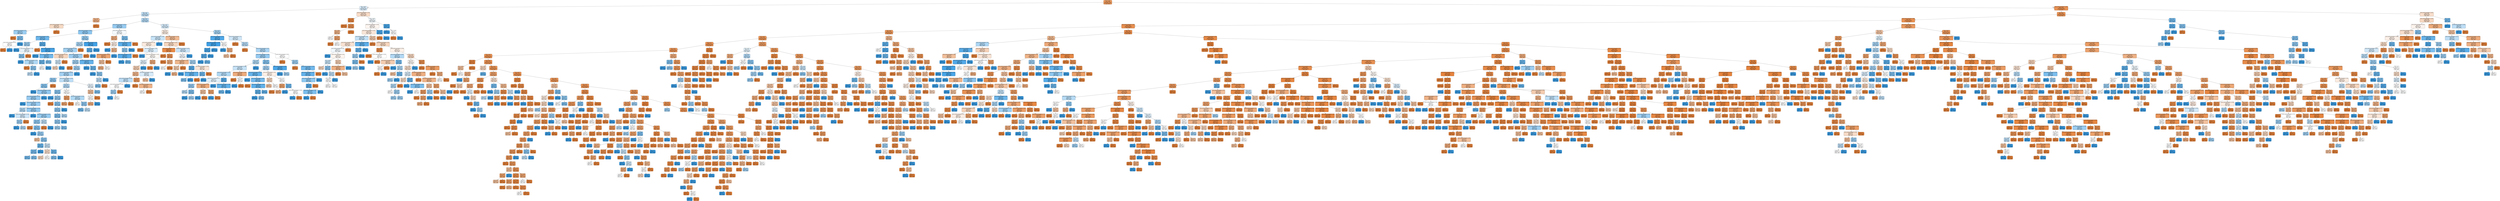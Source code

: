 digraph Tree {
node [shape=box, style="filled, rounded", color="black", fontname=helvetica] ;
edge [fontname=helvetica] ;
0 [label="PP3 <= -0.06\ngini = 0.26\nsamples = 7492\nvalue = [9931, 1799]\nclass = AMP", fillcolor="#e58139d1"] ;
1 [label="PP3 <= -0.09\ngini = 0.49\nsamples = 525\nvalue = [382, 470]\nclass = NAMP", fillcolor="#399de530"] ;
0 -> 1 [labeldistance=2.5, labelangle=45, headlabel="True"] ;
2 [label="PP3 <= -0.3\ngini = 0.48\nsamples = 392\nvalue = [261, 382]\nclass = NAMP", fillcolor="#399de551"] ;
1 -> 2 ;
3 [label="PP3 <= -0.35\ngini = 0.4\nsamples = 24\nvalue = [32, 12]\nclass = AMP", fillcolor="#e581399f"] ;
2 -> 3 ;
4 [label="column_Acidic_percentage <= 53.53\ngini = 0.49\nsamples = 15\nvalue = [17, 12]\nclass = AMP", fillcolor="#e581394b"] ;
3 -> 4 ;
5 [label="column_Acidic_percentage <= 5.0\ngini = 0.44\nsamples = 10\nvalue = [6, 12]\nclass = NAMP", fillcolor="#399de57f"] ;
4 -> 5 ;
6 [label="gini = 0.0\nsamples = 1\nvalue = [2, 0]\nclass = AMP", fillcolor="#e58139ff"] ;
5 -> 6 ;
7 [label="PP3 <= -0.36\ngini = 0.38\nsamples = 9\nvalue = [4, 12]\nclass = NAMP", fillcolor="#399de5aa"] ;
5 -> 7 ;
8 [label="column_Acidic_percentage <= 30.3\ngini = 0.5\nsamples = 5\nvalue = [4, 4]\nclass = AMP", fillcolor="#e5813900"] ;
7 -> 8 ;
9 [label="gini = 0.0\nsamples = 2\nvalue = [4, 0]\nclass = AMP", fillcolor="#e58139ff"] ;
8 -> 9 ;
10 [label="gini = 0.0\nsamples = 3\nvalue = [0, 4]\nclass = NAMP", fillcolor="#399de5ff"] ;
8 -> 10 ;
11 [label="gini = 0.0\nsamples = 4\nvalue = [0, 8]\nclass = NAMP", fillcolor="#399de5ff"] ;
7 -> 11 ;
12 [label="gini = 0.0\nsamples = 5\nvalue = [11, 0]\nclass = AMP", fillcolor="#e58139ff"] ;
4 -> 12 ;
13 [label="gini = 0.0\nsamples = 9\nvalue = [15, 0]\nclass = AMP", fillcolor="#e58139ff"] ;
3 -> 13 ;
14 [label="PP3 <= -0.15\ngini = 0.47\nsamples = 368\nvalue = [229, 370]\nclass = NAMP", fillcolor="#399de561"] ;
2 -> 14 ;
15 [label="column_Acidic_percentage <= 25.36\ngini = 0.44\nsamples = 185\nvalue = [97, 201]\nclass = NAMP", fillcolor="#399de584"] ;
14 -> 15 ;
16 [label="column_Acidic_percentage <= 14.64\ngini = 0.42\nsamples = 153\nvalue = [74, 177]\nclass = NAMP", fillcolor="#399de594"] ;
15 -> 16 ;
17 [label="column_Acidic_percentage <= 8.01\ngini = 0.33\nsamples = 36\nvalue = [12, 45]\nclass = NAMP", fillcolor="#399de5bb"] ;
16 -> 17 ;
18 [label="PP3 <= -0.18\ngini = 0.44\nsamples = 14\nvalue = [7, 14]\nclass = NAMP", fillcolor="#399de57f"] ;
17 -> 18 ;
19 [label="gini = 0.0\nsamples = 4\nvalue = [0, 6]\nclass = NAMP", fillcolor="#399de5ff"] ;
18 -> 19 ;
20 [label="column_Acidic_percentage <= 7.18\ngini = 0.5\nsamples = 10\nvalue = [7, 8]\nclass = NAMP", fillcolor="#399de520"] ;
18 -> 20 ;
21 [label="PP3 <= -0.16\ngini = 0.4\nsamples = 8\nvalue = [3, 8]\nclass = NAMP", fillcolor="#399de59f"] ;
20 -> 21 ;
22 [label="gini = 0.0\nsamples = 2\nvalue = [0, 3]\nclass = NAMP", fillcolor="#399de5ff"] ;
21 -> 22 ;
23 [label="column_Acidic_percentage <= 3.33\ngini = 0.47\nsamples = 6\nvalue = [3, 5]\nclass = NAMP", fillcolor="#399de566"] ;
21 -> 23 ;
24 [label="gini = 0.0\nsamples = 1\nvalue = [1, 0]\nclass = AMP", fillcolor="#e58139ff"] ;
23 -> 24 ;
25 [label="PP3 <= -0.16\ngini = 0.41\nsamples = 5\nvalue = [2, 5]\nclass = NAMP", fillcolor="#399de599"] ;
23 -> 25 ;
26 [label="gini = 0.48\nsamples = 3\nvalue = [2, 3]\nclass = NAMP", fillcolor="#399de555"] ;
25 -> 26 ;
27 [label="gini = 0.0\nsamples = 2\nvalue = [0, 2]\nclass = NAMP", fillcolor="#399de5ff"] ;
25 -> 27 ;
28 [label="gini = 0.0\nsamples = 2\nvalue = [4, 0]\nclass = AMP", fillcolor="#e58139ff"] ;
20 -> 28 ;
29 [label="PP3 <= -0.23\ngini = 0.24\nsamples = 22\nvalue = [5, 31]\nclass = NAMP", fillcolor="#399de5d6"] ;
17 -> 29 ;
30 [label="gini = 0.0\nsamples = 2\nvalue = [3, 0]\nclass = AMP", fillcolor="#e58139ff"] ;
29 -> 30 ;
31 [label="column_Acidic_percentage <= 13.61\ngini = 0.11\nsamples = 20\nvalue = [2, 31]\nclass = NAMP", fillcolor="#399de5ef"] ;
29 -> 31 ;
32 [label="gini = 0.0\nsamples = 15\nvalue = [0, 24]\nclass = NAMP", fillcolor="#399de5ff"] ;
31 -> 32 ;
33 [label="column_Acidic_percentage <= 14.09\ngini = 0.35\nsamples = 5\nvalue = [2, 7]\nclass = NAMP", fillcolor="#399de5b6"] ;
31 -> 33 ;
34 [label="PP3 <= -0.16\ngini = 0.32\nsamples = 3\nvalue = [1, 4]\nclass = NAMP", fillcolor="#399de5bf"] ;
33 -> 34 ;
35 [label="gini = 0.5\nsamples = 2\nvalue = [1, 1]\nclass = AMP", fillcolor="#e5813900"] ;
34 -> 35 ;
36 [label="gini = 0.0\nsamples = 1\nvalue = [0, 3]\nclass = NAMP", fillcolor="#399de5ff"] ;
34 -> 36 ;
37 [label="gini = 0.38\nsamples = 2\nvalue = [1, 3]\nclass = NAMP", fillcolor="#399de5aa"] ;
33 -> 37 ;
38 [label="PP3 <= -0.17\ngini = 0.43\nsamples = 117\nvalue = [62, 132]\nclass = NAMP", fillcolor="#399de587"] ;
16 -> 38 ;
39 [label="PP3 <= -0.17\ngini = 0.46\nsamples = 105\nvalue = [61, 109]\nclass = NAMP", fillcolor="#399de570"] ;
38 -> 39 ;
40 [label="column_Acidic_percentage <= 15.51\ngini = 0.46\nsamples = 104\nvalue = [59, 109]\nclass = NAMP", fillcolor="#399de575"] ;
39 -> 40 ;
41 [label="column_Acidic_percentage <= 15.19\ngini = 0.48\nsamples = 6\nvalue = [6, 4]\nclass = AMP", fillcolor="#e5813955"] ;
40 -> 41 ;
42 [label="PP3 <= -0.19\ngini = 0.49\nsamples = 4\nvalue = [3, 4]\nclass = NAMP", fillcolor="#399de540"] ;
41 -> 42 ;
43 [label="gini = 0.48\nsamples = 3\nvalue = [3, 2]\nclass = AMP", fillcolor="#e5813955"] ;
42 -> 43 ;
44 [label="gini = 0.0\nsamples = 1\nvalue = [0, 2]\nclass = NAMP", fillcolor="#399de5ff"] ;
42 -> 44 ;
45 [label="gini = 0.0\nsamples = 2\nvalue = [3, 0]\nclass = AMP", fillcolor="#e58139ff"] ;
41 -> 45 ;
46 [label="column_Acidic_percentage <= 23.27\ngini = 0.45\nsamples = 98\nvalue = [53, 105]\nclass = NAMP", fillcolor="#399de57e"] ;
40 -> 46 ;
47 [label="PP3 <= -0.28\ngini = 0.45\nsamples = 89\nvalue = [51, 96]\nclass = NAMP", fillcolor="#399de578"] ;
46 -> 47 ;
48 [label="gini = 0.0\nsamples = 1\nvalue = [1, 0]\nclass = AMP", fillcolor="#e58139ff"] ;
47 -> 48 ;
49 [label="PP3 <= -0.17\ngini = 0.45\nsamples = 88\nvalue = [50, 96]\nclass = NAMP", fillcolor="#399de57a"] ;
47 -> 49 ;
50 [label="column_Acidic_percentage <= 20.94\ngini = 0.45\nsamples = 87\nvalue = [50, 93]\nclass = NAMP", fillcolor="#399de576"] ;
49 -> 50 ;
51 [label="PP3 <= -0.17\ngini = 0.42\nsamples = 46\nvalue = [22, 51]\nclass = NAMP", fillcolor="#399de591"] ;
50 -> 51 ;
52 [label="PP3 <= -0.23\ngini = 0.4\nsamples = 45\nvalue = [20, 51]\nclass = NAMP", fillcolor="#399de59b"] ;
51 -> 52 ;
53 [label="gini = 0.0\nsamples = 3\nvalue = [0, 6]\nclass = NAMP", fillcolor="#399de5ff"] ;
52 -> 53 ;
54 [label="column_Acidic_percentage <= 20.42\ngini = 0.43\nsamples = 42\nvalue = [20, 45]\nclass = NAMP", fillcolor="#399de58e"] ;
52 -> 54 ;
55 [label="column_Acidic_percentage <= 16.15\ngini = 0.44\nsamples = 41\nvalue = [20, 42]\nclass = NAMP", fillcolor="#399de586"] ;
54 -> 55 ;
56 [label="gini = 0.0\nsamples = 1\nvalue = [0, 1]\nclass = NAMP", fillcolor="#399de5ff"] ;
55 -> 56 ;
57 [label="column_Acidic_percentage <= 18.55\ngini = 0.44\nsamples = 40\nvalue = [20, 41]\nclass = NAMP", fillcolor="#399de583"] ;
55 -> 57 ;
58 [label="PP3 <= -0.22\ngini = 0.47\nsamples = 8\nvalue = [6, 10]\nclass = NAMP", fillcolor="#399de566"] ;
57 -> 58 ;
59 [label="gini = 0.0\nsamples = 1\nvalue = [0, 2]\nclass = NAMP", fillcolor="#399de5ff"] ;
58 -> 59 ;
60 [label="column_Acidic_percentage <= 17.42\ngini = 0.49\nsamples = 7\nvalue = [6, 8]\nclass = NAMP", fillcolor="#399de540"] ;
58 -> 60 ;
61 [label="PP3 <= -0.19\ngini = 0.44\nsamples = 5\nvalue = [4, 8]\nclass = NAMP", fillcolor="#399de57f"] ;
60 -> 61 ;
62 [label="gini = 0.0\nsamples = 1\nvalue = [0, 1]\nclass = NAMP", fillcolor="#399de5ff"] ;
61 -> 62 ;
63 [label="gini = 0.46\nsamples = 4\nvalue = [4, 7]\nclass = NAMP", fillcolor="#399de56d"] ;
61 -> 63 ;
64 [label="gini = 0.0\nsamples = 2\nvalue = [2, 0]\nclass = AMP", fillcolor="#e58139ff"] ;
60 -> 64 ;
65 [label="column_Acidic_percentage <= 19.18\ngini = 0.43\nsamples = 32\nvalue = [14, 31]\nclass = NAMP", fillcolor="#399de58c"] ;
57 -> 65 ;
66 [label="gini = 0.0\nsamples = 1\nvalue = [0, 1]\nclass = NAMP", fillcolor="#399de5ff"] ;
65 -> 66 ;
67 [label="column_Acidic_percentage <= 19.72\ngini = 0.43\nsamples = 31\nvalue = [14, 30]\nclass = NAMP", fillcolor="#399de588"] ;
65 -> 67 ;
68 [label="PP3 <= -0.21\ngini = 0.43\nsamples = 27\nvalue = [12, 27]\nclass = NAMP", fillcolor="#399de58e"] ;
67 -> 68 ;
69 [label="gini = 0.0\nsamples = 2\nvalue = [2, 0]\nclass = AMP", fillcolor="#e58139ff"] ;
68 -> 69 ;
70 [label="PP3 <= -0.2\ngini = 0.39\nsamples = 25\nvalue = [10, 27]\nclass = NAMP", fillcolor="#399de5a1"] ;
68 -> 70 ;
71 [label="gini = 0.0\nsamples = 4\nvalue = [0, 6]\nclass = NAMP", fillcolor="#399de5ff"] ;
70 -> 71 ;
72 [label="PP3 <= -0.2\ngini = 0.44\nsamples = 21\nvalue = [10, 21]\nclass = NAMP", fillcolor="#399de586"] ;
70 -> 72 ;
73 [label="gini = 0.44\nsamples = 2\nvalue = [2, 1]\nclass = AMP", fillcolor="#e581397f"] ;
72 -> 73 ;
74 [label="PP3 <= -0.18\ngini = 0.41\nsamples = 19\nvalue = [8, 20]\nclass = NAMP", fillcolor="#399de599"] ;
72 -> 74 ;
75 [label="PP3 <= -0.19\ngini = 0.3\nsamples = 11\nvalue = [3, 13]\nclass = NAMP", fillcolor="#399de5c4"] ;
74 -> 75 ;
76 [label="PP3 <= -0.19\ngini = 0.36\nsamples = 8\nvalue = [3, 10]\nclass = NAMP", fillcolor="#399de5b3"] ;
75 -> 76 ;
77 [label="gini = 0.35\nsamples = 5\nvalue = [2, 7]\nclass = NAMP", fillcolor="#399de5b6"] ;
76 -> 77 ;
78 [label="gini = 0.38\nsamples = 3\nvalue = [1, 3]\nclass = NAMP", fillcolor="#399de5aa"] ;
76 -> 78 ;
79 [label="gini = 0.0\nsamples = 3\nvalue = [0, 3]\nclass = NAMP", fillcolor="#399de5ff"] ;
75 -> 79 ;
80 [label="PP3 <= -0.18\ngini = 0.49\nsamples = 8\nvalue = [5, 7]\nclass = NAMP", fillcolor="#399de549"] ;
74 -> 80 ;
81 [label="PP3 <= -0.18\ngini = 0.49\nsamples = 4\nvalue = [4, 3]\nclass = AMP", fillcolor="#e5813940"] ;
80 -> 81 ;
82 [label="gini = 0.48\nsamples = 2\nvalue = [3, 2]\nclass = AMP", fillcolor="#e5813955"] ;
81 -> 82 ;
83 [label="gini = 0.5\nsamples = 2\nvalue = [1, 1]\nclass = AMP", fillcolor="#e5813900"] ;
81 -> 83 ;
84 [label="PP3 <= -0.17\ngini = 0.32\nsamples = 4\nvalue = [1, 4]\nclass = NAMP", fillcolor="#399de5bf"] ;
80 -> 84 ;
85 [label="gini = 0.38\nsamples = 3\nvalue = [1, 3]\nclass = NAMP", fillcolor="#399de5aa"] ;
84 -> 85 ;
86 [label="gini = 0.0\nsamples = 1\nvalue = [0, 1]\nclass = NAMP", fillcolor="#399de5ff"] ;
84 -> 86 ;
87 [label="PP3 <= -0.21\ngini = 0.48\nsamples = 4\nvalue = [2, 3]\nclass = NAMP", fillcolor="#399de555"] ;
67 -> 87 ;
88 [label="gini = 0.0\nsamples = 2\nvalue = [2, 0]\nclass = AMP", fillcolor="#e58139ff"] ;
87 -> 88 ;
89 [label="gini = 0.0\nsamples = 2\nvalue = [0, 3]\nclass = NAMP", fillcolor="#399de5ff"] ;
87 -> 89 ;
90 [label="gini = 0.0\nsamples = 1\nvalue = [0, 3]\nclass = NAMP", fillcolor="#399de5ff"] ;
54 -> 90 ;
91 [label="gini = 0.0\nsamples = 1\nvalue = [2, 0]\nclass = AMP", fillcolor="#e58139ff"] ;
51 -> 91 ;
92 [label="column_Acidic_percentage <= 22.54\ngini = 0.48\nsamples = 41\nvalue = [28, 42]\nclass = NAMP", fillcolor="#399de555"] ;
50 -> 92 ;
93 [label="PP3 <= -0.2\ngini = 0.47\nsamples = 31\nvalue = [20, 33]\nclass = NAMP", fillcolor="#399de564"] ;
92 -> 93 ;
94 [label="PP3 <= -0.24\ngini = 0.41\nsamples = 20\nvalue = [9, 22]\nclass = NAMP", fillcolor="#399de597"] ;
93 -> 94 ;
95 [label="gini = 0.0\nsamples = 2\nvalue = [0, 2]\nclass = NAMP", fillcolor="#399de5ff"] ;
94 -> 95 ;
96 [label="PP3 <= -0.21\ngini = 0.43\nsamples = 18\nvalue = [9, 20]\nclass = NAMP", fillcolor="#399de58c"] ;
94 -> 96 ;
97 [label="gini = 0.0\nsamples = 1\nvalue = [1, 0]\nclass = AMP", fillcolor="#e58139ff"] ;
96 -> 97 ;
98 [label="PP3 <= -0.2\ngini = 0.41\nsamples = 17\nvalue = [8, 20]\nclass = NAMP", fillcolor="#399de599"] ;
96 -> 98 ;
99 [label="PP3 <= -0.2\ngini = 0.42\nsamples = 16\nvalue = [8, 19]\nclass = NAMP", fillcolor="#399de594"] ;
98 -> 99 ;
100 [label="PP3 <= -0.21\ngini = 0.38\nsamples = 10\nvalue = [4, 12]\nclass = NAMP", fillcolor="#399de5aa"] ;
99 -> 100 ;
101 [label="PP3 <= -0.21\ngini = 0.43\nsamples = 8\nvalue = [4, 9]\nclass = NAMP", fillcolor="#399de58e"] ;
100 -> 101 ;
102 [label="gini = 0.44\nsamples = 6\nvalue = [3, 6]\nclass = NAMP", fillcolor="#399de57f"] ;
101 -> 102 ;
103 [label="gini = 0.38\nsamples = 2\nvalue = [1, 3]\nclass = NAMP", fillcolor="#399de5aa"] ;
101 -> 103 ;
104 [label="gini = 0.0\nsamples = 2\nvalue = [0, 3]\nclass = NAMP", fillcolor="#399de5ff"] ;
100 -> 104 ;
105 [label="gini = 0.46\nsamples = 6\nvalue = [4, 7]\nclass = NAMP", fillcolor="#399de56d"] ;
99 -> 105 ;
106 [label="gini = 0.0\nsamples = 1\nvalue = [0, 1]\nclass = NAMP", fillcolor="#399de5ff"] ;
98 -> 106 ;
107 [label="PP3 <= -0.19\ngini = 0.5\nsamples = 11\nvalue = [11, 11]\nclass = AMP", fillcolor="#e5813900"] ;
93 -> 107 ;
108 [label="PP3 <= -0.19\ngini = 0.28\nsamples = 3\nvalue = [5, 1]\nclass = AMP", fillcolor="#e58139cc"] ;
107 -> 108 ;
109 [label="gini = 0.32\nsamples = 2\nvalue = [4, 1]\nclass = AMP", fillcolor="#e58139bf"] ;
108 -> 109 ;
110 [label="gini = 0.0\nsamples = 1\nvalue = [1, 0]\nclass = AMP", fillcolor="#e58139ff"] ;
108 -> 110 ;
111 [label="column_Acidic_percentage <= 21.64\ngini = 0.47\nsamples = 8\nvalue = [6, 10]\nclass = NAMP", fillcolor="#399de566"] ;
107 -> 111 ;
112 [label="gini = 0.5\nsamples = 3\nvalue = [3, 3]\nclass = AMP", fillcolor="#e5813900"] ;
111 -> 112 ;
113 [label="PP3 <= -0.18\ngini = 0.42\nsamples = 5\nvalue = [3, 7]\nclass = NAMP", fillcolor="#399de592"] ;
111 -> 113 ;
114 [label="gini = 0.32\nsamples = 3\nvalue = [1, 4]\nclass = NAMP", fillcolor="#399de5bf"] ;
113 -> 114 ;
115 [label="gini = 0.48\nsamples = 2\nvalue = [2, 3]\nclass = NAMP", fillcolor="#399de555"] ;
113 -> 115 ;
116 [label="PP3 <= -0.2\ngini = 0.5\nsamples = 10\nvalue = [8, 9]\nclass = NAMP", fillcolor="#399de51c"] ;
92 -> 116 ;
117 [label="PP3 <= -0.21\ngini = 0.44\nsamples = 6\nvalue = [6, 3]\nclass = AMP", fillcolor="#e581397f"] ;
116 -> 117 ;
118 [label="PP3 <= -0.25\ngini = 0.5\nsamples = 4\nvalue = [3, 3]\nclass = AMP", fillcolor="#e5813900"] ;
117 -> 118 ;
119 [label="gini = 0.38\nsamples = 2\nvalue = [3, 1]\nclass = AMP", fillcolor="#e58139aa"] ;
118 -> 119 ;
120 [label="gini = 0.0\nsamples = 2\nvalue = [0, 2]\nclass = NAMP", fillcolor="#399de5ff"] ;
118 -> 120 ;
121 [label="gini = 0.0\nsamples = 2\nvalue = [3, 0]\nclass = AMP", fillcolor="#e58139ff"] ;
117 -> 121 ;
122 [label="gini = 0.38\nsamples = 4\nvalue = [2, 6]\nclass = NAMP", fillcolor="#399de5aa"] ;
116 -> 122 ;
123 [label="gini = 0.0\nsamples = 1\nvalue = [0, 3]\nclass = NAMP", fillcolor="#399de5ff"] ;
49 -> 123 ;
124 [label="column_Acidic_percentage <= 24.34\ngini = 0.3\nsamples = 9\nvalue = [2, 9]\nclass = NAMP", fillcolor="#399de5c6"] ;
46 -> 124 ;
125 [label="gini = 0.0\nsamples = 1\nvalue = [0, 1]\nclass = NAMP", fillcolor="#399de5ff"] ;
124 -> 125 ;
126 [label="PP3 <= -0.24\ngini = 0.32\nsamples = 8\nvalue = [2, 8]\nclass = NAMP", fillcolor="#399de5bf"] ;
124 -> 126 ;
127 [label="gini = 0.0\nsamples = 3\nvalue = [0, 3]\nclass = NAMP", fillcolor="#399de5ff"] ;
126 -> 127 ;
128 [label="PP3 <= -0.21\ngini = 0.41\nsamples = 5\nvalue = [2, 5]\nclass = NAMP", fillcolor="#399de599"] ;
126 -> 128 ;
129 [label="PP3 <= -0.22\ngini = 0.48\nsamples = 4\nvalue = [2, 3]\nclass = NAMP", fillcolor="#399de555"] ;
128 -> 129 ;
130 [label="gini = 0.38\nsamples = 3\nvalue = [1, 3]\nclass = NAMP", fillcolor="#399de5aa"] ;
129 -> 130 ;
131 [label="gini = 0.0\nsamples = 1\nvalue = [1, 0]\nclass = AMP", fillcolor="#e58139ff"] ;
129 -> 131 ;
132 [label="gini = 0.0\nsamples = 1\nvalue = [0, 2]\nclass = NAMP", fillcolor="#399de5ff"] ;
128 -> 132 ;
133 [label="gini = 0.0\nsamples = 1\nvalue = [2, 0]\nclass = AMP", fillcolor="#e58139ff"] ;
39 -> 133 ;
134 [label="column_Acidic_percentage <= 16.9\ngini = 0.08\nsamples = 12\nvalue = [1, 23]\nclass = NAMP", fillcolor="#399de5f4"] ;
38 -> 134 ;
135 [label="PP3 <= -0.16\ngini = 0.24\nsamples = 3\nvalue = [1, 6]\nclass = NAMP", fillcolor="#399de5d4"] ;
134 -> 135 ;
136 [label="gini = 0.0\nsamples = 1\nvalue = [1, 0]\nclass = AMP", fillcolor="#e58139ff"] ;
135 -> 136 ;
137 [label="gini = 0.0\nsamples = 2\nvalue = [0, 6]\nclass = NAMP", fillcolor="#399de5ff"] ;
135 -> 137 ;
138 [label="gini = 0.0\nsamples = 9\nvalue = [0, 17]\nclass = NAMP", fillcolor="#399de5ff"] ;
134 -> 138 ;
139 [label="column_Acidic_percentage <= 30.44\ngini = 0.5\nsamples = 32\nvalue = [23, 24]\nclass = NAMP", fillcolor="#399de50b"] ;
15 -> 139 ;
140 [label="PP3 <= -0.25\ngini = 0.39\nsamples = 16\nvalue = [17, 6]\nclass = AMP", fillcolor="#e58139a5"] ;
139 -> 140 ;
141 [label="gini = 0.0\nsamples = 6\nvalue = [10, 0]\nclass = AMP", fillcolor="#e58139ff"] ;
140 -> 141 ;
142 [label="PP3 <= -0.24\ngini = 0.5\nsamples = 10\nvalue = [7, 6]\nclass = AMP", fillcolor="#e5813924"] ;
140 -> 142 ;
143 [label="gini = 0.0\nsamples = 2\nvalue = [0, 3]\nclass = NAMP", fillcolor="#399de5ff"] ;
142 -> 143 ;
144 [label="PP3 <= -0.18\ngini = 0.42\nsamples = 8\nvalue = [7, 3]\nclass = AMP", fillcolor="#e5813992"] ;
142 -> 144 ;
145 [label="column_Acidic_percentage <= 28.47\ngini = 0.35\nsamples = 7\nvalue = [7, 2]\nclass = AMP", fillcolor="#e58139b6"] ;
144 -> 145 ;
146 [label="PP3 <= -0.24\ngini = 0.44\nsamples = 5\nvalue = [4, 2]\nclass = AMP", fillcolor="#e581397f"] ;
145 -> 146 ;
147 [label="gini = 0.38\nsamples = 3\nvalue = [3, 1]\nclass = AMP", fillcolor="#e58139aa"] ;
146 -> 147 ;
148 [label="gini = 0.5\nsamples = 2\nvalue = [1, 1]\nclass = AMP", fillcolor="#e5813900"] ;
146 -> 148 ;
149 [label="gini = 0.0\nsamples = 2\nvalue = [3, 0]\nclass = AMP", fillcolor="#e58139ff"] ;
145 -> 149 ;
150 [label="gini = 0.0\nsamples = 1\nvalue = [0, 1]\nclass = NAMP", fillcolor="#399de5ff"] ;
144 -> 150 ;
151 [label="PP3 <= -0.17\ngini = 0.38\nsamples = 16\nvalue = [6, 18]\nclass = NAMP", fillcolor="#399de5aa"] ;
139 -> 151 ;
152 [label="column_Acidic_percentage <= 32.5\ngini = 0.24\nsamples = 13\nvalue = [3, 18]\nclass = NAMP", fillcolor="#399de5d4"] ;
151 -> 152 ;
153 [label="PP3 <= -0.21\ngini = 0.42\nsamples = 6\nvalue = [3, 7]\nclass = NAMP", fillcolor="#399de592"] ;
152 -> 153 ;
154 [label="column_Acidic_percentage <= 31.41\ngini = 0.22\nsamples = 4\nvalue = [1, 7]\nclass = NAMP", fillcolor="#399de5db"] ;
153 -> 154 ;
155 [label="gini = 0.0\nsamples = 1\nvalue = [0, 3]\nclass = NAMP", fillcolor="#399de5ff"] ;
154 -> 155 ;
156 [label="gini = 0.32\nsamples = 3\nvalue = [1, 4]\nclass = NAMP", fillcolor="#399de5bf"] ;
154 -> 156 ;
157 [label="gini = 0.0\nsamples = 2\nvalue = [2, 0]\nclass = AMP", fillcolor="#e58139ff"] ;
153 -> 157 ;
158 [label="gini = 0.0\nsamples = 7\nvalue = [0, 11]\nclass = NAMP", fillcolor="#399de5ff"] ;
152 -> 158 ;
159 [label="gini = 0.0\nsamples = 3\nvalue = [3, 0]\nclass = AMP", fillcolor="#e58139ff"] ;
151 -> 159 ;
160 [label="PP3 <= -0.12\ngini = 0.49\nsamples = 183\nvalue = [132, 169]\nclass = NAMP", fillcolor="#399de538"] ;
14 -> 160 ;
161 [label="PP3 <= -0.14\ngini = 0.5\nsamples = 84\nvalue = [74, 63]\nclass = AMP", fillcolor="#e5813926"] ;
160 -> 161 ;
162 [label="column_Acidic_percentage <= 20.98\ngini = 0.49\nsamples = 50\nvalue = [32, 44]\nclass = NAMP", fillcolor="#399de546"] ;
161 -> 162 ;
163 [label="column_Acidic_percentage <= 2.38\ngini = 0.5\nsamples = 40\nvalue = [32, 27]\nclass = AMP", fillcolor="#e5813928"] ;
162 -> 163 ;
164 [label="gini = 0.0\nsamples = 8\nvalue = [10, 0]\nclass = AMP", fillcolor="#e58139ff"] ;
163 -> 164 ;
165 [label="column_Acidic_percentage <= 8.85\ngini = 0.49\nsamples = 32\nvalue = [22, 27]\nclass = NAMP", fillcolor="#399de52f"] ;
163 -> 165 ;
166 [label="gini = 0.0\nsamples = 3\nvalue = [0, 6]\nclass = NAMP", fillcolor="#399de5ff"] ;
165 -> 166 ;
167 [label="column_Acidic_percentage <= 19.72\ngini = 0.5\nsamples = 29\nvalue = [22, 21]\nclass = AMP", fillcolor="#e581390c"] ;
165 -> 167 ;
168 [label="PP3 <= -0.14\ngini = 0.5\nsamples = 24\nvalue = [16, 19]\nclass = NAMP", fillcolor="#399de528"] ;
167 -> 168 ;
169 [label="PP3 <= -0.14\ngini = 0.47\nsamples = 18\nvalue = [16, 10]\nclass = AMP", fillcolor="#e5813960"] ;
168 -> 169 ;
170 [label="PP3 <= -0.15\ngini = 0.42\nsamples = 12\nvalue = [12, 5]\nclass = AMP", fillcolor="#e5813995"] ;
169 -> 170 ;
171 [label="column_Acidic_percentage <= 15.91\ngini = 0.48\nsamples = 5\nvalue = [2, 3]\nclass = NAMP", fillcolor="#399de555"] ;
170 -> 171 ;
172 [label="column_Acidic_percentage <= 12.58\ngini = 0.5\nsamples = 4\nvalue = [2, 2]\nclass = AMP", fillcolor="#e5813900"] ;
171 -> 172 ;
173 [label="PP3 <= -0.15\ngini = 0.44\nsamples = 3\nvalue = [1, 2]\nclass = NAMP", fillcolor="#399de57f"] ;
172 -> 173 ;
174 [label="gini = 0.0\nsamples = 1\nvalue = [0, 1]\nclass = NAMP", fillcolor="#399de5ff"] ;
173 -> 174 ;
175 [label="gini = 0.5\nsamples = 2\nvalue = [1, 1]\nclass = AMP", fillcolor="#e5813900"] ;
173 -> 175 ;
176 [label="gini = 0.0\nsamples = 1\nvalue = [1, 0]\nclass = AMP", fillcolor="#e58139ff"] ;
172 -> 176 ;
177 [label="gini = 0.0\nsamples = 1\nvalue = [0, 1]\nclass = NAMP", fillcolor="#399de5ff"] ;
171 -> 177 ;
178 [label="PP3 <= -0.15\ngini = 0.28\nsamples = 7\nvalue = [10, 2]\nclass = AMP", fillcolor="#e58139cc"] ;
170 -> 178 ;
179 [label="gini = 0.0\nsamples = 2\nvalue = [5, 0]\nclass = AMP", fillcolor="#e58139ff"] ;
178 -> 179 ;
180 [label="column_Acidic_percentage <= 12.5\ngini = 0.41\nsamples = 5\nvalue = [5, 2]\nclass = AMP", fillcolor="#e5813999"] ;
178 -> 180 ;
181 [label="gini = 0.5\nsamples = 3\nvalue = [2, 2]\nclass = AMP", fillcolor="#e5813900"] ;
180 -> 181 ;
182 [label="gini = 0.0\nsamples = 2\nvalue = [3, 0]\nclass = AMP", fillcolor="#e58139ff"] ;
180 -> 182 ;
183 [label="column_Acidic_percentage <= 14.38\ngini = 0.49\nsamples = 6\nvalue = [4, 5]\nclass = NAMP", fillcolor="#399de533"] ;
169 -> 183 ;
184 [label="gini = 0.44\nsamples = 3\nvalue = [4, 2]\nclass = AMP", fillcolor="#e581397f"] ;
183 -> 184 ;
185 [label="gini = 0.0\nsamples = 3\nvalue = [0, 3]\nclass = NAMP", fillcolor="#399de5ff"] ;
183 -> 185 ;
186 [label="gini = 0.0\nsamples = 6\nvalue = [0, 9]\nclass = NAMP", fillcolor="#399de5ff"] ;
168 -> 186 ;
187 [label="PP3 <= -0.14\ngini = 0.38\nsamples = 5\nvalue = [6, 2]\nclass = AMP", fillcolor="#e58139aa"] ;
167 -> 187 ;
188 [label="gini = 0.0\nsamples = 4\nvalue = [6, 0]\nclass = AMP", fillcolor="#e58139ff"] ;
187 -> 188 ;
189 [label="gini = 0.0\nsamples = 1\nvalue = [0, 2]\nclass = NAMP", fillcolor="#399de5ff"] ;
187 -> 189 ;
190 [label="gini = 0.0\nsamples = 10\nvalue = [0, 17]\nclass = NAMP", fillcolor="#399de5ff"] ;
162 -> 190 ;
191 [label="column_Acidic_percentage <= 27.34\ngini = 0.43\nsamples = 34\nvalue = [42, 19]\nclass = AMP", fillcolor="#e581398c"] ;
161 -> 191 ;
192 [label="column_Acidic_percentage <= 12.14\ngini = 0.48\nsamples = 28\nvalue = [28, 19]\nclass = AMP", fillcolor="#e5813952"] ;
191 -> 192 ;
193 [label="column_Acidic_percentage <= 5.0\ngini = 0.12\nsamples = 10\nvalue = [15, 1]\nclass = AMP", fillcolor="#e58139ee"] ;
192 -> 193 ;
194 [label="gini = 0.0\nsamples = 4\nvalue = [7, 0]\nclass = AMP", fillcolor="#e58139ff"] ;
193 -> 194 ;
195 [label="PP3 <= -0.13\ngini = 0.2\nsamples = 6\nvalue = [8, 1]\nclass = AMP", fillcolor="#e58139df"] ;
193 -> 195 ;
196 [label="gini = 0.0\nsamples = 3\nvalue = [5, 0]\nclass = AMP", fillcolor="#e58139ff"] ;
195 -> 196 ;
197 [label="PP3 <= -0.13\ngini = 0.38\nsamples = 3\nvalue = [3, 1]\nclass = AMP", fillcolor="#e58139aa"] ;
195 -> 197 ;
198 [label="gini = 0.5\nsamples = 2\nvalue = [1, 1]\nclass = AMP", fillcolor="#e5813900"] ;
197 -> 198 ;
199 [label="gini = 0.0\nsamples = 1\nvalue = [2, 0]\nclass = AMP", fillcolor="#e58139ff"] ;
197 -> 199 ;
200 [label="column_Acidic_percentage <= 24.73\ngini = 0.49\nsamples = 18\nvalue = [13, 18]\nclass = NAMP", fillcolor="#399de547"] ;
192 -> 200 ;
201 [label="PP3 <= -0.13\ngini = 0.5\nsamples = 16\nvalue = [13, 14]\nclass = NAMP", fillcolor="#399de512"] ;
200 -> 201 ;
202 [label="column_Acidic_percentage <= 22.62\ngini = 0.42\nsamples = 6\nvalue = [7, 3]\nclass = AMP", fillcolor="#e5813992"] ;
201 -> 202 ;
203 [label="PP3 <= -0.14\ngini = 0.47\nsamples = 5\nvalue = [5, 3]\nclass = AMP", fillcolor="#e5813966"] ;
202 -> 203 ;
204 [label="gini = 0.0\nsamples = 1\nvalue = [0, 1]\nclass = NAMP", fillcolor="#399de5ff"] ;
203 -> 204 ;
205 [label="gini = 0.41\nsamples = 4\nvalue = [5, 2]\nclass = AMP", fillcolor="#e5813999"] ;
203 -> 205 ;
206 [label="gini = 0.0\nsamples = 1\nvalue = [2, 0]\nclass = AMP", fillcolor="#e58139ff"] ;
202 -> 206 ;
207 [label="PP3 <= -0.13\ngini = 0.46\nsamples = 10\nvalue = [6, 11]\nclass = NAMP", fillcolor="#399de574"] ;
201 -> 207 ;
208 [label="PP3 <= -0.13\ngini = 0.22\nsamples = 5\nvalue = [1, 7]\nclass = NAMP", fillcolor="#399de5db"] ;
207 -> 208 ;
209 [label="gini = 0.0\nsamples = 2\nvalue = [0, 2]\nclass = NAMP", fillcolor="#399de5ff"] ;
208 -> 209 ;
210 [label="column_Acidic_percentage <= 17.14\ngini = 0.28\nsamples = 3\nvalue = [1, 5]\nclass = NAMP", fillcolor="#399de5cc"] ;
208 -> 210 ;
211 [label="gini = 0.38\nsamples = 2\nvalue = [1, 3]\nclass = NAMP", fillcolor="#399de5aa"] ;
210 -> 211 ;
212 [label="gini = 0.0\nsamples = 1\nvalue = [0, 2]\nclass = NAMP", fillcolor="#399de5ff"] ;
210 -> 212 ;
213 [label="column_Acidic_percentage <= 20.94\ngini = 0.49\nsamples = 5\nvalue = [5, 4]\nclass = AMP", fillcolor="#e5813933"] ;
207 -> 213 ;
214 [label="PP3 <= -0.13\ngini = 0.32\nsamples = 2\nvalue = [1, 4]\nclass = NAMP", fillcolor="#399de5bf"] ;
213 -> 214 ;
215 [label="gini = 0.0\nsamples = 1\nvalue = [1, 0]\nclass = AMP", fillcolor="#e58139ff"] ;
214 -> 215 ;
216 [label="gini = 0.0\nsamples = 1\nvalue = [0, 4]\nclass = NAMP", fillcolor="#399de5ff"] ;
214 -> 216 ;
217 [label="gini = 0.0\nsamples = 3\nvalue = [4, 0]\nclass = AMP", fillcolor="#e58139ff"] ;
213 -> 217 ;
218 [label="gini = 0.0\nsamples = 2\nvalue = [0, 4]\nclass = NAMP", fillcolor="#399de5ff"] ;
200 -> 218 ;
219 [label="gini = 0.0\nsamples = 6\nvalue = [14, 0]\nclass = AMP", fillcolor="#e58139ff"] ;
191 -> 219 ;
220 [label="PP3 <= -0.11\ngini = 0.46\nsamples = 99\nvalue = [58, 106]\nclass = NAMP", fillcolor="#399de573"] ;
160 -> 220 ;
221 [label="column_Acidic_percentage <= 21.37\ngini = 0.18\nsamples = 23\nvalue = [4, 35]\nclass = NAMP", fillcolor="#399de5e2"] ;
220 -> 221 ;
222 [label="column_Acidic_percentage <= 15.48\ngini = 0.06\nsamples = 19\nvalue = [1, 32]\nclass = NAMP", fillcolor="#399de5f7"] ;
221 -> 222 ;
223 [label="PP3 <= -0.12\ngini = 0.14\nsamples = 8\nvalue = [1, 12]\nclass = NAMP", fillcolor="#399de5ea"] ;
222 -> 223 ;
224 [label="PP3 <= -0.12\ngini = 0.22\nsamples = 5\nvalue = [1, 7]\nclass = NAMP", fillcolor="#399de5db"] ;
223 -> 224 ;
225 [label="gini = 0.0\nsamples = 2\nvalue = [0, 3]\nclass = NAMP", fillcolor="#399de5ff"] ;
224 -> 225 ;
226 [label="gini = 0.32\nsamples = 3\nvalue = [1, 4]\nclass = NAMP", fillcolor="#399de5bf"] ;
224 -> 226 ;
227 [label="gini = 0.0\nsamples = 3\nvalue = [0, 5]\nclass = NAMP", fillcolor="#399de5ff"] ;
223 -> 227 ;
228 [label="gini = 0.0\nsamples = 11\nvalue = [0, 20]\nclass = NAMP", fillcolor="#399de5ff"] ;
222 -> 228 ;
229 [label="PP3 <= -0.12\ngini = 0.5\nsamples = 4\nvalue = [3, 3]\nclass = AMP", fillcolor="#e5813900"] ;
221 -> 229 ;
230 [label="gini = 0.0\nsamples = 1\nvalue = [0, 2]\nclass = NAMP", fillcolor="#399de5ff"] ;
229 -> 230 ;
231 [label="PP3 <= -0.12\ngini = 0.38\nsamples = 3\nvalue = [3, 1]\nclass = AMP", fillcolor="#e58139aa"] ;
229 -> 231 ;
232 [label="gini = 0.44\nsamples = 2\nvalue = [2, 1]\nclass = AMP", fillcolor="#e581397f"] ;
231 -> 232 ;
233 [label="gini = 0.0\nsamples = 1\nvalue = [1, 0]\nclass = AMP", fillcolor="#e58139ff"] ;
231 -> 233 ;
234 [label="column_Acidic_percentage <= 2.5\ngini = 0.49\nsamples = 76\nvalue = [54, 71]\nclass = NAMP", fillcolor="#399de53d"] ;
220 -> 234 ;
235 [label="gini = 0.0\nsamples = 6\nvalue = [10, 0]\nclass = AMP", fillcolor="#e58139ff"] ;
234 -> 235 ;
236 [label="PP3 <= -0.11\ngini = 0.47\nsamples = 70\nvalue = [44, 71]\nclass = NAMP", fillcolor="#399de561"] ;
234 -> 236 ;
237 [label="gini = 0.0\nsamples = 1\nvalue = [3, 0]\nclass = AMP", fillcolor="#e58139ff"] ;
236 -> 237 ;
238 [label="column_Acidic_percentage <= 21.5\ngini = 0.46\nsamples = 69\nvalue = [41, 71]\nclass = NAMP", fillcolor="#399de56c"] ;
236 -> 238 ;
239 [label="column_Acidic_percentage <= 15.08\ngini = 0.44\nsamples = 55\nvalue = [27, 57]\nclass = NAMP", fillcolor="#399de586"] ;
238 -> 239 ;
240 [label="PP3 <= -0.09\ngini = 0.47\nsamples = 23\nvalue = [15, 25]\nclass = NAMP", fillcolor="#399de566"] ;
239 -> 240 ;
241 [label="column_Acidic_percentage <= 13.81\ngini = 0.49\nsamples = 21\nvalue = [15, 21]\nclass = NAMP", fillcolor="#399de549"] ;
240 -> 241 ;
242 [label="column_Acidic_percentage <= 10.71\ngini = 0.47\nsamples = 17\nvalue = [12, 20]\nclass = NAMP", fillcolor="#399de566"] ;
241 -> 242 ;
243 [label="column_Acidic_percentage <= 6.5\ngini = 0.5\nsamples = 12\nvalue = [11, 13]\nclass = NAMP", fillcolor="#399de527"] ;
242 -> 243 ;
244 [label="PP3 <= -0.11\ngini = 0.43\nsamples = 6\nvalue = [5, 11]\nclass = NAMP", fillcolor="#399de58b"] ;
243 -> 244 ;
245 [label="gini = 0.47\nsamples = 3\nvalue = [3, 5]\nclass = NAMP", fillcolor="#399de566"] ;
244 -> 245 ;
246 [label="PP3 <= -0.1\ngini = 0.38\nsamples = 3\nvalue = [2, 6]\nclass = NAMP", fillcolor="#399de5aa"] ;
244 -> 246 ;
247 [label="gini = 0.0\nsamples = 1\nvalue = [0, 2]\nclass = NAMP", fillcolor="#399de5ff"] ;
246 -> 247 ;
248 [label="gini = 0.44\nsamples = 2\nvalue = [2, 4]\nclass = NAMP", fillcolor="#399de57f"] ;
246 -> 248 ;
249 [label="column_Acidic_percentage <= 9.0\ngini = 0.38\nsamples = 6\nvalue = [6, 2]\nclass = AMP", fillcolor="#e58139aa"] ;
243 -> 249 ;
250 [label="PP3 <= -0.09\ngini = 0.44\nsamples = 2\nvalue = [2, 1]\nclass = AMP", fillcolor="#e581397f"] ;
249 -> 250 ;
251 [label="gini = 0.0\nsamples = 1\nvalue = [0, 1]\nclass = NAMP", fillcolor="#399de5ff"] ;
250 -> 251 ;
252 [label="gini = 0.0\nsamples = 1\nvalue = [2, 0]\nclass = AMP", fillcolor="#e58139ff"] ;
250 -> 252 ;
253 [label="PP3 <= -0.11\ngini = 0.32\nsamples = 4\nvalue = [4, 1]\nclass = AMP", fillcolor="#e58139bf"] ;
249 -> 253 ;
254 [label="gini = 0.0\nsamples = 1\nvalue = [0, 1]\nclass = NAMP", fillcolor="#399de5ff"] ;
253 -> 254 ;
255 [label="gini = 0.0\nsamples = 3\nvalue = [4, 0]\nclass = AMP", fillcolor="#e58139ff"] ;
253 -> 255 ;
256 [label="PP3 <= -0.1\ngini = 0.22\nsamples = 5\nvalue = [1, 7]\nclass = NAMP", fillcolor="#399de5db"] ;
242 -> 256 ;
257 [label="gini = 0.0\nsamples = 1\nvalue = [0, 2]\nclass = NAMP", fillcolor="#399de5ff"] ;
256 -> 257 ;
258 [label="column_Acidic_percentage <= 11.96\ngini = 0.28\nsamples = 4\nvalue = [1, 5]\nclass = NAMP", fillcolor="#399de5cc"] ;
256 -> 258 ;
259 [label="gini = 0.32\nsamples = 3\nvalue = [1, 4]\nclass = NAMP", fillcolor="#399de5bf"] ;
258 -> 259 ;
260 [label="gini = 0.0\nsamples = 1\nvalue = [0, 1]\nclass = NAMP", fillcolor="#399de5ff"] ;
258 -> 260 ;
261 [label="column_Acidic_percentage <= 14.64\ngini = 0.38\nsamples = 4\nvalue = [3, 1]\nclass = AMP", fillcolor="#e58139aa"] ;
241 -> 261 ;
262 [label="gini = 0.0\nsamples = 2\nvalue = [2, 0]\nclass = AMP", fillcolor="#e58139ff"] ;
261 -> 262 ;
263 [label="PP3 <= -0.09\ngini = 0.5\nsamples = 2\nvalue = [1, 1]\nclass = AMP", fillcolor="#e5813900"] ;
261 -> 263 ;
264 [label="gini = 0.0\nsamples = 1\nvalue = [0, 1]\nclass = NAMP", fillcolor="#399de5ff"] ;
263 -> 264 ;
265 [label="gini = 0.0\nsamples = 1\nvalue = [1, 0]\nclass = AMP", fillcolor="#e58139ff"] ;
263 -> 265 ;
266 [label="gini = 0.0\nsamples = 2\nvalue = [0, 4]\nclass = NAMP", fillcolor="#399de5ff"] ;
240 -> 266 ;
267 [label="PP3 <= -0.09\ngini = 0.4\nsamples = 32\nvalue = [12, 32]\nclass = NAMP", fillcolor="#399de59f"] ;
239 -> 267 ;
268 [label="PP3 <= -0.1\ngini = 0.45\nsamples = 24\nvalue = [11, 21]\nclass = NAMP", fillcolor="#399de579"] ;
267 -> 268 ;
269 [label="column_Acidic_percentage <= 17.59\ngini = 0.29\nsamples = 12\nvalue = [3, 14]\nclass = NAMP", fillcolor="#399de5c8"] ;
268 -> 269 ;
270 [label="gini = 0.0\nsamples = 4\nvalue = [0, 4]\nclass = NAMP", fillcolor="#399de5ff"] ;
269 -> 270 ;
271 [label="column_Acidic_percentage <= 19.52\ngini = 0.36\nsamples = 8\nvalue = [3, 10]\nclass = NAMP", fillcolor="#399de5b3"] ;
269 -> 271 ;
272 [label="gini = 0.0\nsamples = 1\nvalue = [1, 0]\nclass = AMP", fillcolor="#e58139ff"] ;
271 -> 272 ;
273 [label="column_Acidic_percentage <= 20.53\ngini = 0.28\nsamples = 7\nvalue = [2, 10]\nclass = NAMP", fillcolor="#399de5cc"] ;
271 -> 273 ;
274 [label="PP3 <= -0.11\ngini = 0.28\nsamples = 4\nvalue = [1, 5]\nclass = NAMP", fillcolor="#399de5cc"] ;
273 -> 274 ;
275 [label="gini = 0.0\nsamples = 1\nvalue = [0, 2]\nclass = NAMP", fillcolor="#399de5ff"] ;
274 -> 275 ;
276 [label="gini = 0.38\nsamples = 3\nvalue = [1, 3]\nclass = NAMP", fillcolor="#399de5aa"] ;
274 -> 276 ;
277 [label="gini = 0.28\nsamples = 3\nvalue = [1, 5]\nclass = NAMP", fillcolor="#399de5cc"] ;
273 -> 277 ;
278 [label="column_Acidic_percentage <= 18.1\ngini = 0.5\nsamples = 12\nvalue = [8, 7]\nclass = AMP", fillcolor="#e5813920"] ;
268 -> 278 ;
279 [label="PP3 <= -0.09\ngini = 0.48\nsamples = 4\nvalue = [3, 2]\nclass = AMP", fillcolor="#e5813955"] ;
278 -> 279 ;
280 [label="gini = 0.44\nsamples = 2\nvalue = [2, 1]\nclass = AMP", fillcolor="#e581397f"] ;
279 -> 280 ;
281 [label="gini = 0.5\nsamples = 2\nvalue = [1, 1]\nclass = AMP", fillcolor="#e5813900"] ;
279 -> 281 ;
282 [label="PP3 <= -0.1\ngini = 0.5\nsamples = 8\nvalue = [5, 5]\nclass = AMP", fillcolor="#e5813900"] ;
278 -> 282 ;
283 [label="PP3 <= -0.1\ngini = 0.32\nsamples = 3\nvalue = [4, 1]\nclass = AMP", fillcolor="#e58139bf"] ;
282 -> 283 ;
284 [label="gini = 0.0\nsamples = 1\nvalue = [1, 0]\nclass = AMP", fillcolor="#e58139ff"] ;
283 -> 284 ;
285 [label="gini = 0.38\nsamples = 2\nvalue = [3, 1]\nclass = AMP", fillcolor="#e58139aa"] ;
283 -> 285 ;
286 [label="PP3 <= -0.09\ngini = 0.32\nsamples = 5\nvalue = [1, 4]\nclass = NAMP", fillcolor="#399de5bf"] ;
282 -> 286 ;
287 [label="gini = 0.0\nsamples = 3\nvalue = [0, 3]\nclass = NAMP", fillcolor="#399de5ff"] ;
286 -> 287 ;
288 [label="column_Acidic_percentage <= 19.52\ngini = 0.5\nsamples = 2\nvalue = [1, 1]\nclass = AMP", fillcolor="#e5813900"] ;
286 -> 288 ;
289 [label="gini = 0.0\nsamples = 1\nvalue = [0, 1]\nclass = NAMP", fillcolor="#399de5ff"] ;
288 -> 289 ;
290 [label="gini = 0.0\nsamples = 1\nvalue = [1, 0]\nclass = AMP", fillcolor="#e58139ff"] ;
288 -> 290 ;
291 [label="column_Acidic_percentage <= 20.53\ngini = 0.15\nsamples = 8\nvalue = [1, 11]\nclass = NAMP", fillcolor="#399de5e8"] ;
267 -> 291 ;
292 [label="gini = 0.0\nsamples = 6\nvalue = [0, 9]\nclass = NAMP", fillcolor="#399de5ff"] ;
291 -> 292 ;
293 [label="gini = 0.44\nsamples = 2\nvalue = [1, 2]\nclass = NAMP", fillcolor="#399de57f"] ;
291 -> 293 ;
294 [label="column_Acidic_percentage <= 22.4\ngini = 0.5\nsamples = 14\nvalue = [14, 14]\nclass = AMP", fillcolor="#e5813900"] ;
238 -> 294 ;
295 [label="gini = 0.0\nsamples = 2\nvalue = [7, 0]\nclass = AMP", fillcolor="#e58139ff"] ;
294 -> 295 ;
296 [label="PP3 <= -0.11\ngini = 0.44\nsamples = 12\nvalue = [7, 14]\nclass = NAMP", fillcolor="#399de57f"] ;
294 -> 296 ;
297 [label="gini = 0.0\nsamples = 2\nvalue = [3, 0]\nclass = AMP", fillcolor="#e58139ff"] ;
296 -> 297 ;
298 [label="column_Acidic_percentage <= 31.67\ngini = 0.35\nsamples = 10\nvalue = [4, 14]\nclass = NAMP", fillcolor="#399de5b6"] ;
296 -> 298 ;
299 [label="column_Acidic_percentage <= 25.5\ngini = 0.29\nsamples = 9\nvalue = [3, 14]\nclass = NAMP", fillcolor="#399de5c8"] ;
298 -> 299 ;
300 [label="column_Acidic_percentage <= 23.93\ngini = 0.42\nsamples = 7\nvalue = [3, 7]\nclass = NAMP", fillcolor="#399de592"] ;
299 -> 300 ;
301 [label="PP3 <= -0.1\ngini = 0.22\nsamples = 6\nvalue = [1, 7]\nclass = NAMP", fillcolor="#399de5db"] ;
300 -> 301 ;
302 [label="column_Acidic_percentage <= 23.2\ngini = 0.38\nsamples = 3\nvalue = [1, 3]\nclass = NAMP", fillcolor="#399de5aa"] ;
301 -> 302 ;
303 [label="gini = 0.0\nsamples = 2\nvalue = [0, 3]\nclass = NAMP", fillcolor="#399de5ff"] ;
302 -> 303 ;
304 [label="gini = 0.0\nsamples = 1\nvalue = [1, 0]\nclass = AMP", fillcolor="#e58139ff"] ;
302 -> 304 ;
305 [label="gini = 0.0\nsamples = 3\nvalue = [0, 4]\nclass = NAMP", fillcolor="#399de5ff"] ;
301 -> 305 ;
306 [label="gini = 0.0\nsamples = 1\nvalue = [2, 0]\nclass = AMP", fillcolor="#e58139ff"] ;
300 -> 306 ;
307 [label="gini = 0.0\nsamples = 2\nvalue = [0, 7]\nclass = NAMP", fillcolor="#399de5ff"] ;
299 -> 307 ;
308 [label="gini = 0.0\nsamples = 1\nvalue = [1, 0]\nclass = AMP", fillcolor="#e58139ff"] ;
298 -> 308 ;
309 [label="column_Acidic_percentage <= 1.28\ngini = 0.49\nsamples = 133\nvalue = [121, 88]\nclass = AMP", fillcolor="#e5813946"] ;
1 -> 309 ;
310 [label="PP3 <= -0.08\ngini = 0.09\nsamples = 26\nvalue = [41, 2]\nclass = AMP", fillcolor="#e58139f3"] ;
309 -> 310 ;
311 [label="gini = 0.0\nsamples = 13\nvalue = [23, 0]\nclass = AMP", fillcolor="#e58139ff"] ;
310 -> 311 ;
312 [label="PP3 <= -0.07\ngini = 0.18\nsamples = 13\nvalue = [18, 2]\nclass = AMP", fillcolor="#e58139e3"] ;
310 -> 312 ;
313 [label="PP3 <= -0.08\ngini = 0.41\nsamples = 5\nvalue = [5, 2]\nclass = AMP", fillcolor="#e5813999"] ;
312 -> 313 ;
314 [label="gini = 0.5\nsamples = 2\nvalue = [1, 1]\nclass = AMP", fillcolor="#e5813900"] ;
313 -> 314 ;
315 [label="PP3 <= -0.07\ngini = 0.32\nsamples = 3\nvalue = [4, 1]\nclass = AMP", fillcolor="#e58139bf"] ;
313 -> 315 ;
316 [label="gini = 0.0\nsamples = 1\nvalue = [3, 0]\nclass = AMP", fillcolor="#e58139ff"] ;
315 -> 316 ;
317 [label="gini = 0.5\nsamples = 2\nvalue = [1, 1]\nclass = AMP", fillcolor="#e5813900"] ;
315 -> 317 ;
318 [label="gini = 0.0\nsamples = 8\nvalue = [13, 0]\nclass = AMP", fillcolor="#e58139ff"] ;
312 -> 318 ;
319 [label="PP3 <= -0.06\ngini = 0.5\nsamples = 107\nvalue = [80, 86]\nclass = NAMP", fillcolor="#399de512"] ;
309 -> 319 ;
320 [label="column_Acidic_percentage <= 23.19\ngini = 0.5\nsamples = 98\nvalue = [79, 73]\nclass = AMP", fillcolor="#e5813913"] ;
319 -> 320 ;
321 [label="column_Acidic_percentage <= 12.13\ngini = 0.49\nsamples = 91\nvalue = [78, 63]\nclass = AMP", fillcolor="#e5813931"] ;
320 -> 321 ;
322 [label="column_Acidic_percentage <= 9.76\ngini = 0.48\nsamples = 30\nvalue = [21, 30]\nclass = NAMP", fillcolor="#399de54d"] ;
321 -> 322 ;
323 [label="column_Acidic_percentage <= 7.88\ngini = 0.49\nsamples = 21\nvalue = [18, 14]\nclass = AMP", fillcolor="#e5813939"] ;
322 -> 323 ;
324 [label="column_Acidic_percentage <= 3.93\ngini = 0.5\nsamples = 17\nvalue = [13, 14]\nclass = NAMP", fillcolor="#399de512"] ;
323 -> 324 ;
325 [label="gini = 0.0\nsamples = 2\nvalue = [0, 2]\nclass = NAMP", fillcolor="#399de5ff"] ;
324 -> 325 ;
326 [label="column_Acidic_percentage <= 5.44\ngini = 0.5\nsamples = 15\nvalue = [13, 12]\nclass = AMP", fillcolor="#e5813914"] ;
324 -> 326 ;
327 [label="PP3 <= -0.09\ngini = 0.49\nsamples = 9\nvalue = [5, 7]\nclass = NAMP", fillcolor="#399de549"] ;
326 -> 327 ;
328 [label="gini = 0.48\nsamples = 2\nvalue = [3, 2]\nclass = AMP", fillcolor="#e5813955"] ;
327 -> 328 ;
329 [label="PP3 <= -0.08\ngini = 0.41\nsamples = 7\nvalue = [2, 5]\nclass = NAMP", fillcolor="#399de599"] ;
327 -> 329 ;
330 [label="gini = 0.0\nsamples = 2\nvalue = [0, 2]\nclass = NAMP", fillcolor="#399de5ff"] ;
329 -> 330 ;
331 [label="PP3 <= -0.07\ngini = 0.48\nsamples = 5\nvalue = [2, 3]\nclass = NAMP", fillcolor="#399de555"] ;
329 -> 331 ;
332 [label="PP3 <= -0.08\ngini = 0.5\nsamples = 4\nvalue = [2, 2]\nclass = AMP", fillcolor="#e5813900"] ;
331 -> 332 ;
333 [label="gini = 0.5\nsamples = 2\nvalue = [1, 1]\nclass = AMP", fillcolor="#e5813900"] ;
332 -> 333 ;
334 [label="gini = 0.5\nsamples = 2\nvalue = [1, 1]\nclass = AMP", fillcolor="#e5813900"] ;
332 -> 334 ;
335 [label="gini = 0.0\nsamples = 1\nvalue = [0, 1]\nclass = NAMP", fillcolor="#399de5ff"] ;
331 -> 335 ;
336 [label="PP3 <= -0.07\ngini = 0.47\nsamples = 6\nvalue = [8, 5]\nclass = AMP", fillcolor="#e5813960"] ;
326 -> 336 ;
337 [label="column_Acidic_percentage <= 6.27\ngini = 0.4\nsamples = 4\nvalue = [8, 3]\nclass = AMP", fillcolor="#e581399f"] ;
336 -> 337 ;
338 [label="gini = 0.0\nsamples = 1\nvalue = [2, 0]\nclass = AMP", fillcolor="#e58139ff"] ;
337 -> 338 ;
339 [label="gini = 0.44\nsamples = 3\nvalue = [6, 3]\nclass = AMP", fillcolor="#e581397f"] ;
337 -> 339 ;
340 [label="gini = 0.0\nsamples = 2\nvalue = [0, 2]\nclass = NAMP", fillcolor="#399de5ff"] ;
336 -> 340 ;
341 [label="gini = 0.0\nsamples = 4\nvalue = [5, 0]\nclass = AMP", fillcolor="#e58139ff"] ;
323 -> 341 ;
342 [label="column_Acidic_percentage <= 10.56\ngini = 0.27\nsamples = 9\nvalue = [3, 16]\nclass = NAMP", fillcolor="#399de5cf"] ;
322 -> 342 ;
343 [label="PP3 <= -0.07\ngini = 0.29\nsamples = 7\nvalue = [3, 14]\nclass = NAMP", fillcolor="#399de5c8"] ;
342 -> 343 ;
344 [label="PP3 <= -0.07\ngini = 0.44\nsamples = 4\nvalue = [3, 6]\nclass = NAMP", fillcolor="#399de57f"] ;
343 -> 344 ;
345 [label="PP3 <= -0.08\ngini = 0.38\nsamples = 3\nvalue = [2, 6]\nclass = NAMP", fillcolor="#399de5aa"] ;
344 -> 345 ;
346 [label="gini = 0.44\nsamples = 2\nvalue = [2, 4]\nclass = NAMP", fillcolor="#399de57f"] ;
345 -> 346 ;
347 [label="gini = 0.0\nsamples = 1\nvalue = [0, 2]\nclass = NAMP", fillcolor="#399de5ff"] ;
345 -> 347 ;
348 [label="gini = 0.0\nsamples = 1\nvalue = [1, 0]\nclass = AMP", fillcolor="#e58139ff"] ;
344 -> 348 ;
349 [label="gini = 0.0\nsamples = 3\nvalue = [0, 8]\nclass = NAMP", fillcolor="#399de5ff"] ;
343 -> 349 ;
350 [label="gini = 0.0\nsamples = 2\nvalue = [0, 2]\nclass = NAMP", fillcolor="#399de5ff"] ;
342 -> 350 ;
351 [label="PP3 <= -0.08\ngini = 0.46\nsamples = 61\nvalue = [57, 33]\nclass = AMP", fillcolor="#e581396b"] ;
321 -> 351 ;
352 [label="gini = 0.0\nsamples = 4\nvalue = [8, 0]\nclass = AMP", fillcolor="#e58139ff"] ;
351 -> 352 ;
353 [label="column_Acidic_percentage <= 15.1\ngini = 0.48\nsamples = 57\nvalue = [49, 33]\nclass = AMP", fillcolor="#e5813953"] ;
351 -> 353 ;
354 [label="PP3 <= -0.07\ngini = 0.13\nsamples = 10\nvalue = [13, 1]\nclass = AMP", fillcolor="#e58139eb"] ;
353 -> 354 ;
355 [label="gini = 0.0\nsamples = 8\nvalue = [12, 0]\nclass = AMP", fillcolor="#e58139ff"] ;
354 -> 355 ;
356 [label="column_Acidic_percentage <= 13.53\ngini = 0.5\nsamples = 2\nvalue = [1, 1]\nclass = AMP", fillcolor="#e5813900"] ;
354 -> 356 ;
357 [label="gini = 0.0\nsamples = 1\nvalue = [0, 1]\nclass = NAMP", fillcolor="#399de5ff"] ;
356 -> 357 ;
358 [label="gini = 0.0\nsamples = 1\nvalue = [1, 0]\nclass = AMP", fillcolor="#e58139ff"] ;
356 -> 358 ;
359 [label="column_Acidic_percentage <= 17.99\ngini = 0.5\nsamples = 47\nvalue = [36, 32]\nclass = AMP", fillcolor="#e581391c"] ;
353 -> 359 ;
360 [label="column_Acidic_percentage <= 16.47\ngini = 0.47\nsamples = 14\nvalue = [8, 13]\nclass = NAMP", fillcolor="#399de562"] ;
359 -> 360 ;
361 [label="column_Acidic_percentage <= 15.59\ngini = 0.47\nsamples = 5\nvalue = [5, 3]\nclass = AMP", fillcolor="#e5813966"] ;
360 -> 361 ;
362 [label="PP3 <= -0.07\ngini = 0.5\nsamples = 3\nvalue = [3, 3]\nclass = AMP", fillcolor="#e5813900"] ;
361 -> 362 ;
363 [label="gini = 0.0\nsamples = 2\nvalue = [3, 0]\nclass = AMP", fillcolor="#e58139ff"] ;
362 -> 363 ;
364 [label="gini = 0.0\nsamples = 1\nvalue = [0, 3]\nclass = NAMP", fillcolor="#399de5ff"] ;
362 -> 364 ;
365 [label="gini = 0.0\nsamples = 2\nvalue = [2, 0]\nclass = AMP", fillcolor="#e58139ff"] ;
361 -> 365 ;
366 [label="PP3 <= -0.07\ngini = 0.36\nsamples = 9\nvalue = [3, 10]\nclass = NAMP", fillcolor="#399de5b3"] ;
360 -> 366 ;
367 [label="gini = 0.0\nsamples = 3\nvalue = [0, 5]\nclass = NAMP", fillcolor="#399de5ff"] ;
366 -> 367 ;
368 [label="PP3 <= -0.07\ngini = 0.47\nsamples = 6\nvalue = [3, 5]\nclass = NAMP", fillcolor="#399de566"] ;
366 -> 368 ;
369 [label="gini = 0.44\nsamples = 2\nvalue = [2, 1]\nclass = AMP", fillcolor="#e581397f"] ;
368 -> 369 ;
370 [label="PP3 <= -0.06\ngini = 0.32\nsamples = 4\nvalue = [1, 4]\nclass = NAMP", fillcolor="#399de5bf"] ;
368 -> 370 ;
371 [label="gini = 0.44\nsamples = 2\nvalue = [1, 2]\nclass = NAMP", fillcolor="#399de57f"] ;
370 -> 371 ;
372 [label="gini = 0.0\nsamples = 2\nvalue = [0, 2]\nclass = NAMP", fillcolor="#399de5ff"] ;
370 -> 372 ;
373 [label="PP3 <= -0.07\ngini = 0.48\nsamples = 33\nvalue = [28, 19]\nclass = AMP", fillcolor="#e5813952"] ;
359 -> 373 ;
374 [label="PP3 <= -0.07\ngini = 0.5\nsamples = 26\nvalue = [19, 18]\nclass = AMP", fillcolor="#e581390d"] ;
373 -> 374 ;
375 [label="PP3 <= -0.08\ngini = 0.49\nsamples = 24\nvalue = [19, 14]\nclass = AMP", fillcolor="#e5813943"] ;
374 -> 375 ;
376 [label="PP3 <= -0.08\ngini = 0.49\nsamples = 14\nvalue = [8, 10]\nclass = NAMP", fillcolor="#399de533"] ;
375 -> 376 ;
377 [label="PP3 <= -0.08\ngini = 0.49\nsamples = 10\nvalue = [7, 5]\nclass = AMP", fillcolor="#e5813949"] ;
376 -> 377 ;
378 [label="PP3 <= -0.08\ngini = 0.47\nsamples = 6\nvalue = [3, 5]\nclass = NAMP", fillcolor="#399de566"] ;
377 -> 378 ;
379 [label="gini = 0.5\nsamples = 2\nvalue = [1, 1]\nclass = AMP", fillcolor="#e5813900"] ;
378 -> 379 ;
380 [label="PP3 <= -0.08\ngini = 0.44\nsamples = 4\nvalue = [2, 4]\nclass = NAMP", fillcolor="#399de57f"] ;
378 -> 380 ;
381 [label="gini = 0.44\nsamples = 2\nvalue = [1, 2]\nclass = NAMP", fillcolor="#399de57f"] ;
380 -> 381 ;
382 [label="gini = 0.44\nsamples = 2\nvalue = [1, 2]\nclass = NAMP", fillcolor="#399de57f"] ;
380 -> 382 ;
383 [label="gini = 0.0\nsamples = 4\nvalue = [4, 0]\nclass = AMP", fillcolor="#e58139ff"] ;
377 -> 383 ;
384 [label="PP3 <= -0.08\ngini = 0.28\nsamples = 4\nvalue = [1, 5]\nclass = NAMP", fillcolor="#399de5cc"] ;
376 -> 384 ;
385 [label="gini = 0.0\nsamples = 1\nvalue = [0, 2]\nclass = NAMP", fillcolor="#399de5ff"] ;
384 -> 385 ;
386 [label="column_Acidic_percentage <= 20.53\ngini = 0.38\nsamples = 3\nvalue = [1, 3]\nclass = NAMP", fillcolor="#399de5aa"] ;
384 -> 386 ;
387 [label="gini = 0.0\nsamples = 1\nvalue = [0, 2]\nclass = NAMP", fillcolor="#399de5ff"] ;
386 -> 387 ;
388 [label="gini = 0.5\nsamples = 2\nvalue = [1, 1]\nclass = AMP", fillcolor="#e5813900"] ;
386 -> 388 ;
389 [label="column_Acidic_percentage <= 19.86\ngini = 0.39\nsamples = 10\nvalue = [11, 4]\nclass = AMP", fillcolor="#e58139a2"] ;
375 -> 389 ;
390 [label="gini = 0.0\nsamples = 1\nvalue = [1, 0]\nclass = AMP", fillcolor="#e58139ff"] ;
389 -> 390 ;
391 [label="column_Acidic_percentage <= 20.53\ngini = 0.41\nsamples = 9\nvalue = [10, 4]\nclass = AMP", fillcolor="#e5813999"] ;
389 -> 391 ;
392 [label="PP3 <= -0.07\ngini = 0.44\nsamples = 6\nvalue = [6, 3]\nclass = AMP", fillcolor="#e581397f"] ;
391 -> 392 ;
393 [label="PP3 <= -0.07\ngini = 0.28\nsamples = 4\nvalue = [5, 1]\nclass = AMP", fillcolor="#e58139cc"] ;
392 -> 393 ;
394 [label="gini = 0.0\nsamples = 1\nvalue = [1, 0]\nclass = AMP", fillcolor="#e58139ff"] ;
393 -> 394 ;
395 [label="PP3 <= -0.07\ngini = 0.32\nsamples = 3\nvalue = [4, 1]\nclass = AMP", fillcolor="#e58139bf"] ;
393 -> 395 ;
396 [label="gini = 0.38\nsamples = 2\nvalue = [3, 1]\nclass = AMP", fillcolor="#e58139aa"] ;
395 -> 396 ;
397 [label="gini = 0.0\nsamples = 1\nvalue = [1, 0]\nclass = AMP", fillcolor="#e58139ff"] ;
395 -> 397 ;
398 [label="PP3 <= -0.07\ngini = 0.44\nsamples = 2\nvalue = [1, 2]\nclass = NAMP", fillcolor="#399de57f"] ;
392 -> 398 ;
399 [label="gini = 0.0\nsamples = 1\nvalue = [0, 2]\nclass = NAMP", fillcolor="#399de5ff"] ;
398 -> 399 ;
400 [label="gini = 0.0\nsamples = 1\nvalue = [1, 0]\nclass = AMP", fillcolor="#e58139ff"] ;
398 -> 400 ;
401 [label="PP3 <= -0.07\ngini = 0.32\nsamples = 3\nvalue = [4, 1]\nclass = AMP", fillcolor="#e58139bf"] ;
391 -> 401 ;
402 [label="gini = 0.0\nsamples = 1\nvalue = [2, 0]\nclass = AMP", fillcolor="#e58139ff"] ;
401 -> 402 ;
403 [label="PP3 <= -0.07\ngini = 0.44\nsamples = 2\nvalue = [2, 1]\nclass = AMP", fillcolor="#e581397f"] ;
401 -> 403 ;
404 [label="gini = 0.0\nsamples = 1\nvalue = [0, 1]\nclass = NAMP", fillcolor="#399de5ff"] ;
403 -> 404 ;
405 [label="gini = 0.0\nsamples = 1\nvalue = [2, 0]\nclass = AMP", fillcolor="#e58139ff"] ;
403 -> 405 ;
406 [label="gini = 0.0\nsamples = 2\nvalue = [0, 4]\nclass = NAMP", fillcolor="#399de5ff"] ;
374 -> 406 ;
407 [label="PP3 <= -0.06\ngini = 0.18\nsamples = 7\nvalue = [9, 1]\nclass = AMP", fillcolor="#e58139e3"] ;
373 -> 407 ;
408 [label="gini = 0.0\nsamples = 2\nvalue = [4, 0]\nclass = AMP", fillcolor="#e58139ff"] ;
407 -> 408 ;
409 [label="column_Acidic_percentage <= 19.17\ngini = 0.28\nsamples = 5\nvalue = [5, 1]\nclass = AMP", fillcolor="#e58139cc"] ;
407 -> 409 ;
410 [label="gini = 0.0\nsamples = 2\nvalue = [2, 0]\nclass = AMP", fillcolor="#e58139ff"] ;
409 -> 410 ;
411 [label="PP3 <= -0.06\ngini = 0.38\nsamples = 3\nvalue = [3, 1]\nclass = AMP", fillcolor="#e58139aa"] ;
409 -> 411 ;
412 [label="gini = 0.5\nsamples = 2\nvalue = [1, 1]\nclass = AMP", fillcolor="#e5813900"] ;
411 -> 412 ;
413 [label="gini = 0.0\nsamples = 1\nvalue = [2, 0]\nclass = AMP", fillcolor="#e58139ff"] ;
411 -> 413 ;
414 [label="PP3 <= -0.08\ngini = 0.17\nsamples = 7\nvalue = [1, 10]\nclass = NAMP", fillcolor="#399de5e6"] ;
320 -> 414 ;
415 [label="gini = 0.0\nsamples = 1\nvalue = [1, 0]\nclass = AMP", fillcolor="#e58139ff"] ;
414 -> 415 ;
416 [label="gini = 0.0\nsamples = 6\nvalue = [0, 10]\nclass = NAMP", fillcolor="#399de5ff"] ;
414 -> 416 ;
417 [label="PP3 <= -0.06\ngini = 0.13\nsamples = 9\nvalue = [1, 13]\nclass = NAMP", fillcolor="#399de5eb"] ;
319 -> 417 ;
418 [label="gini = 0.0\nsamples = 7\nvalue = [0, 12]\nclass = NAMP", fillcolor="#399de5ff"] ;
417 -> 418 ;
419 [label="PP3 <= -0.06\ngini = 0.5\nsamples = 2\nvalue = [1, 1]\nclass = AMP", fillcolor="#e5813900"] ;
417 -> 419 ;
420 [label="gini = 0.0\nsamples = 1\nvalue = [1, 0]\nclass = AMP", fillcolor="#e58139ff"] ;
419 -> 420 ;
421 [label="gini = 0.0\nsamples = 1\nvalue = [0, 1]\nclass = NAMP", fillcolor="#399de5ff"] ;
419 -> 421 ;
422 [label="column_Acidic_percentage <= 19.87\ngini = 0.21\nsamples = 6967\nvalue = [9549, 1329]\nclass = AMP", fillcolor="#e58139dc"] ;
0 -> 422 [labeldistance=2.5, labelangle=-45, headlabel="False"] ;
423 [label="PP3 <= 0.63\ngini = 0.21\nsamples = 6858\nvalue = [9454, 1259]\nclass = AMP", fillcolor="#e58139dd"] ;
422 -> 423 ;
424 [label="column_Acidic_percentage <= 9.96\ngini = 0.2\nsamples = 6828\nvalue = [9444, 1225]\nclass = AMP", fillcolor="#e58139de"] ;
423 -> 424 ;
425 [label="column_Acidic_percentage <= 0.38\ngini = 0.19\nsamples = 5576\nvalue = [7840, 902]\nclass = AMP", fillcolor="#e58139e2"] ;
424 -> 425 ;
426 [label="PP3 <= 0.44\ngini = 0.23\nsamples = 2125\nvalue = [2872, 449]\nclass = AMP", fillcolor="#e58139d7"] ;
425 -> 426 ;
427 [label="PP3 <= 0.26\ngini = 0.23\nsamples = 2054\nvalue = [2792, 415]\nclass = AMP", fillcolor="#e58139d9"] ;
426 -> 427 ;
428 [label="PP3 <= 0.24\ngini = 0.2\nsamples = 1432\nvalue = [1961, 254]\nclass = AMP", fillcolor="#e58139de"] ;
427 -> 428 ;
429 [label="PP3 <= 0.23\ngini = 0.22\nsamples = 1292\nvalue = [1755, 247]\nclass = AMP", fillcolor="#e58139db"] ;
428 -> 429 ;
430 [label="PP3 <= -0.02\ngini = 0.2\nsamples = 1215\nvalue = [1665, 217]\nclass = AMP", fillcolor="#e58139de"] ;
429 -> 430 ;
431 [label="PP3 <= -0.06\ngini = 0.02\nsamples = 59\nvalue = [93, 1]\nclass = AMP", fillcolor="#e58139fc"] ;
430 -> 431 ;
432 [label="PP3 <= -0.06\ngini = 0.44\nsamples = 3\nvalue = [2, 1]\nclass = AMP", fillcolor="#e581397f"] ;
431 -> 432 ;
433 [label="gini = 0.0\nsamples = 1\nvalue = [1, 0]\nclass = AMP", fillcolor="#e58139ff"] ;
432 -> 433 ;
434 [label="gini = 0.5\nsamples = 2\nvalue = [1, 1]\nclass = AMP", fillcolor="#e5813900"] ;
432 -> 434 ;
435 [label="gini = 0.0\nsamples = 56\nvalue = [91, 0]\nclass = AMP", fillcolor="#e58139ff"] ;
431 -> 435 ;
436 [label="PP3 <= -0.01\ngini = 0.21\nsamples = 1156\nvalue = [1572, 216]\nclass = AMP", fillcolor="#e58139dc"] ;
430 -> 436 ;
437 [label="PP3 <= -0.01\ngini = 0.48\nsamples = 15\nvalue = [13, 9]\nclass = AMP", fillcolor="#e581394e"] ;
436 -> 437 ;
438 [label="PP3 <= -0.02\ngini = 0.38\nsamples = 13\nvalue = [12, 4]\nclass = AMP", fillcolor="#e58139aa"] ;
437 -> 438 ;
439 [label="gini = 0.0\nsamples = 1\nvalue = [0, 1]\nclass = NAMP", fillcolor="#399de5ff"] ;
438 -> 439 ;
440 [label="PP3 <= -0.02\ngini = 0.32\nsamples = 12\nvalue = [12, 3]\nclass = AMP", fillcolor="#e58139bf"] ;
438 -> 440 ;
441 [label="gini = 0.0\nsamples = 6\nvalue = [7, 0]\nclass = AMP", fillcolor="#e58139ff"] ;
440 -> 441 ;
442 [label="PP3 <= -0.01\ngini = 0.47\nsamples = 6\nvalue = [5, 3]\nclass = AMP", fillcolor="#e5813966"] ;
440 -> 442 ;
443 [label="gini = 0.0\nsamples = 2\nvalue = [0, 3]\nclass = NAMP", fillcolor="#399de5ff"] ;
442 -> 443 ;
444 [label="gini = 0.0\nsamples = 4\nvalue = [5, 0]\nclass = AMP", fillcolor="#e58139ff"] ;
442 -> 444 ;
445 [label="gini = 0.28\nsamples = 2\nvalue = [1, 5]\nclass = NAMP", fillcolor="#399de5cc"] ;
437 -> 445 ;
446 [label="PP3 <= 0.01\ngini = 0.21\nsamples = 1141\nvalue = [1559, 207]\nclass = AMP", fillcolor="#e58139dd"] ;
436 -> 446 ;
447 [label="PP3 <= 0.0\ngini = 0.31\nsamples = 79\nvalue = [104, 25]\nclass = AMP", fillcolor="#e58139c2"] ;
446 -> 447 ;
448 [label="PP3 <= -0.0\ngini = 0.19\nsamples = 57\nvalue = [84, 10]\nclass = AMP", fillcolor="#e58139e1"] ;
447 -> 448 ;
449 [label="PP3 <= -0.01\ngini = 0.35\nsamples = 16\nvalue = [24, 7]\nclass = AMP", fillcolor="#e58139b5"] ;
448 -> 449 ;
450 [label="gini = 0.0\nsamples = 8\nvalue = [18, 0]\nclass = AMP", fillcolor="#e58139ff"] ;
449 -> 450 ;
451 [label="PP3 <= -0.01\ngini = 0.5\nsamples = 8\nvalue = [6, 7]\nclass = NAMP", fillcolor="#399de524"] ;
449 -> 451 ;
452 [label="gini = 0.0\nsamples = 1\nvalue = [0, 3]\nclass = NAMP", fillcolor="#399de5ff"] ;
451 -> 452 ;
453 [label="PP3 <= -0.0\ngini = 0.48\nsamples = 7\nvalue = [6, 4]\nclass = AMP", fillcolor="#e5813955"] ;
451 -> 453 ;
454 [label="gini = 0.0\nsamples = 4\nvalue = [5, 0]\nclass = AMP", fillcolor="#e58139ff"] ;
453 -> 454 ;
455 [label="PP3 <= -0.0\ngini = 0.32\nsamples = 3\nvalue = [1, 4]\nclass = NAMP", fillcolor="#399de5bf"] ;
453 -> 455 ;
456 [label="gini = 0.0\nsamples = 1\nvalue = [0, 2]\nclass = NAMP", fillcolor="#399de5ff"] ;
455 -> 456 ;
457 [label="PP3 <= -0.0\ngini = 0.44\nsamples = 2\nvalue = [1, 2]\nclass = NAMP", fillcolor="#399de57f"] ;
455 -> 457 ;
458 [label="gini = 0.0\nsamples = 1\nvalue = [1, 0]\nclass = AMP", fillcolor="#e58139ff"] ;
457 -> 458 ;
459 [label="gini = 0.0\nsamples = 1\nvalue = [0, 2]\nclass = NAMP", fillcolor="#399de5ff"] ;
457 -> 459 ;
460 [label="PP3 <= 0.0\ngini = 0.09\nsamples = 41\nvalue = [60, 3]\nclass = AMP", fillcolor="#e58139f2"] ;
448 -> 460 ;
461 [label="gini = 0.1\nsamples = 38\nvalue = [56, 3]\nclass = AMP", fillcolor="#e58139f1"] ;
460 -> 461 ;
462 [label="gini = 0.0\nsamples = 3\nvalue = [4, 0]\nclass = AMP", fillcolor="#e58139ff"] ;
460 -> 462 ;
463 [label="PP3 <= 0.01\ngini = 0.49\nsamples = 22\nvalue = [20, 15]\nclass = AMP", fillcolor="#e5813940"] ;
447 -> 463 ;
464 [label="PP3 <= 0.0\ngini = 0.35\nsamples = 6\nvalue = [2, 7]\nclass = NAMP", fillcolor="#399de5b6"] ;
463 -> 464 ;
465 [label="gini = 0.0\nsamples = 1\nvalue = [0, 3]\nclass = NAMP", fillcolor="#399de5ff"] ;
464 -> 465 ;
466 [label="PP3 <= 0.0\ngini = 0.44\nsamples = 5\nvalue = [2, 4]\nclass = NAMP", fillcolor="#399de57f"] ;
464 -> 466 ;
467 [label="gini = 0.48\nsamples = 4\nvalue = [2, 3]\nclass = NAMP", fillcolor="#399de555"] ;
466 -> 467 ;
468 [label="gini = 0.0\nsamples = 1\nvalue = [0, 1]\nclass = NAMP", fillcolor="#399de5ff"] ;
466 -> 468 ;
469 [label="PP3 <= 0.01\ngini = 0.43\nsamples = 16\nvalue = [18, 8]\nclass = AMP", fillcolor="#e581398e"] ;
463 -> 469 ;
470 [label="PP3 <= 0.01\ngini = 0.13\nsamples = 9\nvalue = [13, 1]\nclass = AMP", fillcolor="#e58139eb"] ;
469 -> 470 ;
471 [label="PP3 <= 0.01\ngini = 0.32\nsamples = 3\nvalue = [4, 1]\nclass = AMP", fillcolor="#e58139bf"] ;
470 -> 471 ;
472 [label="gini = 0.0\nsamples = 2\nvalue = [4, 0]\nclass = AMP", fillcolor="#e58139ff"] ;
471 -> 472 ;
473 [label="gini = 0.0\nsamples = 1\nvalue = [0, 1]\nclass = NAMP", fillcolor="#399de5ff"] ;
471 -> 473 ;
474 [label="gini = 0.0\nsamples = 6\nvalue = [9, 0]\nclass = AMP", fillcolor="#e58139ff"] ;
470 -> 474 ;
475 [label="PP3 <= 0.01\ngini = 0.49\nsamples = 7\nvalue = [5, 7]\nclass = NAMP", fillcolor="#399de549"] ;
469 -> 475 ;
476 [label="gini = 0.0\nsamples = 3\nvalue = [0, 6]\nclass = NAMP", fillcolor="#399de5ff"] ;
475 -> 476 ;
477 [label="PP3 <= 0.01\ngini = 0.28\nsamples = 4\nvalue = [5, 1]\nclass = AMP", fillcolor="#e58139cc"] ;
475 -> 477 ;
478 [label="gini = 0.0\nsamples = 3\nvalue = [5, 0]\nclass = AMP", fillcolor="#e58139ff"] ;
477 -> 478 ;
479 [label="gini = 0.0\nsamples = 1\nvalue = [0, 1]\nclass = NAMP", fillcolor="#399de5ff"] ;
477 -> 479 ;
480 [label="PP3 <= 0.04\ngini = 0.2\nsamples = 1062\nvalue = [1455, 182]\nclass = AMP", fillcolor="#e58139df"] ;
446 -> 480 ;
481 [label="PP3 <= 0.03\ngini = 0.08\nsamples = 83\nvalue = [131, 6]\nclass = AMP", fillcolor="#e58139f3"] ;
480 -> 481 ;
482 [label="gini = 0.0\nsamples = 25\nvalue = [44, 0]\nclass = AMP", fillcolor="#e58139ff"] ;
481 -> 482 ;
483 [label="PP3 <= 0.03\ngini = 0.12\nsamples = 58\nvalue = [87, 6]\nclass = AMP", fillcolor="#e58139ed"] ;
481 -> 483 ;
484 [label="gini = 0.0\nsamples = 2\nvalue = [0, 2]\nclass = NAMP", fillcolor="#399de5ff"] ;
483 -> 484 ;
485 [label="PP3 <= 0.03\ngini = 0.08\nsamples = 56\nvalue = [87, 4]\nclass = AMP", fillcolor="#e58139f3"] ;
483 -> 485 ;
486 [label="PP3 <= 0.03\ngini = 0.32\nsamples = 3\nvalue = [4, 1]\nclass = AMP", fillcolor="#e58139bf"] ;
485 -> 486 ;
487 [label="gini = 0.0\nsamples = 2\nvalue = [4, 0]\nclass = AMP", fillcolor="#e58139ff"] ;
486 -> 487 ;
488 [label="gini = 0.0\nsamples = 1\nvalue = [0, 1]\nclass = NAMP", fillcolor="#399de5ff"] ;
486 -> 488 ;
489 [label="PP3 <= 0.04\ngini = 0.07\nsamples = 53\nvalue = [83, 3]\nclass = AMP", fillcolor="#e58139f6"] ;
485 -> 489 ;
490 [label="PP3 <= 0.03\ngini = 0.11\nsamples = 31\nvalue = [49, 3]\nclass = AMP", fillcolor="#e58139ef"] ;
489 -> 490 ;
491 [label="PP3 <= 0.03\ngini = 0.08\nsamples = 29\nvalue = [47, 2]\nclass = AMP", fillcolor="#e58139f4"] ;
490 -> 491 ;
492 [label="PP3 <= 0.03\ngini = 0.13\nsamples = 16\nvalue = [26, 2]\nclass = AMP", fillcolor="#e58139eb"] ;
491 -> 492 ;
493 [label="PP3 <= 0.03\ngini = 0.07\nsamples = 15\nvalue = [26, 1]\nclass = AMP", fillcolor="#e58139f5"] ;
492 -> 493 ;
494 [label="gini = 0.0\nsamples = 7\nvalue = [13, 0]\nclass = AMP", fillcolor="#e58139ff"] ;
493 -> 494 ;
495 [label="PP3 <= 0.03\ngini = 0.13\nsamples = 8\nvalue = [13, 1]\nclass = AMP", fillcolor="#e58139eb"] ;
493 -> 495 ;
496 [label="gini = 0.44\nsamples = 2\nvalue = [2, 1]\nclass = AMP", fillcolor="#e581397f"] ;
495 -> 496 ;
497 [label="gini = 0.0\nsamples = 6\nvalue = [11, 0]\nclass = AMP", fillcolor="#e58139ff"] ;
495 -> 497 ;
498 [label="gini = 0.0\nsamples = 1\nvalue = [0, 1]\nclass = NAMP", fillcolor="#399de5ff"] ;
492 -> 498 ;
499 [label="gini = 0.0\nsamples = 13\nvalue = [21, 0]\nclass = AMP", fillcolor="#e58139ff"] ;
491 -> 499 ;
500 [label="gini = 0.44\nsamples = 2\nvalue = [2, 1]\nclass = AMP", fillcolor="#e581397f"] ;
490 -> 500 ;
501 [label="gini = 0.0\nsamples = 22\nvalue = [34, 0]\nclass = AMP", fillcolor="#e58139ff"] ;
489 -> 501 ;
502 [label="PP3 <= 0.05\ngini = 0.21\nsamples = 979\nvalue = [1324, 176]\nclass = AMP", fillcolor="#e58139dd"] ;
480 -> 502 ;
503 [label="PP3 <= 0.05\ngini = 0.45\nsamples = 27\nvalue = [26, 14]\nclass = AMP", fillcolor="#e5813976"] ;
502 -> 503 ;
504 [label="PP3 <= 0.05\ngini = 0.29\nsamples = 19\nvalue = [23, 5]\nclass = AMP", fillcolor="#e58139c8"] ;
503 -> 504 ;
505 [label="PP3 <= 0.05\ngini = 0.5\nsamples = 8\nvalue = [6, 5]\nclass = AMP", fillcolor="#e581392a"] ;
504 -> 505 ;
506 [label="PP3 <= 0.04\ngini = 0.48\nsamples = 7\nvalue = [6, 4]\nclass = AMP", fillcolor="#e5813955"] ;
505 -> 506 ;
507 [label="gini = 0.44\nsamples = 3\nvalue = [1, 2]\nclass = NAMP", fillcolor="#399de57f"] ;
506 -> 507 ;
508 [label="PP3 <= 0.04\ngini = 0.41\nsamples = 4\nvalue = [5, 2]\nclass = AMP", fillcolor="#e5813999"] ;
506 -> 508 ;
509 [label="gini = 0.0\nsamples = 1\nvalue = [2, 0]\nclass = AMP", fillcolor="#e58139ff"] ;
508 -> 509 ;
510 [label="gini = 0.48\nsamples = 3\nvalue = [3, 2]\nclass = AMP", fillcolor="#e5813955"] ;
508 -> 510 ;
511 [label="gini = 0.0\nsamples = 1\nvalue = [0, 1]\nclass = NAMP", fillcolor="#399de5ff"] ;
505 -> 511 ;
512 [label="gini = 0.0\nsamples = 11\nvalue = [17, 0]\nclass = AMP", fillcolor="#e58139ff"] ;
504 -> 512 ;
513 [label="PP3 <= 0.05\ngini = 0.38\nsamples = 8\nvalue = [3, 9]\nclass = NAMP", fillcolor="#399de5aa"] ;
503 -> 513 ;
514 [label="gini = 0.0\nsamples = 1\nvalue = [0, 2]\nclass = NAMP", fillcolor="#399de5ff"] ;
513 -> 514 ;
515 [label="PP3 <= 0.05\ngini = 0.42\nsamples = 7\nvalue = [3, 7]\nclass = NAMP", fillcolor="#399de592"] ;
513 -> 515 ;
516 [label="gini = 0.5\nsamples = 2\nvalue = [1, 1]\nclass = AMP", fillcolor="#e5813900"] ;
515 -> 516 ;
517 [label="gini = 0.38\nsamples = 5\nvalue = [2, 6]\nclass = NAMP", fillcolor="#399de5aa"] ;
515 -> 517 ;
518 [label="PP3 <= 0.13\ngini = 0.2\nsamples = 952\nvalue = [1298, 162]\nclass = AMP", fillcolor="#e58139df"] ;
502 -> 518 ;
519 [label="PP3 <= 0.08\ngini = 0.15\nsamples = 298\nvalue = [409, 37]\nclass = AMP", fillcolor="#e58139e8"] ;
518 -> 519 ;
520 [label="PP3 <= 0.08\ngini = 0.26\nsamples = 116\nvalue = [145, 27]\nclass = AMP", fillcolor="#e58139d0"] ;
519 -> 520 ;
521 [label="PP3 <= 0.08\ngini = 0.24\nsamples = 113\nvalue = [144, 24]\nclass = AMP", fillcolor="#e58139d4"] ;
520 -> 521 ;
522 [label="PP3 <= 0.07\ngini = 0.27\nsamples = 96\nvalue = [122, 23]\nclass = AMP", fillcolor="#e58139cf"] ;
521 -> 522 ;
523 [label="PP3 <= 0.07\ngini = 0.24\nsamples = 91\nvalue = [120, 19]\nclass = AMP", fillcolor="#e58139d7"] ;
522 -> 523 ;
524 [label="PP3 <= 0.07\ngini = 0.27\nsamples = 69\nvalue = [90, 17]\nclass = AMP", fillcolor="#e58139cf"] ;
523 -> 524 ;
525 [label="PP3 <= 0.07\ngini = 0.24\nsamples = 68\nvalue = [90, 15]\nclass = AMP", fillcolor="#e58139d4"] ;
524 -> 525 ;
526 [label="PP3 <= 0.07\ngini = 0.27\nsamples = 58\nvalue = [77, 15]\nclass = AMP", fillcolor="#e58139cd"] ;
525 -> 526 ;
527 [label="PP3 <= 0.07\ngini = 0.25\nsamples = 57\nvalue = [77, 13]\nclass = AMP", fillcolor="#e58139d4"] ;
526 -> 527 ;
528 [label="PP3 <= 0.06\ngini = 0.19\nsamples = 46\nvalue = [66, 8]\nclass = AMP", fillcolor="#e58139e0"] ;
527 -> 528 ;
529 [label="PP3 <= 0.06\ngini = 0.24\nsamples = 37\nvalue = [50, 8]\nclass = AMP", fillcolor="#e58139d6"] ;
528 -> 529 ;
530 [label="PP3 <= 0.05\ngini = 0.22\nsamples = 36\nvalue = [50, 7]\nclass = AMP", fillcolor="#e58139db"] ;
529 -> 530 ;
531 [label="gini = 0.0\nsamples = 4\nvalue = [7, 0]\nclass = AMP", fillcolor="#e58139ff"] ;
530 -> 531 ;
532 [label="PP3 <= 0.05\ngini = 0.24\nsamples = 32\nvalue = [43, 7]\nclass = AMP", fillcolor="#e58139d5"] ;
530 -> 532 ;
533 [label="PP3 <= 0.05\ngini = 0.44\nsamples = 5\nvalue = [4, 2]\nclass = AMP", fillcolor="#e581397f"] ;
532 -> 533 ;
534 [label="PP3 <= 0.05\ngini = 0.32\nsamples = 4\nvalue = [4, 1]\nclass = AMP", fillcolor="#e58139bf"] ;
533 -> 534 ;
535 [label="gini = 0.44\nsamples = 2\nvalue = [2, 1]\nclass = AMP", fillcolor="#e581397f"] ;
534 -> 535 ;
536 [label="gini = 0.0\nsamples = 2\nvalue = [2, 0]\nclass = AMP", fillcolor="#e58139ff"] ;
534 -> 536 ;
537 [label="gini = 0.0\nsamples = 1\nvalue = [0, 1]\nclass = NAMP", fillcolor="#399de5ff"] ;
533 -> 537 ;
538 [label="PP3 <= 0.06\ngini = 0.2\nsamples = 27\nvalue = [39, 5]\nclass = AMP", fillcolor="#e58139de"] ;
532 -> 538 ;
539 [label="PP3 <= 0.06\ngini = 0.16\nsamples = 22\nvalue = [32, 3]\nclass = AMP", fillcolor="#e58139e7"] ;
538 -> 539 ;
540 [label="PP3 <= 0.05\ngini = 0.3\nsamples = 6\nvalue = [9, 2]\nclass = AMP", fillcolor="#e58139c6"] ;
539 -> 540 ;
541 [label="gini = 0.0\nsamples = 2\nvalue = [4, 0]\nclass = AMP", fillcolor="#e58139ff"] ;
540 -> 541 ;
542 [label="gini = 0.41\nsamples = 4\nvalue = [5, 2]\nclass = AMP", fillcolor="#e5813999"] ;
540 -> 542 ;
543 [label="PP3 <= 0.06\ngini = 0.08\nsamples = 16\nvalue = [23, 1]\nclass = AMP", fillcolor="#e58139f4"] ;
539 -> 543 ;
544 [label="gini = 0.0\nsamples = 8\nvalue = [12, 0]\nclass = AMP", fillcolor="#e58139ff"] ;
543 -> 544 ;
545 [label="PP3 <= 0.06\ngini = 0.15\nsamples = 8\nvalue = [11, 1]\nclass = AMP", fillcolor="#e58139e8"] ;
543 -> 545 ;
546 [label="gini = 0.5\nsamples = 2\nvalue = [1, 1]\nclass = AMP", fillcolor="#e5813900"] ;
545 -> 546 ;
547 [label="gini = 0.0\nsamples = 6\nvalue = [10, 0]\nclass = AMP", fillcolor="#e58139ff"] ;
545 -> 547 ;
548 [label="PP3 <= 0.06\ngini = 0.35\nsamples = 5\nvalue = [7, 2]\nclass = AMP", fillcolor="#e58139b6"] ;
538 -> 548 ;
549 [label="gini = 0.5\nsamples = 2\nvalue = [2, 2]\nclass = AMP", fillcolor="#e5813900"] ;
548 -> 549 ;
550 [label="gini = 0.0\nsamples = 3\nvalue = [5, 0]\nclass = AMP", fillcolor="#e58139ff"] ;
548 -> 550 ;
551 [label="gini = 0.0\nsamples = 1\nvalue = [0, 1]\nclass = NAMP", fillcolor="#399de5ff"] ;
529 -> 551 ;
552 [label="gini = 0.0\nsamples = 9\nvalue = [16, 0]\nclass = AMP", fillcolor="#e58139ff"] ;
528 -> 552 ;
553 [label="PP3 <= 0.07\ngini = 0.43\nsamples = 11\nvalue = [11, 5]\nclass = AMP", fillcolor="#e581398b"] ;
527 -> 553 ;
554 [label="PP3 <= 0.07\ngini = 0.41\nsamples = 4\nvalue = [2, 5]\nclass = NAMP", fillcolor="#399de599"] ;
553 -> 554 ;
555 [label="gini = 0.48\nsamples = 3\nvalue = [2, 3]\nclass = NAMP", fillcolor="#399de555"] ;
554 -> 555 ;
556 [label="gini = 0.0\nsamples = 1\nvalue = [0, 2]\nclass = NAMP", fillcolor="#399de5ff"] ;
554 -> 556 ;
557 [label="gini = 0.0\nsamples = 7\nvalue = [9, 0]\nclass = AMP", fillcolor="#e58139ff"] ;
553 -> 557 ;
558 [label="gini = 0.0\nsamples = 1\nvalue = [0, 2]\nclass = NAMP", fillcolor="#399de5ff"] ;
526 -> 558 ;
559 [label="gini = 0.0\nsamples = 10\nvalue = [13, 0]\nclass = AMP", fillcolor="#e58139ff"] ;
525 -> 559 ;
560 [label="gini = 0.0\nsamples = 1\nvalue = [0, 2]\nclass = NAMP", fillcolor="#399de5ff"] ;
524 -> 560 ;
561 [label="PP3 <= 0.07\ngini = 0.12\nsamples = 22\nvalue = [30, 2]\nclass = AMP", fillcolor="#e58139ee"] ;
523 -> 561 ;
562 [label="gini = 0.0\nsamples = 16\nvalue = [24, 0]\nclass = AMP", fillcolor="#e58139ff"] ;
561 -> 562 ;
563 [label="PP3 <= 0.07\ngini = 0.38\nsamples = 6\nvalue = [6, 2]\nclass = AMP", fillcolor="#e58139aa"] ;
561 -> 563 ;
564 [label="gini = 0.0\nsamples = 1\nvalue = [0, 2]\nclass = NAMP", fillcolor="#399de5ff"] ;
563 -> 564 ;
565 [label="gini = 0.0\nsamples = 5\nvalue = [6, 0]\nclass = AMP", fillcolor="#e58139ff"] ;
563 -> 565 ;
566 [label="PP3 <= 0.07\ngini = 0.44\nsamples = 5\nvalue = [2, 4]\nclass = NAMP", fillcolor="#399de57f"] ;
522 -> 566 ;
567 [label="gini = 0.0\nsamples = 1\nvalue = [0, 2]\nclass = NAMP", fillcolor="#399de5ff"] ;
566 -> 567 ;
568 [label="PP3 <= 0.08\ngini = 0.5\nsamples = 4\nvalue = [2, 2]\nclass = AMP", fillcolor="#e5813900"] ;
566 -> 568 ;
569 [label="gini = 0.0\nsamples = 2\nvalue = [2, 0]\nclass = AMP", fillcolor="#e58139ff"] ;
568 -> 569 ;
570 [label="gini = 0.0\nsamples = 2\nvalue = [0, 2]\nclass = NAMP", fillcolor="#399de5ff"] ;
568 -> 570 ;
571 [label="PP3 <= 0.08\ngini = 0.08\nsamples = 17\nvalue = [22, 1]\nclass = AMP", fillcolor="#e58139f3"] ;
521 -> 571 ;
572 [label="gini = 0.0\nsamples = 10\nvalue = [15, 0]\nclass = AMP", fillcolor="#e58139ff"] ;
571 -> 572 ;
573 [label="PP3 <= 0.08\ngini = 0.22\nsamples = 7\nvalue = [7, 1]\nclass = AMP", fillcolor="#e58139db"] ;
571 -> 573 ;
574 [label="gini = 0.44\nsamples = 2\nvalue = [2, 1]\nclass = AMP", fillcolor="#e581397f"] ;
573 -> 574 ;
575 [label="gini = 0.0\nsamples = 5\nvalue = [5, 0]\nclass = AMP", fillcolor="#e58139ff"] ;
573 -> 575 ;
576 [label="PP3 <= 0.08\ngini = 0.38\nsamples = 3\nvalue = [1, 3]\nclass = NAMP", fillcolor="#399de5aa"] ;
520 -> 576 ;
577 [label="PP3 <= 0.08\ngini = 0.5\nsamples = 2\nvalue = [1, 1]\nclass = AMP", fillcolor="#e5813900"] ;
576 -> 577 ;
578 [label="gini = 0.0\nsamples = 1\nvalue = [0, 1]\nclass = NAMP", fillcolor="#399de5ff"] ;
577 -> 578 ;
579 [label="gini = 0.0\nsamples = 1\nvalue = [1, 0]\nclass = AMP", fillcolor="#e58139ff"] ;
577 -> 579 ;
580 [label="gini = 0.0\nsamples = 1\nvalue = [0, 2]\nclass = NAMP", fillcolor="#399de5ff"] ;
576 -> 580 ;
581 [label="PP3 <= 0.11\ngini = 0.07\nsamples = 182\nvalue = [264, 10]\nclass = AMP", fillcolor="#e58139f5"] ;
519 -> 581 ;
582 [label="PP3 <= 0.11\ngini = 0.11\nsamples = 116\nvalue = [162, 10]\nclass = AMP", fillcolor="#e58139ef"] ;
581 -> 582 ;
583 [label="PP3 <= 0.1\ngini = 0.08\nsamples = 113\nvalue = [160, 7]\nclass = AMP", fillcolor="#e58139f4"] ;
582 -> 583 ;
584 [label="PP3 <= 0.09\ngini = 0.05\nsamples = 76\nvalue = [114, 3]\nclass = AMP", fillcolor="#e58139f8"] ;
583 -> 584 ;
585 [label="PP3 <= 0.09\ngini = 0.17\nsamples = 24\nvalue = [30, 3]\nclass = AMP", fillcolor="#e58139e6"] ;
584 -> 585 ;
586 [label="PP3 <= 0.09\ngini = 0.12\nsamples = 23\nvalue = [30, 2]\nclass = AMP", fillcolor="#e58139ee"] ;
585 -> 586 ;
587 [label="gini = 0.0\nsamples = 15\nvalue = [22, 0]\nclass = AMP", fillcolor="#e58139ff"] ;
586 -> 587 ;
588 [label="PP3 <= 0.09\ngini = 0.32\nsamples = 8\nvalue = [8, 2]\nclass = AMP", fillcolor="#e58139bf"] ;
586 -> 588 ;
589 [label="gini = 0.0\nsamples = 2\nvalue = [0, 2]\nclass = NAMP", fillcolor="#399de5ff"] ;
588 -> 589 ;
590 [label="gini = 0.0\nsamples = 6\nvalue = [8, 0]\nclass = AMP", fillcolor="#e58139ff"] ;
588 -> 590 ;
591 [label="gini = 0.0\nsamples = 1\nvalue = [0, 1]\nclass = NAMP", fillcolor="#399de5ff"] ;
585 -> 591 ;
592 [label="gini = 0.0\nsamples = 52\nvalue = [84, 0]\nclass = AMP", fillcolor="#e58139ff"] ;
584 -> 592 ;
593 [label="PP3 <= 0.11\ngini = 0.15\nsamples = 37\nvalue = [46, 4]\nclass = AMP", fillcolor="#e58139e9"] ;
583 -> 593 ;
594 [label="gini = 0.5\nsamples = 2\nvalue = [1, 1]\nclass = AMP", fillcolor="#e5813900"] ;
593 -> 594 ;
595 [label="PP3 <= 0.11\ngini = 0.12\nsamples = 35\nvalue = [45, 3]\nclass = AMP", fillcolor="#e58139ee"] ;
593 -> 595 ;
596 [label="PP3 <= 0.11\ngini = 0.32\nsamples = 4\nvalue = [4, 1]\nclass = AMP", fillcolor="#e58139bf"] ;
595 -> 596 ;
597 [label="gini = 0.0\nsamples = 2\nvalue = [3, 0]\nclass = AMP", fillcolor="#e58139ff"] ;
596 -> 597 ;
598 [label="gini = 0.5\nsamples = 2\nvalue = [1, 1]\nclass = AMP", fillcolor="#e5813900"] ;
596 -> 598 ;
599 [label="PP3 <= 0.11\ngini = 0.09\nsamples = 31\nvalue = [41, 2]\nclass = AMP", fillcolor="#e58139f3"] ;
595 -> 599 ;
600 [label="PP3 <= 0.11\ngini = 0.06\nsamples = 24\nvalue = [34, 1]\nclass = AMP", fillcolor="#e58139f8"] ;
599 -> 600 ;
601 [label="PP3 <= 0.11\ngini = 0.13\nsamples = 10\nvalue = [13, 1]\nclass = AMP", fillcolor="#e58139eb"] ;
600 -> 601 ;
602 [label="gini = 0.0\nsamples = 9\nvalue = [13, 0]\nclass = AMP", fillcolor="#e58139ff"] ;
601 -> 602 ;
603 [label="gini = 0.0\nsamples = 1\nvalue = [0, 1]\nclass = NAMP", fillcolor="#399de5ff"] ;
601 -> 603 ;
604 [label="gini = 0.0\nsamples = 14\nvalue = [21, 0]\nclass = AMP", fillcolor="#e58139ff"] ;
600 -> 604 ;
605 [label="gini = 0.22\nsamples = 7\nvalue = [7, 1]\nclass = AMP", fillcolor="#e58139db"] ;
599 -> 605 ;
606 [label="PP3 <= 0.11\ngini = 0.48\nsamples = 3\nvalue = [2, 3]\nclass = NAMP", fillcolor="#399de555"] ;
582 -> 606 ;
607 [label="gini = 0.0\nsamples = 1\nvalue = [0, 2]\nclass = NAMP", fillcolor="#399de5ff"] ;
606 -> 607 ;
608 [label="PP3 <= 0.11\ngini = 0.44\nsamples = 2\nvalue = [2, 1]\nclass = AMP", fillcolor="#e581397f"] ;
606 -> 608 ;
609 [label="gini = 0.0\nsamples = 1\nvalue = [2, 0]\nclass = AMP", fillcolor="#e58139ff"] ;
608 -> 609 ;
610 [label="gini = 0.0\nsamples = 1\nvalue = [0, 1]\nclass = NAMP", fillcolor="#399de5ff"] ;
608 -> 610 ;
611 [label="gini = 0.0\nsamples = 66\nvalue = [102, 0]\nclass = AMP", fillcolor="#e58139ff"] ;
581 -> 611 ;
612 [label="PP3 <= 0.16\ngini = 0.22\nsamples = 654\nvalue = [889, 125]\nclass = AMP", fillcolor="#e58139db"] ;
518 -> 612 ;
613 [label="PP3 <= 0.16\ngini = 0.3\nsamples = 167\nvalue = [212, 48]\nclass = AMP", fillcolor="#e58139c5"] ;
612 -> 613 ;
614 [label="PP3 <= 0.13\ngini = 0.29\nsamples = 164\nvalue = [210, 44]\nclass = AMP", fillcolor="#e58139ca"] ;
613 -> 614 ;
615 [label="gini = 0.0\nsamples = 1\nvalue = [0, 1]\nclass = NAMP", fillcolor="#399de5ff"] ;
614 -> 615 ;
616 [label="PP3 <= 0.13\ngini = 0.28\nsamples = 163\nvalue = [210, 43]\nclass = AMP", fillcolor="#e58139cb"] ;
614 -> 616 ;
617 [label="PP3 <= 0.13\ngini = 0.17\nsamples = 34\nvalue = [49, 5]\nclass = AMP", fillcolor="#e58139e5"] ;
616 -> 617 ;
618 [label="PP3 <= 0.13\ngini = 0.36\nsamples = 12\nvalue = [16, 5]\nclass = AMP", fillcolor="#e58139af"] ;
617 -> 618 ;
619 [label="PP3 <= 0.13\ngini = 0.22\nsamples = 8\nvalue = [14, 2]\nclass = AMP", fillcolor="#e58139db"] ;
618 -> 619 ;
620 [label="gini = 0.0\nsamples = 3\nvalue = [7, 0]\nclass = AMP", fillcolor="#e58139ff"] ;
619 -> 620 ;
621 [label="PP3 <= 0.13\ngini = 0.35\nsamples = 5\nvalue = [7, 2]\nclass = AMP", fillcolor="#e58139b6"] ;
619 -> 621 ;
622 [label="gini = 0.0\nsamples = 1\nvalue = [0, 2]\nclass = NAMP", fillcolor="#399de5ff"] ;
621 -> 622 ;
623 [label="gini = 0.0\nsamples = 4\nvalue = [7, 0]\nclass = AMP", fillcolor="#e58139ff"] ;
621 -> 623 ;
624 [label="gini = 0.48\nsamples = 4\nvalue = [2, 3]\nclass = NAMP", fillcolor="#399de555"] ;
618 -> 624 ;
625 [label="gini = 0.0\nsamples = 22\nvalue = [33, 0]\nclass = AMP", fillcolor="#e58139ff"] ;
617 -> 625 ;
626 [label="PP3 <= 0.14\ngini = 0.31\nsamples = 129\nvalue = [161, 38]\nclass = AMP", fillcolor="#e58139c3"] ;
616 -> 626 ;
627 [label="PP3 <= 0.13\ngini = 0.44\nsamples = 5\nvalue = [2, 4]\nclass = NAMP", fillcolor="#399de57f"] ;
626 -> 627 ;
628 [label="gini = 0.0\nsamples = 1\nvalue = [0, 2]\nclass = NAMP", fillcolor="#399de5ff"] ;
627 -> 628 ;
629 [label="PP3 <= 0.14\ngini = 0.5\nsamples = 4\nvalue = [2, 2]\nclass = AMP", fillcolor="#e5813900"] ;
627 -> 629 ;
630 [label="gini = 0.0\nsamples = 1\nvalue = [1, 0]\nclass = AMP", fillcolor="#e58139ff"] ;
629 -> 630 ;
631 [label="gini = 0.44\nsamples = 3\nvalue = [1, 2]\nclass = NAMP", fillcolor="#399de57f"] ;
629 -> 631 ;
632 [label="PP3 <= 0.15\ngini = 0.29\nsamples = 124\nvalue = [159, 34]\nclass = AMP", fillcolor="#e58139c8"] ;
626 -> 632 ;
633 [label="PP3 <= 0.15\ngini = 0.34\nsamples = 77\nvalue = [95, 26]\nclass = AMP", fillcolor="#e58139b9"] ;
632 -> 633 ;
634 [label="PP3 <= 0.14\ngini = 0.32\nsamples = 74\nvalue = [94, 23]\nclass = AMP", fillcolor="#e58139c1"] ;
633 -> 634 ;
635 [label="PP3 <= 0.14\ngini = 0.2\nsamples = 34\nvalue = [46, 6]\nclass = AMP", fillcolor="#e58139de"] ;
634 -> 635 ;
636 [label="PP3 <= 0.14\ngini = 0.4\nsamples = 14\nvalue = [13, 5]\nclass = AMP", fillcolor="#e581399d"] ;
635 -> 636 ;
637 [label="PP3 <= 0.14\ngini = 0.23\nsamples = 12\nvalue = [13, 2]\nclass = AMP", fillcolor="#e58139d8"] ;
636 -> 637 ;
638 [label="gini = 0.0\nsamples = 5\nvalue = [6, 0]\nclass = AMP", fillcolor="#e58139ff"] ;
637 -> 638 ;
639 [label="PP3 <= 0.14\ngini = 0.35\nsamples = 7\nvalue = [7, 2]\nclass = AMP", fillcolor="#e58139b6"] ;
637 -> 639 ;
640 [label="gini = 0.5\nsamples = 2\nvalue = [2, 2]\nclass = AMP", fillcolor="#e5813900"] ;
639 -> 640 ;
641 [label="gini = 0.0\nsamples = 5\nvalue = [5, 0]\nclass = AMP", fillcolor="#e58139ff"] ;
639 -> 641 ;
642 [label="gini = 0.0\nsamples = 2\nvalue = [0, 3]\nclass = NAMP", fillcolor="#399de5ff"] ;
636 -> 642 ;
643 [label="PP3 <= 0.14\ngini = 0.06\nsamples = 20\nvalue = [33, 1]\nclass = AMP", fillcolor="#e58139f7"] ;
635 -> 643 ;
644 [label="PP3 <= 0.14\ngini = 0.18\nsamples = 8\nvalue = [9, 1]\nclass = AMP", fillcolor="#e58139e3"] ;
643 -> 644 ;
645 [label="gini = 0.0\nsamples = 7\nvalue = [9, 0]\nclass = AMP", fillcolor="#e58139ff"] ;
644 -> 645 ;
646 [label="gini = 0.0\nsamples = 1\nvalue = [0, 1]\nclass = NAMP", fillcolor="#399de5ff"] ;
644 -> 646 ;
647 [label="gini = 0.0\nsamples = 12\nvalue = [24, 0]\nclass = AMP", fillcolor="#e58139ff"] ;
643 -> 647 ;
648 [label="PP3 <= 0.14\ngini = 0.39\nsamples = 40\nvalue = [48, 17]\nclass = AMP", fillcolor="#e58139a5"] ;
634 -> 648 ;
649 [label="PP3 <= 0.14\ngini = 0.44\nsamples = 8\nvalue = [5, 10]\nclass = NAMP", fillcolor="#399de57f"] ;
648 -> 649 ;
650 [label="gini = 0.0\nsamples = 1\nvalue = [0, 3]\nclass = NAMP", fillcolor="#399de5ff"] ;
649 -> 650 ;
651 [label="PP3 <= 0.14\ngini = 0.49\nsamples = 7\nvalue = [5, 7]\nclass = NAMP", fillcolor="#399de549"] ;
649 -> 651 ;
652 [label="gini = 0.0\nsamples = 1\nvalue = [2, 0]\nclass = AMP", fillcolor="#e58139ff"] ;
651 -> 652 ;
653 [label="PP3 <= 0.14\ngini = 0.42\nsamples = 6\nvalue = [3, 7]\nclass = NAMP", fillcolor="#399de592"] ;
651 -> 653 ;
654 [label="gini = 0.0\nsamples = 1\nvalue = [0, 3]\nclass = NAMP", fillcolor="#399de5ff"] ;
653 -> 654 ;
655 [label="PP3 <= 0.14\ngini = 0.49\nsamples = 5\nvalue = [3, 4]\nclass = NAMP", fillcolor="#399de540"] ;
653 -> 655 ;
656 [label="PP3 <= 0.14\ngini = 0.38\nsamples = 4\nvalue = [3, 1]\nclass = AMP", fillcolor="#e58139aa"] ;
655 -> 656 ;
657 [label="gini = 0.5\nsamples = 2\nvalue = [1, 1]\nclass = AMP", fillcolor="#e5813900"] ;
656 -> 657 ;
658 [label="gini = 0.0\nsamples = 2\nvalue = [2, 0]\nclass = AMP", fillcolor="#e58139ff"] ;
656 -> 658 ;
659 [label="gini = 0.0\nsamples = 1\nvalue = [0, 3]\nclass = NAMP", fillcolor="#399de5ff"] ;
655 -> 659 ;
660 [label="PP3 <= 0.15\ngini = 0.24\nsamples = 32\nvalue = [43, 7]\nclass = AMP", fillcolor="#e58139d5"] ;
648 -> 660 ;
661 [label="gini = 0.0\nsamples = 16\nvalue = [22, 0]\nclass = AMP", fillcolor="#e58139ff"] ;
660 -> 661 ;
662 [label="PP3 <= 0.15\ngini = 0.38\nsamples = 16\nvalue = [21, 7]\nclass = AMP", fillcolor="#e58139aa"] ;
660 -> 662 ;
663 [label="gini = 0.0\nsamples = 2\nvalue = [0, 4]\nclass = NAMP", fillcolor="#399de5ff"] ;
662 -> 663 ;
664 [label="PP3 <= 0.15\ngini = 0.22\nsamples = 14\nvalue = [21, 3]\nclass = AMP", fillcolor="#e58139db"] ;
662 -> 664 ;
665 [label="gini = 0.0\nsamples = 7\nvalue = [14, 0]\nclass = AMP", fillcolor="#e58139ff"] ;
664 -> 665 ;
666 [label="PP3 <= 0.15\ngini = 0.42\nsamples = 7\nvalue = [7, 3]\nclass = AMP", fillcolor="#e5813992"] ;
664 -> 666 ;
667 [label="PP3 <= 0.15\ngini = 0.5\nsamples = 5\nvalue = [3, 3]\nclass = AMP", fillcolor="#e5813900"] ;
666 -> 667 ;
668 [label="gini = 0.48\nsamples = 4\nvalue = [3, 2]\nclass = AMP", fillcolor="#e5813955"] ;
667 -> 668 ;
669 [label="gini = 0.0\nsamples = 1\nvalue = [0, 1]\nclass = NAMP", fillcolor="#399de5ff"] ;
667 -> 669 ;
670 [label="gini = 0.0\nsamples = 2\nvalue = [4, 0]\nclass = AMP", fillcolor="#e58139ff"] ;
666 -> 670 ;
671 [label="PP3 <= 0.15\ngini = 0.38\nsamples = 3\nvalue = [1, 3]\nclass = NAMP", fillcolor="#399de5aa"] ;
633 -> 671 ;
672 [label="gini = 0.0\nsamples = 1\nvalue = [0, 2]\nclass = NAMP", fillcolor="#399de5ff"] ;
671 -> 672 ;
673 [label="PP3 <= 0.15\ngini = 0.5\nsamples = 2\nvalue = [1, 1]\nclass = AMP", fillcolor="#e5813900"] ;
671 -> 673 ;
674 [label="gini = 0.0\nsamples = 1\nvalue = [1, 0]\nclass = AMP", fillcolor="#e58139ff"] ;
673 -> 674 ;
675 [label="gini = 0.0\nsamples = 1\nvalue = [0, 1]\nclass = NAMP", fillcolor="#399de5ff"] ;
673 -> 675 ;
676 [label="PP3 <= 0.15\ngini = 0.2\nsamples = 47\nvalue = [64, 8]\nclass = AMP", fillcolor="#e58139df"] ;
632 -> 676 ;
677 [label="PP3 <= 0.15\ngini = 0.1\nsamples = 36\nvalue = [52, 3]\nclass = AMP", fillcolor="#e58139f0"] ;
676 -> 677 ;
678 [label="PP3 <= 0.15\ngini = 0.05\nsamples = 28\nvalue = [39, 1]\nclass = AMP", fillcolor="#e58139f8"] ;
677 -> 678 ;
679 [label="PP3 <= 0.15\ngini = 0.18\nsamples = 7\nvalue = [9, 1]\nclass = AMP", fillcolor="#e58139e3"] ;
678 -> 679 ;
680 [label="gini = 0.0\nsamples = 6\nvalue = [9, 0]\nclass = AMP", fillcolor="#e58139ff"] ;
679 -> 680 ;
681 [label="gini = 0.0\nsamples = 1\nvalue = [0, 1]\nclass = NAMP", fillcolor="#399de5ff"] ;
679 -> 681 ;
682 [label="gini = 0.0\nsamples = 21\nvalue = [30, 0]\nclass = AMP", fillcolor="#e58139ff"] ;
678 -> 682 ;
683 [label="PP3 <= 0.15\ngini = 0.23\nsamples = 8\nvalue = [13, 2]\nclass = AMP", fillcolor="#e58139d8"] ;
677 -> 683 ;
684 [label="gini = 0.32\nsamples = 5\nvalue = [8, 2]\nclass = AMP", fillcolor="#e58139bf"] ;
683 -> 684 ;
685 [label="gini = 0.0\nsamples = 3\nvalue = [5, 0]\nclass = AMP", fillcolor="#e58139ff"] ;
683 -> 685 ;
686 [label="PP3 <= 0.15\ngini = 0.42\nsamples = 11\nvalue = [12, 5]\nclass = AMP", fillcolor="#e5813995"] ;
676 -> 686 ;
687 [label="gini = 0.0\nsamples = 2\nvalue = [0, 4]\nclass = NAMP", fillcolor="#399de5ff"] ;
686 -> 687 ;
688 [label="PP3 <= 0.16\ngini = 0.14\nsamples = 9\nvalue = [12, 1]\nclass = AMP", fillcolor="#e58139ea"] ;
686 -> 688 ;
689 [label="gini = 0.44\nsamples = 2\nvalue = [2, 1]\nclass = AMP", fillcolor="#e581397f"] ;
688 -> 689 ;
690 [label="gini = 0.0\nsamples = 7\nvalue = [10, 0]\nclass = AMP", fillcolor="#e58139ff"] ;
688 -> 690 ;
691 [label="gini = 0.44\nsamples = 3\nvalue = [2, 4]\nclass = NAMP", fillcolor="#399de57f"] ;
613 -> 691 ;
692 [label="PP3 <= 0.17\ngini = 0.18\nsamples = 487\nvalue = [677, 77]\nclass = AMP", fillcolor="#e58139e2"] ;
612 -> 692 ;
693 [label="PP3 <= 0.16\ngini = 0.02\nsamples = 75\nvalue = [113, 1]\nclass = AMP", fillcolor="#e58139fd"] ;
692 -> 693 ;
694 [label="PP3 <= 0.16\ngini = 0.12\nsamples = 13\nvalue = [14, 1]\nclass = AMP", fillcolor="#e58139ed"] ;
693 -> 694 ;
695 [label="gini = 0.0\nsamples = 12\nvalue = [14, 0]\nclass = AMP", fillcolor="#e58139ff"] ;
694 -> 695 ;
696 [label="gini = 0.0\nsamples = 1\nvalue = [0, 1]\nclass = NAMP", fillcolor="#399de5ff"] ;
694 -> 696 ;
697 [label="gini = 0.0\nsamples = 62\nvalue = [99, 0]\nclass = AMP", fillcolor="#e58139ff"] ;
693 -> 697 ;
698 [label="PP3 <= 0.17\ngini = 0.21\nsamples = 412\nvalue = [564, 76]\nclass = AMP", fillcolor="#e58139dd"] ;
692 -> 698 ;
699 [label="gini = 0.44\nsamples = 2\nvalue = [2, 4]\nclass = NAMP", fillcolor="#399de57f"] ;
698 -> 699 ;
700 [label="PP3 <= 0.21\ngini = 0.2\nsamples = 410\nvalue = [562, 72]\nclass = AMP", fillcolor="#e58139de"] ;
698 -> 700 ;
701 [label="PP3 <= 0.2\ngini = 0.22\nsamples = 318\nvalue = [446, 65]\nclass = AMP", fillcolor="#e58139da"] ;
700 -> 701 ;
702 [label="PP3 <= 0.19\ngini = 0.16\nsamples = 197\nvalue = [283, 28]\nclass = AMP", fillcolor="#e58139e6"] ;
701 -> 702 ;
703 [label="PP3 <= 0.19\ngini = 0.2\nsamples = 155\nvalue = [217, 27]\nclass = AMP", fillcolor="#e58139df"] ;
702 -> 703 ;
704 [label="PP3 <= 0.18\ngini = 0.19\nsamples = 154\nvalue = [217, 25]\nclass = AMP", fillcolor="#e58139e2"] ;
703 -> 704 ;
705 [label="PP3 <= 0.17\ngini = 0.1\nsamples = 55\nvalue = [85, 5]\nclass = AMP", fillcolor="#e58139f0"] ;
704 -> 705 ;
706 [label="PP3 <= 0.17\ngini = 0.28\nsamples = 17\nvalue = [25, 5]\nclass = AMP", fillcolor="#e58139cc"] ;
705 -> 706 ;
707 [label="PP3 <= 0.17\ngini = 0.14\nsamples = 15\nvalue = [24, 2]\nclass = AMP", fillcolor="#e58139ea"] ;
706 -> 707 ;
708 [label="PP3 <= 0.17\ngini = 0.2\nsamples = 11\nvalue = [16, 2]\nclass = AMP", fillcolor="#e58139df"] ;
707 -> 708 ;
709 [label="PP3 <= 0.17\ngini = 0.11\nsamples = 10\nvalue = [16, 1]\nclass = AMP", fillcolor="#e58139ef"] ;
708 -> 709 ;
710 [label="PP3 <= 0.17\ngini = 0.24\nsamples = 3\nvalue = [6, 1]\nclass = AMP", fillcolor="#e58139d4"] ;
709 -> 710 ;
711 [label="gini = 0.0\nsamples = 2\nvalue = [6, 0]\nclass = AMP", fillcolor="#e58139ff"] ;
710 -> 711 ;
712 [label="gini = 0.0\nsamples = 1\nvalue = [0, 1]\nclass = NAMP", fillcolor="#399de5ff"] ;
710 -> 712 ;
713 [label="gini = 0.0\nsamples = 7\nvalue = [10, 0]\nclass = AMP", fillcolor="#e58139ff"] ;
709 -> 713 ;
714 [label="gini = 0.0\nsamples = 1\nvalue = [0, 1]\nclass = NAMP", fillcolor="#399de5ff"] ;
708 -> 714 ;
715 [label="gini = 0.0\nsamples = 4\nvalue = [8, 0]\nclass = AMP", fillcolor="#e58139ff"] ;
707 -> 715 ;
716 [label="gini = 0.38\nsamples = 2\nvalue = [1, 3]\nclass = NAMP", fillcolor="#399de5aa"] ;
706 -> 716 ;
717 [label="gini = 0.0\nsamples = 38\nvalue = [60, 0]\nclass = AMP", fillcolor="#e58139ff"] ;
705 -> 717 ;
718 [label="PP3 <= 0.18\ngini = 0.23\nsamples = 99\nvalue = [132, 20]\nclass = AMP", fillcolor="#e58139d8"] ;
704 -> 718 ;
719 [label="gini = 0.0\nsamples = 2\nvalue = [0, 5]\nclass = NAMP", fillcolor="#399de5ff"] ;
718 -> 719 ;
720 [label="PP3 <= 0.18\ngini = 0.18\nsamples = 97\nvalue = [132, 15]\nclass = AMP", fillcolor="#e58139e2"] ;
718 -> 720 ;
721 [label="PP3 <= 0.18\ngini = 0.33\nsamples = 22\nvalue = [26, 7]\nclass = AMP", fillcolor="#e58139ba"] ;
720 -> 721 ;
722 [label="gini = 0.0\nsamples = 15\nvalue = [22, 0]\nclass = AMP", fillcolor="#e58139ff"] ;
721 -> 722 ;
723 [label="PP3 <= 0.18\ngini = 0.46\nsamples = 7\nvalue = [4, 7]\nclass = NAMP", fillcolor="#399de56d"] ;
721 -> 723 ;
724 [label="PP3 <= 0.18\ngini = 0.5\nsamples = 6\nvalue = [4, 4]\nclass = AMP", fillcolor="#e5813900"] ;
723 -> 724 ;
725 [label="gini = 0.44\nsamples = 4\nvalue = [2, 4]\nclass = NAMP", fillcolor="#399de57f"] ;
724 -> 725 ;
726 [label="gini = 0.0\nsamples = 2\nvalue = [2, 0]\nclass = AMP", fillcolor="#e58139ff"] ;
724 -> 726 ;
727 [label="gini = 0.0\nsamples = 1\nvalue = [0, 3]\nclass = NAMP", fillcolor="#399de5ff"] ;
723 -> 727 ;
728 [label="PP3 <= 0.19\ngini = 0.13\nsamples = 75\nvalue = [106, 8]\nclass = AMP", fillcolor="#e58139ec"] ;
720 -> 728 ;
729 [label="gini = 0.0\nsamples = 39\nvalue = [62, 0]\nclass = AMP", fillcolor="#e58139ff"] ;
728 -> 729 ;
730 [label="PP3 <= 0.19\ngini = 0.26\nsamples = 36\nvalue = [44, 8]\nclass = AMP", fillcolor="#e58139d1"] ;
728 -> 730 ;
731 [label="PP3 <= 0.19\ngini = 0.41\nsamples = 16\nvalue = [20, 8]\nclass = AMP", fillcolor="#e5813999"] ;
730 -> 731 ;
732 [label="PP3 <= 0.19\ngini = 0.28\nsamples = 15\nvalue = [20, 4]\nclass = AMP", fillcolor="#e58139cc"] ;
731 -> 732 ;
733 [label="PP3 <= 0.19\ngini = 0.48\nsamples = 6\nvalue = [6, 4]\nclass = AMP", fillcolor="#e5813955"] ;
732 -> 733 ;
734 [label="PP3 <= 0.19\ngini = 0.38\nsamples = 5\nvalue = [6, 2]\nclass = AMP", fillcolor="#e58139aa"] ;
733 -> 734 ;
735 [label="gini = 0.0\nsamples = 1\nvalue = [0, 1]\nclass = NAMP", fillcolor="#399de5ff"] ;
734 -> 735 ;
736 [label="PP3 <= 0.19\ngini = 0.24\nsamples = 4\nvalue = [6, 1]\nclass = AMP", fillcolor="#e58139d4"] ;
734 -> 736 ;
737 [label="gini = 0.0\nsamples = 2\nvalue = [5, 0]\nclass = AMP", fillcolor="#e58139ff"] ;
736 -> 737 ;
738 [label="PP3 <= 0.19\ngini = 0.5\nsamples = 2\nvalue = [1, 1]\nclass = AMP", fillcolor="#e5813900"] ;
736 -> 738 ;
739 [label="gini = 0.0\nsamples = 1\nvalue = [0, 1]\nclass = NAMP", fillcolor="#399de5ff"] ;
738 -> 739 ;
740 [label="gini = 0.0\nsamples = 1\nvalue = [1, 0]\nclass = AMP", fillcolor="#e58139ff"] ;
738 -> 740 ;
741 [label="gini = 0.0\nsamples = 1\nvalue = [0, 2]\nclass = NAMP", fillcolor="#399de5ff"] ;
733 -> 741 ;
742 [label="gini = 0.0\nsamples = 9\nvalue = [14, 0]\nclass = AMP", fillcolor="#e58139ff"] ;
732 -> 742 ;
743 [label="gini = 0.0\nsamples = 1\nvalue = [0, 4]\nclass = NAMP", fillcolor="#399de5ff"] ;
731 -> 743 ;
744 [label="gini = 0.0\nsamples = 20\nvalue = [24, 0]\nclass = AMP", fillcolor="#e58139ff"] ;
730 -> 744 ;
745 [label="gini = 0.0\nsamples = 1\nvalue = [0, 2]\nclass = NAMP", fillcolor="#399de5ff"] ;
703 -> 745 ;
746 [label="PP3 <= 0.19\ngini = 0.03\nsamples = 42\nvalue = [66, 1]\nclass = AMP", fillcolor="#e58139fb"] ;
702 -> 746 ;
747 [label="PP3 <= 0.19\ngini = 0.08\nsamples = 15\nvalue = [24, 1]\nclass = AMP", fillcolor="#e58139f4"] ;
746 -> 747 ;
748 [label="gini = 0.0\nsamples = 13\nvalue = [22, 0]\nclass = AMP", fillcolor="#e58139ff"] ;
747 -> 748 ;
749 [label="gini = 0.44\nsamples = 2\nvalue = [2, 1]\nclass = AMP", fillcolor="#e581397f"] ;
747 -> 749 ;
750 [label="gini = 0.0\nsamples = 27\nvalue = [42, 0]\nclass = AMP", fillcolor="#e58139ff"] ;
746 -> 750 ;
751 [label="PP3 <= 0.2\ngini = 0.3\nsamples = 121\nvalue = [163, 37]\nclass = AMP", fillcolor="#e58139c5"] ;
701 -> 751 ;
752 [label="gini = 0.0\nsamples = 1\nvalue = [0, 5]\nclass = NAMP", fillcolor="#399de5ff"] ;
751 -> 752 ;
753 [label="PP3 <= 0.21\ngini = 0.27\nsamples = 120\nvalue = [163, 32]\nclass = AMP", fillcolor="#e58139cd"] ;
751 -> 753 ;
754 [label="PP3 <= 0.21\ngini = 0.26\nsamples = 113\nvalue = [157, 28]\nclass = AMP", fillcolor="#e58139d2"] ;
753 -> 754 ;
755 [label="PP3 <= 0.21\ngini = 0.31\nsamples = 83\nvalue = [104, 25]\nclass = AMP", fillcolor="#e58139c2"] ;
754 -> 755 ;
756 [label="PP3 <= 0.2\ngini = 0.21\nsamples = 65\nvalue = [88, 12]\nclass = AMP", fillcolor="#e58139dc"] ;
755 -> 756 ;
757 [label="gini = 0.0\nsamples = 11\nvalue = [18, 0]\nclass = AMP", fillcolor="#e58139ff"] ;
756 -> 757 ;
758 [label="PP3 <= 0.2\ngini = 0.25\nsamples = 54\nvalue = [70, 12]\nclass = AMP", fillcolor="#e58139d3"] ;
756 -> 758 ;
759 [label="gini = 0.32\nsamples = 3\nvalue = [1, 4]\nclass = NAMP", fillcolor="#399de5bf"] ;
758 -> 759 ;
760 [label="PP3 <= 0.2\ngini = 0.19\nsamples = 51\nvalue = [69, 8]\nclass = AMP", fillcolor="#e58139e1"] ;
758 -> 760 ;
761 [label="PP3 <= 0.2\ngini = 0.07\nsamples = 18\nvalue = [28, 1]\nclass = AMP", fillcolor="#e58139f6"] ;
760 -> 761 ;
762 [label="PP3 <= 0.2\ngini = 0.24\nsamples = 4\nvalue = [6, 1]\nclass = AMP", fillcolor="#e58139d4"] ;
761 -> 762 ;
763 [label="gini = 0.0\nsamples = 3\nvalue = [6, 0]\nclass = AMP", fillcolor="#e58139ff"] ;
762 -> 763 ;
764 [label="gini = 0.0\nsamples = 1\nvalue = [0, 1]\nclass = NAMP", fillcolor="#399de5ff"] ;
762 -> 764 ;
765 [label="gini = 0.0\nsamples = 14\nvalue = [22, 0]\nclass = AMP", fillcolor="#e58139ff"] ;
761 -> 765 ;
766 [label="PP3 <= 0.2\ngini = 0.25\nsamples = 33\nvalue = [41, 7]\nclass = AMP", fillcolor="#e58139d3"] ;
760 -> 766 ;
767 [label="gini = 0.0\nsamples = 2\nvalue = [0, 3]\nclass = NAMP", fillcolor="#399de5ff"] ;
766 -> 767 ;
768 [label="PP3 <= 0.2\ngini = 0.16\nsamples = 31\nvalue = [41, 4]\nclass = AMP", fillcolor="#e58139e6"] ;
766 -> 768 ;
769 [label="PP3 <= 0.2\ngini = 0.22\nsamples = 22\nvalue = [28, 4]\nclass = AMP", fillcolor="#e58139db"] ;
768 -> 769 ;
770 [label="PP3 <= 0.2\ngini = 0.08\nsamples = 15\nvalue = [22, 1]\nclass = AMP", fillcolor="#e58139f3"] ;
769 -> 770 ;
771 [label="gini = 0.0\nsamples = 8\nvalue = [12, 0]\nclass = AMP", fillcolor="#e58139ff"] ;
770 -> 771 ;
772 [label="PP3 <= 0.2\ngini = 0.17\nsamples = 7\nvalue = [10, 1]\nclass = AMP", fillcolor="#e58139e6"] ;
770 -> 772 ;
773 [label="gini = 0.0\nsamples = 1\nvalue = [0, 1]\nclass = NAMP", fillcolor="#399de5ff"] ;
772 -> 773 ;
774 [label="gini = 0.0\nsamples = 6\nvalue = [10, 0]\nclass = AMP", fillcolor="#e58139ff"] ;
772 -> 774 ;
775 [label="gini = 0.44\nsamples = 7\nvalue = [6, 3]\nclass = AMP", fillcolor="#e581397f"] ;
769 -> 775 ;
776 [label="gini = 0.0\nsamples = 9\nvalue = [13, 0]\nclass = AMP", fillcolor="#e58139ff"] ;
768 -> 776 ;
777 [label="PP3 <= 0.21\ngini = 0.49\nsamples = 18\nvalue = [16, 13]\nclass = AMP", fillcolor="#e5813930"] ;
755 -> 777 ;
778 [label="PP3 <= 0.21\ngini = 0.42\nsamples = 7\nvalue = [3, 7]\nclass = NAMP", fillcolor="#399de592"] ;
777 -> 778 ;
779 [label="PP3 <= 0.21\ngini = 0.5\nsamples = 5\nvalue = [3, 3]\nclass = AMP", fillcolor="#e5813900"] ;
778 -> 779 ;
780 [label="gini = 0.38\nsamples = 3\nvalue = [1, 3]\nclass = NAMP", fillcolor="#399de5aa"] ;
779 -> 780 ;
781 [label="gini = 0.0\nsamples = 2\nvalue = [2, 0]\nclass = AMP", fillcolor="#e58139ff"] ;
779 -> 781 ;
782 [label="gini = 0.0\nsamples = 2\nvalue = [0, 4]\nclass = NAMP", fillcolor="#399de5ff"] ;
778 -> 782 ;
783 [label="PP3 <= 0.21\ngini = 0.43\nsamples = 11\nvalue = [13, 6]\nclass = AMP", fillcolor="#e5813989"] ;
777 -> 783 ;
784 [label="PP3 <= 0.21\ngini = 0.28\nsamples = 7\nvalue = [10, 2]\nclass = AMP", fillcolor="#e58139cc"] ;
783 -> 784 ;
785 [label="PP3 <= 0.21\ngini = 0.41\nsamples = 4\nvalue = [5, 2]\nclass = AMP", fillcolor="#e5813999"] ;
784 -> 785 ;
786 [label="gini = 0.0\nsamples = 2\nvalue = [4, 0]\nclass = AMP", fillcolor="#e58139ff"] ;
785 -> 786 ;
787 [label="gini = 0.44\nsamples = 2\nvalue = [1, 2]\nclass = NAMP", fillcolor="#399de57f"] ;
785 -> 787 ;
788 [label="gini = 0.0\nsamples = 3\nvalue = [5, 0]\nclass = AMP", fillcolor="#e58139ff"] ;
784 -> 788 ;
789 [label="gini = 0.49\nsamples = 4\nvalue = [3, 4]\nclass = NAMP", fillcolor="#399de540"] ;
783 -> 789 ;
790 [label="PP3 <= 0.21\ngini = 0.1\nsamples = 30\nvalue = [53, 3]\nclass = AMP", fillcolor="#e58139f1"] ;
754 -> 790 ;
791 [label="gini = 0.0\nsamples = 13\nvalue = [31, 0]\nclass = AMP", fillcolor="#e58139ff"] ;
790 -> 791 ;
792 [label="PP3 <= 0.21\ngini = 0.21\nsamples = 17\nvalue = [22, 3]\nclass = AMP", fillcolor="#e58139dc"] ;
790 -> 792 ;
793 [label="gini = 0.0\nsamples = 1\nvalue = [0, 1]\nclass = NAMP", fillcolor="#399de5ff"] ;
792 -> 793 ;
794 [label="PP3 <= 0.21\ngini = 0.15\nsamples = 16\nvalue = [22, 2]\nclass = AMP", fillcolor="#e58139e8"] ;
792 -> 794 ;
795 [label="PP3 <= 0.21\ngini = 0.3\nsamples = 7\nvalue = [9, 2]\nclass = AMP", fillcolor="#e58139c6"] ;
794 -> 795 ;
796 [label="gini = 0.0\nsamples = 4\nvalue = [7, 0]\nclass = AMP", fillcolor="#e58139ff"] ;
795 -> 796 ;
797 [label="gini = 0.5\nsamples = 3\nvalue = [2, 2]\nclass = AMP", fillcolor="#e5813900"] ;
795 -> 797 ;
798 [label="gini = 0.0\nsamples = 9\nvalue = [13, 0]\nclass = AMP", fillcolor="#e58139ff"] ;
794 -> 798 ;
799 [label="PP3 <= 0.21\ngini = 0.48\nsamples = 7\nvalue = [6, 4]\nclass = AMP", fillcolor="#e5813955"] ;
753 -> 799 ;
800 [label="gini = 0.0\nsamples = 2\nvalue = [0, 3]\nclass = NAMP", fillcolor="#399de5ff"] ;
799 -> 800 ;
801 [label="PP3 <= 0.21\ngini = 0.24\nsamples = 5\nvalue = [6, 1]\nclass = AMP", fillcolor="#e58139d4"] ;
799 -> 801 ;
802 [label="gini = 0.0\nsamples = 3\nvalue = [5, 0]\nclass = AMP", fillcolor="#e58139ff"] ;
801 -> 802 ;
803 [label="gini = 0.5\nsamples = 2\nvalue = [1, 1]\nclass = AMP", fillcolor="#e5813900"] ;
801 -> 803 ;
804 [label="PP3 <= 0.22\ngini = 0.11\nsamples = 92\nvalue = [116, 7]\nclass = AMP", fillcolor="#e58139f0"] ;
700 -> 804 ;
805 [label="gini = 0.0\nsamples = 26\nvalue = [33, 0]\nclass = AMP", fillcolor="#e58139ff"] ;
804 -> 805 ;
806 [label="PP3 <= 0.22\ngini = 0.14\nsamples = 66\nvalue = [83, 7]\nclass = AMP", fillcolor="#e58139e9"] ;
804 -> 806 ;
807 [label="PP3 <= 0.22\ngini = 0.33\nsamples = 13\nvalue = [15, 4]\nclass = AMP", fillcolor="#e58139bb"] ;
806 -> 807 ;
808 [label="PP3 <= 0.22\ngini = 0.14\nsamples = 9\nvalue = [12, 1]\nclass = AMP", fillcolor="#e58139ea"] ;
807 -> 808 ;
809 [label="gini = 0.5\nsamples = 2\nvalue = [1, 1]\nclass = AMP", fillcolor="#e5813900"] ;
808 -> 809 ;
810 [label="gini = 0.0\nsamples = 7\nvalue = [11, 0]\nclass = AMP", fillcolor="#e58139ff"] ;
808 -> 810 ;
811 [label="gini = 0.5\nsamples = 4\nvalue = [3, 3]\nclass = AMP", fillcolor="#e5813900"] ;
807 -> 811 ;
812 [label="PP3 <= 0.22\ngini = 0.08\nsamples = 53\nvalue = [68, 3]\nclass = AMP", fillcolor="#e58139f4"] ;
806 -> 812 ;
813 [label="PP3 <= 0.22\ngini = 0.14\nsamples = 30\nvalue = [38, 3]\nclass = AMP", fillcolor="#e58139eb"] ;
812 -> 813 ;
814 [label="PP3 <= 0.22\ngini = 0.09\nsamples = 29\nvalue = [38, 2]\nclass = AMP", fillcolor="#e58139f2"] ;
813 -> 814 ;
815 [label="PP3 <= 0.22\ngini = 0.06\nsamples = 26\nvalue = [34, 1]\nclass = AMP", fillcolor="#e58139f8"] ;
814 -> 815 ;
816 [label="gini = 0.0\nsamples = 14\nvalue = [19, 0]\nclass = AMP", fillcolor="#e58139ff"] ;
815 -> 816 ;
817 [label="PP3 <= 0.22\ngini = 0.12\nsamples = 12\nvalue = [15, 1]\nclass = AMP", fillcolor="#e58139ee"] ;
815 -> 817 ;
818 [label="gini = 0.0\nsamples = 1\nvalue = [0, 1]\nclass = NAMP", fillcolor="#399de5ff"] ;
817 -> 818 ;
819 [label="gini = 0.0\nsamples = 11\nvalue = [15, 0]\nclass = AMP", fillcolor="#e58139ff"] ;
817 -> 819 ;
820 [label="PP3 <= 0.22\ngini = 0.32\nsamples = 3\nvalue = [4, 1]\nclass = AMP", fillcolor="#e58139bf"] ;
814 -> 820 ;
821 [label="gini = 0.0\nsamples = 1\nvalue = [0, 1]\nclass = NAMP", fillcolor="#399de5ff"] ;
820 -> 821 ;
822 [label="gini = 0.0\nsamples = 2\nvalue = [4, 0]\nclass = AMP", fillcolor="#e58139ff"] ;
820 -> 822 ;
823 [label="gini = 0.0\nsamples = 1\nvalue = [0, 1]\nclass = NAMP", fillcolor="#399de5ff"] ;
813 -> 823 ;
824 [label="gini = 0.0\nsamples = 23\nvalue = [30, 0]\nclass = AMP", fillcolor="#e58139ff"] ;
812 -> 824 ;
825 [label="PP3 <= 0.23\ngini = 0.38\nsamples = 77\nvalue = [90, 30]\nclass = AMP", fillcolor="#e58139aa"] ;
429 -> 825 ;
826 [label="PP3 <= 0.23\ngini = 0.39\nsamples = 10\nvalue = [5, 14]\nclass = NAMP", fillcolor="#399de5a4"] ;
825 -> 826 ;
827 [label="gini = 0.0\nsamples = 1\nvalue = [0, 2]\nclass = NAMP", fillcolor="#399de5ff"] ;
826 -> 827 ;
828 [label="gini = 0.42\nsamples = 9\nvalue = [5, 12]\nclass = NAMP", fillcolor="#399de595"] ;
826 -> 828 ;
829 [label="PP3 <= 0.24\ngini = 0.27\nsamples = 67\nvalue = [85, 16]\nclass = AMP", fillcolor="#e58139cf"] ;
825 -> 829 ;
830 [label="PP3 <= 0.23\ngini = 0.24\nsamples = 65\nvalue = [85, 14]\nclass = AMP", fillcolor="#e58139d5"] ;
829 -> 830 ;
831 [label="gini = 0.0\nsamples = 17\nvalue = [24, 0]\nclass = AMP", fillcolor="#e58139ff"] ;
830 -> 831 ;
832 [label="PP3 <= 0.23\ngini = 0.3\nsamples = 48\nvalue = [61, 14]\nclass = AMP", fillcolor="#e58139c4"] ;
830 -> 832 ;
833 [label="PP3 <= 0.23\ngini = 0.44\nsamples = 3\nvalue = [2, 4]\nclass = NAMP", fillcolor="#399de57f"] ;
832 -> 833 ;
834 [label="gini = 0.0\nsamples = 1\nvalue = [0, 2]\nclass = NAMP", fillcolor="#399de5ff"] ;
833 -> 834 ;
835 [label="gini = 0.5\nsamples = 2\nvalue = [2, 2]\nclass = AMP", fillcolor="#e5813900"] ;
833 -> 835 ;
836 [label="PP3 <= 0.23\ngini = 0.25\nsamples = 45\nvalue = [59, 10]\nclass = AMP", fillcolor="#e58139d4"] ;
832 -> 836 ;
837 [label="PP3 <= 0.23\ngini = 0.31\nsamples = 33\nvalue = [42, 10]\nclass = AMP", fillcolor="#e58139c2"] ;
836 -> 837 ;
838 [label="PP3 <= 0.23\ngini = 0.16\nsamples = 30\nvalue = [42, 4]\nclass = AMP", fillcolor="#e58139e7"] ;
837 -> 838 ;
839 [label="PP3 <= 0.23\ngini = 0.35\nsamples = 5\nvalue = [7, 2]\nclass = AMP", fillcolor="#e58139b6"] ;
838 -> 839 ;
840 [label="gini = 0.0\nsamples = 2\nvalue = [6, 0]\nclass = AMP", fillcolor="#e58139ff"] ;
839 -> 840 ;
841 [label="PP3 <= 0.23\ngini = 0.44\nsamples = 3\nvalue = [1, 2]\nclass = NAMP", fillcolor="#399de57f"] ;
839 -> 841 ;
842 [label="gini = 0.0\nsamples = 1\nvalue = [0, 1]\nclass = NAMP", fillcolor="#399de5ff"] ;
841 -> 842 ;
843 [label="gini = 0.5\nsamples = 2\nvalue = [1, 1]\nclass = AMP", fillcolor="#e5813900"] ;
841 -> 843 ;
844 [label="PP3 <= 0.23\ngini = 0.1\nsamples = 25\nvalue = [35, 2]\nclass = AMP", fillcolor="#e58139f0"] ;
838 -> 844 ;
845 [label="gini = 0.0\nsamples = 13\nvalue = [19, 0]\nclass = AMP", fillcolor="#e58139ff"] ;
844 -> 845 ;
846 [label="PP3 <= 0.23\ngini = 0.2\nsamples = 12\nvalue = [16, 2]\nclass = AMP", fillcolor="#e58139df"] ;
844 -> 846 ;
847 [label="gini = 0.44\nsamples = 3\nvalue = [1, 2]\nclass = NAMP", fillcolor="#399de57f"] ;
846 -> 847 ;
848 [label="gini = 0.0\nsamples = 9\nvalue = [15, 0]\nclass = AMP", fillcolor="#e58139ff"] ;
846 -> 848 ;
849 [label="gini = 0.0\nsamples = 3\nvalue = [0, 6]\nclass = NAMP", fillcolor="#399de5ff"] ;
837 -> 849 ;
850 [label="gini = 0.0\nsamples = 12\nvalue = [17, 0]\nclass = AMP", fillcolor="#e58139ff"] ;
836 -> 850 ;
851 [label="gini = 0.0\nsamples = 2\nvalue = [0, 2]\nclass = NAMP", fillcolor="#399de5ff"] ;
829 -> 851 ;
852 [label="PP3 <= 0.25\ngini = 0.06\nsamples = 140\nvalue = [206, 7]\nclass = AMP", fillcolor="#e58139f6"] ;
428 -> 852 ;
853 [label="PP3 <= 0.25\ngini = 0.09\nsamples = 103\nvalue = [147, 7]\nclass = AMP", fillcolor="#e58139f3"] ;
852 -> 853 ;
854 [label="PP3 <= 0.24\ngini = 0.04\nsamples = 90\nvalue = [131, 3]\nclass = AMP", fillcolor="#e58139f9"] ;
853 -> 854 ;
855 [label="PP3 <= 0.24\ngini = 0.08\nsamples = 32\nvalue = [45, 2]\nclass = AMP", fillcolor="#e58139f4"] ;
854 -> 855 ;
856 [label="gini = 0.0\nsamples = 17\nvalue = [24, 0]\nclass = AMP", fillcolor="#e58139ff"] ;
855 -> 856 ;
857 [label="PP3 <= 0.24\ngini = 0.16\nsamples = 15\nvalue = [21, 2]\nclass = AMP", fillcolor="#e58139e7"] ;
855 -> 857 ;
858 [label="gini = 0.0\nsamples = 1\nvalue = [0, 1]\nclass = NAMP", fillcolor="#399de5ff"] ;
857 -> 858 ;
859 [label="PP3 <= 0.24\ngini = 0.09\nsamples = 14\nvalue = [21, 1]\nclass = AMP", fillcolor="#e58139f3"] ;
857 -> 859 ;
860 [label="gini = 0.0\nsamples = 9\nvalue = [14, 0]\nclass = AMP", fillcolor="#e58139ff"] ;
859 -> 860 ;
861 [label="gini = 0.22\nsamples = 5\nvalue = [7, 1]\nclass = AMP", fillcolor="#e58139db"] ;
859 -> 861 ;
862 [label="PP3 <= 0.25\ngini = 0.02\nsamples = 58\nvalue = [86, 1]\nclass = AMP", fillcolor="#e58139fc"] ;
854 -> 862 ;
863 [label="gini = 0.0\nsamples = 34\nvalue = [47, 0]\nclass = AMP", fillcolor="#e58139ff"] ;
862 -> 863 ;
864 [label="PP3 <= 0.25\ngini = 0.05\nsamples = 24\nvalue = [39, 1]\nclass = AMP", fillcolor="#e58139f8"] ;
862 -> 864 ;
865 [label="gini = 0.0\nsamples = 1\nvalue = [0, 1]\nclass = NAMP", fillcolor="#399de5ff"] ;
864 -> 865 ;
866 [label="gini = 0.0\nsamples = 23\nvalue = [39, 0]\nclass = AMP", fillcolor="#e58139ff"] ;
864 -> 866 ;
867 [label="PP3 <= 0.25\ngini = 0.32\nsamples = 13\nvalue = [16, 4]\nclass = AMP", fillcolor="#e58139bf"] ;
853 -> 867 ;
868 [label="gini = 0.5\nsamples = 3\nvalue = [3, 3]\nclass = AMP", fillcolor="#e5813900"] ;
867 -> 868 ;
869 [label="PP3 <= 0.25\ngini = 0.13\nsamples = 10\nvalue = [13, 1]\nclass = AMP", fillcolor="#e58139eb"] ;
867 -> 869 ;
870 [label="gini = 0.0\nsamples = 4\nvalue = [5, 0]\nclass = AMP", fillcolor="#e58139ff"] ;
869 -> 870 ;
871 [label="gini = 0.2\nsamples = 6\nvalue = [8, 1]\nclass = AMP", fillcolor="#e58139df"] ;
869 -> 871 ;
872 [label="gini = 0.0\nsamples = 37\nvalue = [59, 0]\nclass = AMP", fillcolor="#e58139ff"] ;
852 -> 872 ;
873 [label="PP3 <= 0.26\ngini = 0.27\nsamples = 622\nvalue = [831, 161]\nclass = AMP", fillcolor="#e58139ce"] ;
427 -> 873 ;
874 [label="PP3 <= 0.26\ngini = 0.5\nsamples = 38\nvalue = [32, 37]\nclass = NAMP", fillcolor="#399de522"] ;
873 -> 874 ;
875 [label="PP3 <= 0.26\ngini = 0.38\nsamples = 8\nvalue = [12, 4]\nclass = AMP", fillcolor="#e58139aa"] ;
874 -> 875 ;
876 [label="gini = 0.0\nsamples = 2\nvalue = [0, 3]\nclass = NAMP", fillcolor="#399de5ff"] ;
875 -> 876 ;
877 [label="PP3 <= 0.26\ngini = 0.14\nsamples = 6\nvalue = [12, 1]\nclass = AMP", fillcolor="#e58139ea"] ;
875 -> 877 ;
878 [label="gini = 0.0\nsamples = 4\nvalue = [10, 0]\nclass = AMP", fillcolor="#e58139ff"] ;
877 -> 878 ;
879 [label="PP3 <= 0.26\ngini = 0.44\nsamples = 2\nvalue = [2, 1]\nclass = AMP", fillcolor="#e581397f"] ;
877 -> 879 ;
880 [label="gini = 0.0\nsamples = 1\nvalue = [0, 1]\nclass = NAMP", fillcolor="#399de5ff"] ;
879 -> 880 ;
881 [label="gini = 0.0\nsamples = 1\nvalue = [2, 0]\nclass = AMP", fillcolor="#e58139ff"] ;
879 -> 881 ;
882 [label="PP3 <= 0.26\ngini = 0.47\nsamples = 30\nvalue = [20, 33]\nclass = NAMP", fillcolor="#399de564"] ;
874 -> 882 ;
883 [label="PP3 <= 0.26\ngini = 0.5\nsamples = 13\nvalue = [11, 11]\nclass = AMP", fillcolor="#e5813900"] ;
882 -> 883 ;
884 [label="gini = 0.43\nsamples = 10\nvalue = [5, 11]\nclass = NAMP", fillcolor="#399de58b"] ;
883 -> 884 ;
885 [label="gini = 0.0\nsamples = 3\nvalue = [6, 0]\nclass = AMP", fillcolor="#e58139ff"] ;
883 -> 885 ;
886 [label="PP3 <= 0.26\ngini = 0.41\nsamples = 17\nvalue = [9, 22]\nclass = NAMP", fillcolor="#399de597"] ;
882 -> 886 ;
887 [label="gini = 0.0\nsamples = 1\nvalue = [0, 3]\nclass = NAMP", fillcolor="#399de5ff"] ;
886 -> 887 ;
888 [label="PP3 <= 0.26\ngini = 0.44\nsamples = 16\nvalue = [9, 19]\nclass = NAMP", fillcolor="#399de586"] ;
886 -> 888 ;
889 [label="PP3 <= 0.26\ngini = 0.45\nsamples = 13\nvalue = [8, 15]\nclass = NAMP", fillcolor="#399de577"] ;
888 -> 889 ;
890 [label="gini = 0.43\nsamples = 12\nvalue = [7, 15]\nclass = NAMP", fillcolor="#399de588"] ;
889 -> 890 ;
891 [label="gini = 0.0\nsamples = 1\nvalue = [1, 0]\nclass = AMP", fillcolor="#e58139ff"] ;
889 -> 891 ;
892 [label="gini = 0.32\nsamples = 3\nvalue = [1, 4]\nclass = NAMP", fillcolor="#399de5bf"] ;
888 -> 892 ;
893 [label="PP3 <= 0.27\ngini = 0.23\nsamples = 584\nvalue = [799, 124]\nclass = AMP", fillcolor="#e58139d7"] ;
873 -> 893 ;
894 [label="PP3 <= 0.26\ngini = 0.07\nsamples = 72\nvalue = [105, 4]\nclass = AMP", fillcolor="#e58139f5"] ;
893 -> 894 ;
895 [label="PP3 <= 0.26\ngini = 0.19\nsamples = 11\nvalue = [17, 2]\nclass = AMP", fillcolor="#e58139e1"] ;
894 -> 895 ;
896 [label="gini = 0.0\nsamples = 10\nvalue = [17, 0]\nclass = AMP", fillcolor="#e58139ff"] ;
895 -> 896 ;
897 [label="gini = 0.0\nsamples = 1\nvalue = [0, 2]\nclass = NAMP", fillcolor="#399de5ff"] ;
895 -> 897 ;
898 [label="PP3 <= 0.27\ngini = 0.04\nsamples = 61\nvalue = [88, 2]\nclass = AMP", fillcolor="#e58139f9"] ;
894 -> 898 ;
899 [label="gini = 0.0\nsamples = 42\nvalue = [64, 0]\nclass = AMP", fillcolor="#e58139ff"] ;
898 -> 899 ;
900 [label="PP3 <= 0.27\ngini = 0.14\nsamples = 19\nvalue = [24, 2]\nclass = AMP", fillcolor="#e58139ea"] ;
898 -> 900 ;
901 [label="gini = 0.0\nsamples = 2\nvalue = [0, 2]\nclass = NAMP", fillcolor="#399de5ff"] ;
900 -> 901 ;
902 [label="gini = 0.0\nsamples = 17\nvalue = [24, 0]\nclass = AMP", fillcolor="#e58139ff"] ;
900 -> 902 ;
903 [label="PP3 <= 0.29\ngini = 0.25\nsamples = 512\nvalue = [694, 120]\nclass = AMP", fillcolor="#e58139d3"] ;
893 -> 903 ;
904 [label="PP3 <= 0.29\ngini = 0.41\nsamples = 75\nvalue = [83, 34]\nclass = AMP", fillcolor="#e5813997"] ;
903 -> 904 ;
905 [label="PP3 <= 0.29\ngini = 0.38\nsamples = 65\nvalue = [78, 27]\nclass = AMP", fillcolor="#e58139a7"] ;
904 -> 905 ;
906 [label="PP3 <= 0.29\ngini = 0.42\nsamples = 60\nvalue = [63, 27]\nclass = AMP", fillcolor="#e5813992"] ;
905 -> 906 ;
907 [label="PP3 <= 0.28\ngini = 0.37\nsamples = 56\nvalue = [63, 20]\nclass = AMP", fillcolor="#e58139ae"] ;
906 -> 907 ;
908 [label="PP3 <= 0.28\ngini = 0.45\nsamples = 37\nvalue = [36, 19]\nclass = AMP", fillcolor="#e5813978"] ;
907 -> 908 ;
909 [label="PP3 <= 0.28\ngini = 0.21\nsamples = 9\nvalue = [15, 2]\nclass = AMP", fillcolor="#e58139dd"] ;
908 -> 909 ;
910 [label="PP3 <= 0.27\ngini = 0.38\nsamples = 5\nvalue = [6, 2]\nclass = AMP", fillcolor="#e58139aa"] ;
909 -> 910 ;
911 [label="PP3 <= 0.27\ngini = 0.24\nsamples = 4\nvalue = [6, 1]\nclass = AMP", fillcolor="#e58139d4"] ;
910 -> 911 ;
912 [label="gini = 0.38\nsamples = 3\nvalue = [3, 1]\nclass = AMP", fillcolor="#e58139aa"] ;
911 -> 912 ;
913 [label="gini = 0.0\nsamples = 1\nvalue = [3, 0]\nclass = AMP", fillcolor="#e58139ff"] ;
911 -> 913 ;
914 [label="gini = 0.0\nsamples = 1\nvalue = [0, 1]\nclass = NAMP", fillcolor="#399de5ff"] ;
910 -> 914 ;
915 [label="gini = 0.0\nsamples = 4\nvalue = [9, 0]\nclass = AMP", fillcolor="#e58139ff"] ;
909 -> 915 ;
916 [label="PP3 <= 0.28\ngini = 0.49\nsamples = 28\nvalue = [21, 17]\nclass = AMP", fillcolor="#e5813931"] ;
908 -> 916 ;
917 [label="gini = 0.0\nsamples = 2\nvalue = [0, 4]\nclass = NAMP", fillcolor="#399de5ff"] ;
916 -> 917 ;
918 [label="PP3 <= 0.28\ngini = 0.47\nsamples = 26\nvalue = [21, 13]\nclass = AMP", fillcolor="#e5813961"] ;
916 -> 918 ;
919 [label="PP3 <= 0.28\ngini = 0.45\nsamples = 24\nvalue = [21, 11]\nclass = AMP", fillcolor="#e5813979"] ;
918 -> 919 ;
920 [label="PP3 <= 0.28\ngini = 0.5\nsamples = 9\nvalue = [5, 6]\nclass = NAMP", fillcolor="#399de52a"] ;
919 -> 920 ;
921 [label="PP3 <= 0.28\ngini = 0.41\nsamples = 7\nvalue = [5, 2]\nclass = AMP", fillcolor="#e5813999"] ;
920 -> 921 ;
922 [label="gini = 0.0\nsamples = 3\nvalue = [3, 0]\nclass = AMP", fillcolor="#e58139ff"] ;
921 -> 922 ;
923 [label="PP3 <= 0.28\ngini = 0.5\nsamples = 4\nvalue = [2, 2]\nclass = AMP", fillcolor="#e5813900"] ;
921 -> 923 ;
924 [label="gini = 0.0\nsamples = 2\nvalue = [0, 2]\nclass = NAMP", fillcolor="#399de5ff"] ;
923 -> 924 ;
925 [label="gini = 0.0\nsamples = 2\nvalue = [2, 0]\nclass = AMP", fillcolor="#e58139ff"] ;
923 -> 925 ;
926 [label="gini = 0.0\nsamples = 2\nvalue = [0, 4]\nclass = NAMP", fillcolor="#399de5ff"] ;
920 -> 926 ;
927 [label="PP3 <= 0.28\ngini = 0.36\nsamples = 15\nvalue = [16, 5]\nclass = AMP", fillcolor="#e58139af"] ;
919 -> 927 ;
928 [label="PP3 <= 0.28\ngini = 0.14\nsamples = 10\nvalue = [12, 1]\nclass = AMP", fillcolor="#e58139ea"] ;
927 -> 928 ;
929 [label="gini = 0.0\nsamples = 4\nvalue = [6, 0]\nclass = AMP", fillcolor="#e58139ff"] ;
928 -> 929 ;
930 [label="PP3 <= 0.28\ngini = 0.24\nsamples = 6\nvalue = [6, 1]\nclass = AMP", fillcolor="#e58139d4"] ;
928 -> 930 ;
931 [label="gini = 0.0\nsamples = 1\nvalue = [0, 1]\nclass = NAMP", fillcolor="#399de5ff"] ;
930 -> 931 ;
932 [label="gini = 0.0\nsamples = 5\nvalue = [6, 0]\nclass = AMP", fillcolor="#e58139ff"] ;
930 -> 932 ;
933 [label="PP3 <= 0.28\ngini = 0.5\nsamples = 5\nvalue = [4, 4]\nclass = AMP", fillcolor="#e5813900"] ;
927 -> 933 ;
934 [label="gini = 0.0\nsamples = 2\nvalue = [0, 4]\nclass = NAMP", fillcolor="#399de5ff"] ;
933 -> 934 ;
935 [label="gini = 0.0\nsamples = 3\nvalue = [4, 0]\nclass = AMP", fillcolor="#e58139ff"] ;
933 -> 935 ;
936 [label="gini = 0.0\nsamples = 2\nvalue = [0, 2]\nclass = NAMP", fillcolor="#399de5ff"] ;
918 -> 936 ;
937 [label="PP3 <= 0.28\ngini = 0.07\nsamples = 19\nvalue = [27, 1]\nclass = AMP", fillcolor="#e58139f6"] ;
907 -> 937 ;
938 [label="gini = 0.0\nsamples = 14\nvalue = [20, 0]\nclass = AMP", fillcolor="#e58139ff"] ;
937 -> 938 ;
939 [label="PP3 <= 0.28\ngini = 0.22\nsamples = 5\nvalue = [7, 1]\nclass = AMP", fillcolor="#e58139db"] ;
937 -> 939 ;
940 [label="gini = 0.0\nsamples = 1\nvalue = [0, 1]\nclass = NAMP", fillcolor="#399de5ff"] ;
939 -> 940 ;
941 [label="gini = 0.0\nsamples = 4\nvalue = [7, 0]\nclass = AMP", fillcolor="#e58139ff"] ;
939 -> 941 ;
942 [label="gini = 0.0\nsamples = 4\nvalue = [0, 7]\nclass = NAMP", fillcolor="#399de5ff"] ;
906 -> 942 ;
943 [label="gini = 0.0\nsamples = 5\nvalue = [15, 0]\nclass = AMP", fillcolor="#e58139ff"] ;
905 -> 943 ;
944 [label="PP3 <= 0.29\ngini = 0.49\nsamples = 10\nvalue = [5, 7]\nclass = NAMP", fillcolor="#399de549"] ;
904 -> 944 ;
945 [label="gini = 0.41\nsamples = 6\nvalue = [2, 5]\nclass = NAMP", fillcolor="#399de599"] ;
944 -> 945 ;
946 [label="PP3 <= 0.29\ngini = 0.48\nsamples = 4\nvalue = [3, 2]\nclass = AMP", fillcolor="#e5813955"] ;
944 -> 946 ;
947 [label="PP3 <= 0.29\ngini = 0.38\nsamples = 3\nvalue = [3, 1]\nclass = AMP", fillcolor="#e58139aa"] ;
946 -> 947 ;
948 [label="gini = 0.5\nsamples = 2\nvalue = [1, 1]\nclass = AMP", fillcolor="#e5813900"] ;
947 -> 948 ;
949 [label="gini = 0.0\nsamples = 1\nvalue = [2, 0]\nclass = AMP", fillcolor="#e58139ff"] ;
947 -> 949 ;
950 [label="gini = 0.0\nsamples = 1\nvalue = [0, 1]\nclass = NAMP", fillcolor="#399de5ff"] ;
946 -> 950 ;
951 [label="PP3 <= 0.35\ngini = 0.22\nsamples = 437\nvalue = [611, 86]\nclass = AMP", fillcolor="#e58139db"] ;
903 -> 951 ;
952 [label="PP3 <= 0.3\ngini = 0.16\nsamples = 216\nvalue = [304, 29]\nclass = AMP", fillcolor="#e58139e7"] ;
951 -> 952 ;
953 [label="gini = 0.0\nsamples = 34\nvalue = [48, 0]\nclass = AMP", fillcolor="#e58139ff"] ;
952 -> 953 ;
954 [label="PP3 <= 0.3\ngini = 0.18\nsamples = 182\nvalue = [256, 29]\nclass = AMP", fillcolor="#e58139e2"] ;
952 -> 954 ;
955 [label="PP3 <= 0.3\ngini = 0.45\nsamples = 11\nvalue = [13, 7]\nclass = AMP", fillcolor="#e5813976"] ;
954 -> 955 ;
956 [label="PP3 <= 0.3\ngini = 0.3\nsamples = 10\nvalue = [13, 3]\nclass = AMP", fillcolor="#e58139c4"] ;
955 -> 956 ;
957 [label="PP3 <= 0.3\ngini = 0.38\nsamples = 8\nvalue = [9, 3]\nclass = AMP", fillcolor="#e58139aa"] ;
956 -> 957 ;
958 [label="PP3 <= 0.3\ngini = 0.2\nsamples = 6\nvalue = [8, 1]\nclass = AMP", fillcolor="#e58139df"] ;
957 -> 958 ;
959 [label="gini = 0.24\nsamples = 4\nvalue = [6, 1]\nclass = AMP", fillcolor="#e58139d4"] ;
958 -> 959 ;
960 [label="gini = 0.0\nsamples = 2\nvalue = [2, 0]\nclass = AMP", fillcolor="#e58139ff"] ;
958 -> 960 ;
961 [label="gini = 0.44\nsamples = 2\nvalue = [1, 2]\nclass = NAMP", fillcolor="#399de57f"] ;
957 -> 961 ;
962 [label="gini = 0.0\nsamples = 2\nvalue = [4, 0]\nclass = AMP", fillcolor="#e58139ff"] ;
956 -> 962 ;
963 [label="gini = 0.0\nsamples = 1\nvalue = [0, 4]\nclass = NAMP", fillcolor="#399de5ff"] ;
955 -> 963 ;
964 [label="PP3 <= 0.33\ngini = 0.15\nsamples = 171\nvalue = [243, 22]\nclass = AMP", fillcolor="#e58139e8"] ;
954 -> 964 ;
965 [label="PP3 <= 0.33\ngini = 0.2\nsamples = 110\nvalue = [150, 19]\nclass = AMP", fillcolor="#e58139df"] ;
964 -> 965 ;
966 [label="PP3 <= 0.31\ngini = 0.16\nsamples = 105\nvalue = [142, 14]\nclass = AMP", fillcolor="#e58139e6"] ;
965 -> 966 ;
967 [label="PP3 <= 0.3\ngini = 0.06\nsamples = 43\nvalue = [62, 2]\nclass = AMP", fillcolor="#e58139f7"] ;
966 -> 967 ;
968 [label="PP3 <= 0.3\ngini = 0.12\nsamples = 21\nvalue = [29, 2]\nclass = AMP", fillcolor="#e58139ed"] ;
967 -> 968 ;
969 [label="gini = 0.0\nsamples = 19\nvalue = [29, 0]\nclass = AMP", fillcolor="#e58139ff"] ;
968 -> 969 ;
970 [label="gini = 0.0\nsamples = 2\nvalue = [0, 2]\nclass = NAMP", fillcolor="#399de5ff"] ;
968 -> 970 ;
971 [label="gini = 0.0\nsamples = 22\nvalue = [33, 0]\nclass = AMP", fillcolor="#e58139ff"] ;
967 -> 971 ;
972 [label="PP3 <= 0.32\ngini = 0.23\nsamples = 62\nvalue = [80, 12]\nclass = AMP", fillcolor="#e58139d9"] ;
966 -> 972 ;
973 [label="PP3 <= 0.32\ngini = 0.42\nsamples = 20\nvalue = [21, 9]\nclass = AMP", fillcolor="#e5813992"] ;
972 -> 973 ;
974 [label="PP3 <= 0.31\ngini = 0.28\nsamples = 18\nvalue = [20, 4]\nclass = AMP", fillcolor="#e58139cc"] ;
973 -> 974 ;
975 [label="gini = 0.0\nsamples = 1\nvalue = [0, 1]\nclass = NAMP", fillcolor="#399de5ff"] ;
974 -> 975 ;
976 [label="PP3 <= 0.31\ngini = 0.23\nsamples = 17\nvalue = [20, 3]\nclass = AMP", fillcolor="#e58139d9"] ;
974 -> 976 ;
977 [label="gini = 0.0\nsamples = 5\nvalue = [6, 0]\nclass = AMP", fillcolor="#e58139ff"] ;
976 -> 977 ;
978 [label="PP3 <= 0.31\ngini = 0.29\nsamples = 12\nvalue = [14, 3]\nclass = AMP", fillcolor="#e58139c8"] ;
976 -> 978 ;
979 [label="gini = 0.44\nsamples = 2\nvalue = [1, 2]\nclass = NAMP", fillcolor="#399de57f"] ;
978 -> 979 ;
980 [label="PP3 <= 0.31\ngini = 0.13\nsamples = 10\nvalue = [13, 1]\nclass = AMP", fillcolor="#e58139eb"] ;
978 -> 980 ;
981 [label="gini = 0.0\nsamples = 6\nvalue = [8, 0]\nclass = AMP", fillcolor="#e58139ff"] ;
980 -> 981 ;
982 [label="PP3 <= 0.32\ngini = 0.28\nsamples = 4\nvalue = [5, 1]\nclass = AMP", fillcolor="#e58139cc"] ;
980 -> 982 ;
983 [label="gini = 0.38\nsamples = 3\nvalue = [3, 1]\nclass = AMP", fillcolor="#e58139aa"] ;
982 -> 983 ;
984 [label="gini = 0.0\nsamples = 1\nvalue = [2, 0]\nclass = AMP", fillcolor="#e58139ff"] ;
982 -> 984 ;
985 [label="gini = 0.28\nsamples = 2\nvalue = [1, 5]\nclass = NAMP", fillcolor="#399de5cc"] ;
973 -> 985 ;
986 [label="PP3 <= 0.32\ngini = 0.09\nsamples = 42\nvalue = [59, 3]\nclass = AMP", fillcolor="#e58139f2"] ;
972 -> 986 ;
987 [label="PP3 <= 0.32\ngini = 0.23\nsamples = 11\nvalue = [13, 2]\nclass = AMP", fillcolor="#e58139d8"] ;
986 -> 987 ;
988 [label="gini = 0.0\nsamples = 8\nvalue = [12, 0]\nclass = AMP", fillcolor="#e58139ff"] ;
987 -> 988 ;
989 [label="gini = 0.44\nsamples = 3\nvalue = [1, 2]\nclass = NAMP", fillcolor="#399de57f"] ;
987 -> 989 ;
990 [label="PP3 <= 0.33\ngini = 0.04\nsamples = 31\nvalue = [46, 1]\nclass = AMP", fillcolor="#e58139f9"] ;
986 -> 990 ;
991 [label="gini = 0.0\nsamples = 27\nvalue = [41, 0]\nclass = AMP", fillcolor="#e58139ff"] ;
990 -> 991 ;
992 [label="PP3 <= 0.33\ngini = 0.28\nsamples = 4\nvalue = [5, 1]\nclass = AMP", fillcolor="#e58139cc"] ;
990 -> 992 ;
993 [label="gini = 0.0\nsamples = 1\nvalue = [0, 1]\nclass = NAMP", fillcolor="#399de5ff"] ;
992 -> 993 ;
994 [label="gini = 0.0\nsamples = 3\nvalue = [5, 0]\nclass = AMP", fillcolor="#e58139ff"] ;
992 -> 994 ;
995 [label="PP3 <= 0.33\ngini = 0.47\nsamples = 5\nvalue = [8, 5]\nclass = AMP", fillcolor="#e5813960"] ;
965 -> 995 ;
996 [label="gini = 0.0\nsamples = 2\nvalue = [0, 3]\nclass = NAMP", fillcolor="#399de5ff"] ;
995 -> 996 ;
997 [label="PP3 <= 0.33\ngini = 0.32\nsamples = 3\nvalue = [8, 2]\nclass = AMP", fillcolor="#e58139bf"] ;
995 -> 997 ;
998 [label="gini = 0.0\nsamples = 1\nvalue = [6, 0]\nclass = AMP", fillcolor="#e58139ff"] ;
997 -> 998 ;
999 [label="gini = 0.5\nsamples = 2\nvalue = [2, 2]\nclass = AMP", fillcolor="#e5813900"] ;
997 -> 999 ;
1000 [label="PP3 <= 0.33\ngini = 0.06\nsamples = 61\nvalue = [93, 3]\nclass = AMP", fillcolor="#e58139f7"] ;
964 -> 1000 ;
1001 [label="gini = 0.0\nsamples = 30\nvalue = [44, 0]\nclass = AMP", fillcolor="#e58139ff"] ;
1000 -> 1001 ;
1002 [label="PP3 <= 0.33\ngini = 0.11\nsamples = 31\nvalue = [49, 3]\nclass = AMP", fillcolor="#e58139ef"] ;
1000 -> 1002 ;
1003 [label="PP3 <= 0.33\ngini = 0.38\nsamples = 6\nvalue = [6, 2]\nclass = AMP", fillcolor="#e58139aa"] ;
1002 -> 1003 ;
1004 [label="PP3 <= 0.33\ngini = 0.24\nsamples = 5\nvalue = [6, 1]\nclass = AMP", fillcolor="#e58139d4"] ;
1003 -> 1004 ;
1005 [label="gini = 0.28\nsamples = 4\nvalue = [5, 1]\nclass = AMP", fillcolor="#e58139cc"] ;
1004 -> 1005 ;
1006 [label="gini = 0.0\nsamples = 1\nvalue = [1, 0]\nclass = AMP", fillcolor="#e58139ff"] ;
1004 -> 1006 ;
1007 [label="gini = 0.0\nsamples = 1\nvalue = [0, 1]\nclass = NAMP", fillcolor="#399de5ff"] ;
1003 -> 1007 ;
1008 [label="PP3 <= 0.34\ngini = 0.04\nsamples = 25\nvalue = [43, 1]\nclass = AMP", fillcolor="#e58139f9"] ;
1002 -> 1008 ;
1009 [label="gini = 0.0\nsamples = 12\nvalue = [24, 0]\nclass = AMP", fillcolor="#e58139ff"] ;
1008 -> 1009 ;
1010 [label="PP3 <= 0.34\ngini = 0.09\nsamples = 13\nvalue = [19, 1]\nclass = AMP", fillcolor="#e58139f2"] ;
1008 -> 1010 ;
1011 [label="gini = 0.0\nsamples = 1\nvalue = [0, 1]\nclass = NAMP", fillcolor="#399de5ff"] ;
1010 -> 1011 ;
1012 [label="gini = 0.0\nsamples = 12\nvalue = [19, 0]\nclass = AMP", fillcolor="#e58139ff"] ;
1010 -> 1012 ;
1013 [label="PP3 <= 0.35\ngini = 0.26\nsamples = 221\nvalue = [307, 57]\nclass = AMP", fillcolor="#e58139d0"] ;
951 -> 1013 ;
1014 [label="PP3 <= 0.35\ngini = 0.5\nsamples = 17\nvalue = [13, 11]\nclass = AMP", fillcolor="#e5813927"] ;
1013 -> 1014 ;
1015 [label="PP3 <= 0.35\ngini = 0.32\nsamples = 3\nvalue = [1, 4]\nclass = NAMP", fillcolor="#399de5bf"] ;
1014 -> 1015 ;
1016 [label="gini = 0.0\nsamples = 1\nvalue = [0, 2]\nclass = NAMP", fillcolor="#399de5ff"] ;
1015 -> 1016 ;
1017 [label="gini = 0.44\nsamples = 2\nvalue = [1, 2]\nclass = NAMP", fillcolor="#399de57f"] ;
1015 -> 1017 ;
1018 [label="PP3 <= 0.35\ngini = 0.47\nsamples = 14\nvalue = [12, 7]\nclass = AMP", fillcolor="#e581396a"] ;
1014 -> 1018 ;
1019 [label="PP3 <= 0.35\ngini = 0.2\nsamples = 6\nvalue = [8, 1]\nclass = AMP", fillcolor="#e58139df"] ;
1018 -> 1019 ;
1020 [label="gini = 0.22\nsamples = 5\nvalue = [7, 1]\nclass = AMP", fillcolor="#e58139db"] ;
1019 -> 1020 ;
1021 [label="gini = 0.0\nsamples = 1\nvalue = [1, 0]\nclass = AMP", fillcolor="#e58139ff"] ;
1019 -> 1021 ;
1022 [label="PP3 <= 0.35\ngini = 0.48\nsamples = 8\nvalue = [4, 6]\nclass = NAMP", fillcolor="#399de555"] ;
1018 -> 1022 ;
1023 [label="gini = 0.38\nsamples = 3\nvalue = [1, 3]\nclass = NAMP", fillcolor="#399de5aa"] ;
1022 -> 1023 ;
1024 [label="gini = 0.5\nsamples = 5\nvalue = [3, 3]\nclass = AMP", fillcolor="#e5813900"] ;
1022 -> 1024 ;
1025 [label="PP3 <= 0.43\ngini = 0.23\nsamples = 204\nvalue = [294, 46]\nclass = AMP", fillcolor="#e58139d7"] ;
1013 -> 1025 ;
1026 [label="PP3 <= 0.43\ngini = 0.26\nsamples = 179\nvalue = [256, 46]\nclass = AMP", fillcolor="#e58139d1"] ;
1025 -> 1026 ;
1027 [label="PP3 <= 0.37\ngini = 0.25\nsamples = 178\nvalue = [256, 43]\nclass = AMP", fillcolor="#e58139d4"] ;
1026 -> 1027 ;
1028 [label="PP3 <= 0.35\ngini = 0.14\nsamples = 78\nvalue = [113, 9]\nclass = AMP", fillcolor="#e58139eb"] ;
1027 -> 1028 ;
1029 [label="PP3 <= 0.35\ngini = 0.35\nsamples = 14\nvalue = [21, 6]\nclass = AMP", fillcolor="#e58139b6"] ;
1028 -> 1029 ;
1030 [label="gini = 0.0\nsamples = 10\nvalue = [20, 0]\nclass = AMP", fillcolor="#e58139ff"] ;
1029 -> 1030 ;
1031 [label="PP3 <= 0.35\ngini = 0.24\nsamples = 4\nvalue = [1, 6]\nclass = NAMP", fillcolor="#399de5d4"] ;
1029 -> 1031 ;
1032 [label="gini = 0.0\nsamples = 2\nvalue = [0, 5]\nclass = NAMP", fillcolor="#399de5ff"] ;
1031 -> 1032 ;
1033 [label="PP3 <= 0.35\ngini = 0.5\nsamples = 2\nvalue = [1, 1]\nclass = AMP", fillcolor="#e5813900"] ;
1031 -> 1033 ;
1034 [label="gini = 0.0\nsamples = 1\nvalue = [1, 0]\nclass = AMP", fillcolor="#e58139ff"] ;
1033 -> 1034 ;
1035 [label="gini = 0.0\nsamples = 1\nvalue = [0, 1]\nclass = NAMP", fillcolor="#399de5ff"] ;
1033 -> 1035 ;
1036 [label="PP3 <= 0.36\ngini = 0.06\nsamples = 64\nvalue = [92, 3]\nclass = AMP", fillcolor="#e58139f7"] ;
1028 -> 1036 ;
1037 [label="gini = 0.0\nsamples = 36\nvalue = [56, 0]\nclass = AMP", fillcolor="#e58139ff"] ;
1036 -> 1037 ;
1038 [label="PP3 <= 0.36\ngini = 0.14\nsamples = 28\nvalue = [36, 3]\nclass = AMP", fillcolor="#e58139ea"] ;
1036 -> 1038 ;
1039 [label="gini = 0.0\nsamples = 1\nvalue = [0, 1]\nclass = NAMP", fillcolor="#399de5ff"] ;
1038 -> 1039 ;
1040 [label="PP3 <= 0.37\ngini = 0.1\nsamples = 27\nvalue = [36, 2]\nclass = AMP", fillcolor="#e58139f1"] ;
1038 -> 1040 ;
1041 [label="PP3 <= 0.36\ngini = 0.38\nsamples = 3\nvalue = [3, 1]\nclass = AMP", fillcolor="#e58139aa"] ;
1040 -> 1041 ;
1042 [label="gini = 0.0\nsamples = 1\nvalue = [1, 0]\nclass = AMP", fillcolor="#e58139ff"] ;
1041 -> 1042 ;
1043 [label="gini = 0.44\nsamples = 2\nvalue = [2, 1]\nclass = AMP", fillcolor="#e581397f"] ;
1041 -> 1043 ;
1044 [label="PP3 <= 0.37\ngini = 0.06\nsamples = 24\nvalue = [33, 1]\nclass = AMP", fillcolor="#e58139f7"] ;
1040 -> 1044 ;
1045 [label="gini = 0.0\nsamples = 17\nvalue = [25, 0]\nclass = AMP", fillcolor="#e58139ff"] ;
1044 -> 1045 ;
1046 [label="PP3 <= 0.37\ngini = 0.2\nsamples = 7\nvalue = [8, 1]\nclass = AMP", fillcolor="#e58139df"] ;
1044 -> 1046 ;
1047 [label="gini = 0.0\nsamples = 1\nvalue = [0, 1]\nclass = NAMP", fillcolor="#399de5ff"] ;
1046 -> 1047 ;
1048 [label="gini = 0.0\nsamples = 6\nvalue = [8, 0]\nclass = AMP", fillcolor="#e58139ff"] ;
1046 -> 1048 ;
1049 [label="PP3 <= 0.37\ngini = 0.31\nsamples = 100\nvalue = [143, 34]\nclass = AMP", fillcolor="#e58139c2"] ;
1027 -> 1049 ;
1050 [label="gini = 0.0\nsamples = 2\nvalue = [0, 5]\nclass = NAMP", fillcolor="#399de5ff"] ;
1049 -> 1050 ;
1051 [label="PP3 <= 0.4\ngini = 0.28\nsamples = 98\nvalue = [143, 29]\nclass = AMP", fillcolor="#e58139cb"] ;
1049 -> 1051 ;
1052 [label="PP3 <= 0.4\ngini = 0.35\nsamples = 64\nvalue = [86, 25]\nclass = AMP", fillcolor="#e58139b5"] ;
1051 -> 1052 ;
1053 [label="PP3 <= 0.39\ngini = 0.31\nsamples = 60\nvalue = [83, 20]\nclass = AMP", fillcolor="#e58139c2"] ;
1052 -> 1053 ;
1054 [label="PP3 <= 0.39\ngini = 0.35\nsamples = 50\nvalue = [64, 19]\nclass = AMP", fillcolor="#e58139b3"] ;
1053 -> 1054 ;
1055 [label="PP3 <= 0.38\ngini = 0.31\nsamples = 48\nvalue = [64, 15]\nclass = AMP", fillcolor="#e58139c3"] ;
1054 -> 1055 ;
1056 [label="PP3 <= 0.38\ngini = 0.36\nsamples = 39\nvalue = [48, 15]\nclass = AMP", fillcolor="#e58139af"] ;
1055 -> 1056 ;
1057 [label="PP3 <= 0.38\ngini = 0.31\nsamples = 35\nvalue = [46, 11]\nclass = AMP", fillcolor="#e58139c2"] ;
1056 -> 1057 ;
1058 [label="PP3 <= 0.38\ngini = 0.44\nsamples = 7\nvalue = [8, 4]\nclass = AMP", fillcolor="#e581397f"] ;
1057 -> 1058 ;
1059 [label="gini = 0.0\nsamples = 3\nvalue = [6, 0]\nclass = AMP", fillcolor="#e58139ff"] ;
1058 -> 1059 ;
1060 [label="PP3 <= 0.38\ngini = 0.44\nsamples = 4\nvalue = [2, 4]\nclass = NAMP", fillcolor="#399de57f"] ;
1058 -> 1060 ;
1061 [label="gini = 0.0\nsamples = 2\nvalue = [0, 2]\nclass = NAMP", fillcolor="#399de5ff"] ;
1060 -> 1061 ;
1062 [label="PP3 <= 0.38\ngini = 0.5\nsamples = 2\nvalue = [2, 2]\nclass = AMP", fillcolor="#e5813900"] ;
1060 -> 1062 ;
1063 [label="gini = 0.0\nsamples = 1\nvalue = [2, 0]\nclass = AMP", fillcolor="#e58139ff"] ;
1062 -> 1063 ;
1064 [label="gini = 0.0\nsamples = 1\nvalue = [0, 2]\nclass = NAMP", fillcolor="#399de5ff"] ;
1062 -> 1064 ;
1065 [label="PP3 <= 0.38\ngini = 0.26\nsamples = 28\nvalue = [38, 7]\nclass = AMP", fillcolor="#e58139d0"] ;
1057 -> 1065 ;
1066 [label="PP3 <= 0.38\ngini = 0.09\nsamples = 13\nvalue = [21, 1]\nclass = AMP", fillcolor="#e58139f3"] ;
1065 -> 1066 ;
1067 [label="gini = 0.0\nsamples = 4\nvalue = [5, 0]\nclass = AMP", fillcolor="#e58139ff"] ;
1066 -> 1067 ;
1068 [label="gini = 0.11\nsamples = 9\nvalue = [16, 1]\nclass = AMP", fillcolor="#e58139ef"] ;
1066 -> 1068 ;
1069 [label="PP3 <= 0.38\ngini = 0.39\nsamples = 15\nvalue = [17, 6]\nclass = AMP", fillcolor="#e58139a5"] ;
1065 -> 1069 ;
1070 [label="gini = 0.48\nsamples = 2\nvalue = [2, 3]\nclass = NAMP", fillcolor="#399de555"] ;
1069 -> 1070 ;
1071 [label="PP3 <= 0.38\ngini = 0.28\nsamples = 13\nvalue = [15, 3]\nclass = AMP", fillcolor="#e58139cc"] ;
1069 -> 1071 ;
1072 [label="PP3 <= 0.38\ngini = 0.4\nsamples = 8\nvalue = [8, 3]\nclass = AMP", fillcolor="#e581399f"] ;
1071 -> 1072 ;
1073 [label="PP3 <= 0.38\ngini = 0.2\nsamples = 7\nvalue = [8, 1]\nclass = AMP", fillcolor="#e58139df"] ;
1072 -> 1073 ;
1074 [label="gini = 0.0\nsamples = 5\nvalue = [6, 0]\nclass = AMP", fillcolor="#e58139ff"] ;
1073 -> 1074 ;
1075 [label="PP3 <= 0.38\ngini = 0.44\nsamples = 2\nvalue = [2, 1]\nclass = AMP", fillcolor="#e581397f"] ;
1073 -> 1075 ;
1076 [label="gini = 0.0\nsamples = 1\nvalue = [0, 1]\nclass = NAMP", fillcolor="#399de5ff"] ;
1075 -> 1076 ;
1077 [label="gini = 0.0\nsamples = 1\nvalue = [2, 0]\nclass = AMP", fillcolor="#e58139ff"] ;
1075 -> 1077 ;
1078 [label="gini = 0.0\nsamples = 1\nvalue = [0, 2]\nclass = NAMP", fillcolor="#399de5ff"] ;
1072 -> 1078 ;
1079 [label="gini = 0.0\nsamples = 5\nvalue = [7, 0]\nclass = AMP", fillcolor="#e58139ff"] ;
1071 -> 1079 ;
1080 [label="PP3 <= 0.38\ngini = 0.44\nsamples = 4\nvalue = [2, 4]\nclass = NAMP", fillcolor="#399de57f"] ;
1056 -> 1080 ;
1081 [label="gini = 0.0\nsamples = 2\nvalue = [0, 3]\nclass = NAMP", fillcolor="#399de5ff"] ;
1080 -> 1081 ;
1082 [label="gini = 0.44\nsamples = 2\nvalue = [2, 1]\nclass = AMP", fillcolor="#e581397f"] ;
1080 -> 1082 ;
1083 [label="gini = 0.0\nsamples = 9\nvalue = [16, 0]\nclass = AMP", fillcolor="#e58139ff"] ;
1055 -> 1083 ;
1084 [label="gini = 0.0\nsamples = 2\nvalue = [0, 4]\nclass = NAMP", fillcolor="#399de5ff"] ;
1054 -> 1084 ;
1085 [label="PP3 <= 0.4\ngini = 0.09\nsamples = 10\nvalue = [19, 1]\nclass = AMP", fillcolor="#e58139f2"] ;
1053 -> 1085 ;
1086 [label="gini = 0.0\nsamples = 7\nvalue = [16, 0]\nclass = AMP", fillcolor="#e58139ff"] ;
1085 -> 1086 ;
1087 [label="PP3 <= 0.4\ngini = 0.38\nsamples = 3\nvalue = [3, 1]\nclass = AMP", fillcolor="#e58139aa"] ;
1085 -> 1087 ;
1088 [label="gini = 0.0\nsamples = 1\nvalue = [0, 1]\nclass = NAMP", fillcolor="#399de5ff"] ;
1087 -> 1088 ;
1089 [label="gini = 0.0\nsamples = 2\nvalue = [3, 0]\nclass = AMP", fillcolor="#e58139ff"] ;
1087 -> 1089 ;
1090 [label="gini = 0.47\nsamples = 4\nvalue = [3, 5]\nclass = NAMP", fillcolor="#399de566"] ;
1052 -> 1090 ;
1091 [label="PP3 <= 0.41\ngini = 0.12\nsamples = 34\nvalue = [57, 4]\nclass = AMP", fillcolor="#e58139ed"] ;
1051 -> 1091 ;
1092 [label="gini = 0.0\nsamples = 21\nvalue = [34, 0]\nclass = AMP", fillcolor="#e58139ff"] ;
1091 -> 1092 ;
1093 [label="PP3 <= 0.41\ngini = 0.25\nsamples = 13\nvalue = [23, 4]\nclass = AMP", fillcolor="#e58139d3"] ;
1091 -> 1093 ;
1094 [label="gini = 0.44\nsamples = 2\nvalue = [1, 2]\nclass = NAMP", fillcolor="#399de57f"] ;
1093 -> 1094 ;
1095 [label="PP3 <= 0.41\ngini = 0.15\nsamples = 11\nvalue = [22, 2]\nclass = AMP", fillcolor="#e58139e8"] ;
1093 -> 1095 ;
1096 [label="PP3 <= 0.41\ngini = 0.35\nsamples = 5\nvalue = [7, 2]\nclass = AMP", fillcolor="#e58139b6"] ;
1095 -> 1096 ;
1097 [label="gini = 0.0\nsamples = 4\nvalue = [7, 0]\nclass = AMP", fillcolor="#e58139ff"] ;
1096 -> 1097 ;
1098 [label="gini = 0.0\nsamples = 1\nvalue = [0, 2]\nclass = NAMP", fillcolor="#399de5ff"] ;
1096 -> 1098 ;
1099 [label="gini = 0.0\nsamples = 6\nvalue = [15, 0]\nclass = AMP", fillcolor="#e58139ff"] ;
1095 -> 1099 ;
1100 [label="gini = 0.0\nsamples = 1\nvalue = [0, 3]\nclass = NAMP", fillcolor="#399de5ff"] ;
1026 -> 1100 ;
1101 [label="gini = 0.0\nsamples = 25\nvalue = [38, 0]\nclass = AMP", fillcolor="#e58139ff"] ;
1025 -> 1101 ;
1102 [label="PP3 <= 0.45\ngini = 0.42\nsamples = 71\nvalue = [80, 34]\nclass = AMP", fillcolor="#e5813993"] ;
426 -> 1102 ;
1103 [label="PP3 <= 0.45\ngini = 0.26\nsamples = 7\nvalue = [2, 11]\nclass = NAMP", fillcolor="#399de5d1"] ;
1102 -> 1103 ;
1104 [label="gini = 0.5\nsamples = 2\nvalue = [1, 1]\nclass = AMP", fillcolor="#e5813900"] ;
1103 -> 1104 ;
1105 [label="PP3 <= 0.45\ngini = 0.17\nsamples = 5\nvalue = [1, 10]\nclass = NAMP", fillcolor="#399de5e6"] ;
1103 -> 1105 ;
1106 [label="gini = 0.0\nsamples = 3\nvalue = [0, 6]\nclass = NAMP", fillcolor="#399de5ff"] ;
1105 -> 1106 ;
1107 [label="PP3 <= 0.45\ngini = 0.32\nsamples = 2\nvalue = [1, 4]\nclass = NAMP", fillcolor="#399de5bf"] ;
1105 -> 1107 ;
1108 [label="gini = 0.0\nsamples = 1\nvalue = [1, 0]\nclass = AMP", fillcolor="#e58139ff"] ;
1107 -> 1108 ;
1109 [label="gini = 0.0\nsamples = 1\nvalue = [0, 4]\nclass = NAMP", fillcolor="#399de5ff"] ;
1107 -> 1109 ;
1110 [label="PP3 <= 0.5\ngini = 0.35\nsamples = 64\nvalue = [78, 23]\nclass = AMP", fillcolor="#e58139b4"] ;
1102 -> 1110 ;
1111 [label="PP3 <= 0.47\ngini = 0.09\nsamples = 24\nvalue = [38, 2]\nclass = AMP", fillcolor="#e58139f2"] ;
1110 -> 1111 ;
1112 [label="PP3 <= 0.46\ngini = 0.17\nsamples = 13\nvalue = [20, 2]\nclass = AMP", fillcolor="#e58139e6"] ;
1111 -> 1112 ;
1113 [label="gini = 0.0\nsamples = 6\nvalue = [12, 0]\nclass = AMP", fillcolor="#e58139ff"] ;
1112 -> 1113 ;
1114 [label="PP3 <= 0.46\ngini = 0.32\nsamples = 7\nvalue = [8, 2]\nclass = AMP", fillcolor="#e58139bf"] ;
1112 -> 1114 ;
1115 [label="gini = 0.44\nsamples = 2\nvalue = [2, 1]\nclass = AMP", fillcolor="#e581397f"] ;
1114 -> 1115 ;
1116 [label="PP3 <= 0.47\ngini = 0.24\nsamples = 5\nvalue = [6, 1]\nclass = AMP", fillcolor="#e58139d4"] ;
1114 -> 1116 ;
1117 [label="gini = 0.0\nsamples = 2\nvalue = [2, 0]\nclass = AMP", fillcolor="#e58139ff"] ;
1116 -> 1117 ;
1118 [label="gini = 0.32\nsamples = 3\nvalue = [4, 1]\nclass = AMP", fillcolor="#e58139bf"] ;
1116 -> 1118 ;
1119 [label="gini = 0.0\nsamples = 11\nvalue = [18, 0]\nclass = AMP", fillcolor="#e58139ff"] ;
1111 -> 1119 ;
1120 [label="PP3 <= 0.56\ngini = 0.45\nsamples = 40\nvalue = [40, 21]\nclass = AMP", fillcolor="#e5813979"] ;
1110 -> 1120 ;
1121 [label="PP3 <= 0.56\ngini = 0.5\nsamples = 26\nvalue = [22, 19]\nclass = AMP", fillcolor="#e5813923"] ;
1120 -> 1121 ;
1122 [label="PP3 <= 0.5\ngini = 0.48\nsamples = 24\nvalue = [22, 14]\nclass = AMP", fillcolor="#e581395d"] ;
1121 -> 1122 ;
1123 [label="gini = 0.0\nsamples = 1\nvalue = [0, 3]\nclass = NAMP", fillcolor="#399de5ff"] ;
1122 -> 1123 ;
1124 [label="PP3 <= 0.56\ngini = 0.44\nsamples = 23\nvalue = [22, 11]\nclass = AMP", fillcolor="#e581397f"] ;
1122 -> 1124 ;
1125 [label="PP3 <= 0.53\ngini = 0.47\nsamples = 20\nvalue = [18, 11]\nclass = AMP", fillcolor="#e5813963"] ;
1124 -> 1125 ;
1126 [label="PP3 <= 0.52\ngini = 0.42\nsamples = 15\nvalue = [14, 6]\nclass = AMP", fillcolor="#e5813992"] ;
1125 -> 1126 ;
1127 [label="PP3 <= 0.52\ngini = 0.5\nsamples = 10\nvalue = [7, 6]\nclass = AMP", fillcolor="#e5813924"] ;
1126 -> 1127 ;
1128 [label="PP3 <= 0.52\ngini = 0.44\nsamples = 7\nvalue = [6, 3]\nclass = AMP", fillcolor="#e581397f"] ;
1127 -> 1128 ;
1129 [label="PP3 <= 0.51\ngini = 0.5\nsamples = 6\nvalue = [3, 3]\nclass = AMP", fillcolor="#e5813900"] ;
1128 -> 1129 ;
1130 [label="gini = 0.0\nsamples = 1\nvalue = [1, 0]\nclass = AMP", fillcolor="#e58139ff"] ;
1129 -> 1130 ;
1131 [label="PP3 <= 0.51\ngini = 0.48\nsamples = 5\nvalue = [2, 3]\nclass = NAMP", fillcolor="#399de555"] ;
1129 -> 1131 ;
1132 [label="gini = 0.44\nsamples = 3\nvalue = [1, 2]\nclass = NAMP", fillcolor="#399de57f"] ;
1131 -> 1132 ;
1133 [label="gini = 0.5\nsamples = 2\nvalue = [1, 1]\nclass = AMP", fillcolor="#e5813900"] ;
1131 -> 1133 ;
1134 [label="gini = 0.0\nsamples = 1\nvalue = [3, 0]\nclass = AMP", fillcolor="#e58139ff"] ;
1128 -> 1134 ;
1135 [label="gini = 0.38\nsamples = 3\nvalue = [1, 3]\nclass = NAMP", fillcolor="#399de5aa"] ;
1127 -> 1135 ;
1136 [label="gini = 0.0\nsamples = 5\nvalue = [7, 0]\nclass = AMP", fillcolor="#e58139ff"] ;
1126 -> 1136 ;
1137 [label="PP3 <= 0.54\ngini = 0.49\nsamples = 5\nvalue = [4, 5]\nclass = NAMP", fillcolor="#399de533"] ;
1125 -> 1137 ;
1138 [label="gini = 0.0\nsamples = 2\nvalue = [0, 3]\nclass = NAMP", fillcolor="#399de5ff"] ;
1137 -> 1138 ;
1139 [label="PP3 <= 0.55\ngini = 0.44\nsamples = 3\nvalue = [4, 2]\nclass = AMP", fillcolor="#e581397f"] ;
1137 -> 1139 ;
1140 [label="gini = 0.0\nsamples = 1\nvalue = [1, 0]\nclass = AMP", fillcolor="#e58139ff"] ;
1139 -> 1140 ;
1141 [label="gini = 0.48\nsamples = 2\nvalue = [3, 2]\nclass = AMP", fillcolor="#e5813955"] ;
1139 -> 1141 ;
1142 [label="gini = 0.0\nsamples = 3\nvalue = [4, 0]\nclass = AMP", fillcolor="#e58139ff"] ;
1124 -> 1142 ;
1143 [label="gini = 0.0\nsamples = 2\nvalue = [0, 5]\nclass = NAMP", fillcolor="#399de5ff"] ;
1121 -> 1143 ;
1144 [label="PP3 <= 0.58\ngini = 0.18\nsamples = 14\nvalue = [18, 2]\nclass = AMP", fillcolor="#e58139e3"] ;
1120 -> 1144 ;
1145 [label="gini = 0.0\nsamples = 6\nvalue = [10, 0]\nclass = AMP", fillcolor="#e58139ff"] ;
1144 -> 1145 ;
1146 [label="PP3 <= 0.59\ngini = 0.32\nsamples = 8\nvalue = [8, 2]\nclass = AMP", fillcolor="#e58139bf"] ;
1144 -> 1146 ;
1147 [label="gini = 0.0\nsamples = 1\nvalue = [0, 1]\nclass = NAMP", fillcolor="#399de5ff"] ;
1146 -> 1147 ;
1148 [label="PP3 <= 0.6\ngini = 0.2\nsamples = 7\nvalue = [8, 1]\nclass = AMP", fillcolor="#e58139df"] ;
1146 -> 1148 ;
1149 [label="PP3 <= 0.59\ngini = 0.44\nsamples = 2\nvalue = [2, 1]\nclass = AMP", fillcolor="#e581397f"] ;
1148 -> 1149 ;
1150 [label="gini = 0.0\nsamples = 1\nvalue = [2, 0]\nclass = AMP", fillcolor="#e58139ff"] ;
1149 -> 1150 ;
1151 [label="gini = 0.0\nsamples = 1\nvalue = [0, 1]\nclass = NAMP", fillcolor="#399de5ff"] ;
1149 -> 1151 ;
1152 [label="gini = 0.0\nsamples = 5\nvalue = [6, 0]\nclass = AMP", fillcolor="#e58139ff"] ;
1148 -> 1152 ;
1153 [label="PP3 <= 0.04\ngini = 0.15\nsamples = 3451\nvalue = [4968, 453]\nclass = AMP", fillcolor="#e58139e8"] ;
425 -> 1153 ;
1154 [label="PP3 <= -0.02\ngini = 0.42\nsamples = 237\nvalue = [259, 113]\nclass = AMP", fillcolor="#e5813990"] ;
1153 -> 1154 ;
1155 [label="column_Acidic_percentage <= 6.9\ngini = 0.47\nsamples = 37\nvalue = [21, 36]\nclass = NAMP", fillcolor="#399de56a"] ;
1154 -> 1155 ;
1156 [label="column_Acidic_percentage <= 3.51\ngini = 0.24\nsamples = 22\nvalue = [4, 25]\nclass = NAMP", fillcolor="#399de5d6"] ;
1155 -> 1156 ;
1157 [label="column_Acidic_percentage <= 2.82\ngini = 0.44\nsamples = 3\nvalue = [2, 1]\nclass = AMP", fillcolor="#e581397f"] ;
1156 -> 1157 ;
1158 [label="gini = 0.0\nsamples = 1\nvalue = [0, 1]\nclass = NAMP", fillcolor="#399de5ff"] ;
1157 -> 1158 ;
1159 [label="gini = 0.0\nsamples = 2\nvalue = [2, 0]\nclass = AMP", fillcolor="#e58139ff"] ;
1157 -> 1159 ;
1160 [label="PP3 <= -0.03\ngini = 0.14\nsamples = 19\nvalue = [2, 24]\nclass = NAMP", fillcolor="#399de5ea"] ;
1156 -> 1160 ;
1161 [label="column_Acidic_percentage <= 6.46\ngini = 0.2\nsamples = 14\nvalue = [2, 16]\nclass = NAMP", fillcolor="#399de5df"] ;
1160 -> 1161 ;
1162 [label="column_Acidic_percentage <= 4.67\ngini = 0.12\nsamples = 12\nvalue = [1, 15]\nclass = NAMP", fillcolor="#399de5ee"] ;
1161 -> 1162 ;
1163 [label="gini = 0.0\nsamples = 2\nvalue = [0, 2]\nclass = NAMP", fillcolor="#399de5ff"] ;
1162 -> 1163 ;
1164 [label="column_Acidic_percentage <= 5.62\ngini = 0.13\nsamples = 10\nvalue = [1, 13]\nclass = NAMP", fillcolor="#399de5eb"] ;
1162 -> 1164 ;
1165 [label="PP3 <= -0.03\ngini = 0.14\nsamples = 9\nvalue = [1, 12]\nclass = NAMP", fillcolor="#399de5ea"] ;
1164 -> 1165 ;
1166 [label="gini = 0.0\nsamples = 7\nvalue = [0, 10]\nclass = NAMP", fillcolor="#399de5ff"] ;
1165 -> 1166 ;
1167 [label="gini = 0.44\nsamples = 2\nvalue = [1, 2]\nclass = NAMP", fillcolor="#399de57f"] ;
1165 -> 1167 ;
1168 [label="gini = 0.0\nsamples = 1\nvalue = [0, 1]\nclass = NAMP", fillcolor="#399de5ff"] ;
1164 -> 1168 ;
1169 [label="gini = 0.5\nsamples = 2\nvalue = [1, 1]\nclass = AMP", fillcolor="#e5813900"] ;
1161 -> 1169 ;
1170 [label="gini = 0.0\nsamples = 5\nvalue = [0, 8]\nclass = NAMP", fillcolor="#399de5ff"] ;
1160 -> 1170 ;
1171 [label="column_Acidic_percentage <= 7.42\ngini = 0.48\nsamples = 15\nvalue = [17, 11]\nclass = AMP", fillcolor="#e581395a"] ;
1155 -> 1171 ;
1172 [label="gini = 0.0\nsamples = 1\nvalue = [3, 0]\nclass = AMP", fillcolor="#e58139ff"] ;
1171 -> 1172 ;
1173 [label="column_Acidic_percentage <= 8.97\ngini = 0.49\nsamples = 14\nvalue = [14, 11]\nclass = AMP", fillcolor="#e5813937"] ;
1171 -> 1173 ;
1174 [label="column_Acidic_percentage <= 8.45\ngini = 0.5\nsamples = 10\nvalue = [10, 10]\nclass = AMP", fillcolor="#e5813900"] ;
1173 -> 1174 ;
1175 [label="column_Acidic_percentage <= 8.22\ngini = 0.49\nsamples = 9\nvalue = [10, 8]\nclass = AMP", fillcolor="#e5813933"] ;
1174 -> 1175 ;
1176 [label="PP3 <= -0.04\ngini = 0.5\nsamples = 7\nvalue = [7, 7]\nclass = AMP", fillcolor="#e5813900"] ;
1175 -> 1176 ;
1177 [label="column_Acidic_percentage <= 7.79\ngini = 0.41\nsamples = 3\nvalue = [5, 2]\nclass = AMP", fillcolor="#e5813999"] ;
1176 -> 1177 ;
1178 [label="gini = 0.0\nsamples = 2\nvalue = [5, 0]\nclass = AMP", fillcolor="#e58139ff"] ;
1177 -> 1178 ;
1179 [label="gini = 0.0\nsamples = 1\nvalue = [0, 2]\nclass = NAMP", fillcolor="#399de5ff"] ;
1177 -> 1179 ;
1180 [label="column_Acidic_percentage <= 7.9\ngini = 0.41\nsamples = 4\nvalue = [2, 5]\nclass = NAMP", fillcolor="#399de599"] ;
1176 -> 1180 ;
1181 [label="PP3 <= -0.03\ngini = 0.44\nsamples = 3\nvalue = [2, 4]\nclass = NAMP", fillcolor="#399de57f"] ;
1180 -> 1181 ;
1182 [label="gini = 0.0\nsamples = 1\nvalue = [0, 3]\nclass = NAMP", fillcolor="#399de5ff"] ;
1181 -> 1182 ;
1183 [label="PP3 <= -0.02\ngini = 0.44\nsamples = 2\nvalue = [2, 1]\nclass = AMP", fillcolor="#e581397f"] ;
1181 -> 1183 ;
1184 [label="gini = 0.0\nsamples = 1\nvalue = [2, 0]\nclass = AMP", fillcolor="#e58139ff"] ;
1183 -> 1184 ;
1185 [label="gini = 0.0\nsamples = 1\nvalue = [0, 1]\nclass = NAMP", fillcolor="#399de5ff"] ;
1183 -> 1185 ;
1186 [label="gini = 0.0\nsamples = 1\nvalue = [0, 1]\nclass = NAMP", fillcolor="#399de5ff"] ;
1180 -> 1186 ;
1187 [label="gini = 0.38\nsamples = 2\nvalue = [3, 1]\nclass = AMP", fillcolor="#e58139aa"] ;
1175 -> 1187 ;
1188 [label="gini = 0.0\nsamples = 1\nvalue = [0, 2]\nclass = NAMP", fillcolor="#399de5ff"] ;
1174 -> 1188 ;
1189 [label="PP3 <= -0.03\ngini = 0.32\nsamples = 4\nvalue = [4, 1]\nclass = AMP", fillcolor="#e58139bf"] ;
1173 -> 1189 ;
1190 [label="gini = 0.0\nsamples = 3\nvalue = [4, 0]\nclass = AMP", fillcolor="#e58139ff"] ;
1189 -> 1190 ;
1191 [label="gini = 0.0\nsamples = 1\nvalue = [0, 1]\nclass = NAMP", fillcolor="#399de5ff"] ;
1189 -> 1191 ;
1192 [label="column_Acidic_percentage <= 8.38\ngini = 0.37\nsamples = 200\nvalue = [238, 77]\nclass = AMP", fillcolor="#e58139ac"] ;
1154 -> 1192 ;
1193 [label="PP3 <= 0.04\ngini = 0.44\nsamples = 147\nvalue = [159, 75]\nclass = AMP", fillcolor="#e5813987"] ;
1192 -> 1193 ;
1194 [label="column_Acidic_percentage <= 7.97\ngini = 0.41\nsamples = 135\nvalue = [151, 60]\nclass = AMP", fillcolor="#e581399a"] ;
1193 -> 1194 ;
1195 [label="PP3 <= 0.03\ngini = 0.37\nsamples = 122\nvalue = [144, 46]\nclass = AMP", fillcolor="#e58139ae"] ;
1194 -> 1195 ;
1196 [label="column_Acidic_percentage <= 4.88\ngini = 0.39\nsamples = 107\nvalue = [120, 44]\nclass = AMP", fillcolor="#e58139a1"] ;
1195 -> 1196 ;
1197 [label="PP3 <= -0.01\ngini = 0.21\nsamples = 38\nvalue = [45, 6]\nclass = AMP", fillcolor="#e58139dd"] ;
1196 -> 1197 ;
1198 [label="gini = 0.0\nsamples = 1\nvalue = [0, 1]\nclass = NAMP", fillcolor="#399de5ff"] ;
1197 -> 1198 ;
1199 [label="column_Acidic_percentage <= 4.65\ngini = 0.18\nsamples = 37\nvalue = [45, 5]\nclass = AMP", fillcolor="#e58139e3"] ;
1197 -> 1199 ;
1200 [label="column_Acidic_percentage <= 4.45\ngini = 0.26\nsamples = 26\nvalue = [28, 5]\nclass = AMP", fillcolor="#e58139d1"] ;
1199 -> 1200 ;
1201 [label="column_Acidic_percentage <= 4.26\ngini = 0.21\nsamples = 21\nvalue = [22, 3]\nclass = AMP", fillcolor="#e58139dc"] ;
1200 -> 1201 ;
1202 [label="column_Acidic_percentage <= 4.08\ngini = 0.27\nsamples = 17\nvalue = [16, 3]\nclass = AMP", fillcolor="#e58139cf"] ;
1201 -> 1202 ;
1203 [label="PP3 <= 0.03\ngini = 0.2\nsamples = 16\nvalue = [16, 2]\nclass = AMP", fillcolor="#e58139df"] ;
1202 -> 1203 ;
1204 [label="PP3 <= -0.0\ngini = 0.11\nsamples = 15\nvalue = [16, 1]\nclass = AMP", fillcolor="#e58139ef"] ;
1203 -> 1204 ;
1205 [label="PP3 <= -0.01\ngini = 0.44\nsamples = 3\nvalue = [2, 1]\nclass = AMP", fillcolor="#e581397f"] ;
1204 -> 1205 ;
1206 [label="gini = 0.0\nsamples = 2\nvalue = [2, 0]\nclass = AMP", fillcolor="#e58139ff"] ;
1205 -> 1206 ;
1207 [label="gini = 0.0\nsamples = 1\nvalue = [0, 1]\nclass = NAMP", fillcolor="#399de5ff"] ;
1205 -> 1207 ;
1208 [label="gini = 0.0\nsamples = 12\nvalue = [14, 0]\nclass = AMP", fillcolor="#e58139ff"] ;
1204 -> 1208 ;
1209 [label="gini = 0.0\nsamples = 1\nvalue = [0, 1]\nclass = NAMP", fillcolor="#399de5ff"] ;
1203 -> 1209 ;
1210 [label="gini = 0.0\nsamples = 1\nvalue = [0, 1]\nclass = NAMP", fillcolor="#399de5ff"] ;
1202 -> 1210 ;
1211 [label="gini = 0.0\nsamples = 4\nvalue = [6, 0]\nclass = AMP", fillcolor="#e58139ff"] ;
1201 -> 1211 ;
1212 [label="PP3 <= 0.02\ngini = 0.38\nsamples = 5\nvalue = [6, 2]\nclass = AMP", fillcolor="#e58139aa"] ;
1200 -> 1212 ;
1213 [label="gini = 0.0\nsamples = 1\nvalue = [0, 1]\nclass = NAMP", fillcolor="#399de5ff"] ;
1212 -> 1213 ;
1214 [label="PP3 <= 0.02\ngini = 0.24\nsamples = 4\nvalue = [6, 1]\nclass = AMP", fillcolor="#e58139d4"] ;
1212 -> 1214 ;
1215 [label="gini = 0.0\nsamples = 3\nvalue = [6, 0]\nclass = AMP", fillcolor="#e58139ff"] ;
1214 -> 1215 ;
1216 [label="gini = 0.0\nsamples = 1\nvalue = [0, 1]\nclass = NAMP", fillcolor="#399de5ff"] ;
1214 -> 1216 ;
1217 [label="gini = 0.0\nsamples = 11\nvalue = [17, 0]\nclass = AMP", fillcolor="#e58139ff"] ;
1199 -> 1217 ;
1218 [label="PP3 <= 0.03\ngini = 0.45\nsamples = 69\nvalue = [75, 38]\nclass = AMP", fillcolor="#e581397e"] ;
1196 -> 1218 ;
1219 [label="PP3 <= 0.03\ngini = 0.43\nsamples = 67\nvalue = [75, 34]\nclass = AMP", fillcolor="#e581398b"] ;
1218 -> 1219 ;
1220 [label="column_Acidic_percentage <= 5.64\ngini = 0.45\nsamples = 60\nvalue = [65, 34]\nclass = AMP", fillcolor="#e581397a"] ;
1219 -> 1220 ;
1221 [label="PP3 <= 0.01\ngini = 0.49\nsamples = 19\nvalue = [17, 24]\nclass = NAMP", fillcolor="#399de54a"] ;
1220 -> 1221 ;
1222 [label="PP3 <= 0.01\ngini = 0.48\nsamples = 10\nvalue = [13, 9]\nclass = AMP", fillcolor="#e581394e"] ;
1221 -> 1222 ;
1223 [label="PP3 <= 0.0\ngini = 0.5\nsamples = 9\nvalue = [11, 9]\nclass = AMP", fillcolor="#e581392e"] ;
1222 -> 1223 ;
1224 [label="column_Acidic_percentage <= 5.33\ngini = 0.48\nsamples = 7\nvalue = [11, 7]\nclass = AMP", fillcolor="#e581395d"] ;
1223 -> 1224 ;
1225 [label="column_Acidic_percentage <= 5.2\ngini = 0.5\nsamples = 5\nvalue = [7, 6]\nclass = AMP", fillcolor="#e5813924"] ;
1224 -> 1225 ;
1226 [label="gini = 0.0\nsamples = 1\nvalue = [1, 0]\nclass = AMP", fillcolor="#e58139ff"] ;
1225 -> 1226 ;
1227 [label="gini = 0.5\nsamples = 4\nvalue = [6, 6]\nclass = AMP", fillcolor="#e5813900"] ;
1225 -> 1227 ;
1228 [label="PP3 <= -0.01\ngini = 0.32\nsamples = 2\nvalue = [4, 1]\nclass = AMP", fillcolor="#e58139bf"] ;
1224 -> 1228 ;
1229 [label="gini = 0.0\nsamples = 1\nvalue = [0, 1]\nclass = NAMP", fillcolor="#399de5ff"] ;
1228 -> 1229 ;
1230 [label="gini = 0.0\nsamples = 1\nvalue = [4, 0]\nclass = AMP", fillcolor="#e58139ff"] ;
1228 -> 1230 ;
1231 [label="gini = 0.0\nsamples = 2\nvalue = [0, 2]\nclass = NAMP", fillcolor="#399de5ff"] ;
1223 -> 1231 ;
1232 [label="gini = 0.0\nsamples = 1\nvalue = [2, 0]\nclass = AMP", fillcolor="#e58139ff"] ;
1222 -> 1232 ;
1233 [label="column_Acidic_percentage <= 5.48\ngini = 0.33\nsamples = 9\nvalue = [4, 15]\nclass = NAMP", fillcolor="#399de5bb"] ;
1221 -> 1233 ;
1234 [label="PP3 <= 0.02\ngini = 0.46\nsamples = 6\nvalue = [4, 7]\nclass = NAMP", fillcolor="#399de56d"] ;
1233 -> 1234 ;
1235 [label="PP3 <= 0.02\ngini = 0.28\nsamples = 3\nvalue = [1, 5]\nclass = NAMP", fillcolor="#399de5cc"] ;
1234 -> 1235 ;
1236 [label="gini = 0.0\nsamples = 1\nvalue = [1, 0]\nclass = AMP", fillcolor="#e58139ff"] ;
1235 -> 1236 ;
1237 [label="gini = 0.0\nsamples = 2\nvalue = [0, 5]\nclass = NAMP", fillcolor="#399de5ff"] ;
1235 -> 1237 ;
1238 [label="PP3 <= 0.03\ngini = 0.48\nsamples = 3\nvalue = [3, 2]\nclass = AMP", fillcolor="#e5813955"] ;
1234 -> 1238 ;
1239 [label="gini = 0.0\nsamples = 2\nvalue = [3, 0]\nclass = AMP", fillcolor="#e58139ff"] ;
1238 -> 1239 ;
1240 [label="gini = 0.0\nsamples = 1\nvalue = [0, 2]\nclass = NAMP", fillcolor="#399de5ff"] ;
1238 -> 1240 ;
1241 [label="gini = 0.0\nsamples = 3\nvalue = [0, 8]\nclass = NAMP", fillcolor="#399de5ff"] ;
1233 -> 1241 ;
1242 [label="PP3 <= 0.03\ngini = 0.29\nsamples = 41\nvalue = [48, 10]\nclass = AMP", fillcolor="#e58139ca"] ;
1220 -> 1242 ;
1243 [label="PP3 <= 0.02\ngini = 0.27\nsamples = 40\nvalue = [48, 9]\nclass = AMP", fillcolor="#e58139cf"] ;
1242 -> 1243 ;
1244 [label="column_Acidic_percentage <= 6.29\ngini = 0.35\nsamples = 26\nvalue = [27, 8]\nclass = AMP", fillcolor="#e58139b3"] ;
1243 -> 1244 ;
1245 [label="column_Acidic_percentage <= 5.98\ngini = 0.44\nsamples = 3\nvalue = [1, 2]\nclass = NAMP", fillcolor="#399de57f"] ;
1244 -> 1245 ;
1246 [label="gini = 0.0\nsamples = 1\nvalue = [1, 0]\nclass = AMP", fillcolor="#e58139ff"] ;
1245 -> 1246 ;
1247 [label="gini = 0.0\nsamples = 2\nvalue = [0, 2]\nclass = NAMP", fillcolor="#399de5ff"] ;
1245 -> 1247 ;
1248 [label="column_Acidic_percentage <= 6.86\ngini = 0.3\nsamples = 23\nvalue = [26, 6]\nclass = AMP", fillcolor="#e58139c4"] ;
1244 -> 1248 ;
1249 [label="gini = 0.0\nsamples = 6\nvalue = [8, 0]\nclass = AMP", fillcolor="#e58139ff"] ;
1248 -> 1249 ;
1250 [label="PP3 <= 0.0\ngini = 0.38\nsamples = 17\nvalue = [18, 6]\nclass = AMP", fillcolor="#e58139aa"] ;
1248 -> 1250 ;
1251 [label="PP3 <= -0.0\ngini = 0.2\nsamples = 13\nvalue = [16, 2]\nclass = AMP", fillcolor="#e58139df"] ;
1250 -> 1251 ;
1252 [label="PP3 <= -0.0\ngini = 0.38\nsamples = 6\nvalue = [6, 2]\nclass = AMP", fillcolor="#e58139aa"] ;
1251 -> 1252 ;
1253 [label="gini = 0.0\nsamples = 5\nvalue = [6, 0]\nclass = AMP", fillcolor="#e58139ff"] ;
1252 -> 1253 ;
1254 [label="gini = 0.0\nsamples = 1\nvalue = [0, 2]\nclass = NAMP", fillcolor="#399de5ff"] ;
1252 -> 1254 ;
1255 [label="gini = 0.0\nsamples = 7\nvalue = [10, 0]\nclass = AMP", fillcolor="#e58139ff"] ;
1251 -> 1255 ;
1256 [label="PP3 <= 0.01\ngini = 0.44\nsamples = 4\nvalue = [2, 4]\nclass = NAMP", fillcolor="#399de57f"] ;
1250 -> 1256 ;
1257 [label="PP3 <= 0.01\ngini = 0.32\nsamples = 3\nvalue = [1, 4]\nclass = NAMP", fillcolor="#399de5bf"] ;
1256 -> 1257 ;
1258 [label="gini = 0.0\nsamples = 1\nvalue = [0, 2]\nclass = NAMP", fillcolor="#399de5ff"] ;
1257 -> 1258 ;
1259 [label="PP3 <= 0.01\ngini = 0.44\nsamples = 2\nvalue = [1, 2]\nclass = NAMP", fillcolor="#399de57f"] ;
1257 -> 1259 ;
1260 [label="gini = 0.0\nsamples = 1\nvalue = [1, 0]\nclass = AMP", fillcolor="#e58139ff"] ;
1259 -> 1260 ;
1261 [label="gini = 0.0\nsamples = 1\nvalue = [0, 2]\nclass = NAMP", fillcolor="#399de5ff"] ;
1259 -> 1261 ;
1262 [label="gini = 0.0\nsamples = 1\nvalue = [1, 0]\nclass = AMP", fillcolor="#e58139ff"] ;
1256 -> 1262 ;
1263 [label="column_Acidic_percentage <= 7.28\ngini = 0.09\nsamples = 14\nvalue = [21, 1]\nclass = AMP", fillcolor="#e58139f3"] ;
1243 -> 1263 ;
1264 [label="PP3 <= 0.02\ngini = 0.14\nsamples = 8\nvalue = [12, 1]\nclass = AMP", fillcolor="#e58139ea"] ;
1263 -> 1264 ;
1265 [label="gini = 0.0\nsamples = 5\nvalue = [8, 0]\nclass = AMP", fillcolor="#e58139ff"] ;
1264 -> 1265 ;
1266 [label="column_Acidic_percentage <= 7.11\ngini = 0.32\nsamples = 3\nvalue = [4, 1]\nclass = AMP", fillcolor="#e58139bf"] ;
1264 -> 1266 ;
1267 [label="gini = 0.0\nsamples = 1\nvalue = [3, 0]\nclass = AMP", fillcolor="#e58139ff"] ;
1266 -> 1267 ;
1268 [label="PP3 <= 0.03\ngini = 0.5\nsamples = 2\nvalue = [1, 1]\nclass = AMP", fillcolor="#e5813900"] ;
1266 -> 1268 ;
1269 [label="gini = 0.0\nsamples = 1\nvalue = [0, 1]\nclass = NAMP", fillcolor="#399de5ff"] ;
1268 -> 1269 ;
1270 [label="gini = 0.0\nsamples = 1\nvalue = [1, 0]\nclass = AMP", fillcolor="#e58139ff"] ;
1268 -> 1270 ;
1271 [label="gini = 0.0\nsamples = 6\nvalue = [9, 0]\nclass = AMP", fillcolor="#e58139ff"] ;
1263 -> 1271 ;
1272 [label="gini = 0.0\nsamples = 1\nvalue = [0, 1]\nclass = NAMP", fillcolor="#399de5ff"] ;
1242 -> 1272 ;
1273 [label="gini = 0.0\nsamples = 7\nvalue = [10, 0]\nclass = AMP", fillcolor="#e58139ff"] ;
1219 -> 1273 ;
1274 [label="gini = 0.0\nsamples = 2\nvalue = [0, 4]\nclass = NAMP", fillcolor="#399de5ff"] ;
1218 -> 1274 ;
1275 [label="PP3 <= 0.04\ngini = 0.14\nsamples = 15\nvalue = [24, 2]\nclass = AMP", fillcolor="#e58139ea"] ;
1195 -> 1275 ;
1276 [label="gini = 0.0\nsamples = 8\nvalue = [16, 0]\nclass = AMP", fillcolor="#e58139ff"] ;
1275 -> 1276 ;
1277 [label="PP3 <= 0.04\ngini = 0.32\nsamples = 7\nvalue = [8, 2]\nclass = AMP", fillcolor="#e58139bf"] ;
1275 -> 1277 ;
1278 [label="PP3 <= 0.04\ngini = 0.44\nsamples = 4\nvalue = [4, 2]\nclass = AMP", fillcolor="#e581397f"] ;
1277 -> 1278 ;
1279 [label="gini = 0.5\nsamples = 2\nvalue = [1, 1]\nclass = AMP", fillcolor="#e5813900"] ;
1278 -> 1279 ;
1280 [label="gini = 0.38\nsamples = 2\nvalue = [3, 1]\nclass = AMP", fillcolor="#e58139aa"] ;
1278 -> 1280 ;
1281 [label="gini = 0.0\nsamples = 3\nvalue = [4, 0]\nclass = AMP", fillcolor="#e58139ff"] ;
1277 -> 1281 ;
1282 [label="PP3 <= 0.01\ngini = 0.44\nsamples = 13\nvalue = [7, 14]\nclass = NAMP", fillcolor="#399de57f"] ;
1194 -> 1282 ;
1283 [label="PP3 <= -0.0\ngini = 0.41\nsamples = 4\nvalue = [5, 2]\nclass = AMP", fillcolor="#e5813999"] ;
1282 -> 1283 ;
1284 [label="gini = 0.0\nsamples = 2\nvalue = [0, 2]\nclass = NAMP", fillcolor="#399de5ff"] ;
1283 -> 1284 ;
1285 [label="gini = 0.0\nsamples = 2\nvalue = [5, 0]\nclass = AMP", fillcolor="#e58139ff"] ;
1283 -> 1285 ;
1286 [label="PP3 <= 0.03\ngini = 0.24\nsamples = 9\nvalue = [2, 12]\nclass = NAMP", fillcolor="#399de5d4"] ;
1282 -> 1286 ;
1287 [label="gini = 0.0\nsamples = 7\nvalue = [0, 12]\nclass = NAMP", fillcolor="#399de5ff"] ;
1286 -> 1287 ;
1288 [label="gini = 0.0\nsamples = 2\nvalue = [2, 0]\nclass = AMP", fillcolor="#e58139ff"] ;
1286 -> 1288 ;
1289 [label="column_Acidic_percentage <= 6.93\ngini = 0.45\nsamples = 12\nvalue = [8, 15]\nclass = NAMP", fillcolor="#399de577"] ;
1193 -> 1289 ;
1290 [label="column_Acidic_percentage <= 3.87\ngini = 0.38\nsamples = 10\nvalue = [5, 15]\nclass = NAMP", fillcolor="#399de5aa"] ;
1289 -> 1290 ;
1291 [label="gini = 0.0\nsamples = 1\nvalue = [2, 0]\nclass = AMP", fillcolor="#e58139ff"] ;
1290 -> 1291 ;
1292 [label="column_Acidic_percentage <= 5.81\ngini = 0.28\nsamples = 9\nvalue = [3, 15]\nclass = NAMP", fillcolor="#399de5cc"] ;
1290 -> 1292 ;
1293 [label="column_Acidic_percentage <= 5.28\ngini = 0.42\nsamples = 5\nvalue = [3, 7]\nclass = NAMP", fillcolor="#399de592"] ;
1292 -> 1293 ;
1294 [label="column_Acidic_percentage <= 4.46\ngini = 0.22\nsamples = 4\nvalue = [1, 7]\nclass = NAMP", fillcolor="#399de5db"] ;
1293 -> 1294 ;
1295 [label="gini = 0.0\nsamples = 1\nvalue = [0, 3]\nclass = NAMP", fillcolor="#399de5ff"] ;
1294 -> 1295 ;
1296 [label="PP3 <= 0.04\ngini = 0.32\nsamples = 3\nvalue = [1, 4]\nclass = NAMP", fillcolor="#399de5bf"] ;
1294 -> 1296 ;
1297 [label="gini = 0.0\nsamples = 1\nvalue = [0, 3]\nclass = NAMP", fillcolor="#399de5ff"] ;
1296 -> 1297 ;
1298 [label="gini = 0.5\nsamples = 2\nvalue = [1, 1]\nclass = AMP", fillcolor="#e5813900"] ;
1296 -> 1298 ;
1299 [label="gini = 0.0\nsamples = 1\nvalue = [2, 0]\nclass = AMP", fillcolor="#e58139ff"] ;
1293 -> 1299 ;
1300 [label="gini = 0.0\nsamples = 4\nvalue = [0, 8]\nclass = NAMP", fillcolor="#399de5ff"] ;
1292 -> 1300 ;
1301 [label="gini = 0.0\nsamples = 2\nvalue = [3, 0]\nclass = AMP", fillcolor="#e58139ff"] ;
1289 -> 1301 ;
1302 [label="PP3 <= 0.03\ngini = 0.05\nsamples = 53\nvalue = [79, 2]\nclass = AMP", fillcolor="#e58139f9"] ;
1192 -> 1302 ;
1303 [label="gini = 0.0\nsamples = 30\nvalue = [45, 0]\nclass = AMP", fillcolor="#e58139ff"] ;
1302 -> 1303 ;
1304 [label="column_Acidic_percentage <= 9.28\ngini = 0.1\nsamples = 23\nvalue = [34, 2]\nclass = AMP", fillcolor="#e58139f0"] ;
1302 -> 1304 ;
1305 [label="gini = 0.0\nsamples = 11\nvalue = [18, 0]\nclass = AMP", fillcolor="#e58139ff"] ;
1304 -> 1305 ;
1306 [label="PP3 <= 0.03\ngini = 0.2\nsamples = 12\nvalue = [16, 2]\nclass = AMP", fillcolor="#e58139df"] ;
1304 -> 1306 ;
1307 [label="gini = 0.0\nsamples = 1\nvalue = [0, 1]\nclass = NAMP", fillcolor="#399de5ff"] ;
1306 -> 1307 ;
1308 [label="PP3 <= 0.03\ngini = 0.11\nsamples = 11\nvalue = [16, 1]\nclass = AMP", fillcolor="#e58139ef"] ;
1306 -> 1308 ;
1309 [label="column_Acidic_percentage <= 9.47\ngini = 0.32\nsamples = 4\nvalue = [4, 1]\nclass = AMP", fillcolor="#e58139bf"] ;
1308 -> 1309 ;
1310 [label="gini = 0.0\nsamples = 1\nvalue = [0, 1]\nclass = NAMP", fillcolor="#399de5ff"] ;
1309 -> 1310 ;
1311 [label="gini = 0.0\nsamples = 3\nvalue = [4, 0]\nclass = AMP", fillcolor="#e58139ff"] ;
1309 -> 1311 ;
1312 [label="gini = 0.0\nsamples = 7\nvalue = [12, 0]\nclass = AMP", fillcolor="#e58139ff"] ;
1308 -> 1312 ;
1313 [label="column_Acidic_percentage <= 2.69\ngini = 0.13\nsamples = 3214\nvalue = [4709, 340]\nclass = AMP", fillcolor="#e58139ed"] ;
1153 -> 1313 ;
1314 [label="PP3 <= 0.29\ngini = 0.01\nsamples = 237\nvalue = [364, 1]\nclass = AMP", fillcolor="#e58139fe"] ;
1313 -> 1314 ;
1315 [label="gini = 0.0\nsamples = 209\nvalue = [318, 0]\nclass = AMP", fillcolor="#e58139ff"] ;
1314 -> 1315 ;
1316 [label="column_Acidic_percentage <= 2.44\ngini = 0.04\nsamples = 28\nvalue = [46, 1]\nclass = AMP", fillcolor="#e58139f9"] ;
1314 -> 1316 ;
1317 [label="gini = 0.0\nsamples = 16\nvalue = [26, 0]\nclass = AMP", fillcolor="#e58139ff"] ;
1316 -> 1317 ;
1318 [label="column_Acidic_percentage <= 2.53\ngini = 0.09\nsamples = 12\nvalue = [20, 1]\nclass = AMP", fillcolor="#e58139f2"] ;
1316 -> 1318 ;
1319 [label="gini = 0.0\nsamples = 1\nvalue = [0, 1]\nclass = NAMP", fillcolor="#399de5ff"] ;
1318 -> 1319 ;
1320 [label="gini = 0.0\nsamples = 11\nvalue = [20, 0]\nclass = AMP", fillcolor="#e58139ff"] ;
1318 -> 1320 ;
1321 [label="PP3 <= 0.17\ngini = 0.13\nsamples = 2977\nvalue = [4345, 339]\nclass = AMP", fillcolor="#e58139eb"] ;
1313 -> 1321 ;
1322 [label="PP3 <= 0.17\ngini = 0.17\nsamples = 1767\nvalue = [2530, 255]\nclass = AMP", fillcolor="#e58139e5"] ;
1321 -> 1322 ;
1323 [label="column_Acidic_percentage <= 6.69\ngini = 0.16\nsamples = 1743\nvalue = [2503, 246]\nclass = AMP", fillcolor="#e58139e6"] ;
1322 -> 1323 ;
1324 [label="column_Acidic_percentage <= 6.64\ngini = 0.2\nsamples = 939\nvalue = [1315, 168]\nclass = AMP", fillcolor="#e58139de"] ;
1323 -> 1324 ;
1325 [label="column_Acidic_percentage <= 5.01\ngini = 0.16\nsamples = 867\nvalue = [1247, 124]\nclass = AMP", fillcolor="#e58139e6"] ;
1324 -> 1325 ;
1326 [label="PP3 <= 0.12\ngini = 0.21\nsamples = 514\nvalue = [727, 98]\nclass = AMP", fillcolor="#e58139dd"] ;
1325 -> 1326 ;
1327 [label="PP3 <= 0.12\ngini = 0.28\nsamples = 222\nvalue = [294, 58]\nclass = AMP", fillcolor="#e58139cd"] ;
1326 -> 1327 ;
1328 [label="PP3 <= 0.11\ngini = 0.25\nsamples = 216\nvalue = [292, 49]\nclass = AMP", fillcolor="#e58139d4"] ;
1327 -> 1328 ;
1329 [label="column_Acidic_percentage <= 3.08\ngini = 0.28\nsamples = 180\nvalue = [240, 49]\nclass = AMP", fillcolor="#e58139cb"] ;
1328 -> 1329 ;
1330 [label="column_Acidic_percentage <= 2.88\ngini = 0.48\nsamples = 11\nvalue = [7, 11]\nclass = NAMP", fillcolor="#399de55d"] ;
1329 -> 1330 ;
1331 [label="PP3 <= 0.06\ngini = 0.5\nsamples = 5\nvalue = [4, 4]\nclass = AMP", fillcolor="#e5813900"] ;
1330 -> 1331 ;
1332 [label="gini = 0.0\nsamples = 1\nvalue = [0, 2]\nclass = NAMP", fillcolor="#399de5ff"] ;
1331 -> 1332 ;
1333 [label="PP3 <= 0.08\ngini = 0.44\nsamples = 4\nvalue = [4, 2]\nclass = AMP", fillcolor="#e581397f"] ;
1331 -> 1333 ;
1334 [label="gini = 0.0\nsamples = 1\nvalue = [2, 0]\nclass = AMP", fillcolor="#e58139ff"] ;
1333 -> 1334 ;
1335 [label="PP3 <= 0.09\ngini = 0.5\nsamples = 3\nvalue = [2, 2]\nclass = AMP", fillcolor="#e5813900"] ;
1333 -> 1335 ;
1336 [label="gini = 0.0\nsamples = 1\nvalue = [0, 2]\nclass = NAMP", fillcolor="#399de5ff"] ;
1335 -> 1336 ;
1337 [label="gini = 0.0\nsamples = 2\nvalue = [2, 0]\nclass = AMP", fillcolor="#e58139ff"] ;
1335 -> 1337 ;
1338 [label="PP3 <= 0.09\ngini = 0.42\nsamples = 6\nvalue = [3, 7]\nclass = NAMP", fillcolor="#399de592"] ;
1330 -> 1338 ;
1339 [label="PP3 <= 0.07\ngini = 0.38\nsamples = 3\nvalue = [3, 1]\nclass = AMP", fillcolor="#e58139aa"] ;
1338 -> 1339 ;
1340 [label="gini = 0.0\nsamples = 1\nvalue = [0, 1]\nclass = NAMP", fillcolor="#399de5ff"] ;
1339 -> 1340 ;
1341 [label="gini = 0.0\nsamples = 2\nvalue = [3, 0]\nclass = AMP", fillcolor="#e58139ff"] ;
1339 -> 1341 ;
1342 [label="gini = 0.0\nsamples = 3\nvalue = [0, 6]\nclass = NAMP", fillcolor="#399de5ff"] ;
1338 -> 1342 ;
1343 [label="column_Acidic_percentage <= 4.98\ngini = 0.24\nsamples = 169\nvalue = [233, 38]\nclass = AMP", fillcolor="#e58139d5"] ;
1329 -> 1343 ;
1344 [label="PP3 <= 0.07\ngini = 0.17\nsamples = 146\nvalue = [216, 23]\nclass = AMP", fillcolor="#e58139e4"] ;
1343 -> 1344 ;
1345 [label="column_Acidic_percentage <= 3.72\ngini = 0.32\nsamples = 47\nvalue = [64, 16]\nclass = AMP", fillcolor="#e58139bf"] ;
1344 -> 1345 ;
1346 [label="PP3 <= 0.06\ngini = 0.5\nsamples = 6\nvalue = [4, 4]\nclass = AMP", fillcolor="#e5813900"] ;
1345 -> 1346 ;
1347 [label="gini = 0.0\nsamples = 2\nvalue = [0, 2]\nclass = NAMP", fillcolor="#399de5ff"] ;
1346 -> 1347 ;
1348 [label="column_Acidic_percentage <= 3.43\ngini = 0.44\nsamples = 4\nvalue = [4, 2]\nclass = AMP", fillcolor="#e581397f"] ;
1346 -> 1348 ;
1349 [label="gini = 0.0\nsamples = 3\nvalue = [4, 0]\nclass = AMP", fillcolor="#e58139ff"] ;
1348 -> 1349 ;
1350 [label="gini = 0.0\nsamples = 1\nvalue = [0, 2]\nclass = NAMP", fillcolor="#399de5ff"] ;
1348 -> 1350 ;
1351 [label="column_Acidic_percentage <= 4.08\ngini = 0.28\nsamples = 41\nvalue = [60, 12]\nclass = AMP", fillcolor="#e58139cc"] ;
1345 -> 1351 ;
1352 [label="PP3 <= 0.06\ngini = 0.17\nsamples = 18\nvalue = [28, 3]\nclass = AMP", fillcolor="#e58139e4"] ;
1351 -> 1352 ;
1353 [label="gini = 0.0\nsamples = 7\nvalue = [15, 0]\nclass = AMP", fillcolor="#e58139ff"] ;
1352 -> 1353 ;
1354 [label="PP3 <= 0.06\ngini = 0.3\nsamples = 11\nvalue = [13, 3]\nclass = AMP", fillcolor="#e58139c4"] ;
1352 -> 1354 ;
1355 [label="gini = 0.47\nsamples = 6\nvalue = [5, 3]\nclass = AMP", fillcolor="#e5813966"] ;
1354 -> 1355 ;
1356 [label="gini = 0.0\nsamples = 5\nvalue = [8, 0]\nclass = AMP", fillcolor="#e58139ff"] ;
1354 -> 1356 ;
1357 [label="column_Acidic_percentage <= 4.71\ngini = 0.34\nsamples = 23\nvalue = [32, 9]\nclass = AMP", fillcolor="#e58139b7"] ;
1351 -> 1357 ;
1358 [label="column_Acidic_percentage <= 4.49\ngini = 0.31\nsamples = 15\nvalue = [21, 5]\nclass = AMP", fillcolor="#e58139c2"] ;
1357 -> 1358 ;
1359 [label="PP3 <= 0.07\ngini = 0.36\nsamples = 12\nvalue = [16, 5]\nclass = AMP", fillcolor="#e58139af"] ;
1358 -> 1359 ;
1360 [label="column_Acidic_percentage <= 4.4\ngini = 0.22\nsamples = 8\nvalue = [14, 2]\nclass = AMP", fillcolor="#e58139db"] ;
1359 -> 1360 ;
1361 [label="gini = 0.0\nsamples = 5\nvalue = [11, 0]\nclass = AMP", fillcolor="#e58139ff"] ;
1360 -> 1361 ;
1362 [label="gini = 0.48\nsamples = 3\nvalue = [3, 2]\nclass = AMP", fillcolor="#e5813955"] ;
1360 -> 1362 ;
1363 [label="PP3 <= 0.07\ngini = 0.48\nsamples = 4\nvalue = [2, 3]\nclass = NAMP", fillcolor="#399de555"] ;
1359 -> 1363 ;
1364 [label="gini = 0.44\nsamples = 2\nvalue = [1, 2]\nclass = NAMP", fillcolor="#399de57f"] ;
1363 -> 1364 ;
1365 [label="gini = 0.5\nsamples = 2\nvalue = [1, 1]\nclass = AMP", fillcolor="#e5813900"] ;
1363 -> 1365 ;
1366 [label="gini = 0.0\nsamples = 3\nvalue = [5, 0]\nclass = AMP", fillcolor="#e58139ff"] ;
1358 -> 1366 ;
1367 [label="PP3 <= 0.06\ngini = 0.39\nsamples = 8\nvalue = [11, 4]\nclass = AMP", fillcolor="#e58139a2"] ;
1357 -> 1367 ;
1368 [label="PP3 <= 0.06\ngini = 0.15\nsamples = 7\nvalue = [11, 1]\nclass = AMP", fillcolor="#e58139e8"] ;
1367 -> 1368 ;
1369 [label="gini = 0.32\nsamples = 3\nvalue = [4, 1]\nclass = AMP", fillcolor="#e58139bf"] ;
1368 -> 1369 ;
1370 [label="gini = 0.0\nsamples = 4\nvalue = [7, 0]\nclass = AMP", fillcolor="#e58139ff"] ;
1368 -> 1370 ;
1371 [label="gini = 0.0\nsamples = 1\nvalue = [0, 3]\nclass = NAMP", fillcolor="#399de5ff"] ;
1367 -> 1371 ;
1372 [label="column_Acidic_percentage <= 3.39\ngini = 0.08\nsamples = 99\nvalue = [152, 7]\nclass = AMP", fillcolor="#e58139f3"] ;
1344 -> 1372 ;
1373 [label="PP3 <= 0.08\ngini = 0.16\nsamples = 14\nvalue = [21, 2]\nclass = AMP", fillcolor="#e58139e7"] ;
1372 -> 1373 ;
1374 [label="PP3 <= 0.08\ngini = 0.5\nsamples = 2\nvalue = [1, 1]\nclass = AMP", fillcolor="#e5813900"] ;
1373 -> 1374 ;
1375 [label="gini = 0.0\nsamples = 1\nvalue = [1, 0]\nclass = AMP", fillcolor="#e58139ff"] ;
1374 -> 1375 ;
1376 [label="gini = 0.0\nsamples = 1\nvalue = [0, 1]\nclass = NAMP", fillcolor="#399de5ff"] ;
1374 -> 1376 ;
1377 [label="PP3 <= 0.08\ngini = 0.09\nsamples = 12\nvalue = [20, 1]\nclass = AMP", fillcolor="#e58139f2"] ;
1373 -> 1377 ;
1378 [label="gini = 0.0\nsamples = 6\nvalue = [13, 0]\nclass = AMP", fillcolor="#e58139ff"] ;
1377 -> 1378 ;
1379 [label="column_Acidic_percentage <= 3.2\ngini = 0.22\nsamples = 6\nvalue = [7, 1]\nclass = AMP", fillcolor="#e58139db"] ;
1377 -> 1379 ;
1380 [label="gini = 0.0\nsamples = 2\nvalue = [3, 0]\nclass = AMP", fillcolor="#e58139ff"] ;
1379 -> 1380 ;
1381 [label="column_Acidic_percentage <= 3.28\ngini = 0.32\nsamples = 4\nvalue = [4, 1]\nclass = AMP", fillcolor="#e58139bf"] ;
1379 -> 1381 ;
1382 [label="PP3 <= 0.09\ngini = 0.44\nsamples = 2\nvalue = [2, 1]\nclass = AMP", fillcolor="#e581397f"] ;
1381 -> 1382 ;
1383 [label="gini = 0.0\nsamples = 1\nvalue = [0, 1]\nclass = NAMP", fillcolor="#399de5ff"] ;
1382 -> 1383 ;
1384 [label="gini = 0.0\nsamples = 1\nvalue = [2, 0]\nclass = AMP", fillcolor="#e58139ff"] ;
1382 -> 1384 ;
1385 [label="gini = 0.0\nsamples = 2\nvalue = [2, 0]\nclass = AMP", fillcolor="#e58139ff"] ;
1381 -> 1385 ;
1386 [label="PP3 <= 0.1\ngini = 0.07\nsamples = 85\nvalue = [131, 5]\nclass = AMP", fillcolor="#e58139f5"] ;
1372 -> 1386 ;
1387 [label="PP3 <= 0.1\ngini = 0.11\nsamples = 53\nvalue = [80, 5]\nclass = AMP", fillcolor="#e58139ef"] ;
1386 -> 1387 ;
1388 [label="PP3 <= 0.08\ngini = 0.09\nsamples = 52\nvalue = [80, 4]\nclass = AMP", fillcolor="#e58139f2"] ;
1387 -> 1388 ;
1389 [label="gini = 0.0\nsamples = 18\nvalue = [32, 0]\nclass = AMP", fillcolor="#e58139ff"] ;
1388 -> 1389 ;
1390 [label="column_Acidic_percentage <= 3.95\ngini = 0.14\nsamples = 34\nvalue = [48, 4]\nclass = AMP", fillcolor="#e58139ea"] ;
1388 -> 1390 ;
1391 [label="gini = 0.0\nsamples = 5\nvalue = [10, 0]\nclass = AMP", fillcolor="#e58139ff"] ;
1390 -> 1391 ;
1392 [label="PP3 <= 0.08\ngini = 0.17\nsamples = 29\nvalue = [38, 4]\nclass = AMP", fillcolor="#e58139e4"] ;
1390 -> 1392 ;
1393 [label="gini = 0.0\nsamples = 1\nvalue = [0, 1]\nclass = NAMP", fillcolor="#399de5ff"] ;
1392 -> 1393 ;
1394 [label="column_Acidic_percentage <= 4.08\ngini = 0.14\nsamples = 28\nvalue = [38, 3]\nclass = AMP", fillcolor="#e58139eb"] ;
1392 -> 1394 ;
1395 [label="PP3 <= 0.09\ngini = 0.26\nsamples = 9\nvalue = [11, 2]\nclass = AMP", fillcolor="#e58139d1"] ;
1394 -> 1395 ;
1396 [label="PP3 <= 0.09\ngini = 0.15\nsamples = 8\nvalue = [11, 1]\nclass = AMP", fillcolor="#e58139e8"] ;
1395 -> 1396 ;
1397 [label="gini = 0.0\nsamples = 6\nvalue = [8, 0]\nclass = AMP", fillcolor="#e58139ff"] ;
1396 -> 1397 ;
1398 [label="PP3 <= 0.09\ngini = 0.38\nsamples = 2\nvalue = [3, 1]\nclass = AMP", fillcolor="#e58139aa"] ;
1396 -> 1398 ;
1399 [label="gini = 0.0\nsamples = 1\nvalue = [0, 1]\nclass = NAMP", fillcolor="#399de5ff"] ;
1398 -> 1399 ;
1400 [label="gini = 0.0\nsamples = 1\nvalue = [3, 0]\nclass = AMP", fillcolor="#e58139ff"] ;
1398 -> 1400 ;
1401 [label="gini = 0.0\nsamples = 1\nvalue = [0, 1]\nclass = NAMP", fillcolor="#399de5ff"] ;
1395 -> 1401 ;
1402 [label="column_Acidic_percentage <= 4.73\ngini = 0.07\nsamples = 19\nvalue = [27, 1]\nclass = AMP", fillcolor="#e58139f6"] ;
1394 -> 1402 ;
1403 [label="gini = 0.0\nsamples = 8\nvalue = [14, 0]\nclass = AMP", fillcolor="#e58139ff"] ;
1402 -> 1403 ;
1404 [label="PP3 <= 0.09\ngini = 0.13\nsamples = 11\nvalue = [13, 1]\nclass = AMP", fillcolor="#e58139eb"] ;
1402 -> 1404 ;
1405 [label="gini = 0.0\nsamples = 1\nvalue = [0, 1]\nclass = NAMP", fillcolor="#399de5ff"] ;
1404 -> 1405 ;
1406 [label="gini = 0.0\nsamples = 10\nvalue = [13, 0]\nclass = AMP", fillcolor="#e58139ff"] ;
1404 -> 1406 ;
1407 [label="gini = 0.0\nsamples = 1\nvalue = [0, 1]\nclass = NAMP", fillcolor="#399de5ff"] ;
1387 -> 1407 ;
1408 [label="gini = 0.0\nsamples = 32\nvalue = [51, 0]\nclass = AMP", fillcolor="#e58139ff"] ;
1386 -> 1408 ;
1409 [label="PP3 <= 0.05\ngini = 0.5\nsamples = 23\nvalue = [17, 15]\nclass = AMP", fillcolor="#e581391e"] ;
1343 -> 1409 ;
1410 [label="gini = 0.0\nsamples = 5\nvalue = [6, 0]\nclass = AMP", fillcolor="#e58139ff"] ;
1409 -> 1410 ;
1411 [label="PP3 <= 0.06\ngini = 0.49\nsamples = 18\nvalue = [11, 15]\nclass = NAMP", fillcolor="#399de544"] ;
1409 -> 1411 ;
1412 [label="gini = 0.0\nsamples = 2\nvalue = [0, 2]\nclass = NAMP", fillcolor="#399de5ff"] ;
1411 -> 1412 ;
1413 [label="PP3 <= 0.08\ngini = 0.5\nsamples = 16\nvalue = [11, 13]\nclass = NAMP", fillcolor="#399de527"] ;
1411 -> 1413 ;
1414 [label="PP3 <= 0.07\ngini = 0.32\nsamples = 5\nvalue = [4, 1]\nclass = AMP", fillcolor="#e58139bf"] ;
1413 -> 1414 ;
1415 [label="gini = 0.0\nsamples = 2\nvalue = [2, 0]\nclass = AMP", fillcolor="#e58139ff"] ;
1414 -> 1415 ;
1416 [label="PP3 <= 0.07\ngini = 0.44\nsamples = 3\nvalue = [2, 1]\nclass = AMP", fillcolor="#e581397f"] ;
1414 -> 1416 ;
1417 [label="gini = 0.0\nsamples = 1\nvalue = [0, 1]\nclass = NAMP", fillcolor="#399de5ff"] ;
1416 -> 1417 ;
1418 [label="gini = 0.0\nsamples = 2\nvalue = [2, 0]\nclass = AMP", fillcolor="#e58139ff"] ;
1416 -> 1418 ;
1419 [label="PP3 <= 0.1\ngini = 0.47\nsamples = 11\nvalue = [7, 12]\nclass = NAMP", fillcolor="#399de56a"] ;
1413 -> 1419 ;
1420 [label="PP3 <= 0.09\ngini = 0.24\nsamples = 4\nvalue = [1, 6]\nclass = NAMP", fillcolor="#399de5d4"] ;
1419 -> 1420 ;
1421 [label="gini = 0.0\nsamples = 2\nvalue = [0, 3]\nclass = NAMP", fillcolor="#399de5ff"] ;
1420 -> 1421 ;
1422 [label="PP3 <= 0.09\ngini = 0.38\nsamples = 2\nvalue = [1, 3]\nclass = NAMP", fillcolor="#399de5aa"] ;
1420 -> 1422 ;
1423 [label="gini = 0.0\nsamples = 1\nvalue = [1, 0]\nclass = AMP", fillcolor="#e58139ff"] ;
1422 -> 1423 ;
1424 [label="gini = 0.0\nsamples = 1\nvalue = [0, 3]\nclass = NAMP", fillcolor="#399de5ff"] ;
1422 -> 1424 ;
1425 [label="PP3 <= 0.1\ngini = 0.5\nsamples = 7\nvalue = [6, 6]\nclass = AMP", fillcolor="#e5813900"] ;
1419 -> 1425 ;
1426 [label="gini = 0.0\nsamples = 2\nvalue = [2, 0]\nclass = AMP", fillcolor="#e58139ff"] ;
1425 -> 1426 ;
1427 [label="PP3 <= 0.11\ngini = 0.48\nsamples = 5\nvalue = [4, 6]\nclass = NAMP", fillcolor="#399de555"] ;
1425 -> 1427 ;
1428 [label="gini = 0.0\nsamples = 2\nvalue = [0, 3]\nclass = NAMP", fillcolor="#399de5ff"] ;
1427 -> 1428 ;
1429 [label="PP3 <= 0.11\ngini = 0.49\nsamples = 3\nvalue = [4, 3]\nclass = AMP", fillcolor="#e5813940"] ;
1427 -> 1429 ;
1430 [label="gini = 0.0\nsamples = 1\nvalue = [1, 0]\nclass = AMP", fillcolor="#e58139ff"] ;
1429 -> 1430 ;
1431 [label="gini = 0.5\nsamples = 2\nvalue = [3, 3]\nclass = AMP", fillcolor="#e5813900"] ;
1429 -> 1431 ;
1432 [label="gini = 0.0\nsamples = 36\nvalue = [52, 0]\nclass = AMP", fillcolor="#e58139ff"] ;
1328 -> 1432 ;
1433 [label="PP3 <= 0.12\ngini = 0.3\nsamples = 6\nvalue = [2, 9]\nclass = NAMP", fillcolor="#399de5c6"] ;
1327 -> 1433 ;
1434 [label="gini = 0.0\nsamples = 4\nvalue = [0, 8]\nclass = NAMP", fillcolor="#399de5ff"] ;
1433 -> 1434 ;
1435 [label="column_Acidic_percentage <= 3.47\ngini = 0.44\nsamples = 2\nvalue = [2, 1]\nclass = AMP", fillcolor="#e581397f"] ;
1433 -> 1435 ;
1436 [label="gini = 0.0\nsamples = 1\nvalue = [0, 1]\nclass = NAMP", fillcolor="#399de5ff"] ;
1435 -> 1436 ;
1437 [label="gini = 0.0\nsamples = 1\nvalue = [2, 0]\nclass = AMP", fillcolor="#e58139ff"] ;
1435 -> 1437 ;
1438 [label="PP3 <= 0.13\ngini = 0.15\nsamples = 292\nvalue = [433, 40]\nclass = AMP", fillcolor="#e58139e7"] ;
1326 -> 1438 ;
1439 [label="gini = 0.0\nsamples = 58\nvalue = [107, 0]\nclass = AMP", fillcolor="#e58139ff"] ;
1438 -> 1439 ;
1440 [label="column_Acidic_percentage <= 4.94\ngini = 0.19\nsamples = 234\nvalue = [326, 40]\nclass = AMP", fillcolor="#e58139e0"] ;
1438 -> 1440 ;
1441 [label="column_Acidic_percentage <= 3.77\ngini = 0.13\nsamples = 217\nvalue = [315, 24]\nclass = AMP", fillcolor="#e58139ec"] ;
1440 -> 1441 ;
1442 [label="PP3 <= 0.15\ngini = 0.17\nsamples = 128\nvalue = [187, 19]\nclass = AMP", fillcolor="#e58139e5"] ;
1441 -> 1442 ;
1443 [label="PP3 <= 0.14\ngini = 0.32\nsamples = 39\nvalue = [43, 11]\nclass = AMP", fillcolor="#e58139be"] ;
1442 -> 1443 ;
1444 [label="PP3 <= 0.14\ngini = 0.23\nsamples = 29\nvalue = [33, 5]\nclass = AMP", fillcolor="#e58139d8"] ;
1443 -> 1444 ;
1445 [label="column_Acidic_percentage <= 3.39\ngini = 0.42\nsamples = 15\nvalue = [12, 5]\nclass = AMP", fillcolor="#e5813995"] ;
1444 -> 1445 ;
1446 [label="PP3 <= 0.14\ngini = 0.2\nsamples = 7\nvalue = [8, 1]\nclass = AMP", fillcolor="#e58139df"] ;
1445 -> 1446 ;
1447 [label="gini = 0.0\nsamples = 6\nvalue = [8, 0]\nclass = AMP", fillcolor="#e58139ff"] ;
1446 -> 1447 ;
1448 [label="gini = 0.0\nsamples = 1\nvalue = [0, 1]\nclass = NAMP", fillcolor="#399de5ff"] ;
1446 -> 1448 ;
1449 [label="PP3 <= 0.13\ngini = 0.5\nsamples = 8\nvalue = [4, 4]\nclass = AMP", fillcolor="#e5813900"] ;
1445 -> 1449 ;
1450 [label="gini = 0.0\nsamples = 1\nvalue = [0, 1]\nclass = NAMP", fillcolor="#399de5ff"] ;
1449 -> 1450 ;
1451 [label="PP3 <= 0.14\ngini = 0.49\nsamples = 7\nvalue = [4, 3]\nclass = AMP", fillcolor="#e5813940"] ;
1449 -> 1451 ;
1452 [label="PP3 <= 0.14\ngini = 0.38\nsamples = 4\nvalue = [3, 1]\nclass = AMP", fillcolor="#e58139aa"] ;
1451 -> 1452 ;
1453 [label="gini = 0.0\nsamples = 1\nvalue = [1, 0]\nclass = AMP", fillcolor="#e58139ff"] ;
1452 -> 1453 ;
1454 [label="gini = 0.44\nsamples = 3\nvalue = [2, 1]\nclass = AMP", fillcolor="#e581397f"] ;
1452 -> 1454 ;
1455 [label="gini = 0.44\nsamples = 3\nvalue = [1, 2]\nclass = NAMP", fillcolor="#399de57f"] ;
1451 -> 1455 ;
1456 [label="gini = 0.0\nsamples = 14\nvalue = [21, 0]\nclass = AMP", fillcolor="#e58139ff"] ;
1444 -> 1456 ;
1457 [label="column_Acidic_percentage <= 3.68\ngini = 0.47\nsamples = 10\nvalue = [10, 6]\nclass = AMP", fillcolor="#e5813966"] ;
1443 -> 1457 ;
1458 [label="column_Acidic_percentage <= 3.5\ngini = 0.32\nsamples = 7\nvalue = [8, 2]\nclass = AMP", fillcolor="#e58139bf"] ;
1457 -> 1458 ;
1459 [label="column_Acidic_percentage <= 3.28\ngini = 0.41\nsamples = 5\nvalue = [5, 2]\nclass = AMP", fillcolor="#e5813999"] ;
1458 -> 1459 ;
1460 [label="gini = 0.0\nsamples = 1\nvalue = [2, 0]\nclass = AMP", fillcolor="#e58139ff"] ;
1459 -> 1460 ;
1461 [label="PP3 <= 0.15\ngini = 0.48\nsamples = 4\nvalue = [3, 2]\nclass = AMP", fillcolor="#e5813955"] ;
1459 -> 1461 ;
1462 [label="PP3 <= 0.15\ngini = 0.38\nsamples = 3\nvalue = [3, 1]\nclass = AMP", fillcolor="#e58139aa"] ;
1461 -> 1462 ;
1463 [label="gini = 0.44\nsamples = 2\nvalue = [2, 1]\nclass = AMP", fillcolor="#e581397f"] ;
1462 -> 1463 ;
1464 [label="gini = 0.0\nsamples = 1\nvalue = [1, 0]\nclass = AMP", fillcolor="#e58139ff"] ;
1462 -> 1464 ;
1465 [label="gini = 0.0\nsamples = 1\nvalue = [0, 1]\nclass = NAMP", fillcolor="#399de5ff"] ;
1461 -> 1465 ;
1466 [label="gini = 0.0\nsamples = 2\nvalue = [3, 0]\nclass = AMP", fillcolor="#e58139ff"] ;
1458 -> 1466 ;
1467 [label="gini = 0.44\nsamples = 3\nvalue = [2, 4]\nclass = NAMP", fillcolor="#399de57f"] ;
1457 -> 1467 ;
1468 [label="PP3 <= 0.15\ngini = 0.1\nsamples = 89\nvalue = [144, 8]\nclass = AMP", fillcolor="#e58139f1"] ;
1442 -> 1468 ;
1469 [label="gini = 0.0\nsamples = 35\nvalue = [63, 0]\nclass = AMP", fillcolor="#e58139ff"] ;
1468 -> 1469 ;
1470 [label="column_Acidic_percentage <= 3.39\ngini = 0.16\nsamples = 54\nvalue = [81, 8]\nclass = AMP", fillcolor="#e58139e6"] ;
1468 -> 1470 ;
1471 [label="column_Acidic_percentage <= 3.18\ngini = 0.26\nsamples = 27\nvalue = [38, 7]\nclass = AMP", fillcolor="#e58139d0"] ;
1470 -> 1471 ;
1472 [label="column_Acidic_percentage <= 2.99\ngini = 0.09\nsamples = 11\nvalue = [19, 1]\nclass = AMP", fillcolor="#e58139f2"] ;
1471 -> 1472 ;
1473 [label="gini = 0.0\nsamples = 5\nvalue = [5, 0]\nclass = AMP", fillcolor="#e58139ff"] ;
1472 -> 1473 ;
1474 [label="column_Acidic_percentage <= 3.08\ngini = 0.12\nsamples = 6\nvalue = [14, 1]\nclass = AMP", fillcolor="#e58139ed"] ;
1472 -> 1474 ;
1475 [label="PP3 <= 0.16\ngini = 0.14\nsamples = 5\nvalue = [12, 1]\nclass = AMP", fillcolor="#e58139ea"] ;
1474 -> 1475 ;
1476 [label="gini = 0.32\nsamples = 2\nvalue = [4, 1]\nclass = AMP", fillcolor="#e58139bf"] ;
1475 -> 1476 ;
1477 [label="gini = 0.0\nsamples = 3\nvalue = [8, 0]\nclass = AMP", fillcolor="#e58139ff"] ;
1475 -> 1477 ;
1478 [label="gini = 0.0\nsamples = 1\nvalue = [2, 0]\nclass = AMP", fillcolor="#e58139ff"] ;
1474 -> 1478 ;
1479 [label="column_Acidic_percentage <= 3.28\ngini = 0.36\nsamples = 16\nvalue = [19, 6]\nclass = AMP", fillcolor="#e58139ae"] ;
1471 -> 1479 ;
1480 [label="PP3 <= 0.16\ngini = 0.38\nsamples = 5\nvalue = [6, 2]\nclass = AMP", fillcolor="#e58139aa"] ;
1479 -> 1480 ;
1481 [label="gini = 0.0\nsamples = 2\nvalue = [3, 0]\nclass = AMP", fillcolor="#e58139ff"] ;
1480 -> 1481 ;
1482 [label="gini = 0.48\nsamples = 3\nvalue = [3, 2]\nclass = AMP", fillcolor="#e5813955"] ;
1480 -> 1482 ;
1483 [label="PP3 <= 0.16\ngini = 0.36\nsamples = 11\nvalue = [13, 4]\nclass = AMP", fillcolor="#e58139b1"] ;
1479 -> 1483 ;
1484 [label="PP3 <= 0.16\ngini = 0.43\nsamples = 8\nvalue = [9, 4]\nclass = AMP", fillcolor="#e581398e"] ;
1483 -> 1484 ;
1485 [label="PP3 <= 0.16\ngini = 0.4\nsamples = 6\nvalue = [8, 3]\nclass = AMP", fillcolor="#e581399f"] ;
1484 -> 1485 ;
1486 [label="gini = 0.44\nsamples = 5\nvalue = [6, 3]\nclass = AMP", fillcolor="#e581397f"] ;
1485 -> 1486 ;
1487 [label="gini = 0.0\nsamples = 1\nvalue = [2, 0]\nclass = AMP", fillcolor="#e58139ff"] ;
1485 -> 1487 ;
1488 [label="gini = 0.5\nsamples = 2\nvalue = [1, 1]\nclass = AMP", fillcolor="#e5813900"] ;
1484 -> 1488 ;
1489 [label="gini = 0.0\nsamples = 3\nvalue = [4, 0]\nclass = AMP", fillcolor="#e58139ff"] ;
1483 -> 1489 ;
1490 [label="PP3 <= 0.17\ngini = 0.04\nsamples = 27\nvalue = [43, 1]\nclass = AMP", fillcolor="#e58139f9"] ;
1470 -> 1490 ;
1491 [label="gini = 0.0\nsamples = 22\nvalue = [36, 0]\nclass = AMP", fillcolor="#e58139ff"] ;
1490 -> 1491 ;
1492 [label="column_Acidic_percentage <= 3.51\ngini = 0.22\nsamples = 5\nvalue = [7, 1]\nclass = AMP", fillcolor="#e58139db"] ;
1490 -> 1492 ;
1493 [label="gini = 0.44\nsamples = 2\nvalue = [2, 1]\nclass = AMP", fillcolor="#e581397f"] ;
1492 -> 1493 ;
1494 [label="gini = 0.0\nsamples = 3\nvalue = [5, 0]\nclass = AMP", fillcolor="#e58139ff"] ;
1492 -> 1494 ;
1495 [label="PP3 <= 0.15\ngini = 0.07\nsamples = 89\nvalue = [128, 5]\nclass = AMP", fillcolor="#e58139f5"] ;
1441 -> 1495 ;
1496 [label="column_Acidic_percentage <= 4.48\ngini = 0.14\nsamples = 43\nvalue = [61, 5]\nclass = AMP", fillcolor="#e58139ea"] ;
1495 -> 1496 ;
1497 [label="gini = 0.0\nsamples = 28\nvalue = [46, 0]\nclass = AMP", fillcolor="#e58139ff"] ;
1496 -> 1497 ;
1498 [label="column_Acidic_percentage <= 4.8\ngini = 0.38\nsamples = 15\nvalue = [15, 5]\nclass = AMP", fillcolor="#e58139aa"] ;
1496 -> 1498 ;
1499 [label="PP3 <= 0.15\ngini = 0.44\nsamples = 11\nvalue = [10, 5]\nclass = AMP", fillcolor="#e581397f"] ;
1498 -> 1499 ;
1500 [label="gini = 0.0\nsamples = 9\nvalue = [10, 0]\nclass = AMP", fillcolor="#e58139ff"] ;
1499 -> 1500 ;
1501 [label="gini = 0.0\nsamples = 2\nvalue = [0, 5]\nclass = NAMP", fillcolor="#399de5ff"] ;
1499 -> 1501 ;
1502 [label="gini = 0.0\nsamples = 4\nvalue = [5, 0]\nclass = AMP", fillcolor="#e58139ff"] ;
1498 -> 1502 ;
1503 [label="gini = 0.0\nsamples = 46\nvalue = [67, 0]\nclass = AMP", fillcolor="#e58139ff"] ;
1495 -> 1503 ;
1504 [label="PP3 <= 0.15\ngini = 0.48\nsamples = 17\nvalue = [11, 16]\nclass = NAMP", fillcolor="#399de550"] ;
1440 -> 1504 ;
1505 [label="gini = 0.0\nsamples = 4\nvalue = [0, 9]\nclass = NAMP", fillcolor="#399de5ff"] ;
1504 -> 1505 ;
1506 [label="PP3 <= 0.16\ngini = 0.48\nsamples = 13\nvalue = [11, 7]\nclass = AMP", fillcolor="#e581395d"] ;
1504 -> 1506 ;
1507 [label="gini = 0.0\nsamples = 2\nvalue = [4, 0]\nclass = AMP", fillcolor="#e58139ff"] ;
1506 -> 1507 ;
1508 [label="PP3 <= 0.16\ngini = 0.5\nsamples = 11\nvalue = [7, 7]\nclass = AMP", fillcolor="#e5813900"] ;
1506 -> 1508 ;
1509 [label="gini = 0.0\nsamples = 2\nvalue = [0, 3]\nclass = NAMP", fillcolor="#399de5ff"] ;
1508 -> 1509 ;
1510 [label="PP3 <= 0.16\ngini = 0.46\nsamples = 9\nvalue = [7, 4]\nclass = AMP", fillcolor="#e581396d"] ;
1508 -> 1510 ;
1511 [label="gini = 0.0\nsamples = 4\nvalue = [4, 0]\nclass = AMP", fillcolor="#e58139ff"] ;
1510 -> 1511 ;
1512 [label="PP3 <= 0.17\ngini = 0.49\nsamples = 5\nvalue = [3, 4]\nclass = NAMP", fillcolor="#399de540"] ;
1510 -> 1512 ;
1513 [label="gini = 0.44\nsamples = 4\nvalue = [2, 4]\nclass = NAMP", fillcolor="#399de57f"] ;
1512 -> 1513 ;
1514 [label="gini = 0.0\nsamples = 1\nvalue = [1, 0]\nclass = AMP", fillcolor="#e58139ff"] ;
1512 -> 1514 ;
1515 [label="PP3 <= 0.12\ngini = 0.09\nsamples = 353\nvalue = [520, 26]\nclass = AMP", fillcolor="#e58139f2"] ;
1325 -> 1515 ;
1516 [label="column_Acidic_percentage <= 6.05\ngini = 0.06\nsamples = 174\nvalue = [267, 8]\nclass = AMP", fillcolor="#e58139f7"] ;
1515 -> 1516 ;
1517 [label="PP3 <= 0.09\ngini = 0.01\nsamples = 88\nvalue = [133, 1]\nclass = AMP", fillcolor="#e58139fd"] ;
1516 -> 1517 ;
1518 [label="PP3 <= 0.09\ngini = 0.04\nsamples = 39\nvalue = [54, 1]\nclass = AMP", fillcolor="#e58139fa"] ;
1517 -> 1518 ;
1519 [label="gini = 0.0\nsamples = 37\nvalue = [53, 0]\nclass = AMP", fillcolor="#e58139ff"] ;
1518 -> 1519 ;
1520 [label="gini = 0.5\nsamples = 2\nvalue = [1, 1]\nclass = AMP", fillcolor="#e5813900"] ;
1518 -> 1520 ;
1521 [label="gini = 0.0\nsamples = 49\nvalue = [79, 0]\nclass = AMP", fillcolor="#e58139ff"] ;
1517 -> 1521 ;
1522 [label="PP3 <= 0.07\ngini = 0.09\nsamples = 86\nvalue = [134, 7]\nclass = AMP", fillcolor="#e58139f2"] ;
1516 -> 1522 ;
1523 [label="column_Acidic_percentage <= 6.33\ngini = 0.38\nsamples = 4\nvalue = [6, 2]\nclass = AMP", fillcolor="#e58139aa"] ;
1522 -> 1523 ;
1524 [label="PP3 <= 0.06\ngini = 0.5\nsamples = 3\nvalue = [2, 2]\nclass = AMP", fillcolor="#e5813900"] ;
1523 -> 1524 ;
1525 [label="gini = 0.0\nsamples = 2\nvalue = [2, 0]\nclass = AMP", fillcolor="#e58139ff"] ;
1524 -> 1525 ;
1526 [label="gini = 0.0\nsamples = 1\nvalue = [0, 2]\nclass = NAMP", fillcolor="#399de5ff"] ;
1524 -> 1526 ;
1527 [label="gini = 0.0\nsamples = 1\nvalue = [4, 0]\nclass = AMP", fillcolor="#e58139ff"] ;
1523 -> 1527 ;
1528 [label="PP3 <= 0.1\ngini = 0.07\nsamples = 82\nvalue = [128, 5]\nclass = AMP", fillcolor="#e58139f5"] ;
1522 -> 1528 ;
1529 [label="column_Acidic_percentage <= 6.07\ngini = 0.04\nsamples = 66\nvalue = [100, 2]\nclass = AMP", fillcolor="#e58139fa"] ;
1528 -> 1529 ;
1530 [label="PP3 <= 0.08\ngini = 0.2\nsamples = 13\nvalue = [16, 2]\nclass = AMP", fillcolor="#e58139df"] ;
1529 -> 1530 ;
1531 [label="PP3 <= 0.07\ngini = 0.48\nsamples = 4\nvalue = [3, 2]\nclass = AMP", fillcolor="#e5813955"] ;
1530 -> 1531 ;
1532 [label="gini = 0.0\nsamples = 3\nvalue = [3, 0]\nclass = AMP", fillcolor="#e58139ff"] ;
1531 -> 1532 ;
1533 [label="gini = 0.0\nsamples = 1\nvalue = [0, 2]\nclass = NAMP", fillcolor="#399de5ff"] ;
1531 -> 1533 ;
1534 [label="gini = 0.0\nsamples = 9\nvalue = [13, 0]\nclass = AMP", fillcolor="#e58139ff"] ;
1530 -> 1534 ;
1535 [label="gini = 0.0\nsamples = 53\nvalue = [84, 0]\nclass = AMP", fillcolor="#e58139ff"] ;
1529 -> 1535 ;
1536 [label="column_Acidic_percentage <= 6.22\ngini = 0.17\nsamples = 16\nvalue = [28, 3]\nclass = AMP", fillcolor="#e58139e4"] ;
1528 -> 1536 ;
1537 [label="gini = 0.0\nsamples = 3\nvalue = [8, 0]\nclass = AMP", fillcolor="#e58139ff"] ;
1536 -> 1537 ;
1538 [label="column_Acidic_percentage <= 6.3\ngini = 0.23\nsamples = 13\nvalue = [20, 3]\nclass = AMP", fillcolor="#e58139d9"] ;
1536 -> 1538 ;
1539 [label="PP3 <= 0.11\ngini = 0.44\nsamples = 4\nvalue = [4, 2]\nclass = AMP", fillcolor="#e581397f"] ;
1538 -> 1539 ;
1540 [label="PP3 <= 0.1\ngini = 0.48\nsamples = 3\nvalue = [3, 2]\nclass = AMP", fillcolor="#e5813955"] ;
1539 -> 1540 ;
1541 [label="gini = 0.38\nsamples = 2\nvalue = [3, 1]\nclass = AMP", fillcolor="#e58139aa"] ;
1540 -> 1541 ;
1542 [label="gini = 0.0\nsamples = 1\nvalue = [0, 1]\nclass = NAMP", fillcolor="#399de5ff"] ;
1540 -> 1542 ;
1543 [label="gini = 0.0\nsamples = 1\nvalue = [1, 0]\nclass = AMP", fillcolor="#e58139ff"] ;
1539 -> 1543 ;
1544 [label="column_Acidic_percentage <= 6.48\ngini = 0.11\nsamples = 9\nvalue = [16, 1]\nclass = AMP", fillcolor="#e58139ef"] ;
1538 -> 1544 ;
1545 [label="PP3 <= 0.1\ngini = 0.14\nsamples = 8\nvalue = [12, 1]\nclass = AMP", fillcolor="#e58139ea"] ;
1544 -> 1545 ;
1546 [label="gini = 0.5\nsamples = 2\nvalue = [1, 1]\nclass = AMP", fillcolor="#e5813900"] ;
1545 -> 1546 ;
1547 [label="gini = 0.0\nsamples = 6\nvalue = [11, 0]\nclass = AMP", fillcolor="#e58139ff"] ;
1545 -> 1547 ;
1548 [label="gini = 0.0\nsamples = 1\nvalue = [4, 0]\nclass = AMP", fillcolor="#e58139ff"] ;
1544 -> 1548 ;
1549 [label="column_Acidic_percentage <= 6.09\ngini = 0.12\nsamples = 179\nvalue = [253, 18]\nclass = AMP", fillcolor="#e58139ed"] ;
1515 -> 1549 ;
1550 [label="column_Acidic_percentage <= 6.04\ngini = 0.17\nsamples = 132\nvalue = [172, 18]\nclass = AMP", fillcolor="#e58139e4"] ;
1549 -> 1550 ;
1551 [label="PP3 <= 0.12\ngini = 0.07\nsamples = 96\nvalue = [133, 5]\nclass = AMP", fillcolor="#e58139f5"] ;
1550 -> 1551 ;
1552 [label="gini = 0.0\nsamples = 1\nvalue = [0, 1]\nclass = NAMP", fillcolor="#399de5ff"] ;
1551 -> 1552 ;
1553 [label="column_Acidic_percentage <= 5.57\ngini = 0.06\nsamples = 95\nvalue = [133, 4]\nclass = AMP", fillcolor="#e58139f7"] ;
1551 -> 1553 ;
1554 [label="column_Acidic_percentage <= 5.52\ngini = 0.1\nsamples = 56\nvalue = [73, 4]\nclass = AMP", fillcolor="#e58139f1"] ;
1553 -> 1554 ;
1555 [label="column_Acidic_percentage <= 5.24\ngini = 0.05\nsamples = 52\nvalue = [70, 2]\nclass = AMP", fillcolor="#e58139f8"] ;
1554 -> 1555 ;
1556 [label="gini = 0.0\nsamples = 20\nvalue = [25, 0]\nclass = AMP", fillcolor="#e58139ff"] ;
1555 -> 1556 ;
1557 [label="column_Acidic_percentage <= 5.33\ngini = 0.08\nsamples = 32\nvalue = [45, 2]\nclass = AMP", fillcolor="#e58139f4"] ;
1555 -> 1557 ;
1558 [label="PP3 <= 0.15\ngini = 0.12\nsamples = 20\nvalue = [29, 2]\nclass = AMP", fillcolor="#e58139ed"] ;
1557 -> 1558 ;
1559 [label="gini = 0.0\nsamples = 17\nvalue = [26, 0]\nclass = AMP", fillcolor="#e58139ff"] ;
1558 -> 1559 ;
1560 [label="gini = 0.48\nsamples = 3\nvalue = [3, 2]\nclass = AMP", fillcolor="#e5813955"] ;
1558 -> 1560 ;
1561 [label="gini = 0.0\nsamples = 12\nvalue = [16, 0]\nclass = AMP", fillcolor="#e58139ff"] ;
1557 -> 1561 ;
1562 [label="PP3 <= 0.14\ngini = 0.48\nsamples = 4\nvalue = [3, 2]\nclass = AMP", fillcolor="#e5813955"] ;
1554 -> 1562 ;
1563 [label="PP3 <= 0.13\ngini = 0.38\nsamples = 3\nvalue = [3, 1]\nclass = AMP", fillcolor="#e58139aa"] ;
1562 -> 1563 ;
1564 [label="gini = 0.5\nsamples = 2\nvalue = [1, 1]\nclass = AMP", fillcolor="#e5813900"] ;
1563 -> 1564 ;
1565 [label="gini = 0.0\nsamples = 1\nvalue = [2, 0]\nclass = AMP", fillcolor="#e58139ff"] ;
1563 -> 1565 ;
1566 [label="gini = 0.0\nsamples = 1\nvalue = [0, 1]\nclass = NAMP", fillcolor="#399de5ff"] ;
1562 -> 1566 ;
1567 [label="gini = 0.0\nsamples = 39\nvalue = [60, 0]\nclass = AMP", fillcolor="#e58139ff"] ;
1553 -> 1567 ;
1568 [label="PP3 <= 0.14\ngini = 0.38\nsamples = 36\nvalue = [39, 13]\nclass = AMP", fillcolor="#e58139aa"] ;
1550 -> 1568 ;
1569 [label="PP3 <= 0.12\ngini = 0.49\nsamples = 16\nvalue = [15, 12]\nclass = AMP", fillcolor="#e5813933"] ;
1568 -> 1569 ;
1570 [label="gini = 0.0\nsamples = 2\nvalue = [0, 3]\nclass = NAMP", fillcolor="#399de5ff"] ;
1569 -> 1570 ;
1571 [label="PP3 <= 0.12\ngini = 0.47\nsamples = 14\nvalue = [15, 9]\nclass = AMP", fillcolor="#e5813966"] ;
1569 -> 1571 ;
1572 [label="gini = 0.0\nsamples = 2\nvalue = [2, 0]\nclass = AMP", fillcolor="#e58139ff"] ;
1571 -> 1572 ;
1573 [label="PP3 <= 0.13\ngini = 0.48\nsamples = 12\nvalue = [13, 9]\nclass = AMP", fillcolor="#e581394e"] ;
1571 -> 1573 ;
1574 [label="PP3 <= 0.12\ngini = 0.44\nsamples = 7\nvalue = [8, 4]\nclass = AMP", fillcolor="#e581397f"] ;
1573 -> 1574 ;
1575 [label="gini = 0.47\nsamples = 4\nvalue = [5, 3]\nclass = AMP", fillcolor="#e5813966"] ;
1574 -> 1575 ;
1576 [label="gini = 0.38\nsamples = 3\nvalue = [3, 1]\nclass = AMP", fillcolor="#e58139aa"] ;
1574 -> 1576 ;
1577 [label="PP3 <= 0.13\ngini = 0.5\nsamples = 5\nvalue = [5, 5]\nclass = AMP", fillcolor="#e5813900"] ;
1573 -> 1577 ;
1578 [label="gini = 0.0\nsamples = 2\nvalue = [0, 2]\nclass = NAMP", fillcolor="#399de5ff"] ;
1577 -> 1578 ;
1579 [label="gini = 0.47\nsamples = 3\nvalue = [5, 3]\nclass = AMP", fillcolor="#e5813966"] ;
1577 -> 1579 ;
1580 [label="PP3 <= 0.16\ngini = 0.08\nsamples = 20\nvalue = [24, 1]\nclass = AMP", fillcolor="#e58139f4"] ;
1568 -> 1580 ;
1581 [label="gini = 0.0\nsamples = 17\nvalue = [20, 0]\nclass = AMP", fillcolor="#e58139ff"] ;
1580 -> 1581 ;
1582 [label="PP3 <= 0.16\ngini = 0.32\nsamples = 3\nvalue = [4, 1]\nclass = AMP", fillcolor="#e58139bf"] ;
1580 -> 1582 ;
1583 [label="gini = 0.0\nsamples = 1\nvalue = [0, 1]\nclass = NAMP", fillcolor="#399de5ff"] ;
1582 -> 1583 ;
1584 [label="gini = 0.0\nsamples = 2\nvalue = [4, 0]\nclass = AMP", fillcolor="#e58139ff"] ;
1582 -> 1584 ;
1585 [label="gini = 0.0\nsamples = 47\nvalue = [81, 0]\nclass = AMP", fillcolor="#e58139ff"] ;
1549 -> 1585 ;
1586 [label="PP3 <= 0.09\ngini = 0.48\nsamples = 72\nvalue = [68, 44]\nclass = AMP", fillcolor="#e581395a"] ;
1324 -> 1586 ;
1587 [label="PP3 <= 0.06\ngini = 0.23\nsamples = 22\nvalue = [26, 4]\nclass = AMP", fillcolor="#e58139d8"] ;
1586 -> 1587 ;
1588 [label="gini = 0.0\nsamples = 7\nvalue = [11, 0]\nclass = AMP", fillcolor="#e58139ff"] ;
1587 -> 1588 ;
1589 [label="PP3 <= 0.07\ngini = 0.33\nsamples = 15\nvalue = [15, 4]\nclass = AMP", fillcolor="#e58139bb"] ;
1587 -> 1589 ;
1590 [label="gini = 0.0\nsamples = 1\nvalue = [0, 1]\nclass = NAMP", fillcolor="#399de5ff"] ;
1589 -> 1590 ;
1591 [label="PP3 <= 0.07\ngini = 0.28\nsamples = 14\nvalue = [15, 3]\nclass = AMP", fillcolor="#e58139cc"] ;
1589 -> 1591 ;
1592 [label="gini = 0.0\nsamples = 4\nvalue = [5, 0]\nclass = AMP", fillcolor="#e58139ff"] ;
1591 -> 1592 ;
1593 [label="PP3 <= 0.08\ngini = 0.36\nsamples = 10\nvalue = [10, 3]\nclass = AMP", fillcolor="#e58139b3"] ;
1591 -> 1593 ;
1594 [label="PP3 <= 0.08\ngini = 0.47\nsamples = 6\nvalue = [5, 3]\nclass = AMP", fillcolor="#e5813966"] ;
1593 -> 1594 ;
1595 [label="PP3 <= 0.08\ngini = 0.41\nsamples = 5\nvalue = [5, 2]\nclass = AMP", fillcolor="#e5813999"] ;
1594 -> 1595 ;
1596 [label="gini = 0.48\nsamples = 3\nvalue = [3, 2]\nclass = AMP", fillcolor="#e5813955"] ;
1595 -> 1596 ;
1597 [label="gini = 0.0\nsamples = 2\nvalue = [2, 0]\nclass = AMP", fillcolor="#e58139ff"] ;
1595 -> 1597 ;
1598 [label="gini = 0.0\nsamples = 1\nvalue = [0, 1]\nclass = NAMP", fillcolor="#399de5ff"] ;
1594 -> 1598 ;
1599 [label="gini = 0.0\nsamples = 4\nvalue = [5, 0]\nclass = AMP", fillcolor="#e58139ff"] ;
1593 -> 1599 ;
1600 [label="PP3 <= 0.09\ngini = 0.5\nsamples = 50\nvalue = [42, 40]\nclass = AMP", fillcolor="#e581390c"] ;
1586 -> 1600 ;
1601 [label="PP3 <= 0.09\ngini = 0.34\nsamples = 7\nvalue = [3, 11]\nclass = NAMP", fillcolor="#399de5b9"] ;
1600 -> 1601 ;
1602 [label="PP3 <= 0.09\ngini = 0.47\nsamples = 5\nvalue = [3, 5]\nclass = NAMP", fillcolor="#399de566"] ;
1601 -> 1602 ;
1603 [label="gini = 0.0\nsamples = 3\nvalue = [0, 5]\nclass = NAMP", fillcolor="#399de5ff"] ;
1602 -> 1603 ;
1604 [label="gini = 0.0\nsamples = 2\nvalue = [3, 0]\nclass = AMP", fillcolor="#e58139ff"] ;
1602 -> 1604 ;
1605 [label="gini = 0.0\nsamples = 2\nvalue = [0, 6]\nclass = NAMP", fillcolor="#399de5ff"] ;
1601 -> 1605 ;
1606 [label="PP3 <= 0.13\ngini = 0.49\nsamples = 43\nvalue = [39, 29]\nclass = AMP", fillcolor="#e5813941"] ;
1600 -> 1606 ;
1607 [label="PP3 <= 0.09\ngini = 0.35\nsamples = 20\nvalue = [21, 6]\nclass = AMP", fillcolor="#e58139b6"] ;
1606 -> 1607 ;
1608 [label="gini = 0.5\nsamples = 3\nvalue = [3, 3]\nclass = AMP", fillcolor="#e5813900"] ;
1607 -> 1608 ;
1609 [label="PP3 <= 0.1\ngini = 0.24\nsamples = 17\nvalue = [18, 3]\nclass = AMP", fillcolor="#e58139d4"] ;
1607 -> 1609 ;
1610 [label="gini = 0.0\nsamples = 6\nvalue = [8, 0]\nclass = AMP", fillcolor="#e58139ff"] ;
1609 -> 1610 ;
1611 [label="PP3 <= 0.1\ngini = 0.36\nsamples = 11\nvalue = [10, 3]\nclass = AMP", fillcolor="#e58139b3"] ;
1609 -> 1611 ;
1612 [label="gini = 0.0\nsamples = 2\nvalue = [0, 2]\nclass = NAMP", fillcolor="#399de5ff"] ;
1611 -> 1612 ;
1613 [label="PP3 <= 0.11\ngini = 0.17\nsamples = 9\nvalue = [10, 1]\nclass = AMP", fillcolor="#e58139e6"] ;
1611 -> 1613 ;
1614 [label="PP3 <= 0.11\ngini = 0.38\nsamples = 4\nvalue = [3, 1]\nclass = AMP", fillcolor="#e58139aa"] ;
1613 -> 1614 ;
1615 [label="gini = 0.0\nsamples = 3\nvalue = [3, 0]\nclass = AMP", fillcolor="#e58139ff"] ;
1614 -> 1615 ;
1616 [label="gini = 0.0\nsamples = 1\nvalue = [0, 1]\nclass = NAMP", fillcolor="#399de5ff"] ;
1614 -> 1616 ;
1617 [label="gini = 0.0\nsamples = 5\nvalue = [7, 0]\nclass = AMP", fillcolor="#e58139ff"] ;
1613 -> 1617 ;
1618 [label="PP3 <= 0.13\ngini = 0.49\nsamples = 23\nvalue = [18, 23]\nclass = NAMP", fillcolor="#399de537"] ;
1606 -> 1618 ;
1619 [label="gini = 0.0\nsamples = 4\nvalue = [0, 9]\nclass = NAMP", fillcolor="#399de5ff"] ;
1618 -> 1619 ;
1620 [label="PP3 <= 0.16\ngini = 0.49\nsamples = 19\nvalue = [18, 14]\nclass = AMP", fillcolor="#e5813939"] ;
1618 -> 1620 ;
1621 [label="PP3 <= 0.14\ngini = 0.42\nsamples = 15\nvalue = [16, 7]\nclass = AMP", fillcolor="#e581398f"] ;
1620 -> 1621 ;
1622 [label="gini = 0.0\nsamples = 5\nvalue = [6, 0]\nclass = AMP", fillcolor="#e58139ff"] ;
1621 -> 1622 ;
1623 [label="PP3 <= 0.14\ngini = 0.48\nsamples = 10\nvalue = [10, 7]\nclass = AMP", fillcolor="#e581394d"] ;
1621 -> 1623 ;
1624 [label="gini = 0.0\nsamples = 2\nvalue = [0, 3]\nclass = NAMP", fillcolor="#399de5ff"] ;
1623 -> 1624 ;
1625 [label="PP3 <= 0.14\ngini = 0.41\nsamples = 8\nvalue = [10, 4]\nclass = AMP", fillcolor="#e5813999"] ;
1623 -> 1625 ;
1626 [label="PP3 <= 0.14\ngini = 0.5\nsamples = 3\nvalue = [2, 2]\nclass = AMP", fillcolor="#e5813900"] ;
1625 -> 1626 ;
1627 [label="gini = 0.0\nsamples = 1\nvalue = [2, 0]\nclass = AMP", fillcolor="#e58139ff"] ;
1626 -> 1627 ;
1628 [label="gini = 0.0\nsamples = 2\nvalue = [0, 2]\nclass = NAMP", fillcolor="#399de5ff"] ;
1626 -> 1628 ;
1629 [label="PP3 <= 0.15\ngini = 0.32\nsamples = 5\nvalue = [8, 2]\nclass = AMP", fillcolor="#e58139bf"] ;
1625 -> 1629 ;
1630 [label="gini = 0.0\nsamples = 3\nvalue = [6, 0]\nclass = AMP", fillcolor="#e58139ff"] ;
1629 -> 1630 ;
1631 [label="PP3 <= 0.15\ngini = 0.5\nsamples = 2\nvalue = [2, 2]\nclass = AMP", fillcolor="#e5813900"] ;
1629 -> 1631 ;
1632 [label="gini = 0.0\nsamples = 1\nvalue = [0, 2]\nclass = NAMP", fillcolor="#399de5ff"] ;
1631 -> 1632 ;
1633 [label="gini = 0.0\nsamples = 1\nvalue = [2, 0]\nclass = AMP", fillcolor="#e58139ff"] ;
1631 -> 1633 ;
1634 [label="PP3 <= 0.16\ngini = 0.35\nsamples = 4\nvalue = [2, 7]\nclass = NAMP", fillcolor="#399de5b6"] ;
1620 -> 1634 ;
1635 [label="gini = 0.0\nsamples = 2\nvalue = [0, 6]\nclass = NAMP", fillcolor="#399de5ff"] ;
1634 -> 1635 ;
1636 [label="PP3 <= 0.16\ngini = 0.44\nsamples = 2\nvalue = [2, 1]\nclass = AMP", fillcolor="#e581397f"] ;
1634 -> 1636 ;
1637 [label="gini = 0.0\nsamples = 1\nvalue = [2, 0]\nclass = AMP", fillcolor="#e58139ff"] ;
1636 -> 1637 ;
1638 [label="gini = 0.0\nsamples = 1\nvalue = [0, 1]\nclass = NAMP", fillcolor="#399de5ff"] ;
1636 -> 1638 ;
1639 [label="PP3 <= 0.14\ngini = 0.12\nsamples = 804\nvalue = [1188, 78]\nclass = AMP", fillcolor="#e58139ee"] ;
1323 -> 1639 ;
1640 [label="column_Acidic_percentage <= 7.68\ngini = 0.13\nsamples = 665\nvalue = [976, 73]\nclass = AMP", fillcolor="#e58139ec"] ;
1639 -> 1640 ;
1641 [label="column_Acidic_percentage <= 7.13\ngini = 0.04\nsamples = 199\nvalue = [286, 6]\nclass = AMP", fillcolor="#e58139fa"] ;
1640 -> 1641 ;
1642 [label="gini = 0.0\nsamples = 73\nvalue = [112, 0]\nclass = AMP", fillcolor="#e58139ff"] ;
1641 -> 1642 ;
1643 [label="PP3 <= 0.09\ngini = 0.06\nsamples = 126\nvalue = [174, 6]\nclass = AMP", fillcolor="#e58139f6"] ;
1641 -> 1643 ;
1644 [label="gini = 0.0\nsamples = 60\nvalue = [80, 0]\nclass = AMP", fillcolor="#e58139ff"] ;
1643 -> 1644 ;
1645 [label="PP3 <= 0.09\ngini = 0.11\nsamples = 66\nvalue = [94, 6]\nclass = AMP", fillcolor="#e58139ef"] ;
1643 -> 1645 ;
1646 [label="gini = 0.0\nsamples = 2\nvalue = [0, 2]\nclass = NAMP", fillcolor="#399de5ff"] ;
1645 -> 1646 ;
1647 [label="PP3 <= 0.09\ngini = 0.08\nsamples = 64\nvalue = [94, 4]\nclass = AMP", fillcolor="#e58139f4"] ;
1645 -> 1647 ;
1648 [label="column_Acidic_percentage <= 7.39\ngini = 0.41\nsamples = 5\nvalue = [5, 2]\nclass = AMP", fillcolor="#e5813999"] ;
1647 -> 1648 ;
1649 [label="gini = 0.0\nsamples = 3\nvalue = [3, 0]\nclass = AMP", fillcolor="#e58139ff"] ;
1648 -> 1649 ;
1650 [label="column_Acidic_percentage <= 7.43\ngini = 0.5\nsamples = 2\nvalue = [2, 2]\nclass = AMP", fillcolor="#e5813900"] ;
1648 -> 1650 ;
1651 [label="gini = 0.0\nsamples = 1\nvalue = [0, 2]\nclass = NAMP", fillcolor="#399de5ff"] ;
1650 -> 1651 ;
1652 [label="gini = 0.0\nsamples = 1\nvalue = [2, 0]\nclass = AMP", fillcolor="#e58139ff"] ;
1650 -> 1652 ;
1653 [label="PP3 <= 0.1\ngini = 0.04\nsamples = 59\nvalue = [89, 2]\nclass = AMP", fillcolor="#e58139f9"] ;
1647 -> 1653 ;
1654 [label="column_Acidic_percentage <= 7.17\ngini = 0.09\nsamples = 26\nvalue = [38, 2]\nclass = AMP", fillcolor="#e58139f2"] ;
1653 -> 1654 ;
1655 [label="PP3 <= 0.1\ngini = 0.26\nsamples = 9\nvalue = [11, 2]\nclass = AMP", fillcolor="#e58139d1"] ;
1654 -> 1655 ;
1656 [label="PP3 <= 0.09\ngini = 0.15\nsamples = 8\nvalue = [11, 1]\nclass = AMP", fillcolor="#e58139e8"] ;
1655 -> 1656 ;
1657 [label="PP3 <= 0.09\ngini = 0.28\nsamples = 4\nvalue = [5, 1]\nclass = AMP", fillcolor="#e58139cc"] ;
1656 -> 1657 ;
1658 [label="gini = 0.0\nsamples = 3\nvalue = [5, 0]\nclass = AMP", fillcolor="#e58139ff"] ;
1657 -> 1658 ;
1659 [label="gini = 0.0\nsamples = 1\nvalue = [0, 1]\nclass = NAMP", fillcolor="#399de5ff"] ;
1657 -> 1659 ;
1660 [label="gini = 0.0\nsamples = 4\nvalue = [6, 0]\nclass = AMP", fillcolor="#e58139ff"] ;
1656 -> 1660 ;
1661 [label="gini = 0.0\nsamples = 1\nvalue = [0, 1]\nclass = NAMP", fillcolor="#399de5ff"] ;
1655 -> 1661 ;
1662 [label="gini = 0.0\nsamples = 17\nvalue = [27, 0]\nclass = AMP", fillcolor="#e58139ff"] ;
1654 -> 1662 ;
1663 [label="gini = 0.0\nsamples = 33\nvalue = [51, 0]\nclass = AMP", fillcolor="#e58139ff"] ;
1653 -> 1663 ;
1664 [label="PP3 <= 0.12\ngini = 0.16\nsamples = 466\nvalue = [690, 67]\nclass = AMP", fillcolor="#e58139e6"] ;
1640 -> 1664 ;
1665 [label="PP3 <= 0.04\ngini = 0.13\nsamples = 410\nvalue = [625, 49]\nclass = AMP", fillcolor="#e58139eb"] ;
1664 -> 1665 ;
1666 [label="column_Acidic_percentage <= 7.85\ngini = 0.4\nsamples = 5\nvalue = [8, 3]\nclass = AMP", fillcolor="#e581399f"] ;
1665 -> 1666 ;
1667 [label="gini = 0.0\nsamples = 1\nvalue = [0, 2]\nclass = NAMP", fillcolor="#399de5ff"] ;
1666 -> 1667 ;
1668 [label="column_Acidic_percentage <= 9.26\ngini = 0.2\nsamples = 4\nvalue = [8, 1]\nclass = AMP", fillcolor="#e58139df"] ;
1666 -> 1668 ;
1669 [label="gini = 0.0\nsamples = 2\nvalue = [4, 0]\nclass = AMP", fillcolor="#e58139ff"] ;
1668 -> 1669 ;
1670 [label="PP3 <= 0.04\ngini = 0.32\nsamples = 2\nvalue = [4, 1]\nclass = AMP", fillcolor="#e58139bf"] ;
1668 -> 1670 ;
1671 [label="gini = 0.0\nsamples = 1\nvalue = [4, 0]\nclass = AMP", fillcolor="#e58139ff"] ;
1670 -> 1671 ;
1672 [label="gini = 0.0\nsamples = 1\nvalue = [0, 1]\nclass = NAMP", fillcolor="#399de5ff"] ;
1670 -> 1672 ;
1673 [label="PP3 <= 0.08\ngini = 0.13\nsamples = 405\nvalue = [617, 46]\nclass = AMP", fillcolor="#e58139ec"] ;
1665 -> 1673 ;
1674 [label="PP3 <= 0.06\ngini = 0.1\nsamples = 241\nvalue = [389, 21]\nclass = AMP", fillcolor="#e58139f1"] ;
1673 -> 1674 ;
1675 [label="column_Acidic_percentage <= 9.13\ngini = 0.18\nsamples = 103\nvalue = [148, 17]\nclass = AMP", fillcolor="#e58139e2"] ;
1674 -> 1675 ;
1676 [label="PP3 <= 0.06\ngini = 0.25\nsamples = 71\nvalue = [97, 17]\nclass = AMP", fillcolor="#e58139d2"] ;
1675 -> 1676 ;
1677 [label="PP3 <= 0.05\ngini = 0.18\nsamples = 68\nvalue = [96, 11]\nclass = AMP", fillcolor="#e58139e2"] ;
1676 -> 1677 ;
1678 [label="PP3 <= 0.05\ngini = 0.08\nsamples = 33\nvalue = [49, 2]\nclass = AMP", fillcolor="#e58139f5"] ;
1677 -> 1678 ;
1679 [label="PP3 <= 0.05\ngini = 0.15\nsamples = 12\nvalue = [22, 2]\nclass = AMP", fillcolor="#e58139e8"] ;
1678 -> 1679 ;
1680 [label="gini = 0.0\nsamples = 11\nvalue = [22, 0]\nclass = AMP", fillcolor="#e58139ff"] ;
1679 -> 1680 ;
1681 [label="gini = 0.0\nsamples = 1\nvalue = [0, 2]\nclass = NAMP", fillcolor="#399de5ff"] ;
1679 -> 1681 ;
1682 [label="gini = 0.0\nsamples = 21\nvalue = [27, 0]\nclass = AMP", fillcolor="#e58139ff"] ;
1678 -> 1682 ;
1683 [label="column_Acidic_percentage <= 9.06\ngini = 0.27\nsamples = 35\nvalue = [47, 9]\nclass = AMP", fillcolor="#e58139ce"] ;
1677 -> 1683 ;
1684 [label="PP3 <= 0.05\ngini = 0.17\nsamples = 30\nvalue = [39, 4]\nclass = AMP", fillcolor="#e58139e5"] ;
1683 -> 1684 ;
1685 [label="gini = 0.0\nsamples = 1\nvalue = [0, 1]\nclass = NAMP", fillcolor="#399de5ff"] ;
1684 -> 1685 ;
1686 [label="column_Acidic_percentage <= 8.66\ngini = 0.13\nsamples = 29\nvalue = [39, 3]\nclass = AMP", fillcolor="#e58139eb"] ;
1684 -> 1686 ;
1687 [label="gini = 0.0\nsamples = 15\nvalue = [20, 0]\nclass = AMP", fillcolor="#e58139ff"] ;
1686 -> 1687 ;
1688 [label="PP3 <= 0.06\ngini = 0.24\nsamples = 14\nvalue = [19, 3]\nclass = AMP", fillcolor="#e58139d7"] ;
1686 -> 1688 ;
1689 [label="PP3 <= 0.06\ngini = 0.12\nsamples = 10\nvalue = [15, 1]\nclass = AMP", fillcolor="#e58139ee"] ;
1688 -> 1689 ;
1690 [label="PP3 <= 0.05\ngini = 0.38\nsamples = 4\nvalue = [3, 1]\nclass = AMP", fillcolor="#e58139aa"] ;
1689 -> 1690 ;
1691 [label="gini = 0.0\nsamples = 3\nvalue = [3, 0]\nclass = AMP", fillcolor="#e58139ff"] ;
1690 -> 1691 ;
1692 [label="gini = 0.0\nsamples = 1\nvalue = [0, 1]\nclass = NAMP", fillcolor="#399de5ff"] ;
1690 -> 1692 ;
1693 [label="gini = 0.0\nsamples = 6\nvalue = [12, 0]\nclass = AMP", fillcolor="#e58139ff"] ;
1689 -> 1693 ;
1694 [label="column_Acidic_percentage <= 8.79\ngini = 0.44\nsamples = 4\nvalue = [4, 2]\nclass = AMP", fillcolor="#e581397f"] ;
1688 -> 1694 ;
1695 [label="gini = 0.5\nsamples = 2\nvalue = [2, 2]\nclass = AMP", fillcolor="#e5813900"] ;
1694 -> 1695 ;
1696 [label="gini = 0.0\nsamples = 2\nvalue = [2, 0]\nclass = AMP", fillcolor="#e58139ff"] ;
1694 -> 1696 ;
1697 [label="PP3 <= 0.06\ngini = 0.47\nsamples = 5\nvalue = [8, 5]\nclass = AMP", fillcolor="#e5813960"] ;
1683 -> 1697 ;
1698 [label="gini = 0.0\nsamples = 2\nvalue = [0, 5]\nclass = NAMP", fillcolor="#399de5ff"] ;
1697 -> 1698 ;
1699 [label="gini = 0.0\nsamples = 3\nvalue = [8, 0]\nclass = AMP", fillcolor="#e58139ff"] ;
1697 -> 1699 ;
1700 [label="gini = 0.24\nsamples = 3\nvalue = [1, 6]\nclass = NAMP", fillcolor="#399de5d4"] ;
1676 -> 1700 ;
1701 [label="gini = 0.0\nsamples = 32\nvalue = [51, 0]\nclass = AMP", fillcolor="#e58139ff"] ;
1675 -> 1701 ;
1702 [label="column_Acidic_percentage <= 8.3\ngini = 0.03\nsamples = 138\nvalue = [241, 4]\nclass = AMP", fillcolor="#e58139fb"] ;
1674 -> 1702 ;
1703 [label="gini = 0.0\nsamples = 62\nvalue = [115, 0]\nclass = AMP", fillcolor="#e58139ff"] ;
1702 -> 1703 ;
1704 [label="column_Acidic_percentage <= 8.37\ngini = 0.06\nsamples = 76\nvalue = [126, 4]\nclass = AMP", fillcolor="#e58139f7"] ;
1702 -> 1704 ;
1705 [label="PP3 <= 0.07\ngini = 0.28\nsamples = 9\nvalue = [10, 2]\nclass = AMP", fillcolor="#e58139cc"] ;
1704 -> 1705 ;
1706 [label="gini = 0.0\nsamples = 5\nvalue = [8, 0]\nclass = AMP", fillcolor="#e58139ff"] ;
1705 -> 1706 ;
1707 [label="PP3 <= 0.08\ngini = 0.5\nsamples = 4\nvalue = [2, 2]\nclass = AMP", fillcolor="#e5813900"] ;
1705 -> 1707 ;
1708 [label="gini = 0.0\nsamples = 2\nvalue = [0, 2]\nclass = NAMP", fillcolor="#399de5ff"] ;
1707 -> 1708 ;
1709 [label="gini = 0.0\nsamples = 2\nvalue = [2, 0]\nclass = AMP", fillcolor="#e58139ff"] ;
1707 -> 1709 ;
1710 [label="PP3 <= 0.07\ngini = 0.03\nsamples = 67\nvalue = [116, 2]\nclass = AMP", fillcolor="#e58139fb"] ;
1704 -> 1710 ;
1711 [label="PP3 <= 0.07\ngini = 0.14\nsamples = 8\nvalue = [12, 1]\nclass = AMP", fillcolor="#e58139ea"] ;
1710 -> 1711 ;
1712 [label="gini = 0.0\nsamples = 7\nvalue = [12, 0]\nclass = AMP", fillcolor="#e58139ff"] ;
1711 -> 1712 ;
1713 [label="gini = 0.0\nsamples = 1\nvalue = [0, 1]\nclass = NAMP", fillcolor="#399de5ff"] ;
1711 -> 1713 ;
1714 [label="PP3 <= 0.08\ngini = 0.02\nsamples = 59\nvalue = [104, 1]\nclass = AMP", fillcolor="#e58139fd"] ;
1710 -> 1714 ;
1715 [label="gini = 0.0\nsamples = 42\nvalue = [73, 0]\nclass = AMP", fillcolor="#e58139ff"] ;
1714 -> 1715 ;
1716 [label="PP3 <= 0.08\ngini = 0.06\nsamples = 17\nvalue = [31, 1]\nclass = AMP", fillcolor="#e58139f7"] ;
1714 -> 1716 ;
1717 [label="gini = 0.0\nsamples = 1\nvalue = [0, 1]\nclass = NAMP", fillcolor="#399de5ff"] ;
1716 -> 1717 ;
1718 [label="gini = 0.0\nsamples = 16\nvalue = [31, 0]\nclass = AMP", fillcolor="#e58139ff"] ;
1716 -> 1718 ;
1719 [label="PP3 <= 0.08\ngini = 0.18\nsamples = 164\nvalue = [228, 25]\nclass = AMP", fillcolor="#e58139e3"] ;
1673 -> 1719 ;
1720 [label="gini = 0.0\nsamples = 2\nvalue = [0, 3]\nclass = NAMP", fillcolor="#399de5ff"] ;
1719 -> 1720 ;
1721 [label="column_Acidic_percentage <= 7.72\ngini = 0.16\nsamples = 162\nvalue = [228, 22]\nclass = AMP", fillcolor="#e58139e6"] ;
1719 -> 1721 ;
1722 [label="PP3 <= 0.1\ngini = 0.46\nsamples = 11\nvalue = [14, 8]\nclass = AMP", fillcolor="#e581396d"] ;
1721 -> 1722 ;
1723 [label="gini = 0.0\nsamples = 1\nvalue = [0, 4]\nclass = NAMP", fillcolor="#399de5ff"] ;
1722 -> 1723 ;
1724 [label="PP3 <= 0.11\ngini = 0.35\nsamples = 10\nvalue = [14, 4]\nclass = AMP", fillcolor="#e58139b6"] ;
1722 -> 1724 ;
1725 [label="PP3 <= 0.11\ngini = 0.49\nsamples = 4\nvalue = [4, 3]\nclass = AMP", fillcolor="#e5813940"] ;
1724 -> 1725 ;
1726 [label="gini = 0.0\nsamples = 2\nvalue = [4, 0]\nclass = AMP", fillcolor="#e58139ff"] ;
1725 -> 1726 ;
1727 [label="gini = 0.0\nsamples = 2\nvalue = [0, 3]\nclass = NAMP", fillcolor="#399de5ff"] ;
1725 -> 1727 ;
1728 [label="PP3 <= 0.11\ngini = 0.17\nsamples = 6\nvalue = [10, 1]\nclass = AMP", fillcolor="#e58139e6"] ;
1724 -> 1728 ;
1729 [label="gini = 0.0\nsamples = 1\nvalue = [1, 0]\nclass = AMP", fillcolor="#e58139ff"] ;
1728 -> 1729 ;
1730 [label="PP3 <= 0.11\ngini = 0.18\nsamples = 5\nvalue = [9, 1]\nclass = AMP", fillcolor="#e58139e3"] ;
1728 -> 1730 ;
1731 [label="gini = 0.2\nsamples = 4\nvalue = [8, 1]\nclass = AMP", fillcolor="#e58139df"] ;
1730 -> 1731 ;
1732 [label="gini = 0.0\nsamples = 1\nvalue = [1, 0]\nclass = AMP", fillcolor="#e58139ff"] ;
1730 -> 1732 ;
1733 [label="column_Acidic_percentage <= 8.56\ngini = 0.12\nsamples = 151\nvalue = [214, 14]\nclass = AMP", fillcolor="#e58139ee"] ;
1721 -> 1733 ;
1734 [label="gini = 0.0\nsamples = 62\nvalue = [92, 0]\nclass = AMP", fillcolor="#e58139ff"] ;
1733 -> 1734 ;
1735 [label="column_Acidic_percentage <= 9.14\ngini = 0.18\nsamples = 89\nvalue = [122, 14]\nclass = AMP", fillcolor="#e58139e2"] ;
1733 -> 1735 ;
1736 [label="PP3 <= 0.09\ngini = 0.29\nsamples = 44\nvalue = [52, 11]\nclass = AMP", fillcolor="#e58139c9"] ;
1735 -> 1736 ;
1737 [label="PP3 <= 0.08\ngini = 0.48\nsamples = 10\nvalue = [10, 7]\nclass = AMP", fillcolor="#e581394d"] ;
1736 -> 1737 ;
1738 [label="PP3 <= 0.08\ngini = 0.4\nsamples = 7\nvalue = [8, 3]\nclass = AMP", fillcolor="#e581399f"] ;
1737 -> 1738 ;
1739 [label="PP3 <= 0.08\ngini = 0.44\nsamples = 5\nvalue = [6, 3]\nclass = AMP", fillcolor="#e581397f"] ;
1738 -> 1739 ;
1740 [label="gini = 0.38\nsamples = 4\nvalue = [6, 2]\nclass = AMP", fillcolor="#e58139aa"] ;
1739 -> 1740 ;
1741 [label="gini = 0.0\nsamples = 1\nvalue = [0, 1]\nclass = NAMP", fillcolor="#399de5ff"] ;
1739 -> 1741 ;
1742 [label="gini = 0.0\nsamples = 2\nvalue = [2, 0]\nclass = AMP", fillcolor="#e58139ff"] ;
1738 -> 1742 ;
1743 [label="column_Acidic_percentage <= 8.89\ngini = 0.44\nsamples = 3\nvalue = [2, 4]\nclass = NAMP", fillcolor="#399de57f"] ;
1737 -> 1743 ;
1744 [label="gini = 0.0\nsamples = 1\nvalue = [0, 3]\nclass = NAMP", fillcolor="#399de5ff"] ;
1743 -> 1744 ;
1745 [label="gini = 0.44\nsamples = 2\nvalue = [2, 1]\nclass = AMP", fillcolor="#e581397f"] ;
1743 -> 1745 ;
1746 [label="PP3 <= 0.1\ngini = 0.16\nsamples = 34\nvalue = [42, 4]\nclass = AMP", fillcolor="#e58139e7"] ;
1736 -> 1746 ;
1747 [label="gini = 0.0\nsamples = 13\nvalue = [21, 0]\nclass = AMP", fillcolor="#e58139ff"] ;
1746 -> 1747 ;
1748 [label="column_Acidic_percentage <= 8.68\ngini = 0.27\nsamples = 21\nvalue = [21, 4]\nclass = AMP", fillcolor="#e58139ce"] ;
1746 -> 1748 ;
1749 [label="gini = 0.0\nsamples = 8\nvalue = [10, 0]\nclass = AMP", fillcolor="#e58139ff"] ;
1748 -> 1749 ;
1750 [label="PP3 <= 0.1\ngini = 0.39\nsamples = 13\nvalue = [11, 4]\nclass = AMP", fillcolor="#e58139a2"] ;
1748 -> 1750 ;
1751 [label="PP3 <= 0.1\ngini = 0.44\nsamples = 5\nvalue = [2, 4]\nclass = NAMP", fillcolor="#399de57f"] ;
1750 -> 1751 ;
1752 [label="gini = 0.0\nsamples = 1\nvalue = [0, 2]\nclass = NAMP", fillcolor="#399de5ff"] ;
1751 -> 1752 ;
1753 [label="PP3 <= 0.1\ngini = 0.5\nsamples = 4\nvalue = [2, 2]\nclass = AMP", fillcolor="#e5813900"] ;
1751 -> 1753 ;
1754 [label="gini = 0.0\nsamples = 2\nvalue = [2, 0]\nclass = AMP", fillcolor="#e58139ff"] ;
1753 -> 1754 ;
1755 [label="gini = 0.0\nsamples = 2\nvalue = [0, 2]\nclass = NAMP", fillcolor="#399de5ff"] ;
1753 -> 1755 ;
1756 [label="gini = 0.0\nsamples = 8\nvalue = [9, 0]\nclass = AMP", fillcolor="#e58139ff"] ;
1750 -> 1756 ;
1757 [label="column_Acidic_percentage <= 9.7\ngini = 0.08\nsamples = 45\nvalue = [70, 3]\nclass = AMP", fillcolor="#e58139f4"] ;
1735 -> 1757 ;
1758 [label="column_Acidic_percentage <= 9.51\ngini = 0.11\nsamples = 31\nvalue = [46, 3]\nclass = AMP", fillcolor="#e58139ee"] ;
1757 -> 1758 ;
1759 [label="gini = 0.0\nsamples = 11\nvalue = [18, 0]\nclass = AMP", fillcolor="#e58139ff"] ;
1758 -> 1759 ;
1760 [label="column_Acidic_percentage <= 9.55\ngini = 0.17\nsamples = 20\nvalue = [28, 3]\nclass = AMP", fillcolor="#e58139e4"] ;
1758 -> 1760 ;
1761 [label="PP3 <= 0.1\ngini = 0.28\nsamples = 8\nvalue = [10, 2]\nclass = AMP", fillcolor="#e58139cc"] ;
1760 -> 1761 ;
1762 [label="gini = 0.0\nsamples = 7\nvalue = [10, 0]\nclass = AMP", fillcolor="#e58139ff"] ;
1761 -> 1762 ;
1763 [label="gini = 0.0\nsamples = 1\nvalue = [0, 2]\nclass = NAMP", fillcolor="#399de5ff"] ;
1761 -> 1763 ;
1764 [label="column_Acidic_percentage <= 9.67\ngini = 0.1\nsamples = 12\nvalue = [18, 1]\nclass = AMP", fillcolor="#e58139f1"] ;
1760 -> 1764 ;
1765 [label="gini = 0.0\nsamples = 6\nvalue = [10, 0]\nclass = AMP", fillcolor="#e58139ff"] ;
1764 -> 1765 ;
1766 [label="PP3 <= 0.11\ngini = 0.2\nsamples = 6\nvalue = [8, 1]\nclass = AMP", fillcolor="#e58139df"] ;
1764 -> 1766 ;
1767 [label="gini = 0.0\nsamples = 1\nvalue = [0, 1]\nclass = NAMP", fillcolor="#399de5ff"] ;
1766 -> 1767 ;
1768 [label="gini = 0.0\nsamples = 5\nvalue = [8, 0]\nclass = AMP", fillcolor="#e58139ff"] ;
1766 -> 1768 ;
1769 [label="gini = 0.0\nsamples = 14\nvalue = [24, 0]\nclass = AMP", fillcolor="#e58139ff"] ;
1757 -> 1769 ;
1770 [label="PP3 <= 0.12\ngini = 0.34\nsamples = 56\nvalue = [65, 18]\nclass = AMP", fillcolor="#e58139b8"] ;
1664 -> 1770 ;
1771 [label="gini = 0.0\nsamples = 2\nvalue = [0, 6]\nclass = NAMP", fillcolor="#399de5ff"] ;
1770 -> 1771 ;
1772 [label="column_Acidic_percentage <= 8.03\ngini = 0.26\nsamples = 54\nvalue = [65, 12]\nclass = AMP", fillcolor="#e58139d0"] ;
1770 -> 1772 ;
1773 [label="column_Acidic_percentage <= 7.87\ngini = 0.47\nsamples = 13\nvalue = [10, 6]\nclass = AMP", fillcolor="#e5813966"] ;
1772 -> 1773 ;
1774 [label="PP3 <= 0.13\ngini = 0.4\nsamples = 9\nvalue = [8, 3]\nclass = AMP", fillcolor="#e581399f"] ;
1773 -> 1774 ;
1775 [label="column_Acidic_percentage <= 7.77\ngini = 0.32\nsamples = 8\nvalue = [8, 2]\nclass = AMP", fillcolor="#e58139bf"] ;
1774 -> 1775 ;
1776 [label="PP3 <= 0.13\ngini = 0.35\nsamples = 7\nvalue = [7, 2]\nclass = AMP", fillcolor="#e58139b6"] ;
1775 -> 1776 ;
1777 [label="gini = 0.0\nsamples = 1\nvalue = [0, 1]\nclass = NAMP", fillcolor="#399de5ff"] ;
1776 -> 1777 ;
1778 [label="PP3 <= 0.13\ngini = 0.22\nsamples = 6\nvalue = [7, 1]\nclass = AMP", fillcolor="#e58139db"] ;
1776 -> 1778 ;
1779 [label="gini = 0.28\nsamples = 4\nvalue = [5, 1]\nclass = AMP", fillcolor="#e58139cc"] ;
1778 -> 1779 ;
1780 [label="gini = 0.0\nsamples = 2\nvalue = [2, 0]\nclass = AMP", fillcolor="#e58139ff"] ;
1778 -> 1780 ;
1781 [label="gini = 0.0\nsamples = 1\nvalue = [1, 0]\nclass = AMP", fillcolor="#e58139ff"] ;
1775 -> 1781 ;
1782 [label="gini = 0.0\nsamples = 1\nvalue = [0, 1]\nclass = NAMP", fillcolor="#399de5ff"] ;
1774 -> 1782 ;
1783 [label="column_Acidic_percentage <= 7.95\ngini = 0.48\nsamples = 4\nvalue = [2, 3]\nclass = NAMP", fillcolor="#399de555"] ;
1773 -> 1783 ;
1784 [label="gini = 0.0\nsamples = 1\nvalue = [0, 2]\nclass = NAMP", fillcolor="#399de5ff"] ;
1783 -> 1784 ;
1785 [label="PP3 <= 0.12\ngini = 0.44\nsamples = 3\nvalue = [2, 1]\nclass = AMP", fillcolor="#e581397f"] ;
1783 -> 1785 ;
1786 [label="gini = 0.0\nsamples = 1\nvalue = [0, 1]\nclass = NAMP", fillcolor="#399de5ff"] ;
1785 -> 1786 ;
1787 [label="gini = 0.0\nsamples = 2\nvalue = [2, 0]\nclass = AMP", fillcolor="#e58139ff"] ;
1785 -> 1787 ;
1788 [label="PP3 <= 0.12\ngini = 0.18\nsamples = 41\nvalue = [55, 6]\nclass = AMP", fillcolor="#e58139e3"] ;
1772 -> 1788 ;
1789 [label="gini = 0.0\nsamples = 13\nvalue = [18, 0]\nclass = AMP", fillcolor="#e58139ff"] ;
1788 -> 1789 ;
1790 [label="PP3 <= 0.12\ngini = 0.24\nsamples = 28\nvalue = [37, 6]\nclass = AMP", fillcolor="#e58139d6"] ;
1788 -> 1790 ;
1791 [label="gini = 0.0\nsamples = 1\nvalue = [0, 2]\nclass = NAMP", fillcolor="#399de5ff"] ;
1790 -> 1791 ;
1792 [label="column_Acidic_percentage <= 8.38\ngini = 0.18\nsamples = 27\nvalue = [37, 4]\nclass = AMP", fillcolor="#e58139e3"] ;
1790 -> 1792 ;
1793 [label="column_Acidic_percentage <= 8.24\ngini = 0.38\nsamples = 5\nvalue = [6, 2]\nclass = AMP", fillcolor="#e58139aa"] ;
1792 -> 1793 ;
1794 [label="gini = 0.0\nsamples = 4\nvalue = [6, 0]\nclass = AMP", fillcolor="#e58139ff"] ;
1793 -> 1794 ;
1795 [label="gini = 0.0\nsamples = 1\nvalue = [0, 2]\nclass = NAMP", fillcolor="#399de5ff"] ;
1793 -> 1795 ;
1796 [label="column_Acidic_percentage <= 9.05\ngini = 0.11\nsamples = 22\nvalue = [31, 2]\nclass = AMP", fillcolor="#e58139ef"] ;
1792 -> 1796 ;
1797 [label="gini = 0.0\nsamples = 9\nvalue = [15, 0]\nclass = AMP", fillcolor="#e58139ff"] ;
1796 -> 1797 ;
1798 [label="column_Acidic_percentage <= 9.23\ngini = 0.2\nsamples = 13\nvalue = [16, 2]\nclass = AMP", fillcolor="#e58139df"] ;
1796 -> 1798 ;
1799 [label="PP3 <= 0.13\ngini = 0.5\nsamples = 2\nvalue = [2, 2]\nclass = AMP", fillcolor="#e5813900"] ;
1798 -> 1799 ;
1800 [label="gini = 0.0\nsamples = 1\nvalue = [0, 2]\nclass = NAMP", fillcolor="#399de5ff"] ;
1799 -> 1800 ;
1801 [label="gini = 0.0\nsamples = 1\nvalue = [2, 0]\nclass = AMP", fillcolor="#e58139ff"] ;
1799 -> 1801 ;
1802 [label="gini = 0.0\nsamples = 11\nvalue = [14, 0]\nclass = AMP", fillcolor="#e58139ff"] ;
1798 -> 1802 ;
1803 [label="column_Acidic_percentage <= 7.41\ngini = 0.05\nsamples = 139\nvalue = [212, 5]\nclass = AMP", fillcolor="#e58139f9"] ;
1639 -> 1803 ;
1804 [label="PP3 <= 0.16\ngini = 0.11\nsamples = 56\nvalue = [79, 5]\nclass = AMP", fillcolor="#e58139ef"] ;
1803 -> 1804 ;
1805 [label="column_Acidic_percentage <= 7.29\ngini = 0.2\nsamples = 32\nvalue = [39, 5]\nclass = AMP", fillcolor="#e58139de"] ;
1804 -> 1805 ;
1806 [label="gini = 0.0\nsamples = 28\nvalue = [38, 0]\nclass = AMP", fillcolor="#e58139ff"] ;
1805 -> 1806 ;
1807 [label="gini = 0.28\nsamples = 4\nvalue = [1, 5]\nclass = NAMP", fillcolor="#399de5cc"] ;
1805 -> 1807 ;
1808 [label="gini = 0.0\nsamples = 24\nvalue = [40, 0]\nclass = AMP", fillcolor="#e58139ff"] ;
1804 -> 1808 ;
1809 [label="gini = 0.0\nsamples = 83\nvalue = [133, 0]\nclass = AMP", fillcolor="#e58139ff"] ;
1803 -> 1809 ;
1810 [label="PP3 <= 0.17\ngini = 0.38\nsamples = 24\nvalue = [27, 9]\nclass = AMP", fillcolor="#e58139aa"] ;
1322 -> 1810 ;
1811 [label="PP3 <= 0.17\ngini = 0.32\nsamples = 3\nvalue = [1, 4]\nclass = NAMP", fillcolor="#399de5bf"] ;
1810 -> 1811 ;
1812 [label="gini = 0.0\nsamples = 1\nvalue = [0, 2]\nclass = NAMP", fillcolor="#399de5ff"] ;
1811 -> 1812 ;
1813 [label="column_Acidic_percentage <= 5.57\ngini = 0.44\nsamples = 2\nvalue = [1, 2]\nclass = NAMP", fillcolor="#399de57f"] ;
1811 -> 1813 ;
1814 [label="gini = 0.0\nsamples = 1\nvalue = [1, 0]\nclass = AMP", fillcolor="#e58139ff"] ;
1813 -> 1814 ;
1815 [label="gini = 0.0\nsamples = 1\nvalue = [0, 2]\nclass = NAMP", fillcolor="#399de5ff"] ;
1813 -> 1815 ;
1816 [label="PP3 <= 0.17\ngini = 0.27\nsamples = 21\nvalue = [26, 5]\nclass = AMP", fillcolor="#e58139ce"] ;
1810 -> 1816 ;
1817 [label="PP3 <= 0.17\ngini = 0.44\nsamples = 6\nvalue = [6, 3]\nclass = AMP", fillcolor="#e581397f"] ;
1816 -> 1817 ;
1818 [label="gini = 0.0\nsamples = 3\nvalue = [4, 0]\nclass = AMP", fillcolor="#e58139ff"] ;
1817 -> 1818 ;
1819 [label="gini = 0.48\nsamples = 3\nvalue = [2, 3]\nclass = NAMP", fillcolor="#399de555"] ;
1817 -> 1819 ;
1820 [label="column_Acidic_percentage <= 3.72\ngini = 0.17\nsamples = 15\nvalue = [20, 2]\nclass = AMP", fillcolor="#e58139e6"] ;
1816 -> 1820 ;
1821 [label="gini = 0.0\nsamples = 7\nvalue = [10, 0]\nclass = AMP", fillcolor="#e58139ff"] ;
1820 -> 1821 ;
1822 [label="column_Acidic_percentage <= 4.33\ngini = 0.28\nsamples = 8\nvalue = [10, 2]\nclass = AMP", fillcolor="#e58139cc"] ;
1820 -> 1822 ;
1823 [label="gini = 0.0\nsamples = 1\nvalue = [0, 2]\nclass = NAMP", fillcolor="#399de5ff"] ;
1822 -> 1823 ;
1824 [label="gini = 0.0\nsamples = 7\nvalue = [10, 0]\nclass = AMP", fillcolor="#e58139ff"] ;
1822 -> 1824 ;
1825 [label="column_Acidic_percentage <= 4.73\ngini = 0.08\nsamples = 1210\nvalue = [1815, 84]\nclass = AMP", fillcolor="#e58139f3"] ;
1321 -> 1825 ;
1826 [label="column_Acidic_percentage <= 2.76\ngini = 0.06\nsamples = 573\nvalue = [849, 27]\nclass = AMP", fillcolor="#e58139f7"] ;
1825 -> 1826 ;
1827 [label="gini = 0.0\nsamples = 37\nvalue = [63, 0]\nclass = AMP", fillcolor="#e58139ff"] ;
1826 -> 1827 ;
1828 [label="PP3 <= 0.17\ngini = 0.06\nsamples = 536\nvalue = [786, 27]\nclass = AMP", fillcolor="#e58139f6"] ;
1826 -> 1828 ;
1829 [label="PP3 <= 0.17\ngini = 0.21\nsamples = 22\nvalue = [30, 4]\nclass = AMP", fillcolor="#e58139dd"] ;
1828 -> 1829 ;
1830 [label="gini = 0.0\nsamples = 15\nvalue = [21, 0]\nclass = AMP", fillcolor="#e58139ff"] ;
1829 -> 1830 ;
1831 [label="gini = 0.43\nsamples = 7\nvalue = [9, 4]\nclass = AMP", fillcolor="#e581398e"] ;
1829 -> 1831 ;
1832 [label="PP3 <= 0.32\ngini = 0.06\nsamples = 514\nvalue = [756, 23]\nclass = AMP", fillcolor="#e58139f7"] ;
1828 -> 1832 ;
1833 [label="PP3 <= 0.27\ngini = 0.05\nsamples = 494\nvalue = [731, 20]\nclass = AMP", fillcolor="#e58139f8"] ;
1832 -> 1833 ;
1834 [label="column_Acidic_percentage <= 2.96\ngini = 0.06\nsamples = 441\nvalue = [647, 20]\nclass = AMP", fillcolor="#e58139f7"] ;
1833 -> 1834 ;
1835 [label="column_Acidic_percentage <= 2.9\ngini = 0.19\nsamples = 31\nvalue = [42, 5]\nclass = AMP", fillcolor="#e58139e1"] ;
1834 -> 1835 ;
1836 [label="column_Acidic_percentage <= 2.82\ngini = 0.11\nsamples = 22\nvalue = [32, 2]\nclass = AMP", fillcolor="#e58139ef"] ;
1835 -> 1836 ;
1837 [label="PP3 <= 0.25\ngini = 0.28\nsamples = 7\nvalue = [10, 2]\nclass = AMP", fillcolor="#e58139cc"] ;
1836 -> 1837 ;
1838 [label="gini = 0.0\nsamples = 6\nvalue = [10, 0]\nclass = AMP", fillcolor="#e58139ff"] ;
1837 -> 1838 ;
1839 [label="gini = 0.0\nsamples = 1\nvalue = [0, 2]\nclass = NAMP", fillcolor="#399de5ff"] ;
1837 -> 1839 ;
1840 [label="gini = 0.0\nsamples = 15\nvalue = [22, 0]\nclass = AMP", fillcolor="#e58139ff"] ;
1836 -> 1840 ;
1841 [label="PP3 <= 0.22\ngini = 0.36\nsamples = 9\nvalue = [10, 3]\nclass = AMP", fillcolor="#e58139b3"] ;
1835 -> 1841 ;
1842 [label="PP3 <= 0.21\ngini = 0.49\nsamples = 6\nvalue = [4, 3]\nclass = AMP", fillcolor="#e5813940"] ;
1841 -> 1842 ;
1843 [label="PP3 <= 0.2\ngini = 0.32\nsamples = 5\nvalue = [4, 1]\nclass = AMP", fillcolor="#e58139bf"] ;
1842 -> 1843 ;
1844 [label="gini = 0.0\nsamples = 2\nvalue = [2, 0]\nclass = AMP", fillcolor="#e58139ff"] ;
1843 -> 1844 ;
1845 [label="gini = 0.44\nsamples = 3\nvalue = [2, 1]\nclass = AMP", fillcolor="#e581397f"] ;
1843 -> 1845 ;
1846 [label="gini = 0.0\nsamples = 1\nvalue = [0, 2]\nclass = NAMP", fillcolor="#399de5ff"] ;
1842 -> 1846 ;
1847 [label="gini = 0.0\nsamples = 3\nvalue = [6, 0]\nclass = AMP", fillcolor="#e58139ff"] ;
1841 -> 1847 ;
1848 [label="column_Acidic_percentage <= 3.31\ngini = 0.05\nsamples = 410\nvalue = [605, 15]\nclass = AMP", fillcolor="#e58139f9"] ;
1834 -> 1848 ;
1849 [label="gini = 0.0\nsamples = 83\nvalue = [125, 0]\nclass = AMP", fillcolor="#e58139ff"] ;
1848 -> 1849 ;
1850 [label="column_Acidic_percentage <= 3.36\ngini = 0.06\nsamples = 327\nvalue = [480, 15]\nclass = AMP", fillcolor="#e58139f7"] ;
1848 -> 1850 ;
1851 [label="PP3 <= 0.19\ngini = 0.1\nsamples = 61\nvalue = [86, 5]\nclass = AMP", fillcolor="#e58139f0"] ;
1850 -> 1851 ;
1852 [label="gini = 0.0\nsamples = 20\nvalue = [32, 0]\nclass = AMP", fillcolor="#e58139ff"] ;
1851 -> 1852 ;
1853 [label="PP3 <= 0.19\ngini = 0.16\nsamples = 41\nvalue = [54, 5]\nclass = AMP", fillcolor="#e58139e7"] ;
1851 -> 1853 ;
1854 [label="gini = 0.49\nsamples = 5\nvalue = [5, 4]\nclass = AMP", fillcolor="#e5813933"] ;
1853 -> 1854 ;
1855 [label="PP3 <= 0.24\ngini = 0.04\nsamples = 36\nvalue = [49, 1]\nclass = AMP", fillcolor="#e58139fa"] ;
1853 -> 1855 ;
1856 [label="gini = 0.0\nsamples = 28\nvalue = [41, 0]\nclass = AMP", fillcolor="#e58139ff"] ;
1855 -> 1856 ;
1857 [label="PP3 <= 0.25\ngini = 0.2\nsamples = 8\nvalue = [8, 1]\nclass = AMP", fillcolor="#e58139df"] ;
1855 -> 1857 ;
1858 [label="gini = 0.5\nsamples = 2\nvalue = [1, 1]\nclass = AMP", fillcolor="#e5813900"] ;
1857 -> 1858 ;
1859 [label="gini = 0.0\nsamples = 6\nvalue = [7, 0]\nclass = AMP", fillcolor="#e58139ff"] ;
1857 -> 1859 ;
1860 [label="column_Acidic_percentage <= 4.32\ngini = 0.05\nsamples = 266\nvalue = [394, 10]\nclass = AMP", fillcolor="#e58139f9"] ;
1850 -> 1860 ;
1861 [label="PP3 <= 0.25\ngini = 0.03\nsamples = 186\nvalue = [286, 5]\nclass = AMP", fillcolor="#e58139fb"] ;
1860 -> 1861 ;
1862 [label="PP3 <= 0.18\ngini = 0.01\nsamples = 166\nvalue = [265, 2]\nclass = AMP", fillcolor="#e58139fd"] ;
1861 -> 1862 ;
1863 [label="column_Acidic_percentage <= 3.6\ngini = 0.04\nsamples = 27\nvalue = [49, 1]\nclass = AMP", fillcolor="#e58139fa"] ;
1862 -> 1863 ;
1864 [label="PP3 <= 0.18\ngini = 0.1\nsamples = 8\nvalue = [17, 1]\nclass = AMP", fillcolor="#e58139f0"] ;
1863 -> 1864 ;
1865 [label="gini = 0.0\nsamples = 7\nvalue = [17, 0]\nclass = AMP", fillcolor="#e58139ff"] ;
1864 -> 1865 ;
1866 [label="gini = 0.0\nsamples = 1\nvalue = [0, 1]\nclass = NAMP", fillcolor="#399de5ff"] ;
1864 -> 1866 ;
1867 [label="gini = 0.0\nsamples = 19\nvalue = [32, 0]\nclass = AMP", fillcolor="#e58139ff"] ;
1863 -> 1867 ;
1868 [label="PP3 <= 0.23\ngini = 0.01\nsamples = 139\nvalue = [216, 1]\nclass = AMP", fillcolor="#e58139fe"] ;
1862 -> 1868 ;
1869 [label="gini = 0.0\nsamples = 103\nvalue = [163, 0]\nclass = AMP", fillcolor="#e58139ff"] ;
1868 -> 1869 ;
1870 [label="PP3 <= 0.23\ngini = 0.04\nsamples = 36\nvalue = [53, 1]\nclass = AMP", fillcolor="#e58139fa"] ;
1868 -> 1870 ;
1871 [label="gini = 0.5\nsamples = 2\nvalue = [1, 1]\nclass = AMP", fillcolor="#e5813900"] ;
1870 -> 1871 ;
1872 [label="gini = 0.0\nsamples = 34\nvalue = [52, 0]\nclass = AMP", fillcolor="#e58139ff"] ;
1870 -> 1872 ;
1873 [label="PP3 <= 0.25\ngini = 0.22\nsamples = 20\nvalue = [21, 3]\nclass = AMP", fillcolor="#e58139db"] ;
1861 -> 1873 ;
1874 [label="column_Acidic_percentage <= 3.77\ngini = 0.44\nsamples = 3\nvalue = [1, 2]\nclass = NAMP", fillcolor="#399de57f"] ;
1873 -> 1874 ;
1875 [label="gini = 0.5\nsamples = 2\nvalue = [1, 1]\nclass = AMP", fillcolor="#e5813900"] ;
1874 -> 1875 ;
1876 [label="gini = 0.0\nsamples = 1\nvalue = [0, 1]\nclass = NAMP", fillcolor="#399de5ff"] ;
1874 -> 1876 ;
1877 [label="column_Acidic_percentage <= 3.77\ngini = 0.09\nsamples = 17\nvalue = [20, 1]\nclass = AMP", fillcolor="#e58139f2"] ;
1873 -> 1877 ;
1878 [label="PP3 <= 0.27\ngini = 0.12\nsamples = 11\nvalue = [14, 1]\nclass = AMP", fillcolor="#e58139ed"] ;
1877 -> 1878 ;
1879 [label="gini = 0.0\nsamples = 7\nvalue = [11, 0]\nclass = AMP", fillcolor="#e58139ff"] ;
1878 -> 1879 ;
1880 [label="gini = 0.38\nsamples = 4\nvalue = [3, 1]\nclass = AMP", fillcolor="#e58139aa"] ;
1878 -> 1880 ;
1881 [label="gini = 0.0\nsamples = 6\nvalue = [6, 0]\nclass = AMP", fillcolor="#e58139ff"] ;
1877 -> 1881 ;
1882 [label="column_Acidic_percentage <= 4.4\ngini = 0.08\nsamples = 80\nvalue = [108, 5]\nclass = AMP", fillcolor="#e58139f3"] ;
1860 -> 1882 ;
1883 [label="PP3 <= 0.22\ngini = 0.11\nsamples = 46\nvalue = [64, 4]\nclass = AMP", fillcolor="#e58139ef"] ;
1882 -> 1883 ;
1884 [label="PP3 <= 0.22\ngini = 0.17\nsamples = 29\nvalue = [39, 4]\nclass = AMP", fillcolor="#e58139e5"] ;
1883 -> 1884 ;
1885 [label="PP3 <= 0.2\ngini = 0.05\nsamples = 26\nvalue = [38, 1]\nclass = AMP", fillcolor="#e58139f8"] ;
1884 -> 1885 ;
1886 [label="gini = 0.0\nsamples = 11\nvalue = [20, 0]\nclass = AMP", fillcolor="#e58139ff"] ;
1885 -> 1886 ;
1887 [label="PP3 <= 0.2\ngini = 0.1\nsamples = 15\nvalue = [18, 1]\nclass = AMP", fillcolor="#e58139f1"] ;
1885 -> 1887 ;
1888 [label="gini = 0.44\nsamples = 3\nvalue = [2, 1]\nclass = AMP", fillcolor="#e581397f"] ;
1887 -> 1888 ;
1889 [label="gini = 0.0\nsamples = 12\nvalue = [16, 0]\nclass = AMP", fillcolor="#e58139ff"] ;
1887 -> 1889 ;
1890 [label="gini = 0.38\nsamples = 3\nvalue = [1, 3]\nclass = NAMP", fillcolor="#399de5aa"] ;
1884 -> 1890 ;
1891 [label="gini = 0.0\nsamples = 17\nvalue = [25, 0]\nclass = AMP", fillcolor="#e58139ff"] ;
1883 -> 1891 ;
1892 [label="column_Acidic_percentage <= 4.58\ngini = 0.04\nsamples = 34\nvalue = [44, 1]\nclass = AMP", fillcolor="#e58139f9"] ;
1882 -> 1892 ;
1893 [label="PP3 <= 0.17\ngini = 0.06\nsamples = 25\nvalue = [33, 1]\nclass = AMP", fillcolor="#e58139f7"] ;
1892 -> 1893 ;
1894 [label="gini = 0.0\nsamples = 1\nvalue = [0, 1]\nclass = NAMP", fillcolor="#399de5ff"] ;
1893 -> 1894 ;
1895 [label="gini = 0.0\nsamples = 24\nvalue = [33, 0]\nclass = AMP", fillcolor="#e58139ff"] ;
1893 -> 1895 ;
1896 [label="gini = 0.0\nsamples = 9\nvalue = [11, 0]\nclass = AMP", fillcolor="#e58139ff"] ;
1892 -> 1896 ;
1897 [label="gini = 0.0\nsamples = 53\nvalue = [84, 0]\nclass = AMP", fillcolor="#e58139ff"] ;
1833 -> 1897 ;
1898 [label="PP3 <= 0.33\ngini = 0.19\nsamples = 20\nvalue = [25, 3]\nclass = AMP", fillcolor="#e58139e0"] ;
1832 -> 1898 ;
1899 [label="gini = 0.0\nsamples = 1\nvalue = [0, 1]\nclass = NAMP", fillcolor="#399de5ff"] ;
1898 -> 1899 ;
1900 [label="column_Acidic_percentage <= 3.92\ngini = 0.14\nsamples = 19\nvalue = [25, 2]\nclass = AMP", fillcolor="#e58139eb"] ;
1898 -> 1900 ;
1901 [label="gini = 0.0\nsamples = 14\nvalue = [21, 0]\nclass = AMP", fillcolor="#e58139ff"] ;
1900 -> 1901 ;
1902 [label="column_Acidic_percentage <= 4.17\ngini = 0.44\nsamples = 5\nvalue = [4, 2]\nclass = AMP", fillcolor="#e581397f"] ;
1900 -> 1902 ;
1903 [label="PP3 <= 0.36\ngini = 0.48\nsamples = 4\nvalue = [3, 2]\nclass = AMP", fillcolor="#e5813955"] ;
1902 -> 1903 ;
1904 [label="gini = 0.0\nsamples = 2\nvalue = [0, 2]\nclass = NAMP", fillcolor="#399de5ff"] ;
1903 -> 1904 ;
1905 [label="gini = 0.0\nsamples = 2\nvalue = [3, 0]\nclass = AMP", fillcolor="#e58139ff"] ;
1903 -> 1905 ;
1906 [label="gini = 0.0\nsamples = 1\nvalue = [1, 0]\nclass = AMP", fillcolor="#e58139ff"] ;
1902 -> 1906 ;
1907 [label="column_Acidic_percentage <= 5.04\ngini = 0.11\nsamples = 637\nvalue = [966, 57]\nclass = AMP", fillcolor="#e58139f0"] ;
1825 -> 1907 ;
1908 [label="column_Acidic_percentage <= 4.97\ngini = 0.25\nsamples = 78\nvalue = [103, 18]\nclass = AMP", fillcolor="#e58139d2"] ;
1907 -> 1908 ;
1909 [label="column_Acidic_percentage <= 4.8\ngini = 0.09\nsamples = 45\nvalue = [64, 3]\nclass = AMP", fillcolor="#e58139f3"] ;
1908 -> 1909 ;
1910 [label="PP3 <= 0.22\ngini = 0.1\nsamples = 35\nvalue = [51, 3]\nclass = AMP", fillcolor="#e58139f0"] ;
1909 -> 1910 ;
1911 [label="PP3 <= 0.2\ngini = 0.19\nsamples = 19\nvalue = [25, 3]\nclass = AMP", fillcolor="#e58139e0"] ;
1910 -> 1911 ;
1912 [label="gini = 0.0\nsamples = 11\nvalue = [18, 0]\nclass = AMP", fillcolor="#e58139ff"] ;
1911 -> 1912 ;
1913 [label="PP3 <= 0.21\ngini = 0.42\nsamples = 8\nvalue = [7, 3]\nclass = AMP", fillcolor="#e5813992"] ;
1911 -> 1913 ;
1914 [label="gini = 0.44\nsamples = 4\nvalue = [4, 2]\nclass = AMP", fillcolor="#e581397f"] ;
1913 -> 1914 ;
1915 [label="gini = 0.38\nsamples = 4\nvalue = [3, 1]\nclass = AMP", fillcolor="#e58139aa"] ;
1913 -> 1915 ;
1916 [label="gini = 0.0\nsamples = 16\nvalue = [26, 0]\nclass = AMP", fillcolor="#e58139ff"] ;
1910 -> 1916 ;
1917 [label="gini = 0.0\nsamples = 10\nvalue = [13, 0]\nclass = AMP", fillcolor="#e58139ff"] ;
1909 -> 1917 ;
1918 [label="PP3 <= 0.19\ngini = 0.4\nsamples = 33\nvalue = [39, 15]\nclass = AMP", fillcolor="#e581399d"] ;
1908 -> 1918 ;
1919 [label="PP3 <= 0.18\ngini = 0.22\nsamples = 5\nvalue = [1, 7]\nclass = NAMP", fillcolor="#399de5db"] ;
1918 -> 1919 ;
1920 [label="PP3 <= 0.18\ngini = 0.44\nsamples = 2\nvalue = [1, 2]\nclass = NAMP", fillcolor="#399de57f"] ;
1919 -> 1920 ;
1921 [label="gini = 0.0\nsamples = 1\nvalue = [0, 2]\nclass = NAMP", fillcolor="#399de5ff"] ;
1920 -> 1921 ;
1922 [label="gini = 0.0\nsamples = 1\nvalue = [1, 0]\nclass = AMP", fillcolor="#e58139ff"] ;
1920 -> 1922 ;
1923 [label="gini = 0.0\nsamples = 3\nvalue = [0, 5]\nclass = NAMP", fillcolor="#399de5ff"] ;
1919 -> 1923 ;
1924 [label="PP3 <= 0.29\ngini = 0.29\nsamples = 28\nvalue = [38, 8]\nclass = AMP", fillcolor="#e58139c9"] ;
1918 -> 1924 ;
1925 [label="PP3 <= 0.22\ngini = 0.4\nsamples = 21\nvalue = [21, 8]\nclass = AMP", fillcolor="#e581399e"] ;
1924 -> 1925 ;
1926 [label="gini = 0.0\nsamples = 8\nvalue = [9, 0]\nclass = AMP", fillcolor="#e58139ff"] ;
1925 -> 1926 ;
1927 [label="PP3 <= 0.23\ngini = 0.48\nsamples = 13\nvalue = [12, 8]\nclass = AMP", fillcolor="#e5813955"] ;
1925 -> 1927 ;
1928 [label="PP3 <= 0.23\ngini = 0.28\nsamples = 4\nvalue = [1, 5]\nclass = NAMP", fillcolor="#399de5cc"] ;
1927 -> 1928 ;
1929 [label="gini = 0.32\nsamples = 3\nvalue = [1, 4]\nclass = NAMP", fillcolor="#399de5bf"] ;
1928 -> 1929 ;
1930 [label="gini = 0.0\nsamples = 1\nvalue = [0, 1]\nclass = NAMP", fillcolor="#399de5ff"] ;
1928 -> 1930 ;
1931 [label="PP3 <= 0.25\ngini = 0.34\nsamples = 9\nvalue = [11, 3]\nclass = AMP", fillcolor="#e58139b9"] ;
1927 -> 1931 ;
1932 [label="gini = 0.0\nsamples = 5\nvalue = [6, 0]\nclass = AMP", fillcolor="#e58139ff"] ;
1931 -> 1932 ;
1933 [label="PP3 <= 0.25\ngini = 0.47\nsamples = 4\nvalue = [5, 3]\nclass = AMP", fillcolor="#e5813966"] ;
1931 -> 1933 ;
1934 [label="gini = 0.0\nsamples = 1\nvalue = [0, 1]\nclass = NAMP", fillcolor="#399de5ff"] ;
1933 -> 1934 ;
1935 [label="PP3 <= 0.27\ngini = 0.41\nsamples = 3\nvalue = [5, 2]\nclass = AMP", fillcolor="#e5813999"] ;
1933 -> 1935 ;
1936 [label="gini = 0.0\nsamples = 1\nvalue = [1, 0]\nclass = AMP", fillcolor="#e58139ff"] ;
1935 -> 1936 ;
1937 [label="gini = 0.44\nsamples = 2\nvalue = [4, 2]\nclass = AMP", fillcolor="#e581397f"] ;
1935 -> 1937 ;
1938 [label="gini = 0.0\nsamples = 7\nvalue = [17, 0]\nclass = AMP", fillcolor="#e58139ff"] ;
1924 -> 1938 ;
1939 [label="PP3 <= 0.24\ngini = 0.08\nsamples = 559\nvalue = [863, 39]\nclass = AMP", fillcolor="#e58139f3"] ;
1907 -> 1939 ;
1940 [label="column_Acidic_percentage <= 6.63\ngini = 0.05\nsamples = 408\nvalue = [633, 16]\nclass = AMP", fillcolor="#e58139f9"] ;
1939 -> 1940 ;
1941 [label="column_Acidic_percentage <= 5.29\ngini = 0.03\nsamples = 212\nvalue = [348, 5]\nclass = AMP", fillcolor="#e58139fb"] ;
1940 -> 1941 ;
1942 [label="PP3 <= 0.2\ngini = 0.07\nsamples = 30\nvalue = [57, 2]\nclass = AMP", fillcolor="#e58139f6"] ;
1941 -> 1942 ;
1943 [label="gini = 0.0\nsamples = 16\nvalue = [33, 0]\nclass = AMP", fillcolor="#e58139ff"] ;
1942 -> 1943 ;
1944 [label="PP3 <= 0.2\ngini = 0.14\nsamples = 14\nvalue = [24, 2]\nclass = AMP", fillcolor="#e58139ea"] ;
1942 -> 1944 ;
1945 [label="gini = 0.0\nsamples = 1\nvalue = [0, 1]\nclass = NAMP", fillcolor="#399de5ff"] ;
1944 -> 1945 ;
1946 [label="PP3 <= 0.22\ngini = 0.08\nsamples = 13\nvalue = [24, 1]\nclass = AMP", fillcolor="#e58139f4"] ;
1944 -> 1946 ;
1947 [label="column_Acidic_percentage <= 5.23\ngini = 0.17\nsamples = 6\nvalue = [10, 1]\nclass = AMP", fillcolor="#e58139e6"] ;
1946 -> 1947 ;
1948 [label="gini = 0.0\nsamples = 2\nvalue = [4, 0]\nclass = AMP", fillcolor="#e58139ff"] ;
1947 -> 1948 ;
1949 [label="PP3 <= 0.22\ngini = 0.24\nsamples = 4\nvalue = [6, 1]\nclass = AMP", fillcolor="#e58139d4"] ;
1947 -> 1949 ;
1950 [label="gini = 0.0\nsamples = 3\nvalue = [6, 0]\nclass = AMP", fillcolor="#e58139ff"] ;
1949 -> 1950 ;
1951 [label="gini = 0.0\nsamples = 1\nvalue = [0, 1]\nclass = NAMP", fillcolor="#399de5ff"] ;
1949 -> 1951 ;
1952 [label="gini = 0.0\nsamples = 7\nvalue = [14, 0]\nclass = AMP", fillcolor="#e58139ff"] ;
1946 -> 1952 ;
1953 [label="PP3 <= 0.23\ngini = 0.02\nsamples = 182\nvalue = [291, 3]\nclass = AMP", fillcolor="#e58139fc"] ;
1941 -> 1953 ;
1954 [label="PP3 <= 0.19\ngini = 0.01\nsamples = 167\nvalue = [267, 2]\nclass = AMP", fillcolor="#e58139fd"] ;
1953 -> 1954 ;
1955 [label="gini = 0.0\nsamples = 65\nvalue = [116, 0]\nclass = AMP", fillcolor="#e58139ff"] ;
1954 -> 1955 ;
1956 [label="column_Acidic_percentage <= 5.93\ngini = 0.03\nsamples = 102\nvalue = [151, 2]\nclass = AMP", fillcolor="#e58139fc"] ;
1954 -> 1956 ;
1957 [label="PP3 <= 0.19\ngini = 0.05\nsamples = 49\nvalue = [74, 2]\nclass = AMP", fillcolor="#e58139f8"] ;
1956 -> 1957 ;
1958 [label="gini = 0.0\nsamples = 1\nvalue = [0, 1]\nclass = NAMP", fillcolor="#399de5ff"] ;
1957 -> 1958 ;
1959 [label="column_Acidic_percentage <= 5.81\ngini = 0.03\nsamples = 48\nvalue = [74, 1]\nclass = AMP", fillcolor="#e58139fc"] ;
1957 -> 1959 ;
1960 [label="gini = 0.0\nsamples = 39\nvalue = [62, 0]\nclass = AMP", fillcolor="#e58139ff"] ;
1959 -> 1960 ;
1961 [label="PP3 <= 0.2\ngini = 0.14\nsamples = 9\nvalue = [12, 1]\nclass = AMP", fillcolor="#e58139ea"] ;
1959 -> 1961 ;
1962 [label="PP3 <= 0.2\ngini = 0.44\nsamples = 3\nvalue = [2, 1]\nclass = AMP", fillcolor="#e581397f"] ;
1961 -> 1962 ;
1963 [label="gini = 0.0\nsamples = 2\nvalue = [2, 0]\nclass = AMP", fillcolor="#e58139ff"] ;
1962 -> 1963 ;
1964 [label="gini = 0.0\nsamples = 1\nvalue = [0, 1]\nclass = NAMP", fillcolor="#399de5ff"] ;
1962 -> 1964 ;
1965 [label="gini = 0.0\nsamples = 6\nvalue = [10, 0]\nclass = AMP", fillcolor="#e58139ff"] ;
1961 -> 1965 ;
1966 [label="gini = 0.0\nsamples = 53\nvalue = [77, 0]\nclass = AMP", fillcolor="#e58139ff"] ;
1956 -> 1966 ;
1967 [label="column_Acidic_percentage <= 6.16\ngini = 0.08\nsamples = 15\nvalue = [24, 1]\nclass = AMP", fillcolor="#e58139f4"] ;
1953 -> 1967 ;
1968 [label="gini = 0.0\nsamples = 8\nvalue = [12, 0]\nclass = AMP", fillcolor="#e58139ff"] ;
1967 -> 1968 ;
1969 [label="PP3 <= 0.23\ngini = 0.14\nsamples = 7\nvalue = [12, 1]\nclass = AMP", fillcolor="#e58139ea"] ;
1967 -> 1969 ;
1970 [label="gini = 0.24\nsamples = 2\nvalue = [6, 1]\nclass = AMP", fillcolor="#e58139d4"] ;
1969 -> 1970 ;
1971 [label="gini = 0.0\nsamples = 5\nvalue = [6, 0]\nclass = AMP", fillcolor="#e58139ff"] ;
1969 -> 1971 ;
1972 [label="column_Acidic_percentage <= 8.03\ngini = 0.07\nsamples = 196\nvalue = [285, 11]\nclass = AMP", fillcolor="#e58139f5"] ;
1940 -> 1972 ;
1973 [label="PP3 <= 0.21\ngini = 0.1\nsamples = 108\nvalue = [155, 9]\nclass = AMP", fillcolor="#e58139f0"] ;
1972 -> 1973 ;
1974 [label="PP3 <= 0.21\ngini = 0.14\nsamples = 78\nvalue = [110, 9]\nclass = AMP", fillcolor="#e58139ea"] ;
1973 -> 1974 ;
1975 [label="PP3 <= 0.19\ngini = 0.08\nsamples = 63\nvalue = [90, 4]\nclass = AMP", fillcolor="#e58139f4"] ;
1974 -> 1975 ;
1976 [label="column_Acidic_percentage <= 7.65\ngini = 0.06\nsamples = 44\nvalue = [67, 2]\nclass = AMP", fillcolor="#e58139f7"] ;
1975 -> 1976 ;
1977 [label="gini = 0.0\nsamples = 31\nvalue = [47, 0]\nclass = AMP", fillcolor="#e58139ff"] ;
1976 -> 1977 ;
1978 [label="PP3 <= 0.18\ngini = 0.17\nsamples = 13\nvalue = [20, 2]\nclass = AMP", fillcolor="#e58139e6"] ;
1976 -> 1978 ;
1979 [label="column_Acidic_percentage <= 7.77\ngini = 0.26\nsamples = 9\nvalue = [11, 2]\nclass = AMP", fillcolor="#e58139d1"] ;
1978 -> 1979 ;
1980 [label="PP3 <= 0.18\ngini = 0.32\nsamples = 4\nvalue = [4, 1]\nclass = AMP", fillcolor="#e58139bf"] ;
1979 -> 1980 ;
1981 [label="gini = 0.0\nsamples = 3\nvalue = [4, 0]\nclass = AMP", fillcolor="#e58139ff"] ;
1980 -> 1981 ;
1982 [label="gini = 0.0\nsamples = 1\nvalue = [0, 1]\nclass = NAMP", fillcolor="#399de5ff"] ;
1980 -> 1982 ;
1983 [label="PP3 <= 0.17\ngini = 0.22\nsamples = 5\nvalue = [7, 1]\nclass = AMP", fillcolor="#e58139db"] ;
1979 -> 1983 ;
1984 [label="PP3 <= 0.17\ngini = 0.5\nsamples = 2\nvalue = [1, 1]\nclass = AMP", fillcolor="#e5813900"] ;
1983 -> 1984 ;
1985 [label="gini = 0.0\nsamples = 1\nvalue = [1, 0]\nclass = AMP", fillcolor="#e58139ff"] ;
1984 -> 1985 ;
1986 [label="gini = 0.0\nsamples = 1\nvalue = [0, 1]\nclass = NAMP", fillcolor="#399de5ff"] ;
1984 -> 1986 ;
1987 [label="gini = 0.0\nsamples = 3\nvalue = [6, 0]\nclass = AMP", fillcolor="#e58139ff"] ;
1983 -> 1987 ;
1988 [label="gini = 0.0\nsamples = 4\nvalue = [9, 0]\nclass = AMP", fillcolor="#e58139ff"] ;
1978 -> 1988 ;
1989 [label="column_Acidic_percentage <= 7.87\ngini = 0.15\nsamples = 19\nvalue = [23, 2]\nclass = AMP", fillcolor="#e58139e9"] ;
1975 -> 1989 ;
1990 [label="column_Acidic_percentage <= 6.82\ngini = 0.08\nsamples = 18\nvalue = [23, 1]\nclass = AMP", fillcolor="#e58139f4"] ;
1989 -> 1990 ;
1991 [label="PP3 <= 0.2\ngini = 0.32\nsamples = 4\nvalue = [4, 1]\nclass = AMP", fillcolor="#e58139bf"] ;
1990 -> 1991 ;
1992 [label="gini = 0.0\nsamples = 1\nvalue = [2, 0]\nclass = AMP", fillcolor="#e58139ff"] ;
1991 -> 1992 ;
1993 [label="PP3 <= 0.2\ngini = 0.44\nsamples = 3\nvalue = [2, 1]\nclass = AMP", fillcolor="#e581397f"] ;
1991 -> 1993 ;
1994 [label="gini = 0.0\nsamples = 1\nvalue = [0, 1]\nclass = NAMP", fillcolor="#399de5ff"] ;
1993 -> 1994 ;
1995 [label="gini = 0.0\nsamples = 2\nvalue = [2, 0]\nclass = AMP", fillcolor="#e58139ff"] ;
1993 -> 1995 ;
1996 [label="gini = 0.0\nsamples = 14\nvalue = [19, 0]\nclass = AMP", fillcolor="#e58139ff"] ;
1990 -> 1996 ;
1997 [label="gini = 0.0\nsamples = 1\nvalue = [0, 1]\nclass = NAMP", fillcolor="#399de5ff"] ;
1989 -> 1997 ;
1998 [label="column_Acidic_percentage <= 7.57\ngini = 0.32\nsamples = 15\nvalue = [20, 5]\nclass = AMP", fillcolor="#e58139bf"] ;
1974 -> 1998 ;
1999 [label="PP3 <= 0.21\ngini = 0.26\nsamples = 11\nvalue = [17, 3]\nclass = AMP", fillcolor="#e58139d2"] ;
1998 -> 1999 ;
2000 [label="column_Acidic_percentage <= 6.78\ngini = 0.2\nsamples = 9\nvalue = [16, 2]\nclass = AMP", fillcolor="#e58139df"] ;
1999 -> 2000 ;
2001 [label="PP3 <= 0.21\ngini = 0.38\nsamples = 5\nvalue = [6, 2]\nclass = AMP", fillcolor="#e58139aa"] ;
2000 -> 2001 ;
2002 [label="gini = 0.0\nsamples = 1\nvalue = [2, 0]\nclass = AMP", fillcolor="#e58139ff"] ;
2001 -> 2002 ;
2003 [label="PP3 <= 0.21\ngini = 0.44\nsamples = 4\nvalue = [4, 2]\nclass = AMP", fillcolor="#e581397f"] ;
2001 -> 2003 ;
2004 [label="gini = 0.48\nsamples = 3\nvalue = [3, 2]\nclass = AMP", fillcolor="#e5813955"] ;
2003 -> 2004 ;
2005 [label="gini = 0.0\nsamples = 1\nvalue = [1, 0]\nclass = AMP", fillcolor="#e58139ff"] ;
2003 -> 2005 ;
2006 [label="gini = 0.0\nsamples = 4\nvalue = [10, 0]\nclass = AMP", fillcolor="#e58139ff"] ;
2000 -> 2006 ;
2007 [label="gini = 0.5\nsamples = 2\nvalue = [1, 1]\nclass = AMP", fillcolor="#e5813900"] ;
1999 -> 2007 ;
2008 [label="PP3 <= 0.21\ngini = 0.48\nsamples = 4\nvalue = [3, 2]\nclass = AMP", fillcolor="#e5813955"] ;
1998 -> 2008 ;
2009 [label="gini = 0.0\nsamples = 1\nvalue = [0, 2]\nclass = NAMP", fillcolor="#399de5ff"] ;
2008 -> 2009 ;
2010 [label="gini = 0.0\nsamples = 3\nvalue = [3, 0]\nclass = AMP", fillcolor="#e58139ff"] ;
2008 -> 2010 ;
2011 [label="gini = 0.0\nsamples = 30\nvalue = [45, 0]\nclass = AMP", fillcolor="#e58139ff"] ;
1973 -> 2011 ;
2012 [label="PP3 <= 0.21\ngini = 0.03\nsamples = 88\nvalue = [130, 2]\nclass = AMP", fillcolor="#e58139fb"] ;
1972 -> 2012 ;
2013 [label="PP3 <= 0.2\ngini = 0.05\nsamples = 53\nvalue = [78, 2]\nclass = AMP", fillcolor="#e58139f8"] ;
2012 -> 2013 ;
2014 [label="PP3 <= 0.18\ngini = 0.02\nsamples = 52\nvalue = [78, 1]\nclass = AMP", fillcolor="#e58139fc"] ;
2013 -> 2014 ;
2015 [label="gini = 0.0\nsamples = 26\nvalue = [42, 0]\nclass = AMP", fillcolor="#e58139ff"] ;
2014 -> 2015 ;
2016 [label="column_Acidic_percentage <= 8.4\ngini = 0.05\nsamples = 26\nvalue = [36, 1]\nclass = AMP", fillcolor="#e58139f8"] ;
2014 -> 2016 ;
2017 [label="PP3 <= 0.18\ngini = 0.22\nsamples = 6\nvalue = [7, 1]\nclass = AMP", fillcolor="#e58139db"] ;
2016 -> 2017 ;
2018 [label="gini = 0.0\nsamples = 1\nvalue = [0, 1]\nclass = NAMP", fillcolor="#399de5ff"] ;
2017 -> 2018 ;
2019 [label="gini = 0.0\nsamples = 5\nvalue = [7, 0]\nclass = AMP", fillcolor="#e58139ff"] ;
2017 -> 2019 ;
2020 [label="gini = 0.0\nsamples = 20\nvalue = [29, 0]\nclass = AMP", fillcolor="#e58139ff"] ;
2016 -> 2020 ;
2021 [label="gini = 0.0\nsamples = 1\nvalue = [0, 1]\nclass = NAMP", fillcolor="#399de5ff"] ;
2013 -> 2021 ;
2022 [label="gini = 0.0\nsamples = 35\nvalue = [52, 0]\nclass = AMP", fillcolor="#e58139ff"] ;
2012 -> 2022 ;
2023 [label="PP3 <= 0.24\ngini = 0.17\nsamples = 151\nvalue = [230, 23]\nclass = AMP", fillcolor="#e58139e6"] ;
1939 -> 2023 ;
2024 [label="gini = 0.0\nsamples = 1\nvalue = [0, 3]\nclass = NAMP", fillcolor="#399de5ff"] ;
2023 -> 2024 ;
2025 [label="PP3 <= 0.26\ngini = 0.15\nsamples = 150\nvalue = [230, 20]\nclass = AMP", fillcolor="#e58139e9"] ;
2023 -> 2025 ;
2026 [label="PP3 <= 0.25\ngini = 0.07\nsamples = 46\nvalue = [84, 3]\nclass = AMP", fillcolor="#e58139f6"] ;
2025 -> 2026 ;
2027 [label="column_Acidic_percentage <= 6.9\ngini = 0.16\nsamples = 19\nvalue = [31, 3]\nclass = AMP", fillcolor="#e58139e6"] ;
2026 -> 2027 ;
2028 [label="gini = 0.0\nsamples = 14\nvalue = [27, 0]\nclass = AMP", fillcolor="#e58139ff"] ;
2027 -> 2028 ;
2029 [label="PP3 <= 0.25\ngini = 0.49\nsamples = 5\nvalue = [4, 3]\nclass = AMP", fillcolor="#e5813940"] ;
2027 -> 2029 ;
2030 [label="gini = 0.0\nsamples = 3\nvalue = [4, 0]\nclass = AMP", fillcolor="#e58139ff"] ;
2029 -> 2030 ;
2031 [label="gini = 0.0\nsamples = 2\nvalue = [0, 3]\nclass = NAMP", fillcolor="#399de5ff"] ;
2029 -> 2031 ;
2032 [label="gini = 0.0\nsamples = 27\nvalue = [53, 0]\nclass = AMP", fillcolor="#e58139ff"] ;
2026 -> 2032 ;
2033 [label="column_Acidic_percentage <= 5.85\ngini = 0.19\nsamples = 104\nvalue = [146, 17]\nclass = AMP", fillcolor="#e58139e1"] ;
2025 -> 2033 ;
2034 [label="PP3 <= 0.31\ngini = 0.03\nsamples = 40\nvalue = [65, 1]\nclass = AMP", fillcolor="#e58139fb"] ;
2033 -> 2034 ;
2035 [label="gini = 0.0\nsamples = 31\nvalue = [50, 0]\nclass = AMP", fillcolor="#e58139ff"] ;
2034 -> 2035 ;
2036 [label="PP3 <= 0.31\ngini = 0.12\nsamples = 9\nvalue = [15, 1]\nclass = AMP", fillcolor="#e58139ee"] ;
2034 -> 2036 ;
2037 [label="gini = 0.0\nsamples = 1\nvalue = [0, 1]\nclass = NAMP", fillcolor="#399de5ff"] ;
2036 -> 2037 ;
2038 [label="gini = 0.0\nsamples = 8\nvalue = [15, 0]\nclass = AMP", fillcolor="#e58139ff"] ;
2036 -> 2038 ;
2039 [label="PP3 <= 0.26\ngini = 0.28\nsamples = 64\nvalue = [81, 16]\nclass = AMP", fillcolor="#e58139cd"] ;
2033 -> 2039 ;
2040 [label="gini = 0.0\nsamples = 1\nvalue = [0, 3]\nclass = NAMP", fillcolor="#399de5ff"] ;
2039 -> 2040 ;
2041 [label="PP3 <= 0.35\ngini = 0.24\nsamples = 63\nvalue = [81, 13]\nclass = AMP", fillcolor="#e58139d6"] ;
2039 -> 2041 ;
2042 [label="PP3 <= 0.34\ngini = 0.3\nsamples = 48\nvalue = [57, 13]\nclass = AMP", fillcolor="#e58139c5"] ;
2041 -> 2042 ;
2043 [label="PP3 <= 0.27\ngini = 0.27\nsamples = 47\nvalue = [57, 11]\nclass = AMP", fillcolor="#e58139ce"] ;
2042 -> 2043 ;
2044 [label="gini = 0.0\nsamples = 8\nvalue = [15, 0]\nclass = AMP", fillcolor="#e58139ff"] ;
2043 -> 2044 ;
2045 [label="PP3 <= 0.27\ngini = 0.33\nsamples = 39\nvalue = [42, 11]\nclass = AMP", fillcolor="#e58139bc"] ;
2043 -> 2045 ;
2046 [label="gini = 0.38\nsamples = 2\nvalue = [1, 3]\nclass = NAMP", fillcolor="#399de5aa"] ;
2045 -> 2046 ;
2047 [label="PP3 <= 0.28\ngini = 0.27\nsamples = 37\nvalue = [41, 8]\nclass = AMP", fillcolor="#e58139cd"] ;
2045 -> 2047 ;
2048 [label="PP3 <= 0.28\ngini = 0.1\nsamples = 16\nvalue = [18, 1]\nclass = AMP", fillcolor="#e58139f1"] ;
2047 -> 2048 ;
2049 [label="gini = 0.0\nsamples = 7\nvalue = [9, 0]\nclass = AMP", fillcolor="#e58139ff"] ;
2048 -> 2049 ;
2050 [label="PP3 <= 0.28\ngini = 0.18\nsamples = 9\nvalue = [9, 1]\nclass = AMP", fillcolor="#e58139e3"] ;
2048 -> 2050 ;
2051 [label="gini = 0.0\nsamples = 1\nvalue = [0, 1]\nclass = NAMP", fillcolor="#399de5ff"] ;
2050 -> 2051 ;
2052 [label="gini = 0.0\nsamples = 8\nvalue = [9, 0]\nclass = AMP", fillcolor="#e58139ff"] ;
2050 -> 2052 ;
2053 [label="PP3 <= 0.29\ngini = 0.36\nsamples = 21\nvalue = [23, 7]\nclass = AMP", fillcolor="#e58139b1"] ;
2047 -> 2053 ;
2054 [label="gini = 0.0\nsamples = 1\nvalue = [0, 2]\nclass = NAMP", fillcolor="#399de5ff"] ;
2053 -> 2054 ;
2055 [label="column_Acidic_percentage <= 6.86\ngini = 0.29\nsamples = 20\nvalue = [23, 5]\nclass = AMP", fillcolor="#e58139c8"] ;
2053 -> 2055 ;
2056 [label="column_Acidic_percentage <= 6.59\ngini = 0.49\nsamples = 9\nvalue = [7, 5]\nclass = AMP", fillcolor="#e5813949"] ;
2055 -> 2056 ;
2057 [label="PP3 <= 0.3\ngini = 0.44\nsamples = 6\nvalue = [6, 3]\nclass = AMP", fillcolor="#e581397f"] ;
2056 -> 2057 ;
2058 [label="PP3 <= 0.29\ngini = 0.48\nsamples = 3\nvalue = [2, 3]\nclass = NAMP", fillcolor="#399de555"] ;
2057 -> 2058 ;
2059 [label="gini = 0.5\nsamples = 2\nvalue = [2, 2]\nclass = AMP", fillcolor="#e5813900"] ;
2058 -> 2059 ;
2060 [label="gini = 0.0\nsamples = 1\nvalue = [0, 1]\nclass = NAMP", fillcolor="#399de5ff"] ;
2058 -> 2060 ;
2061 [label="gini = 0.0\nsamples = 3\nvalue = [4, 0]\nclass = AMP", fillcolor="#e58139ff"] ;
2057 -> 2061 ;
2062 [label="PP3 <= 0.32\ngini = 0.44\nsamples = 3\nvalue = [1, 2]\nclass = NAMP", fillcolor="#399de57f"] ;
2056 -> 2062 ;
2063 [label="gini = 0.0\nsamples = 1\nvalue = [0, 1]\nclass = NAMP", fillcolor="#399de5ff"] ;
2062 -> 2063 ;
2064 [label="PP3 <= 0.33\ngini = 0.5\nsamples = 2\nvalue = [1, 1]\nclass = AMP", fillcolor="#e5813900"] ;
2062 -> 2064 ;
2065 [label="gini = 0.0\nsamples = 1\nvalue = [1, 0]\nclass = AMP", fillcolor="#e58139ff"] ;
2064 -> 2065 ;
2066 [label="gini = 0.0\nsamples = 1\nvalue = [0, 1]\nclass = NAMP", fillcolor="#399de5ff"] ;
2064 -> 2066 ;
2067 [label="gini = 0.0\nsamples = 11\nvalue = [16, 0]\nclass = AMP", fillcolor="#e58139ff"] ;
2055 -> 2067 ;
2068 [label="gini = 0.0\nsamples = 1\nvalue = [0, 2]\nclass = NAMP", fillcolor="#399de5ff"] ;
2042 -> 2068 ;
2069 [label="gini = 0.0\nsamples = 15\nvalue = [24, 0]\nclass = AMP", fillcolor="#e58139ff"] ;
2041 -> 2069 ;
2070 [label="column_Acidic_percentage <= 10.04\ngini = 0.28\nsamples = 1252\nvalue = [1604, 323]\nclass = AMP", fillcolor="#e58139cc"] ;
424 -> 2070 ;
2071 [label="PP3 <= 0.07\ngini = 0.46\nsamples = 133\nvalue = [124, 67]\nclass = AMP", fillcolor="#e5813975"] ;
2070 -> 2071 ;
2072 [label="PP3 <= -0.01\ngini = 0.26\nsamples = 63\nvalue = [81, 15]\nclass = AMP", fillcolor="#e58139d0"] ;
2071 -> 2072 ;
2073 [label="PP3 <= -0.03\ngini = 0.46\nsamples = 5\nvalue = [7, 4]\nclass = AMP", fillcolor="#e581396d"] ;
2072 -> 2073 ;
2074 [label="gini = 0.0\nsamples = 3\nvalue = [7, 0]\nclass = AMP", fillcolor="#e58139ff"] ;
2073 -> 2074 ;
2075 [label="gini = 0.0\nsamples = 2\nvalue = [0, 4]\nclass = NAMP", fillcolor="#399de5ff"] ;
2073 -> 2075 ;
2076 [label="PP3 <= 0.03\ngini = 0.23\nsamples = 58\nvalue = [74, 11]\nclass = AMP", fillcolor="#e58139d9"] ;
2072 -> 2076 ;
2077 [label="PP3 <= 0.03\ngini = 0.12\nsamples = 22\nvalue = [30, 2]\nclass = AMP", fillcolor="#e58139ee"] ;
2076 -> 2077 ;
2078 [label="PP3 <= 0.03\ngini = 0.22\nsamples = 12\nvalue = [14, 2]\nclass = AMP", fillcolor="#e58139db"] ;
2077 -> 2078 ;
2079 [label="PP3 <= 0.01\ngini = 0.12\nsamples = 11\nvalue = [14, 1]\nclass = AMP", fillcolor="#e58139ed"] ;
2078 -> 2079 ;
2080 [label="PP3 <= 0.01\ngini = 0.24\nsamples = 6\nvalue = [6, 1]\nclass = AMP", fillcolor="#e58139d4"] ;
2079 -> 2080 ;
2081 [label="gini = 0.0\nsamples = 5\nvalue = [6, 0]\nclass = AMP", fillcolor="#e58139ff"] ;
2080 -> 2081 ;
2082 [label="gini = 0.0\nsamples = 1\nvalue = [0, 1]\nclass = NAMP", fillcolor="#399de5ff"] ;
2080 -> 2082 ;
2083 [label="gini = 0.0\nsamples = 5\nvalue = [8, 0]\nclass = AMP", fillcolor="#e58139ff"] ;
2079 -> 2083 ;
2084 [label="gini = 0.0\nsamples = 1\nvalue = [0, 1]\nclass = NAMP", fillcolor="#399de5ff"] ;
2078 -> 2084 ;
2085 [label="gini = 0.0\nsamples = 10\nvalue = [16, 0]\nclass = AMP", fillcolor="#e58139ff"] ;
2077 -> 2085 ;
2086 [label="PP3 <= 0.03\ngini = 0.28\nsamples = 36\nvalue = [44, 9]\nclass = AMP", fillcolor="#e58139cb"] ;
2076 -> 2086 ;
2087 [label="gini = 0.0\nsamples = 1\nvalue = [0, 4]\nclass = NAMP", fillcolor="#399de5ff"] ;
2086 -> 2087 ;
2088 [label="PP3 <= 0.05\ngini = 0.18\nsamples = 35\nvalue = [44, 5]\nclass = AMP", fillcolor="#e58139e2"] ;
2086 -> 2088 ;
2089 [label="PP3 <= 0.04\ngini = 0.08\nsamples = 17\nvalue = [23, 1]\nclass = AMP", fillcolor="#e58139f4"] ;
2088 -> 2089 ;
2090 [label="gini = 0.0\nsamples = 9\nvalue = [11, 0]\nclass = AMP", fillcolor="#e58139ff"] ;
2089 -> 2090 ;
2091 [label="PP3 <= 0.04\ngini = 0.14\nsamples = 8\nvalue = [12, 1]\nclass = AMP", fillcolor="#e58139ea"] ;
2089 -> 2091 ;
2092 [label="gini = 0.24\nsamples = 3\nvalue = [6, 1]\nclass = AMP", fillcolor="#e58139d4"] ;
2091 -> 2092 ;
2093 [label="gini = 0.0\nsamples = 5\nvalue = [6, 0]\nclass = AMP", fillcolor="#e58139ff"] ;
2091 -> 2093 ;
2094 [label="PP3 <= 0.05\ngini = 0.27\nsamples = 18\nvalue = [21, 4]\nclass = AMP", fillcolor="#e58139ce"] ;
2088 -> 2094 ;
2095 [label="gini = 0.5\nsamples = 3\nvalue = [2, 2]\nclass = AMP", fillcolor="#e5813900"] ;
2094 -> 2095 ;
2096 [label="PP3 <= 0.07\ngini = 0.17\nsamples = 15\nvalue = [19, 2]\nclass = AMP", fillcolor="#e58139e4"] ;
2094 -> 2096 ;
2097 [label="PP3 <= 0.06\ngini = 0.3\nsamples = 9\nvalue = [9, 2]\nclass = AMP", fillcolor="#e58139c6"] ;
2096 -> 2097 ;
2098 [label="PP3 <= 0.05\ngini = 0.18\nsamples = 8\nvalue = [9, 1]\nclass = AMP", fillcolor="#e58139e3"] ;
2097 -> 2098 ;
2099 [label="PP3 <= 0.05\ngini = 0.38\nsamples = 3\nvalue = [3, 1]\nclass = AMP", fillcolor="#e58139aa"] ;
2098 -> 2099 ;
2100 [label="gini = 0.0\nsamples = 2\nvalue = [3, 0]\nclass = AMP", fillcolor="#e58139ff"] ;
2099 -> 2100 ;
2101 [label="gini = 0.0\nsamples = 1\nvalue = [0, 1]\nclass = NAMP", fillcolor="#399de5ff"] ;
2099 -> 2101 ;
2102 [label="gini = 0.0\nsamples = 5\nvalue = [6, 0]\nclass = AMP", fillcolor="#e58139ff"] ;
2098 -> 2102 ;
2103 [label="gini = 0.0\nsamples = 1\nvalue = [0, 1]\nclass = NAMP", fillcolor="#399de5ff"] ;
2097 -> 2103 ;
2104 [label="gini = 0.0\nsamples = 6\nvalue = [10, 0]\nclass = AMP", fillcolor="#e58139ff"] ;
2096 -> 2104 ;
2105 [label="PP3 <= 0.16\ngini = 0.5\nsamples = 70\nvalue = [43, 52]\nclass = NAMP", fillcolor="#399de52c"] ;
2071 -> 2105 ;
2106 [label="PP3 <= 0.07\ngini = 0.46\nsamples = 53\nvalue = [26, 47]\nclass = NAMP", fillcolor="#399de572"] ;
2105 -> 2106 ;
2107 [label="gini = 0.0\nsamples = 2\nvalue = [0, 5]\nclass = NAMP", fillcolor="#399de5ff"] ;
2106 -> 2107 ;
2108 [label="PP3 <= 0.08\ngini = 0.47\nsamples = 51\nvalue = [26, 42]\nclass = NAMP", fillcolor="#399de561"] ;
2106 -> 2108 ;
2109 [label="PP3 <= 0.07\ngini = 0.32\nsamples = 3\nvalue = [4, 1]\nclass = AMP", fillcolor="#e58139bf"] ;
2108 -> 2109 ;
2110 [label="gini = 0.0\nsamples = 1\nvalue = [2, 0]\nclass = AMP", fillcolor="#e58139ff"] ;
2109 -> 2110 ;
2111 [label="PP3 <= 0.08\ngini = 0.44\nsamples = 2\nvalue = [2, 1]\nclass = AMP", fillcolor="#e581397f"] ;
2109 -> 2111 ;
2112 [label="gini = 0.0\nsamples = 1\nvalue = [0, 1]\nclass = NAMP", fillcolor="#399de5ff"] ;
2111 -> 2112 ;
2113 [label="gini = 0.0\nsamples = 1\nvalue = [2, 0]\nclass = AMP", fillcolor="#e58139ff"] ;
2111 -> 2113 ;
2114 [label="PP3 <= 0.14\ngini = 0.45\nsamples = 48\nvalue = [22, 41]\nclass = NAMP", fillcolor="#399de576"] ;
2108 -> 2114 ;
2115 [label="PP3 <= 0.12\ngini = 0.48\nsamples = 38\nvalue = [20, 30]\nclass = NAMP", fillcolor="#399de555"] ;
2114 -> 2115 ;
2116 [label="PP3 <= 0.1\ngini = 0.45\nsamples = 33\nvalue = [15, 28]\nclass = NAMP", fillcolor="#399de576"] ;
2115 -> 2116 ;
2117 [label="PP3 <= 0.08\ngini = 0.49\nsamples = 24\nvalue = [13, 16]\nclass = NAMP", fillcolor="#399de530"] ;
2116 -> 2117 ;
2118 [label="PP3 <= 0.08\ngini = 0.35\nsamples = 8\nvalue = [2, 7]\nclass = NAMP", fillcolor="#399de5b6"] ;
2117 -> 2118 ;
2119 [label="gini = 0.44\nsamples = 3\nvalue = [1, 2]\nclass = NAMP", fillcolor="#399de57f"] ;
2118 -> 2119 ;
2120 [label="gini = 0.28\nsamples = 5\nvalue = [1, 5]\nclass = NAMP", fillcolor="#399de5cc"] ;
2118 -> 2120 ;
2121 [label="PP3 <= 0.1\ngini = 0.5\nsamples = 16\nvalue = [11, 9]\nclass = AMP", fillcolor="#e581392e"] ;
2117 -> 2121 ;
2122 [label="PP3 <= 0.09\ngini = 0.47\nsamples = 11\nvalue = [8, 5]\nclass = AMP", fillcolor="#e5813960"] ;
2121 -> 2122 ;
2123 [label="PP3 <= 0.08\ngini = 0.5\nsamples = 9\nvalue = [5, 5]\nclass = AMP", fillcolor="#e5813900"] ;
2122 -> 2123 ;
2124 [label="gini = 0.49\nsamples = 7\nvalue = [4, 3]\nclass = AMP", fillcolor="#e5813940"] ;
2123 -> 2124 ;
2125 [label="gini = 0.44\nsamples = 2\nvalue = [1, 2]\nclass = NAMP", fillcolor="#399de57f"] ;
2123 -> 2125 ;
2126 [label="gini = 0.0\nsamples = 2\nvalue = [3, 0]\nclass = AMP", fillcolor="#e58139ff"] ;
2122 -> 2126 ;
2127 [label="PP3 <= 0.1\ngini = 0.49\nsamples = 5\nvalue = [3, 4]\nclass = NAMP", fillcolor="#399de540"] ;
2121 -> 2127 ;
2128 [label="gini = 0.0\nsamples = 1\nvalue = [0, 1]\nclass = NAMP", fillcolor="#399de5ff"] ;
2127 -> 2128 ;
2129 [label="PP3 <= 0.1\ngini = 0.5\nsamples = 4\nvalue = [3, 3]\nclass = AMP", fillcolor="#e5813900"] ;
2127 -> 2129 ;
2130 [label="gini = 0.0\nsamples = 1\nvalue = [1, 0]\nclass = AMP", fillcolor="#e58139ff"] ;
2129 -> 2130 ;
2131 [label="gini = 0.48\nsamples = 3\nvalue = [2, 3]\nclass = NAMP", fillcolor="#399de555"] ;
2129 -> 2131 ;
2132 [label="PP3 <= 0.12\ngini = 0.24\nsamples = 9\nvalue = [2, 12]\nclass = NAMP", fillcolor="#399de5d4"] ;
2116 -> 2132 ;
2133 [label="gini = 0.0\nsamples = 5\nvalue = [0, 6]\nclass = NAMP", fillcolor="#399de5ff"] ;
2132 -> 2133 ;
2134 [label="PP3 <= 0.12\ngini = 0.38\nsamples = 4\nvalue = [2, 6]\nclass = NAMP", fillcolor="#399de5aa"] ;
2132 -> 2134 ;
2135 [label="gini = 0.0\nsamples = 1\nvalue = [2, 0]\nclass = AMP", fillcolor="#e58139ff"] ;
2134 -> 2135 ;
2136 [label="gini = 0.0\nsamples = 3\nvalue = [0, 6]\nclass = NAMP", fillcolor="#399de5ff"] ;
2134 -> 2136 ;
2137 [label="PP3 <= 0.13\ngini = 0.41\nsamples = 5\nvalue = [5, 2]\nclass = AMP", fillcolor="#e5813999"] ;
2115 -> 2137 ;
2138 [label="gini = 0.0\nsamples = 2\nvalue = [3, 0]\nclass = AMP", fillcolor="#e58139ff"] ;
2137 -> 2138 ;
2139 [label="PP3 <= 0.14\ngini = 0.5\nsamples = 3\nvalue = [2, 2]\nclass = AMP", fillcolor="#e5813900"] ;
2137 -> 2139 ;
2140 [label="gini = 0.0\nsamples = 2\nvalue = [0, 2]\nclass = NAMP", fillcolor="#399de5ff"] ;
2139 -> 2140 ;
2141 [label="gini = 0.0\nsamples = 1\nvalue = [2, 0]\nclass = AMP", fillcolor="#e58139ff"] ;
2139 -> 2141 ;
2142 [label="PP3 <= 0.16\ngini = 0.26\nsamples = 10\nvalue = [2, 11]\nclass = NAMP", fillcolor="#399de5d1"] ;
2114 -> 2142 ;
2143 [label="PP3 <= 0.14\ngini = 0.18\nsamples = 8\nvalue = [1, 9]\nclass = NAMP", fillcolor="#399de5e3"] ;
2142 -> 2143 ;
2144 [label="PP3 <= 0.14\ngini = 0.38\nsamples = 3\nvalue = [1, 3]\nclass = NAMP", fillcolor="#399de5aa"] ;
2143 -> 2144 ;
2145 [label="gini = 0.0\nsamples = 2\nvalue = [0, 3]\nclass = NAMP", fillcolor="#399de5ff"] ;
2144 -> 2145 ;
2146 [label="gini = 0.0\nsamples = 1\nvalue = [1, 0]\nclass = AMP", fillcolor="#e58139ff"] ;
2144 -> 2146 ;
2147 [label="gini = 0.0\nsamples = 5\nvalue = [0, 6]\nclass = NAMP", fillcolor="#399de5ff"] ;
2143 -> 2147 ;
2148 [label="PP3 <= 0.16\ngini = 0.44\nsamples = 2\nvalue = [1, 2]\nclass = NAMP", fillcolor="#399de57f"] ;
2142 -> 2148 ;
2149 [label="gini = 0.0\nsamples = 1\nvalue = [1, 0]\nclass = AMP", fillcolor="#e58139ff"] ;
2148 -> 2149 ;
2150 [label="gini = 0.0\nsamples = 1\nvalue = [0, 2]\nclass = NAMP", fillcolor="#399de5ff"] ;
2148 -> 2150 ;
2151 [label="PP3 <= 0.19\ngini = 0.35\nsamples = 17\nvalue = [17, 5]\nclass = AMP", fillcolor="#e58139b4"] ;
2105 -> 2151 ;
2152 [label="gini = 0.0\nsamples = 7\nvalue = [10, 0]\nclass = AMP", fillcolor="#e58139ff"] ;
2151 -> 2152 ;
2153 [label="PP3 <= 0.2\ngini = 0.49\nsamples = 10\nvalue = [7, 5]\nclass = AMP", fillcolor="#e5813949"] ;
2151 -> 2153 ;
2154 [label="gini = 0.0\nsamples = 2\nvalue = [0, 4]\nclass = NAMP", fillcolor="#399de5ff"] ;
2153 -> 2154 ;
2155 [label="PP3 <= 0.24\ngini = 0.22\nsamples = 8\nvalue = [7, 1]\nclass = AMP", fillcolor="#e58139db"] ;
2153 -> 2155 ;
2156 [label="gini = 0.0\nsamples = 6\nvalue = [6, 0]\nclass = AMP", fillcolor="#e58139ff"] ;
2155 -> 2156 ;
2157 [label="PP3 <= 0.25\ngini = 0.5\nsamples = 2\nvalue = [1, 1]\nclass = AMP", fillcolor="#e5813900"] ;
2155 -> 2157 ;
2158 [label="gini = 0.0\nsamples = 1\nvalue = [0, 1]\nclass = NAMP", fillcolor="#399de5ff"] ;
2157 -> 2158 ;
2159 [label="gini = 0.0\nsamples = 1\nvalue = [1, 0]\nclass = AMP", fillcolor="#e58139ff"] ;
2157 -> 2159 ;
2160 [label="PP3 <= 0.34\ngini = 0.25\nsamples = 1119\nvalue = [1480, 256]\nclass = AMP", fillcolor="#e58139d3"] ;
2070 -> 2160 ;
2161 [label="column_Acidic_percentage <= 11.41\ngini = 0.25\nsamples = 1116\nvalue = [1480, 252]\nclass = AMP", fillcolor="#e58139d4"] ;
2160 -> 2161 ;
2162 [label="column_Acidic_percentage <= 10.8\ngini = 0.08\nsamples = 251\nvalue = [358, 16]\nclass = AMP", fillcolor="#e58139f4"] ;
2161 -> 2162 ;
2163 [label="PP3 <= 0.01\ngini = 0.02\nsamples = 137\nvalue = [194, 2]\nclass = AMP", fillcolor="#e58139fc"] ;
2162 -> 2163 ;
2164 [label="column_Acidic_percentage <= 10.49\ngini = 0.2\nsamples = 7\nvalue = [8, 1]\nclass = AMP", fillcolor="#e58139df"] ;
2163 -> 2164 ;
2165 [label="gini = 0.0\nsamples = 4\nvalue = [6, 0]\nclass = AMP", fillcolor="#e58139ff"] ;
2164 -> 2165 ;
2166 [label="PP3 <= -0.0\ngini = 0.44\nsamples = 3\nvalue = [2, 1]\nclass = AMP", fillcolor="#e581397f"] ;
2164 -> 2166 ;
2167 [label="gini = 0.0\nsamples = 2\nvalue = [2, 0]\nclass = AMP", fillcolor="#e58139ff"] ;
2166 -> 2167 ;
2168 [label="gini = 0.0\nsamples = 1\nvalue = [0, 1]\nclass = NAMP", fillcolor="#399de5ff"] ;
2166 -> 2168 ;
2169 [label="column_Acidic_percentage <= 10.27\ngini = 0.01\nsamples = 130\nvalue = [186, 1]\nclass = AMP", fillcolor="#e58139fe"] ;
2163 -> 2169 ;
2170 [label="column_Acidic_percentage <= 10.25\ngini = 0.04\nsamples = 32\nvalue = [46, 1]\nclass = AMP", fillcolor="#e58139f9"] ;
2169 -> 2170 ;
2171 [label="gini = 0.0\nsamples = 31\nvalue = [46, 0]\nclass = AMP", fillcolor="#e58139ff"] ;
2170 -> 2171 ;
2172 [label="gini = 0.0\nsamples = 1\nvalue = [0, 1]\nclass = NAMP", fillcolor="#399de5ff"] ;
2170 -> 2172 ;
2173 [label="gini = 0.0\nsamples = 98\nvalue = [140, 0]\nclass = AMP", fillcolor="#e58139ff"] ;
2169 -> 2173 ;
2174 [label="column_Acidic_percentage <= 10.83\ngini = 0.14\nsamples = 114\nvalue = [164, 14]\nclass = AMP", fillcolor="#e58139e9"] ;
2162 -> 2174 ;
2175 [label="PP3 <= 0.04\ngini = 0.4\nsamples = 14\nvalue = [16, 6]\nclass = AMP", fillcolor="#e581399f"] ;
2174 -> 2175 ;
2176 [label="PP3 <= -0.01\ngini = 0.22\nsamples = 6\nvalue = [7, 1]\nclass = AMP", fillcolor="#e58139db"] ;
2175 -> 2176 ;
2177 [label="gini = 0.5\nsamples = 2\nvalue = [1, 1]\nclass = AMP", fillcolor="#e5813900"] ;
2176 -> 2177 ;
2178 [label="gini = 0.0\nsamples = 4\nvalue = [6, 0]\nclass = AMP", fillcolor="#e58139ff"] ;
2176 -> 2178 ;
2179 [label="PP3 <= 0.07\ngini = 0.46\nsamples = 8\nvalue = [9, 5]\nclass = AMP", fillcolor="#e5813971"] ;
2175 -> 2179 ;
2180 [label="gini = 0.0\nsamples = 1\nvalue = [0, 3]\nclass = NAMP", fillcolor="#399de5ff"] ;
2179 -> 2180 ;
2181 [label="PP3 <= 0.09\ngini = 0.3\nsamples = 7\nvalue = [9, 2]\nclass = AMP", fillcolor="#e58139c6"] ;
2179 -> 2181 ;
2182 [label="gini = 0.0\nsamples = 4\nvalue = [7, 0]\nclass = AMP", fillcolor="#e58139ff"] ;
2181 -> 2182 ;
2183 [label="PP3 <= 0.12\ngini = 0.5\nsamples = 3\nvalue = [2, 2]\nclass = AMP", fillcolor="#e5813900"] ;
2181 -> 2183 ;
2184 [label="gini = 0.0\nsamples = 1\nvalue = [0, 2]\nclass = NAMP", fillcolor="#399de5ff"] ;
2183 -> 2184 ;
2185 [label="gini = 0.0\nsamples = 2\nvalue = [2, 0]\nclass = AMP", fillcolor="#e58139ff"] ;
2183 -> 2185 ;
2186 [label="PP3 <= 0.12\ngini = 0.1\nsamples = 100\nvalue = [148, 8]\nclass = AMP", fillcolor="#e58139f1"] ;
2174 -> 2186 ;
2187 [label="column_Acidic_percentage <= 11.17\ngini = 0.06\nsamples = 78\nvalue = [124, 4]\nclass = AMP", fillcolor="#e58139f7"] ;
2186 -> 2187 ;
2188 [label="column_Acidic_percentage <= 11.07\ngini = 0.09\nsamples = 52\nvalue = [77, 4]\nclass = AMP", fillcolor="#e58139f2"] ;
2187 -> 2188 ;
2189 [label="gini = 0.0\nsamples = 18\nvalue = [26, 0]\nclass = AMP", fillcolor="#e58139ff"] ;
2188 -> 2189 ;
2190 [label="PP3 <= 0.02\ngini = 0.13\nsamples = 34\nvalue = [51, 4]\nclass = AMP", fillcolor="#e58139eb"] ;
2188 -> 2190 ;
2191 [label="PP3 <= 0.01\ngini = 0.28\nsamples = 15\nvalue = [20, 4]\nclass = AMP", fillcolor="#e58139cc"] ;
2190 -> 2191 ;
2192 [label="PP3 <= -0.02\ngini = 0.17\nsamples = 13\nvalue = [19, 2]\nclass = AMP", fillcolor="#e58139e4"] ;
2191 -> 2192 ;
2193 [label="PP3 <= -0.03\ngini = 0.24\nsamples = 9\nvalue = [12, 2]\nclass = AMP", fillcolor="#e58139d4"] ;
2192 -> 2193 ;
2194 [label="PP3 <= -0.05\ngini = 0.14\nsamples = 8\nvalue = [12, 1]\nclass = AMP", fillcolor="#e58139ea"] ;
2193 -> 2194 ;
2195 [label="PP3 <= -0.05\ngini = 0.32\nsamples = 3\nvalue = [4, 1]\nclass = AMP", fillcolor="#e58139bf"] ;
2194 -> 2195 ;
2196 [label="gini = 0.0\nsamples = 2\nvalue = [4, 0]\nclass = AMP", fillcolor="#e58139ff"] ;
2195 -> 2196 ;
2197 [label="gini = 0.0\nsamples = 1\nvalue = [0, 1]\nclass = NAMP", fillcolor="#399de5ff"] ;
2195 -> 2197 ;
2198 [label="gini = 0.0\nsamples = 5\nvalue = [8, 0]\nclass = AMP", fillcolor="#e58139ff"] ;
2194 -> 2198 ;
2199 [label="gini = 0.0\nsamples = 1\nvalue = [0, 1]\nclass = NAMP", fillcolor="#399de5ff"] ;
2193 -> 2199 ;
2200 [label="gini = 0.0\nsamples = 4\nvalue = [7, 0]\nclass = AMP", fillcolor="#e58139ff"] ;
2192 -> 2200 ;
2201 [label="gini = 0.44\nsamples = 2\nvalue = [1, 2]\nclass = NAMP", fillcolor="#399de57f"] ;
2191 -> 2201 ;
2202 [label="gini = 0.0\nsamples = 19\nvalue = [31, 0]\nclass = AMP", fillcolor="#e58139ff"] ;
2190 -> 2202 ;
2203 [label="gini = 0.0\nsamples = 26\nvalue = [47, 0]\nclass = AMP", fillcolor="#e58139ff"] ;
2187 -> 2203 ;
2204 [label="column_Acidic_percentage <= 11.01\ngini = 0.24\nsamples = 22\nvalue = [24, 4]\nclass = AMP", fillcolor="#e58139d4"] ;
2186 -> 2204 ;
2205 [label="gini = 0.0\nsamples = 5\nvalue = [5, 0]\nclass = AMP", fillcolor="#e58139ff"] ;
2204 -> 2205 ;
2206 [label="column_Acidic_percentage <= 11.19\ngini = 0.29\nsamples = 17\nvalue = [19, 4]\nclass = AMP", fillcolor="#e58139c9"] ;
2204 -> 2206 ;
2207 [label="PP3 <= 0.14\ngini = 0.33\nsamples = 13\nvalue = [15, 4]\nclass = AMP", fillcolor="#e58139bb"] ;
2206 -> 2207 ;
2208 [label="gini = 0.0\nsamples = 2\nvalue = [0, 2]\nclass = NAMP", fillcolor="#399de5ff"] ;
2207 -> 2208 ;
2209 [label="PP3 <= 0.17\ngini = 0.21\nsamples = 11\nvalue = [15, 2]\nclass = AMP", fillcolor="#e58139dd"] ;
2207 -> 2209 ;
2210 [label="gini = 0.0\nsamples = 6\nvalue = [10, 0]\nclass = AMP", fillcolor="#e58139ff"] ;
2209 -> 2210 ;
2211 [label="PP3 <= 0.19\ngini = 0.41\nsamples = 5\nvalue = [5, 2]\nclass = AMP", fillcolor="#e5813999"] ;
2209 -> 2211 ;
2212 [label="gini = 0.0\nsamples = 1\nvalue = [0, 1]\nclass = NAMP", fillcolor="#399de5ff"] ;
2211 -> 2212 ;
2213 [label="PP3 <= 0.2\ngini = 0.28\nsamples = 4\nvalue = [5, 1]\nclass = AMP", fillcolor="#e58139cc"] ;
2211 -> 2213 ;
2214 [label="gini = 0.0\nsamples = 2\nvalue = [3, 0]\nclass = AMP", fillcolor="#e58139ff"] ;
2213 -> 2214 ;
2215 [label="PP3 <= 0.23\ngini = 0.44\nsamples = 2\nvalue = [2, 1]\nclass = AMP", fillcolor="#e581397f"] ;
2213 -> 2215 ;
2216 [label="gini = 0.0\nsamples = 1\nvalue = [0, 1]\nclass = NAMP", fillcolor="#399de5ff"] ;
2215 -> 2216 ;
2217 [label="gini = 0.0\nsamples = 1\nvalue = [2, 0]\nclass = AMP", fillcolor="#e58139ff"] ;
2215 -> 2217 ;
2218 [label="gini = 0.0\nsamples = 4\nvalue = [4, 0]\nclass = AMP", fillcolor="#e58139ff"] ;
2206 -> 2218 ;
2219 [label="column_Acidic_percentage <= 15.16\ngini = 0.29\nsamples = 865\nvalue = [1122, 236]\nclass = AMP", fillcolor="#e58139c9"] ;
2161 -> 2219 ;
2220 [label="column_Acidic_percentage <= 13.29\ngini = 0.33\nsamples = 532\nvalue = [653, 175]\nclass = AMP", fillcolor="#e58139bb"] ;
2219 -> 2220 ;
2221 [label="column_Acidic_percentage <= 11.44\ngini = 0.25\nsamples = 273\nvalue = [362, 62]\nclass = AMP", fillcolor="#e58139d3"] ;
2220 -> 2221 ;
2222 [label="PP3 <= 0.14\ngini = 0.47\nsamples = 27\nvalue = [27, 17]\nclass = AMP", fillcolor="#e581395e"] ;
2221 -> 2222 ;
2223 [label="PP3 <= 0.09\ngini = 0.49\nsamples = 24\nvalue = [22, 17]\nclass = AMP", fillcolor="#e581393a"] ;
2222 -> 2223 ;
2224 [label="PP3 <= 0.01\ngini = 0.41\nsamples = 14\nvalue = [15, 6]\nclass = AMP", fillcolor="#e5813999"] ;
2223 -> 2224 ;
2225 [label="PP3 <= -0.0\ngini = 0.44\nsamples = 3\nvalue = [2, 4]\nclass = NAMP", fillcolor="#399de57f"] ;
2224 -> 2225 ;
2226 [label="gini = 0.0\nsamples = 1\nvalue = [1, 0]\nclass = AMP", fillcolor="#e58139ff"] ;
2225 -> 2226 ;
2227 [label="gini = 0.32\nsamples = 2\nvalue = [1, 4]\nclass = NAMP", fillcolor="#399de5bf"] ;
2225 -> 2227 ;
2228 [label="PP3 <= 0.07\ngini = 0.23\nsamples = 11\nvalue = [13, 2]\nclass = AMP", fillcolor="#e58139d8"] ;
2224 -> 2228 ;
2229 [label="gini = 0.0\nsamples = 6\nvalue = [6, 0]\nclass = AMP", fillcolor="#e58139ff"] ;
2228 -> 2229 ;
2230 [label="PP3 <= 0.07\ngini = 0.35\nsamples = 5\nvalue = [7, 2]\nclass = AMP", fillcolor="#e58139b6"] ;
2228 -> 2230 ;
2231 [label="gini = 0.0\nsamples = 1\nvalue = [0, 1]\nclass = NAMP", fillcolor="#399de5ff"] ;
2230 -> 2231 ;
2232 [label="gini = 0.22\nsamples = 4\nvalue = [7, 1]\nclass = AMP", fillcolor="#e58139db"] ;
2230 -> 2232 ;
2233 [label="PP3 <= 0.11\ngini = 0.48\nsamples = 10\nvalue = [7, 11]\nclass = NAMP", fillcolor="#399de55d"] ;
2223 -> 2233 ;
2234 [label="gini = 0.5\nsamples = 4\nvalue = [4, 4]\nclass = AMP", fillcolor="#e5813900"] ;
2233 -> 2234 ;
2235 [label="PP3 <= 0.11\ngini = 0.42\nsamples = 6\nvalue = [3, 7]\nclass = NAMP", fillcolor="#399de592"] ;
2233 -> 2235 ;
2236 [label="gini = 0.0\nsamples = 2\nvalue = [0, 4]\nclass = NAMP", fillcolor="#399de5ff"] ;
2235 -> 2236 ;
2237 [label="PP3 <= 0.12\ngini = 0.5\nsamples = 4\nvalue = [3, 3]\nclass = AMP", fillcolor="#e5813900"] ;
2235 -> 2237 ;
2238 [label="gini = 0.0\nsamples = 1\nvalue = [1, 0]\nclass = AMP", fillcolor="#e58139ff"] ;
2237 -> 2238 ;
2239 [label="gini = 0.48\nsamples = 3\nvalue = [2, 3]\nclass = NAMP", fillcolor="#399de555"] ;
2237 -> 2239 ;
2240 [label="gini = 0.0\nsamples = 3\nvalue = [5, 0]\nclass = AMP", fillcolor="#e58139ff"] ;
2222 -> 2240 ;
2241 [label="PP3 <= -0.01\ngini = 0.21\nsamples = 246\nvalue = [335, 45]\nclass = AMP", fillcolor="#e58139dd"] ;
2221 -> 2241 ;
2242 [label="PP3 <= -0.03\ngini = 0.46\nsamples = 11\nvalue = [11, 6]\nclass = AMP", fillcolor="#e5813974"] ;
2241 -> 2242 ;
2243 [label="PP3 <= -0.04\ngini = 0.36\nsamples = 8\nvalue = [10, 3]\nclass = AMP", fillcolor="#e58139b3"] ;
2242 -> 2243 ;
2244 [label="gini = 0.0\nsamples = 1\nvalue = [0, 1]\nclass = NAMP", fillcolor="#399de5ff"] ;
2243 -> 2244 ;
2245 [label="PP3 <= -0.04\ngini = 0.28\nsamples = 7\nvalue = [10, 2]\nclass = AMP", fillcolor="#e58139cc"] ;
2243 -> 2245 ;
2246 [label="gini = 0.0\nsamples = 3\nvalue = [4, 0]\nclass = AMP", fillcolor="#e58139ff"] ;
2245 -> 2246 ;
2247 [label="column_Acidic_percentage <= 12.77\ngini = 0.38\nsamples = 4\nvalue = [6, 2]\nclass = AMP", fillcolor="#e58139aa"] ;
2245 -> 2247 ;
2248 [label="column_Acidic_percentage <= 11.98\ngini = 0.24\nsamples = 3\nvalue = [6, 1]\nclass = AMP", fillcolor="#e58139d4"] ;
2247 -> 2248 ;
2249 [label="gini = 0.0\nsamples = 1\nvalue = [3, 0]\nclass = AMP", fillcolor="#e58139ff"] ;
2248 -> 2249 ;
2250 [label="PP3 <= -0.03\ngini = 0.38\nsamples = 2\nvalue = [3, 1]\nclass = AMP", fillcolor="#e58139aa"] ;
2248 -> 2250 ;
2251 [label="gini = 0.0\nsamples = 1\nvalue = [0, 1]\nclass = NAMP", fillcolor="#399de5ff"] ;
2250 -> 2251 ;
2252 [label="gini = 0.0\nsamples = 1\nvalue = [3, 0]\nclass = AMP", fillcolor="#e58139ff"] ;
2250 -> 2252 ;
2253 [label="gini = 0.0\nsamples = 1\nvalue = [0, 1]\nclass = NAMP", fillcolor="#399de5ff"] ;
2247 -> 2253 ;
2254 [label="column_Acidic_percentage <= 11.88\ngini = 0.38\nsamples = 3\nvalue = [1, 3]\nclass = NAMP", fillcolor="#399de5aa"] ;
2242 -> 2254 ;
2255 [label="gini = 0.0\nsamples = 1\nvalue = [0, 1]\nclass = NAMP", fillcolor="#399de5ff"] ;
2254 -> 2255 ;
2256 [label="PP3 <= -0.03\ngini = 0.44\nsamples = 2\nvalue = [1, 2]\nclass = NAMP", fillcolor="#399de57f"] ;
2254 -> 2256 ;
2257 [label="gini = 0.0\nsamples = 1\nvalue = [0, 2]\nclass = NAMP", fillcolor="#399de5ff"] ;
2256 -> 2257 ;
2258 [label="gini = 0.0\nsamples = 1\nvalue = [1, 0]\nclass = AMP", fillcolor="#e58139ff"] ;
2256 -> 2258 ;
2259 [label="PP3 <= 0.13\ngini = 0.19\nsamples = 235\nvalue = [324, 39]\nclass = AMP", fillcolor="#e58139e0"] ;
2241 -> 2259 ;
2260 [label="PP3 <= 0.13\ngini = 0.21\nsamples = 206\nvalue = [278, 38]\nclass = AMP", fillcolor="#e58139dc"] ;
2259 -> 2260 ;
2261 [label="PP3 <= 0.13\ngini = 0.2\nsamples = 205\nvalue = [278, 35]\nclass = AMP", fillcolor="#e58139df"] ;
2260 -> 2261 ;
2262 [label="column_Acidic_percentage <= 11.73\ngini = 0.18\nsamples = 198\nvalue = [271, 31]\nclass = AMP", fillcolor="#e58139e2"] ;
2261 -> 2262 ;
2263 [label="gini = 0.0\nsamples = 29\nvalue = [49, 0]\nclass = AMP", fillcolor="#e58139ff"] ;
2262 -> 2263 ;
2264 [label="PP3 <= 0.09\ngini = 0.22\nsamples = 169\nvalue = [222, 31]\nclass = AMP", fillcolor="#e58139db"] ;
2262 -> 2264 ;
2265 [label="column_Acidic_percentage <= 12.02\ngini = 0.24\nsamples = 135\nvalue = [181, 30]\nclass = AMP", fillcolor="#e58139d5"] ;
2264 -> 2265 ;
2266 [label="PP3 <= 0.08\ngini = 0.37\nsamples = 21\nvalue = [25, 8]\nclass = AMP", fillcolor="#e58139ad"] ;
2265 -> 2266 ;
2267 [label="PP3 <= 0.08\ngini = 0.19\nsamples = 18\nvalue = [25, 3]\nclass = AMP", fillcolor="#e58139e0"] ;
2266 -> 2267 ;
2268 [label="gini = 0.0\nsamples = 15\nvalue = [20, 0]\nclass = AMP", fillcolor="#e58139ff"] ;
2267 -> 2268 ;
2269 [label="column_Acidic_percentage <= 11.88\ngini = 0.47\nsamples = 3\nvalue = [5, 3]\nclass = AMP", fillcolor="#e5813966"] ;
2267 -> 2269 ;
2270 [label="gini = 0.0\nsamples = 2\nvalue = [5, 0]\nclass = AMP", fillcolor="#e58139ff"] ;
2269 -> 2270 ;
2271 [label="gini = 0.0\nsamples = 1\nvalue = [0, 3]\nclass = NAMP", fillcolor="#399de5ff"] ;
2269 -> 2271 ;
2272 [label="gini = 0.0\nsamples = 3\nvalue = [0, 5]\nclass = NAMP", fillcolor="#399de5ff"] ;
2266 -> 2272 ;
2273 [label="column_Acidic_percentage <= 12.81\ngini = 0.22\nsamples = 114\nvalue = [156, 22]\nclass = AMP", fillcolor="#e58139db"] ;
2265 -> 2273 ;
2274 [label="PP3 <= 0.09\ngini = 0.16\nsamples = 75\nvalue = [112, 11]\nclass = AMP", fillcolor="#e58139e6"] ;
2273 -> 2274 ;
2275 [label="PP3 <= 0.06\ngini = 0.14\nsamples = 74\nvalue = [112, 9]\nclass = AMP", fillcolor="#e58139eb"] ;
2274 -> 2275 ;
2276 [label="column_Acidic_percentage <= 12.45\ngini = 0.08\nsamples = 51\nvalue = [73, 3]\nclass = AMP", fillcolor="#e58139f5"] ;
2275 -> 2276 ;
2277 [label="gini = 0.0\nsamples = 19\nvalue = [27, 0]\nclass = AMP", fillcolor="#e58139ff"] ;
2276 -> 2277 ;
2278 [label="column_Acidic_percentage <= 12.52\ngini = 0.11\nsamples = 32\nvalue = [46, 3]\nclass = AMP", fillcolor="#e58139ee"] ;
2276 -> 2278 ;
2279 [label="PP3 <= 0.02\ngini = 0.21\nsamples = 18\nvalue = [22, 3]\nclass = AMP", fillcolor="#e58139dc"] ;
2278 -> 2279 ;
2280 [label="PP3 <= 0.02\ngini = 0.48\nsamples = 4\nvalue = [2, 3]\nclass = NAMP", fillcolor="#399de555"] ;
2279 -> 2280 ;
2281 [label="PP3 <= 0.0\ngini = 0.44\nsamples = 3\nvalue = [2, 1]\nclass = AMP", fillcolor="#e581397f"] ;
2280 -> 2281 ;
2282 [label="gini = 0.0\nsamples = 1\nvalue = [1, 0]\nclass = AMP", fillcolor="#e58139ff"] ;
2281 -> 2282 ;
2283 [label="PP3 <= 0.01\ngini = 0.5\nsamples = 2\nvalue = [1, 1]\nclass = AMP", fillcolor="#e5813900"] ;
2281 -> 2283 ;
2284 [label="gini = 0.0\nsamples = 1\nvalue = [0, 1]\nclass = NAMP", fillcolor="#399de5ff"] ;
2283 -> 2284 ;
2285 [label="gini = 0.0\nsamples = 1\nvalue = [1, 0]\nclass = AMP", fillcolor="#e58139ff"] ;
2283 -> 2285 ;
2286 [label="gini = 0.0\nsamples = 1\nvalue = [0, 2]\nclass = NAMP", fillcolor="#399de5ff"] ;
2280 -> 2286 ;
2287 [label="gini = 0.0\nsamples = 14\nvalue = [20, 0]\nclass = AMP", fillcolor="#e58139ff"] ;
2279 -> 2287 ;
2288 [label="gini = 0.0\nsamples = 14\nvalue = [24, 0]\nclass = AMP", fillcolor="#e58139ff"] ;
2278 -> 2288 ;
2289 [label="PP3 <= 0.06\ngini = 0.23\nsamples = 23\nvalue = [39, 6]\nclass = AMP", fillcolor="#e58139d8"] ;
2275 -> 2289 ;
2290 [label="gini = 0.0\nsamples = 2\nvalue = [0, 4]\nclass = NAMP", fillcolor="#399de5ff"] ;
2289 -> 2290 ;
2291 [label="column_Acidic_percentage <= 12.13\ngini = 0.09\nsamples = 21\nvalue = [39, 2]\nclass = AMP", fillcolor="#e58139f2"] ;
2289 -> 2291 ;
2292 [label="PP3 <= 0.07\ngini = 0.44\nsamples = 2\nvalue = [2, 1]\nclass = AMP", fillcolor="#e581397f"] ;
2291 -> 2292 ;
2293 [label="gini = 0.0\nsamples = 1\nvalue = [2, 0]\nclass = AMP", fillcolor="#e58139ff"] ;
2292 -> 2293 ;
2294 [label="gini = 0.0\nsamples = 1\nvalue = [0, 1]\nclass = NAMP", fillcolor="#399de5ff"] ;
2292 -> 2294 ;
2295 [label="PP3 <= 0.07\ngini = 0.05\nsamples = 19\nvalue = [37, 1]\nclass = AMP", fillcolor="#e58139f8"] ;
2291 -> 2295 ;
2296 [label="column_Acidic_percentage <= 12.35\ngini = 0.17\nsamples = 7\nvalue = [10, 1]\nclass = AMP", fillcolor="#e58139e6"] ;
2295 -> 2296 ;
2297 [label="gini = 0.0\nsamples = 3\nvalue = [5, 0]\nclass = AMP", fillcolor="#e58139ff"] ;
2296 -> 2297 ;
2298 [label="column_Acidic_percentage <= 12.55\ngini = 0.28\nsamples = 4\nvalue = [5, 1]\nclass = AMP", fillcolor="#e58139cc"] ;
2296 -> 2298 ;
2299 [label="PP3 <= 0.07\ngini = 0.32\nsamples = 3\nvalue = [4, 1]\nclass = AMP", fillcolor="#e58139bf"] ;
2298 -> 2299 ;
2300 [label="gini = 0.0\nsamples = 2\nvalue = [4, 0]\nclass = AMP", fillcolor="#e58139ff"] ;
2299 -> 2300 ;
2301 [label="gini = 0.0\nsamples = 1\nvalue = [0, 1]\nclass = NAMP", fillcolor="#399de5ff"] ;
2299 -> 2301 ;
2302 [label="gini = 0.0\nsamples = 1\nvalue = [1, 0]\nclass = AMP", fillcolor="#e58139ff"] ;
2298 -> 2302 ;
2303 [label="gini = 0.0\nsamples = 12\nvalue = [27, 0]\nclass = AMP", fillcolor="#e58139ff"] ;
2295 -> 2303 ;
2304 [label="gini = 0.0\nsamples = 1\nvalue = [0, 2]\nclass = NAMP", fillcolor="#399de5ff"] ;
2274 -> 2304 ;
2305 [label="PP3 <= 0.03\ngini = 0.32\nsamples = 39\nvalue = [44, 11]\nclass = AMP", fillcolor="#e58139bf"] ;
2273 -> 2305 ;
2306 [label="column_Acidic_percentage <= 12.83\ngini = 0.44\nsamples = 15\nvalue = [16, 8]\nclass = AMP", fillcolor="#e581397f"] ;
2305 -> 2306 ;
2307 [label="gini = 0.0\nsamples = 1\nvalue = [0, 5]\nclass = NAMP", fillcolor="#399de5ff"] ;
2306 -> 2307 ;
2308 [label="PP3 <= 0.02\ngini = 0.27\nsamples = 14\nvalue = [16, 3]\nclass = AMP", fillcolor="#e58139cf"] ;
2306 -> 2308 ;
2309 [label="PP3 <= -0.0\ngini = 0.2\nsamples = 13\nvalue = [16, 2]\nclass = AMP", fillcolor="#e58139df"] ;
2308 -> 2309 ;
2310 [label="PP3 <= -0.01\ngini = 0.5\nsamples = 2\nvalue = [1, 1]\nclass = AMP", fillcolor="#e5813900"] ;
2309 -> 2310 ;
2311 [label="gini = 0.0\nsamples = 1\nvalue = [1, 0]\nclass = AMP", fillcolor="#e58139ff"] ;
2310 -> 2311 ;
2312 [label="gini = 0.0\nsamples = 1\nvalue = [0, 1]\nclass = NAMP", fillcolor="#399de5ff"] ;
2310 -> 2312 ;
2313 [label="column_Acidic_percentage <= 13.02\ngini = 0.12\nsamples = 11\nvalue = [15, 1]\nclass = AMP", fillcolor="#e58139ee"] ;
2309 -> 2313 ;
2314 [label="gini = 0.0\nsamples = 6\nvalue = [8, 0]\nclass = AMP", fillcolor="#e58139ff"] ;
2313 -> 2314 ;
2315 [label="PP3 <= 0.01\ngini = 0.22\nsamples = 5\nvalue = [7, 1]\nclass = AMP", fillcolor="#e58139db"] ;
2313 -> 2315 ;
2316 [label="gini = 0.0\nsamples = 3\nvalue = [5, 0]\nclass = AMP", fillcolor="#e58139ff"] ;
2315 -> 2316 ;
2317 [label="PP3 <= 0.01\ngini = 0.44\nsamples = 2\nvalue = [2, 1]\nclass = AMP", fillcolor="#e581397f"] ;
2315 -> 2317 ;
2318 [label="gini = 0.0\nsamples = 1\nvalue = [0, 1]\nclass = NAMP", fillcolor="#399de5ff"] ;
2317 -> 2318 ;
2319 [label="gini = 0.0\nsamples = 1\nvalue = [2, 0]\nclass = AMP", fillcolor="#e58139ff"] ;
2317 -> 2319 ;
2320 [label="gini = 0.0\nsamples = 1\nvalue = [0, 1]\nclass = NAMP", fillcolor="#399de5ff"] ;
2308 -> 2320 ;
2321 [label="column_Acidic_percentage <= 12.92\ngini = 0.17\nsamples = 24\nvalue = [28, 3]\nclass = AMP", fillcolor="#e58139e4"] ;
2305 -> 2321 ;
2322 [label="PP3 <= 0.06\ngini = 0.5\nsamples = 3\nvalue = [2, 2]\nclass = AMP", fillcolor="#e5813900"] ;
2321 -> 2322 ;
2323 [label="gini = 0.0\nsamples = 1\nvalue = [1, 0]\nclass = AMP", fillcolor="#e58139ff"] ;
2322 -> 2323 ;
2324 [label="column_Acidic_percentage <= 12.86\ngini = 0.44\nsamples = 2\nvalue = [1, 2]\nclass = NAMP", fillcolor="#399de57f"] ;
2322 -> 2324 ;
2325 [label="gini = 0.0\nsamples = 1\nvalue = [1, 0]\nclass = AMP", fillcolor="#e58139ff"] ;
2324 -> 2325 ;
2326 [label="gini = 0.0\nsamples = 1\nvalue = [0, 2]\nclass = NAMP", fillcolor="#399de5ff"] ;
2324 -> 2326 ;
2327 [label="column_Acidic_percentage <= 13.13\ngini = 0.07\nsamples = 21\nvalue = [26, 1]\nclass = AMP", fillcolor="#e58139f5"] ;
2321 -> 2327 ;
2328 [label="gini = 0.0\nsamples = 13\nvalue = [17, 0]\nclass = AMP", fillcolor="#e58139ff"] ;
2327 -> 2328 ;
2329 [label="PP3 <= 0.05\ngini = 0.18\nsamples = 8\nvalue = [9, 1]\nclass = AMP", fillcolor="#e58139e3"] ;
2327 -> 2329 ;
2330 [label="column_Acidic_percentage <= 13.2\ngini = 0.32\nsamples = 4\nvalue = [4, 1]\nclass = AMP", fillcolor="#e58139bf"] ;
2329 -> 2330 ;
2331 [label="PP3 <= 0.04\ngini = 0.5\nsamples = 2\nvalue = [1, 1]\nclass = AMP", fillcolor="#e5813900"] ;
2330 -> 2331 ;
2332 [label="gini = 0.0\nsamples = 1\nvalue = [1, 0]\nclass = AMP", fillcolor="#e58139ff"] ;
2331 -> 2332 ;
2333 [label="gini = 0.0\nsamples = 1\nvalue = [0, 1]\nclass = NAMP", fillcolor="#399de5ff"] ;
2331 -> 2333 ;
2334 [label="gini = 0.0\nsamples = 2\nvalue = [3, 0]\nclass = AMP", fillcolor="#e58139ff"] ;
2330 -> 2334 ;
2335 [label="gini = 0.0\nsamples = 4\nvalue = [5, 0]\nclass = AMP", fillcolor="#e58139ff"] ;
2329 -> 2335 ;
2336 [label="PP3 <= 0.11\ngini = 0.05\nsamples = 34\nvalue = [41, 1]\nclass = AMP", fillcolor="#e58139f9"] ;
2264 -> 2336 ;
2337 [label="column_Acidic_percentage <= 12.08\ngini = 0.1\nsamples = 14\nvalue = [17, 1]\nclass = AMP", fillcolor="#e58139f0"] ;
2336 -> 2337 ;
2338 [label="gini = 0.0\nsamples = 6\nvalue = [9, 0]\nclass = AMP", fillcolor="#e58139ff"] ;
2337 -> 2338 ;
2339 [label="PP3 <= 0.1\ngini = 0.2\nsamples = 8\nvalue = [8, 1]\nclass = AMP", fillcolor="#e58139df"] ;
2337 -> 2339 ;
2340 [label="gini = 0.0\nsamples = 7\nvalue = [8, 0]\nclass = AMP", fillcolor="#e58139ff"] ;
2339 -> 2340 ;
2341 [label="gini = 0.0\nsamples = 1\nvalue = [0, 1]\nclass = NAMP", fillcolor="#399de5ff"] ;
2339 -> 2341 ;
2342 [label="gini = 0.0\nsamples = 20\nvalue = [24, 0]\nclass = AMP", fillcolor="#e58139ff"] ;
2336 -> 2342 ;
2343 [label="PP3 <= 0.13\ngini = 0.46\nsamples = 7\nvalue = [7, 4]\nclass = AMP", fillcolor="#e581396d"] ;
2261 -> 2343 ;
2344 [label="gini = 0.0\nsamples = 1\nvalue = [0, 2]\nclass = NAMP", fillcolor="#399de5ff"] ;
2343 -> 2344 ;
2345 [label="column_Acidic_percentage <= 11.88\ngini = 0.35\nsamples = 6\nvalue = [7, 2]\nclass = AMP", fillcolor="#e58139b6"] ;
2343 -> 2345 ;
2346 [label="gini = 0.0\nsamples = 3\nvalue = [4, 0]\nclass = AMP", fillcolor="#e58139ff"] ;
2345 -> 2346 ;
2347 [label="column_Acidic_percentage <= 12.41\ngini = 0.48\nsamples = 3\nvalue = [3, 2]\nclass = AMP", fillcolor="#e5813955"] ;
2345 -> 2347 ;
2348 [label="gini = 0.0\nsamples = 1\nvalue = [0, 2]\nclass = NAMP", fillcolor="#399de5ff"] ;
2347 -> 2348 ;
2349 [label="gini = 0.0\nsamples = 2\nvalue = [3, 0]\nclass = AMP", fillcolor="#e58139ff"] ;
2347 -> 2349 ;
2350 [label="gini = 0.0\nsamples = 1\nvalue = [0, 3]\nclass = NAMP", fillcolor="#399de5ff"] ;
2260 -> 2350 ;
2351 [label="column_Acidic_percentage <= 11.8\ngini = 0.04\nsamples = 29\nvalue = [46, 1]\nclass = AMP", fillcolor="#e58139f9"] ;
2259 -> 2351 ;
2352 [label="column_Acidic_percentage <= 11.65\ngini = 0.17\nsamples = 7\nvalue = [10, 1]\nclass = AMP", fillcolor="#e58139e6"] ;
2351 -> 2352 ;
2353 [label="gini = 0.0\nsamples = 3\nvalue = [5, 0]\nclass = AMP", fillcolor="#e58139ff"] ;
2352 -> 2353 ;
2354 [label="PP3 <= 0.18\ngini = 0.28\nsamples = 4\nvalue = [5, 1]\nclass = AMP", fillcolor="#e58139cc"] ;
2352 -> 2354 ;
2355 [label="PP3 <= 0.15\ngini = 0.5\nsamples = 2\nvalue = [1, 1]\nclass = AMP", fillcolor="#e5813900"] ;
2354 -> 2355 ;
2356 [label="gini = 0.0\nsamples = 1\nvalue = [1, 0]\nclass = AMP", fillcolor="#e58139ff"] ;
2355 -> 2356 ;
2357 [label="gini = 0.0\nsamples = 1\nvalue = [0, 1]\nclass = NAMP", fillcolor="#399de5ff"] ;
2355 -> 2357 ;
2358 [label="gini = 0.0\nsamples = 2\nvalue = [4, 0]\nclass = AMP", fillcolor="#e58139ff"] ;
2354 -> 2358 ;
2359 [label="gini = 0.0\nsamples = 22\nvalue = [36, 0]\nclass = AMP", fillcolor="#e58139ff"] ;
2351 -> 2359 ;
2360 [label="column_Acidic_percentage <= 13.37\ngini = 0.4\nsamples = 259\nvalue = [291, 113]\nclass = AMP", fillcolor="#e581399c"] ;
2220 -> 2360 ;
2361 [label="PP3 <= 0.02\ngini = 0.46\nsamples = 50\nvalue = [27, 47]\nclass = NAMP", fillcolor="#399de56d"] ;
2360 -> 2361 ;
2362 [label="PP3 <= -0.04\ngini = 0.26\nsamples = 18\nvalue = [4, 22]\nclass = NAMP", fillcolor="#399de5d1"] ;
2361 -> 2362 ;
2363 [label="gini = 0.0\nsamples = 3\nvalue = [0, 4]\nclass = NAMP", fillcolor="#399de5ff"] ;
2362 -> 2363 ;
2364 [label="PP3 <= -0.03\ngini = 0.3\nsamples = 15\nvalue = [4, 18]\nclass = NAMP", fillcolor="#399de5c6"] ;
2362 -> 2364 ;
2365 [label="PP3 <= -0.03\ngini = 0.5\nsamples = 4\nvalue = [2, 2]\nclass = AMP", fillcolor="#e5813900"] ;
2364 -> 2365 ;
2366 [label="PP3 <= -0.04\ngini = 0.44\nsamples = 3\nvalue = [1, 2]\nclass = NAMP", fillcolor="#399de57f"] ;
2365 -> 2366 ;
2367 [label="gini = 0.5\nsamples = 2\nvalue = [1, 1]\nclass = AMP", fillcolor="#e5813900"] ;
2366 -> 2367 ;
2368 [label="gini = 0.0\nsamples = 1\nvalue = [0, 1]\nclass = NAMP", fillcolor="#399de5ff"] ;
2366 -> 2368 ;
2369 [label="gini = 0.0\nsamples = 1\nvalue = [1, 0]\nclass = AMP", fillcolor="#e58139ff"] ;
2365 -> 2369 ;
2370 [label="PP3 <= 0.01\ngini = 0.2\nsamples = 11\nvalue = [2, 16]\nclass = NAMP", fillcolor="#399de5df"] ;
2364 -> 2370 ;
2371 [label="PP3 <= -0.01\ngini = 0.13\nsamples = 9\nvalue = [1, 13]\nclass = NAMP", fillcolor="#399de5eb"] ;
2370 -> 2371 ;
2372 [label="PP3 <= -0.01\ngini = 0.28\nsamples = 4\nvalue = [1, 5]\nclass = NAMP", fillcolor="#399de5cc"] ;
2371 -> 2372 ;
2373 [label="gini = 0.0\nsamples = 3\nvalue = [0, 5]\nclass = NAMP", fillcolor="#399de5ff"] ;
2372 -> 2373 ;
2374 [label="gini = 0.0\nsamples = 1\nvalue = [1, 0]\nclass = AMP", fillcolor="#e58139ff"] ;
2372 -> 2374 ;
2375 [label="gini = 0.0\nsamples = 5\nvalue = [0, 8]\nclass = NAMP", fillcolor="#399de5ff"] ;
2371 -> 2375 ;
2376 [label="PP3 <= 0.01\ngini = 0.38\nsamples = 2\nvalue = [1, 3]\nclass = NAMP", fillcolor="#399de5aa"] ;
2370 -> 2376 ;
2377 [label="gini = 0.0\nsamples = 1\nvalue = [1, 0]\nclass = AMP", fillcolor="#e58139ff"] ;
2376 -> 2377 ;
2378 [label="gini = 0.0\nsamples = 1\nvalue = [0, 3]\nclass = NAMP", fillcolor="#399de5ff"] ;
2376 -> 2378 ;
2379 [label="PP3 <= 0.06\ngini = 0.5\nsamples = 32\nvalue = [23, 25]\nclass = NAMP", fillcolor="#399de514"] ;
2361 -> 2379 ;
2380 [label="PP3 <= 0.03\ngini = 0.36\nsamples = 12\nvalue = [13, 4]\nclass = AMP", fillcolor="#e58139b1"] ;
2379 -> 2380 ;
2381 [label="PP3 <= 0.02\ngini = 0.49\nsamples = 6\nvalue = [5, 4]\nclass = AMP", fillcolor="#e5813933"] ;
2380 -> 2381 ;
2382 [label="gini = 0.0\nsamples = 2\nvalue = [5, 0]\nclass = AMP", fillcolor="#e58139ff"] ;
2381 -> 2382 ;
2383 [label="gini = 0.0\nsamples = 4\nvalue = [0, 4]\nclass = NAMP", fillcolor="#399de5ff"] ;
2381 -> 2383 ;
2384 [label="gini = 0.0\nsamples = 6\nvalue = [8, 0]\nclass = AMP", fillcolor="#e58139ff"] ;
2380 -> 2384 ;
2385 [label="PP3 <= 0.22\ngini = 0.44\nsamples = 20\nvalue = [10, 21]\nclass = NAMP", fillcolor="#399de586"] ;
2379 -> 2385 ;
2386 [label="PP3 <= 0.17\ngini = 0.35\nsamples = 18\nvalue = [6, 21]\nclass = NAMP", fillcolor="#399de5b6"] ;
2385 -> 2386 ;
2387 [label="PP3 <= 0.12\ngini = 0.24\nsamples = 12\nvalue = [3, 18]\nclass = NAMP", fillcolor="#399de5d4"] ;
2386 -> 2387 ;
2388 [label="PP3 <= 0.08\ngini = 0.44\nsamples = 6\nvalue = [3, 6]\nclass = NAMP", fillcolor="#399de57f"] ;
2387 -> 2388 ;
2389 [label="gini = 0.0\nsamples = 3\nvalue = [0, 5]\nclass = NAMP", fillcolor="#399de5ff"] ;
2388 -> 2389 ;
2390 [label="PP3 <= 0.1\ngini = 0.38\nsamples = 3\nvalue = [3, 1]\nclass = AMP", fillcolor="#e58139aa"] ;
2388 -> 2390 ;
2391 [label="PP3 <= 0.08\ngini = 0.5\nsamples = 2\nvalue = [1, 1]\nclass = AMP", fillcolor="#e5813900"] ;
2390 -> 2391 ;
2392 [label="gini = 0.0\nsamples = 1\nvalue = [1, 0]\nclass = AMP", fillcolor="#e58139ff"] ;
2391 -> 2392 ;
2393 [label="gini = 0.0\nsamples = 1\nvalue = [0, 1]\nclass = NAMP", fillcolor="#399de5ff"] ;
2391 -> 2393 ;
2394 [label="gini = 0.0\nsamples = 1\nvalue = [2, 0]\nclass = AMP", fillcolor="#e58139ff"] ;
2390 -> 2394 ;
2395 [label="gini = 0.0\nsamples = 6\nvalue = [0, 12]\nclass = NAMP", fillcolor="#399de5ff"] ;
2387 -> 2395 ;
2396 [label="PP3 <= 0.17\ngini = 0.5\nsamples = 6\nvalue = [3, 3]\nclass = AMP", fillcolor="#e5813900"] ;
2386 -> 2396 ;
2397 [label="gini = 0.0\nsamples = 3\nvalue = [3, 0]\nclass = AMP", fillcolor="#e58139ff"] ;
2396 -> 2397 ;
2398 [label="gini = 0.0\nsamples = 3\nvalue = [0, 3]\nclass = NAMP", fillcolor="#399de5ff"] ;
2396 -> 2398 ;
2399 [label="gini = 0.0\nsamples = 2\nvalue = [4, 0]\nclass = AMP", fillcolor="#e58139ff"] ;
2385 -> 2399 ;
2400 [label="PP3 <= -0.05\ngini = 0.32\nsamples = 209\nvalue = [264, 66]\nclass = AMP", fillcolor="#e58139bf"] ;
2360 -> 2400 ;
2401 [label="PP3 <= -0.05\ngini = 0.44\nsamples = 3\nvalue = [1, 2]\nclass = NAMP", fillcolor="#399de57f"] ;
2400 -> 2401 ;
2402 [label="gini = 0.0\nsamples = 1\nvalue = [1, 0]\nclass = AMP", fillcolor="#e58139ff"] ;
2401 -> 2402 ;
2403 [label="gini = 0.0\nsamples = 2\nvalue = [0, 2]\nclass = NAMP", fillcolor="#399de5ff"] ;
2401 -> 2403 ;
2404 [label="PP3 <= -0.02\ngini = 0.31\nsamples = 206\nvalue = [263, 64]\nclass = AMP", fillcolor="#e58139c1"] ;
2400 -> 2404 ;
2405 [label="gini = 0.0\nsamples = 11\nvalue = [16, 0]\nclass = AMP", fillcolor="#e58139ff"] ;
2404 -> 2405 ;
2406 [label="PP3 <= -0.01\ngini = 0.33\nsamples = 195\nvalue = [247, 64]\nclass = AMP", fillcolor="#e58139bd"] ;
2404 -> 2406 ;
2407 [label="PP3 <= -0.02\ngini = 0.5\nsamples = 8\nvalue = [7, 6]\nclass = AMP", fillcolor="#e5813924"] ;
2406 -> 2407 ;
2408 [label="PP3 <= -0.02\ngini = 0.38\nsamples = 5\nvalue = [6, 2]\nclass = AMP", fillcolor="#e58139aa"] ;
2407 -> 2408 ;
2409 [label="gini = 0.5\nsamples = 3\nvalue = [2, 2]\nclass = AMP", fillcolor="#e5813900"] ;
2408 -> 2409 ;
2410 [label="gini = 0.0\nsamples = 2\nvalue = [4, 0]\nclass = AMP", fillcolor="#e58139ff"] ;
2408 -> 2410 ;
2411 [label="PP3 <= -0.01\ngini = 0.32\nsamples = 3\nvalue = [1, 4]\nclass = NAMP", fillcolor="#399de5bf"] ;
2407 -> 2411 ;
2412 [label="gini = 0.0\nsamples = 1\nvalue = [0, 3]\nclass = NAMP", fillcolor="#399de5ff"] ;
2411 -> 2412 ;
2413 [label="gini = 0.5\nsamples = 2\nvalue = [1, 1]\nclass = AMP", fillcolor="#e5813900"] ;
2411 -> 2413 ;
2414 [label="PP3 <= 0.04\ngini = 0.31\nsamples = 187\nvalue = [240, 58]\nclass = AMP", fillcolor="#e58139c1"] ;
2406 -> 2414 ;
2415 [label="PP3 <= 0.03\ngini = 0.25\nsamples = 78\nvalue = [111, 19]\nclass = AMP", fillcolor="#e58139d3"] ;
2414 -> 2415 ;
2416 [label="column_Acidic_percentage <= 14.97\ngini = 0.3\nsamples = 61\nvalue = [82, 18]\nclass = AMP", fillcolor="#e58139c7"] ;
2415 -> 2416 ;
2417 [label="PP3 <= 0.03\ngini = 0.16\nsamples = 48\nvalue = [71, 7]\nclass = AMP", fillcolor="#e58139e6"] ;
2416 -> 2417 ;
2418 [label="PP3 <= -0.0\ngini = 0.14\nsamples = 47\nvalue = [71, 6]\nclass = AMP", fillcolor="#e58139e9"] ;
2417 -> 2418 ;
2419 [label="gini = 0.0\nsamples = 12\nvalue = [21, 0]\nclass = AMP", fillcolor="#e58139ff"] ;
2418 -> 2419 ;
2420 [label="PP3 <= 0.03\ngini = 0.19\nsamples = 35\nvalue = [50, 6]\nclass = AMP", fillcolor="#e58139e0"] ;
2418 -> 2420 ;
2421 [label="column_Acidic_percentage <= 13.57\ngini = 0.24\nsamples = 27\nvalue = [37, 6]\nclass = AMP", fillcolor="#e58139d6"] ;
2420 -> 2421 ;
2422 [label="PP3 <= 0.02\ngini = 0.5\nsamples = 4\nvalue = [2, 2]\nclass = AMP", fillcolor="#e5813900"] ;
2421 -> 2422 ;
2423 [label="gini = 0.0\nsamples = 2\nvalue = [0, 2]\nclass = NAMP", fillcolor="#399de5ff"] ;
2422 -> 2423 ;
2424 [label="gini = 0.0\nsamples = 2\nvalue = [2, 0]\nclass = AMP", fillcolor="#e58139ff"] ;
2422 -> 2424 ;
2425 [label="column_Acidic_percentage <= 14.21\ngini = 0.18\nsamples = 23\nvalue = [35, 4]\nclass = AMP", fillcolor="#e58139e2"] ;
2421 -> 2425 ;
2426 [label="gini = 0.0\nsamples = 6\nvalue = [12, 0]\nclass = AMP", fillcolor="#e58139ff"] ;
2425 -> 2426 ;
2427 [label="column_Acidic_percentage <= 14.32\ngini = 0.25\nsamples = 17\nvalue = [23, 4]\nclass = AMP", fillcolor="#e58139d3"] ;
2425 -> 2427 ;
2428 [label="PP3 <= 0.02\ngini = 0.42\nsamples = 8\nvalue = [7, 3]\nclass = AMP", fillcolor="#e5813992"] ;
2427 -> 2428 ;
2429 [label="PP3 <= 0.01\ngini = 0.22\nsamples = 6\nvalue = [7, 1]\nclass = AMP", fillcolor="#e58139db"] ;
2428 -> 2429 ;
2430 [label="PP3 <= 0.0\ngini = 0.5\nsamples = 2\nvalue = [1, 1]\nclass = AMP", fillcolor="#e5813900"] ;
2429 -> 2430 ;
2431 [label="gini = 0.0\nsamples = 1\nvalue = [1, 0]\nclass = AMP", fillcolor="#e58139ff"] ;
2430 -> 2431 ;
2432 [label="gini = 0.0\nsamples = 1\nvalue = [0, 1]\nclass = NAMP", fillcolor="#399de5ff"] ;
2430 -> 2432 ;
2433 [label="gini = 0.0\nsamples = 4\nvalue = [6, 0]\nclass = AMP", fillcolor="#e58139ff"] ;
2429 -> 2433 ;
2434 [label="gini = 0.0\nsamples = 2\nvalue = [0, 2]\nclass = NAMP", fillcolor="#399de5ff"] ;
2428 -> 2434 ;
2435 [label="PP3 <= 0.0\ngini = 0.11\nsamples = 9\nvalue = [16, 1]\nclass = AMP", fillcolor="#e58139ef"] ;
2427 -> 2435 ;
2436 [label="gini = 0.38\nsamples = 3\nvalue = [3, 1]\nclass = AMP", fillcolor="#e58139aa"] ;
2435 -> 2436 ;
2437 [label="gini = 0.0\nsamples = 6\nvalue = [13, 0]\nclass = AMP", fillcolor="#e58139ff"] ;
2435 -> 2437 ;
2438 [label="gini = 0.0\nsamples = 8\nvalue = [13, 0]\nclass = AMP", fillcolor="#e58139ff"] ;
2420 -> 2438 ;
2439 [label="gini = 0.0\nsamples = 1\nvalue = [0, 1]\nclass = NAMP", fillcolor="#399de5ff"] ;
2417 -> 2439 ;
2440 [label="PP3 <= -0.01\ngini = 0.5\nsamples = 13\nvalue = [11, 11]\nclass = AMP", fillcolor="#e5813900"] ;
2416 -> 2440 ;
2441 [label="gini = 0.0\nsamples = 1\nvalue = [0, 2]\nclass = NAMP", fillcolor="#399de5ff"] ;
2440 -> 2441 ;
2442 [label="PP3 <= -0.01\ngini = 0.5\nsamples = 12\nvalue = [11, 9]\nclass = AMP", fillcolor="#e581392e"] ;
2440 -> 2442 ;
2443 [label="gini = 0.0\nsamples = 2\nvalue = [4, 0]\nclass = AMP", fillcolor="#e58139ff"] ;
2442 -> 2443 ;
2444 [label="column_Acidic_percentage <= 15.05\ngini = 0.49\nsamples = 10\nvalue = [7, 9]\nclass = NAMP", fillcolor="#399de539"] ;
2442 -> 2444 ;
2445 [label="gini = 0.0\nsamples = 6\nvalue = [0, 8]\nclass = NAMP", fillcolor="#399de5ff"] ;
2444 -> 2445 ;
2446 [label="PP3 <= -0.0\ngini = 0.22\nsamples = 4\nvalue = [7, 1]\nclass = AMP", fillcolor="#e58139db"] ;
2444 -> 2446 ;
2447 [label="gini = 0.0\nsamples = 1\nvalue = [0, 1]\nclass = NAMP", fillcolor="#399de5ff"] ;
2446 -> 2447 ;
2448 [label="gini = 0.0\nsamples = 3\nvalue = [7, 0]\nclass = AMP", fillcolor="#e58139ff"] ;
2446 -> 2448 ;
2449 [label="column_Acidic_percentage <= 14.65\ngini = 0.06\nsamples = 17\nvalue = [29, 1]\nclass = AMP", fillcolor="#e58139f6"] ;
2415 -> 2449 ;
2450 [label="gini = 0.0\nsamples = 14\nvalue = [27, 0]\nclass = AMP", fillcolor="#e58139ff"] ;
2449 -> 2450 ;
2451 [label="column_Acidic_percentage <= 14.84\ngini = 0.44\nsamples = 3\nvalue = [2, 1]\nclass = AMP", fillcolor="#e581397f"] ;
2449 -> 2451 ;
2452 [label="gini = 0.0\nsamples = 1\nvalue = [0, 1]\nclass = NAMP", fillcolor="#399de5ff"] ;
2451 -> 2452 ;
2453 [label="gini = 0.0\nsamples = 2\nvalue = [2, 0]\nclass = AMP", fillcolor="#e58139ff"] ;
2451 -> 2453 ;
2454 [label="column_Acidic_percentage <= 14.37\ngini = 0.36\nsamples = 109\nvalue = [129, 39]\nclass = AMP", fillcolor="#e58139b2"] ;
2414 -> 2454 ;
2455 [label="column_Acidic_percentage <= 14.19\ngini = 0.39\nsamples = 85\nvalue = [96, 35]\nclass = AMP", fillcolor="#e58139a2"] ;
2454 -> 2455 ;
2456 [label="PP3 <= 0.12\ngini = 0.29\nsamples = 36\nvalue = [47, 10]\nclass = AMP", fillcolor="#e58139c9"] ;
2455 -> 2456 ;
2457 [label="PP3 <= 0.11\ngini = 0.19\nsamples = 28\nvalue = [41, 5]\nclass = AMP", fillcolor="#e58139e0"] ;
2456 -> 2457 ;
2458 [label="PP3 <= 0.11\ngini = 0.28\nsamples = 20\nvalue = [25, 5]\nclass = AMP", fillcolor="#e58139cc"] ;
2457 -> 2458 ;
2459 [label="column_Acidic_percentage <= 13.57\ngini = 0.2\nsamples = 16\nvalue = [23, 3]\nclass = AMP", fillcolor="#e58139de"] ;
2458 -> 2459 ;
2460 [label="column_Acidic_percentage <= 13.49\ngini = 0.44\nsamples = 6\nvalue = [6, 3]\nclass = AMP", fillcolor="#e581397f"] ;
2459 -> 2460 ;
2461 [label="gini = 0.0\nsamples = 2\nvalue = [2, 0]\nclass = AMP", fillcolor="#e58139ff"] ;
2460 -> 2461 ;
2462 [label="PP3 <= 0.08\ngini = 0.49\nsamples = 4\nvalue = [4, 3]\nclass = AMP", fillcolor="#e5813940"] ;
2460 -> 2462 ;
2463 [label="gini = 0.0\nsamples = 1\nvalue = [0, 1]\nclass = NAMP", fillcolor="#399de5ff"] ;
2462 -> 2463 ;
2464 [label="PP3 <= 0.09\ngini = 0.44\nsamples = 3\nvalue = [4, 2]\nclass = AMP", fillcolor="#e581397f"] ;
2462 -> 2464 ;
2465 [label="gini = 0.0\nsamples = 1\nvalue = [3, 0]\nclass = AMP", fillcolor="#e58139ff"] ;
2464 -> 2465 ;
2466 [label="gini = 0.44\nsamples = 2\nvalue = [1, 2]\nclass = NAMP", fillcolor="#399de57f"] ;
2464 -> 2466 ;
2467 [label="gini = 0.0\nsamples = 10\nvalue = [17, 0]\nclass = AMP", fillcolor="#e58139ff"] ;
2459 -> 2467 ;
2468 [label="gini = 0.5\nsamples = 4\nvalue = [2, 2]\nclass = AMP", fillcolor="#e5813900"] ;
2458 -> 2468 ;
2469 [label="gini = 0.0\nsamples = 8\nvalue = [16, 0]\nclass = AMP", fillcolor="#e58139ff"] ;
2457 -> 2469 ;
2470 [label="column_Acidic_percentage <= 13.68\ngini = 0.5\nsamples = 8\nvalue = [6, 5]\nclass = AMP", fillcolor="#e581392a"] ;
2456 -> 2470 ;
2471 [label="PP3 <= 0.21\ngini = 0.47\nsamples = 6\nvalue = [3, 5]\nclass = NAMP", fillcolor="#399de566"] ;
2470 -> 2471 ;
2472 [label="gini = 0.0\nsamples = 4\nvalue = [0, 5]\nclass = NAMP", fillcolor="#399de5ff"] ;
2471 -> 2472 ;
2473 [label="gini = 0.0\nsamples = 2\nvalue = [3, 0]\nclass = AMP", fillcolor="#e58139ff"] ;
2471 -> 2473 ;
2474 [label="gini = 0.0\nsamples = 2\nvalue = [3, 0]\nclass = AMP", fillcolor="#e58139ff"] ;
2470 -> 2474 ;
2475 [label="PP3 <= 0.06\ngini = 0.45\nsamples = 49\nvalue = [49, 25]\nclass = AMP", fillcolor="#e581397d"] ;
2455 -> 2475 ;
2476 [label="gini = 0.0\nsamples = 6\nvalue = [0, 9]\nclass = NAMP", fillcolor="#399de5ff"] ;
2475 -> 2476 ;
2477 [label="PP3 <= 0.08\ngini = 0.37\nsamples = 43\nvalue = [49, 16]\nclass = AMP", fillcolor="#e58139ac"] ;
2475 -> 2477 ;
2478 [label="PP3 <= 0.08\ngini = 0.44\nsamples = 25\nvalue = [24, 12]\nclass = AMP", fillcolor="#e581397f"] ;
2477 -> 2478 ;
2479 [label="PP3 <= 0.06\ngini = 0.24\nsamples = 15\nvalue = [18, 3]\nclass = AMP", fillcolor="#e58139d4"] ;
2478 -> 2479 ;
2480 [label="gini = 0.0\nsamples = 5\nvalue = [7, 0]\nclass = AMP", fillcolor="#e58139ff"] ;
2479 -> 2480 ;
2481 [label="PP3 <= 0.07\ngini = 0.34\nsamples = 10\nvalue = [11, 3]\nclass = AMP", fillcolor="#e58139b9"] ;
2479 -> 2481 ;
2482 [label="gini = 0.0\nsamples = 2\nvalue = [0, 2]\nclass = NAMP", fillcolor="#399de5ff"] ;
2481 -> 2482 ;
2483 [label="PP3 <= 0.07\ngini = 0.15\nsamples = 8\nvalue = [11, 1]\nclass = AMP", fillcolor="#e58139e8"] ;
2481 -> 2483 ;
2484 [label="gini = 0.0\nsamples = 4\nvalue = [7, 0]\nclass = AMP", fillcolor="#e58139ff"] ;
2483 -> 2484 ;
2485 [label="PP3 <= 0.08\ngini = 0.32\nsamples = 4\nvalue = [4, 1]\nclass = AMP", fillcolor="#e58139bf"] ;
2483 -> 2485 ;
2486 [label="gini = 0.44\nsamples = 3\nvalue = [2, 1]\nclass = AMP", fillcolor="#e581397f"] ;
2485 -> 2486 ;
2487 [label="gini = 0.0\nsamples = 1\nvalue = [2, 0]\nclass = AMP", fillcolor="#e58139ff"] ;
2485 -> 2487 ;
2488 [label="PP3 <= 0.08\ngini = 0.48\nsamples = 10\nvalue = [6, 9]\nclass = NAMP", fillcolor="#399de555"] ;
2478 -> 2488 ;
2489 [label="PP3 <= 0.08\ngini = 0.44\nsamples = 6\nvalue = [3, 6]\nclass = NAMP", fillcolor="#399de57f"] ;
2488 -> 2489 ;
2490 [label="PP3 <= 0.08\ngini = 0.49\nsamples = 4\nvalue = [3, 4]\nclass = NAMP", fillcolor="#399de540"] ;
2489 -> 2490 ;
2491 [label="gini = 0.44\nsamples = 3\nvalue = [2, 4]\nclass = NAMP", fillcolor="#399de57f"] ;
2490 -> 2491 ;
2492 [label="gini = 0.0\nsamples = 1\nvalue = [1, 0]\nclass = AMP", fillcolor="#e58139ff"] ;
2490 -> 2492 ;
2493 [label="gini = 0.0\nsamples = 2\nvalue = [0, 2]\nclass = NAMP", fillcolor="#399de5ff"] ;
2489 -> 2493 ;
2494 [label="gini = 0.5\nsamples = 4\nvalue = [3, 3]\nclass = AMP", fillcolor="#e5813900"] ;
2488 -> 2494 ;
2495 [label="PP3 <= 0.09\ngini = 0.24\nsamples = 18\nvalue = [25, 4]\nclass = AMP", fillcolor="#e58139d6"] ;
2477 -> 2495 ;
2496 [label="gini = 0.0\nsamples = 3\nvalue = [6, 0]\nclass = AMP", fillcolor="#e58139ff"] ;
2495 -> 2496 ;
2497 [label="PP3 <= 0.09\ngini = 0.29\nsamples = 15\nvalue = [19, 4]\nclass = AMP", fillcolor="#e58139c9"] ;
2495 -> 2497 ;
2498 [label="gini = 0.0\nsamples = 1\nvalue = [0, 1]\nclass = NAMP", fillcolor="#399de5ff"] ;
2497 -> 2498 ;
2499 [label="PP3 <= 0.16\ngini = 0.24\nsamples = 14\nvalue = [19, 3]\nclass = AMP", fillcolor="#e58139d7"] ;
2497 -> 2499 ;
2500 [label="PP3 <= 0.09\ngini = 0.13\nsamples = 8\nvalue = [13, 1]\nclass = AMP", fillcolor="#e58139eb"] ;
2499 -> 2500 ;
2501 [label="PP3 <= 0.09\ngini = 0.44\nsamples = 2\nvalue = [2, 1]\nclass = AMP", fillcolor="#e581397f"] ;
2500 -> 2501 ;
2502 [label="gini = 0.0\nsamples = 1\nvalue = [2, 0]\nclass = AMP", fillcolor="#e58139ff"] ;
2501 -> 2502 ;
2503 [label="gini = 0.0\nsamples = 1\nvalue = [0, 1]\nclass = NAMP", fillcolor="#399de5ff"] ;
2501 -> 2503 ;
2504 [label="gini = 0.0\nsamples = 6\nvalue = [11, 0]\nclass = AMP", fillcolor="#e58139ff"] ;
2500 -> 2504 ;
2505 [label="PP3 <= 0.24\ngini = 0.38\nsamples = 6\nvalue = [6, 2]\nclass = AMP", fillcolor="#e58139aa"] ;
2499 -> 2505 ;
2506 [label="PP3 <= 0.2\ngini = 0.48\nsamples = 4\nvalue = [3, 2]\nclass = AMP", fillcolor="#e5813955"] ;
2505 -> 2506 ;
2507 [label="PP3 <= 0.17\ngini = 0.38\nsamples = 3\nvalue = [3, 1]\nclass = AMP", fillcolor="#e58139aa"] ;
2506 -> 2507 ;
2508 [label="gini = 0.44\nsamples = 2\nvalue = [2, 1]\nclass = AMP", fillcolor="#e581397f"] ;
2507 -> 2508 ;
2509 [label="gini = 0.0\nsamples = 1\nvalue = [1, 0]\nclass = AMP", fillcolor="#e58139ff"] ;
2507 -> 2509 ;
2510 [label="gini = 0.0\nsamples = 1\nvalue = [0, 1]\nclass = NAMP", fillcolor="#399de5ff"] ;
2506 -> 2510 ;
2511 [label="gini = 0.0\nsamples = 2\nvalue = [3, 0]\nclass = AMP", fillcolor="#e58139ff"] ;
2505 -> 2511 ;
2512 [label="column_Acidic_percentage <= 15.13\ngini = 0.19\nsamples = 24\nvalue = [33, 4]\nclass = AMP", fillcolor="#e58139e0"] ;
2454 -> 2512 ;
2513 [label="PP3 <= 0.06\ngini = 0.06\nsamples = 20\nvalue = [31, 1]\nclass = AMP", fillcolor="#e58139f7"] ;
2512 -> 2513 ;
2514 [label="PP3 <= 0.06\ngini = 0.38\nsamples = 4\nvalue = [3, 1]\nclass = AMP", fillcolor="#e58139aa"] ;
2513 -> 2514 ;
2515 [label="gini = 0.0\nsamples = 3\nvalue = [3, 0]\nclass = AMP", fillcolor="#e58139ff"] ;
2514 -> 2515 ;
2516 [label="gini = 0.0\nsamples = 1\nvalue = [0, 1]\nclass = NAMP", fillcolor="#399de5ff"] ;
2514 -> 2516 ;
2517 [label="gini = 0.0\nsamples = 16\nvalue = [28, 0]\nclass = AMP", fillcolor="#e58139ff"] ;
2513 -> 2517 ;
2518 [label="PP3 <= 0.06\ngini = 0.48\nsamples = 4\nvalue = [2, 3]\nclass = NAMP", fillcolor="#399de555"] ;
2512 -> 2518 ;
2519 [label="gini = 0.0\nsamples = 2\nvalue = [0, 3]\nclass = NAMP", fillcolor="#399de5ff"] ;
2518 -> 2519 ;
2520 [label="gini = 0.0\nsamples = 2\nvalue = [2, 0]\nclass = AMP", fillcolor="#e58139ff"] ;
2518 -> 2520 ;
2521 [label="column_Acidic_percentage <= 15.99\ngini = 0.2\nsamples = 333\nvalue = [469, 61]\nclass = AMP", fillcolor="#e58139de"] ;
2219 -> 2521 ;
2522 [label="column_Acidic_percentage <= 15.44\ngini = 0.07\nsamples = 98\nvalue = [151, 6]\nclass = AMP", fillcolor="#e58139f5"] ;
2521 -> 2522 ;
2523 [label="column_Acidic_percentage <= 15.34\ngini = 0.14\nsamples = 50\nvalue = [73, 6]\nclass = AMP", fillcolor="#e58139ea"] ;
2522 -> 2523 ;
2524 [label="gini = 0.0\nsamples = 31\nvalue = [49, 0]\nclass = AMP", fillcolor="#e58139ff"] ;
2523 -> 2524 ;
2525 [label="PP3 <= 0.01\ngini = 0.32\nsamples = 19\nvalue = [24, 6]\nclass = AMP", fillcolor="#e58139bf"] ;
2523 -> 2525 ;
2526 [label="PP3 <= -0.01\ngini = 0.47\nsamples = 13\nvalue = [10, 6]\nclass = AMP", fillcolor="#e5813966"] ;
2525 -> 2526 ;
2527 [label="PP3 <= -0.03\ngini = 0.32\nsamples = 9\nvalue = [8, 2]\nclass = AMP", fillcolor="#e58139bf"] ;
2526 -> 2527 ;
2528 [label="PP3 <= -0.04\ngini = 0.44\nsamples = 5\nvalue = [4, 2]\nclass = AMP", fillcolor="#e581397f"] ;
2527 -> 2528 ;
2529 [label="gini = 0.0\nsamples = 2\nvalue = [3, 0]\nclass = AMP", fillcolor="#e58139ff"] ;
2528 -> 2529 ;
2530 [label="gini = 0.44\nsamples = 3\nvalue = [1, 2]\nclass = NAMP", fillcolor="#399de57f"] ;
2528 -> 2530 ;
2531 [label="gini = 0.0\nsamples = 4\nvalue = [4, 0]\nclass = AMP", fillcolor="#e58139ff"] ;
2527 -> 2531 ;
2532 [label="PP3 <= 0.0\ngini = 0.44\nsamples = 4\nvalue = [2, 4]\nclass = NAMP", fillcolor="#399de57f"] ;
2526 -> 2532 ;
2533 [label="gini = 0.0\nsamples = 2\nvalue = [0, 3]\nclass = NAMP", fillcolor="#399de5ff"] ;
2532 -> 2533 ;
2534 [label="PP3 <= 0.01\ngini = 0.44\nsamples = 2\nvalue = [2, 1]\nclass = AMP", fillcolor="#e581397f"] ;
2532 -> 2534 ;
2535 [label="gini = 0.0\nsamples = 1\nvalue = [2, 0]\nclass = AMP", fillcolor="#e58139ff"] ;
2534 -> 2535 ;
2536 [label="gini = 0.0\nsamples = 1\nvalue = [0, 1]\nclass = NAMP", fillcolor="#399de5ff"] ;
2534 -> 2536 ;
2537 [label="gini = 0.0\nsamples = 6\nvalue = [14, 0]\nclass = AMP", fillcolor="#e58139ff"] ;
2525 -> 2537 ;
2538 [label="gini = 0.0\nsamples = 48\nvalue = [78, 0]\nclass = AMP", fillcolor="#e58139ff"] ;
2522 -> 2538 ;
2539 [label="column_Acidic_percentage <= 16.06\ngini = 0.25\nsamples = 235\nvalue = [318, 55]\nclass = AMP", fillcolor="#e58139d3"] ;
2521 -> 2539 ;
2540 [label="PP3 <= -0.02\ngini = 0.41\nsamples = 6\nvalue = [2, 5]\nclass = NAMP", fillcolor="#399de599"] ;
2539 -> 2540 ;
2541 [label="gini = 0.28\nsamples = 5\nvalue = [1, 5]\nclass = NAMP", fillcolor="#399de5cc"] ;
2540 -> 2541 ;
2542 [label="gini = 0.0\nsamples = 1\nvalue = [1, 0]\nclass = AMP", fillcolor="#e58139ff"] ;
2540 -> 2542 ;
2543 [label="column_Acidic_percentage <= 16.61\ngini = 0.24\nsamples = 229\nvalue = [316, 50]\nclass = AMP", fillcolor="#e58139d7"] ;
2539 -> 2543 ;
2544 [label="PP3 <= -0.04\ngini = 0.08\nsamples = 32\nvalue = [48, 2]\nclass = AMP", fillcolor="#e58139f4"] ;
2543 -> 2544 ;
2545 [label="gini = 0.0\nsamples = 1\nvalue = [0, 1]\nclass = NAMP", fillcolor="#399de5ff"] ;
2544 -> 2545 ;
2546 [label="column_Acidic_percentage <= 16.23\ngini = 0.04\nsamples = 31\nvalue = [48, 1]\nclass = AMP", fillcolor="#e58139fa"] ;
2544 -> 2546 ;
2547 [label="column_Acidic_percentage <= 16.21\ngini = 0.06\nsamples = 20\nvalue = [29, 1]\nclass = AMP", fillcolor="#e58139f6"] ;
2546 -> 2547 ;
2548 [label="gini = 0.0\nsamples = 10\nvalue = [14, 0]\nclass = AMP", fillcolor="#e58139ff"] ;
2547 -> 2548 ;
2549 [label="PP3 <= -0.02\ngini = 0.12\nsamples = 10\nvalue = [15, 1]\nclass = AMP", fillcolor="#e58139ee"] ;
2547 -> 2549 ;
2550 [label="gini = 0.32\nsamples = 2\nvalue = [4, 1]\nclass = AMP", fillcolor="#e58139bf"] ;
2549 -> 2550 ;
2551 [label="gini = 0.0\nsamples = 8\nvalue = [11, 0]\nclass = AMP", fillcolor="#e58139ff"] ;
2549 -> 2551 ;
2552 [label="gini = 0.0\nsamples = 11\nvalue = [19, 0]\nclass = AMP", fillcolor="#e58139ff"] ;
2546 -> 2552 ;
2553 [label="column_Acidic_percentage <= 18.79\ngini = 0.26\nsamples = 197\nvalue = [268, 48]\nclass = AMP", fillcolor="#e58139d1"] ;
2543 -> 2553 ;
2554 [label="PP3 <= 0.06\ngini = 0.28\nsamples = 169\nvalue = [219, 45]\nclass = AMP", fillcolor="#e58139cb"] ;
2553 -> 2554 ;
2555 [label="PP3 <= -0.04\ngini = 0.22\nsamples = 150\nvalue = [200, 29]\nclass = AMP", fillcolor="#e58139da"] ;
2554 -> 2555 ;
2556 [label="PP3 <= -0.05\ngini = 0.48\nsamples = 12\nvalue = [10, 7]\nclass = AMP", fillcolor="#e581394d"] ;
2555 -> 2556 ;
2557 [label="gini = 0.0\nsamples = 1\nvalue = [2, 0]\nclass = AMP", fillcolor="#e58139ff"] ;
2556 -> 2557 ;
2558 [label="PP3 <= -0.05\ngini = 0.5\nsamples = 11\nvalue = [8, 7]\nclass = AMP", fillcolor="#e5813920"] ;
2556 -> 2558 ;
2559 [label="gini = 0.0\nsamples = 1\nvalue = [0, 3]\nclass = NAMP", fillcolor="#399de5ff"] ;
2558 -> 2559 ;
2560 [label="PP3 <= -0.05\ngini = 0.44\nsamples = 10\nvalue = [8, 4]\nclass = AMP", fillcolor="#e581397f"] ;
2558 -> 2560 ;
2561 [label="gini = 0.0\nsamples = 2\nvalue = [2, 0]\nclass = AMP", fillcolor="#e58139ff"] ;
2560 -> 2561 ;
2562 [label="PP3 <= -0.04\ngini = 0.48\nsamples = 8\nvalue = [6, 4]\nclass = AMP", fillcolor="#e5813955"] ;
2560 -> 2562 ;
2563 [label="gini = 0.44\nsamples = 2\nvalue = [1, 2]\nclass = NAMP", fillcolor="#399de57f"] ;
2562 -> 2563 ;
2564 [label="PP3 <= -0.04\ngini = 0.41\nsamples = 6\nvalue = [5, 2]\nclass = AMP", fillcolor="#e5813999"] ;
2562 -> 2564 ;
2565 [label="gini = 0.0\nsamples = 2\nvalue = [3, 0]\nclass = AMP", fillcolor="#e58139ff"] ;
2564 -> 2565 ;
2566 [label="column_Acidic_percentage <= 17.9\ngini = 0.5\nsamples = 4\nvalue = [2, 2]\nclass = AMP", fillcolor="#e5813900"] ;
2564 -> 2566 ;
2567 [label="PP3 <= -0.04\ngini = 0.44\nsamples = 3\nvalue = [1, 2]\nclass = NAMP", fillcolor="#399de57f"] ;
2566 -> 2567 ;
2568 [label="gini = 0.0\nsamples = 1\nvalue = [0, 1]\nclass = NAMP", fillcolor="#399de5ff"] ;
2567 -> 2568 ;
2569 [label="gini = 0.5\nsamples = 2\nvalue = [1, 1]\nclass = AMP", fillcolor="#e5813900"] ;
2567 -> 2569 ;
2570 [label="gini = 0.0\nsamples = 1\nvalue = [1, 0]\nclass = AMP", fillcolor="#e58139ff"] ;
2566 -> 2570 ;
2571 [label="PP3 <= 0.01\ngini = 0.19\nsamples = 138\nvalue = [190, 22]\nclass = AMP", fillcolor="#e58139e1"] ;
2555 -> 2571 ;
2572 [label="column_Acidic_percentage <= 18.24\ngini = 0.14\nsamples = 103\nvalue = [138, 11]\nclass = AMP", fillcolor="#e58139eb"] ;
2571 -> 2572 ;
2573 [label="column_Acidic_percentage <= 18.12\ngini = 0.15\nsamples = 90\nvalue = [121, 11]\nclass = AMP", fillcolor="#e58139e8"] ;
2572 -> 2573 ;
2574 [label="PP3 <= -0.03\ngini = 0.14\nsamples = 87\nvalue = [119, 10]\nclass = AMP", fillcolor="#e58139ea"] ;
2573 -> 2574 ;
2575 [label="column_Acidic_percentage <= 16.87\ngini = 0.26\nsamples = 18\nvalue = [22, 4]\nclass = AMP", fillcolor="#e58139d1"] ;
2574 -> 2575 ;
2576 [label="gini = 0.0\nsamples = 3\nvalue = [4, 0]\nclass = AMP", fillcolor="#e58139ff"] ;
2575 -> 2576 ;
2577 [label="PP3 <= -0.03\ngini = 0.3\nsamples = 15\nvalue = [18, 4]\nclass = AMP", fillcolor="#e58139c6"] ;
2575 -> 2577 ;
2578 [label="PP3 <= -0.03\ngini = 0.11\nsamples = 11\nvalue = [16, 1]\nclass = AMP", fillcolor="#e58139ef"] ;
2577 -> 2578 ;
2579 [label="column_Acidic_percentage <= 17.11\ngini = 0.22\nsamples = 5\nvalue = [7, 1]\nclass = AMP", fillcolor="#e58139db"] ;
2578 -> 2579 ;
2580 [label="gini = 0.0\nsamples = 1\nvalue = [0, 1]\nclass = NAMP", fillcolor="#399de5ff"] ;
2579 -> 2580 ;
2581 [label="gini = 0.0\nsamples = 4\nvalue = [7, 0]\nclass = AMP", fillcolor="#e58139ff"] ;
2579 -> 2581 ;
2582 [label="gini = 0.0\nsamples = 6\nvalue = [9, 0]\nclass = AMP", fillcolor="#e58139ff"] ;
2578 -> 2582 ;
2583 [label="PP3 <= -0.03\ngini = 0.48\nsamples = 4\nvalue = [2, 3]\nclass = NAMP", fillcolor="#399de555"] ;
2577 -> 2583 ;
2584 [label="column_Acidic_percentage <= 17.39\ngini = 0.5\nsamples = 3\nvalue = [2, 2]\nclass = AMP", fillcolor="#e5813900"] ;
2583 -> 2584 ;
2585 [label="gini = 0.44\nsamples = 2\nvalue = [1, 2]\nclass = NAMP", fillcolor="#399de57f"] ;
2584 -> 2585 ;
2586 [label="gini = 0.0\nsamples = 1\nvalue = [1, 0]\nclass = AMP", fillcolor="#e58139ff"] ;
2584 -> 2586 ;
2587 [label="gini = 0.0\nsamples = 1\nvalue = [0, 1]\nclass = NAMP", fillcolor="#399de5ff"] ;
2583 -> 2587 ;
2588 [label="PP3 <= -0.0\ngini = 0.11\nsamples = 69\nvalue = [97, 6]\nclass = AMP", fillcolor="#e58139ef"] ;
2574 -> 2588 ;
2589 [label="column_Acidic_percentage <= 17.54\ngini = 0.04\nsamples = 30\nvalue = [46, 1]\nclass = AMP", fillcolor="#e58139f9"] ;
2588 -> 2589 ;
2590 [label="gini = 0.0\nsamples = 22\nvalue = [33, 0]\nclass = AMP", fillcolor="#e58139ff"] ;
2589 -> 2590 ;
2591 [label="column_Acidic_percentage <= 17.68\ngini = 0.13\nsamples = 8\nvalue = [13, 1]\nclass = AMP", fillcolor="#e58139eb"] ;
2589 -> 2591 ;
2592 [label="PP3 <= -0.02\ngini = 0.18\nsamples = 6\nvalue = [9, 1]\nclass = AMP", fillcolor="#e58139e3"] ;
2591 -> 2592 ;
2593 [label="gini = 0.44\nsamples = 2\nvalue = [2, 1]\nclass = AMP", fillcolor="#e581397f"] ;
2592 -> 2593 ;
2594 [label="gini = 0.0\nsamples = 4\nvalue = [7, 0]\nclass = AMP", fillcolor="#e58139ff"] ;
2592 -> 2594 ;
2595 [label="gini = 0.0\nsamples = 2\nvalue = [4, 0]\nclass = AMP", fillcolor="#e58139ff"] ;
2591 -> 2595 ;
2596 [label="column_Acidic_percentage <= 17.38\ngini = 0.16\nsamples = 39\nvalue = [51, 5]\nclass = AMP", fillcolor="#e58139e6"] ;
2588 -> 2596 ;
2597 [label="column_Acidic_percentage <= 16.77\ngini = 0.12\nsamples = 31\nvalue = [45, 3]\nclass = AMP", fillcolor="#e58139ee"] ;
2596 -> 2597 ;
2598 [label="PP3 <= 0.0\ngini = 0.24\nsamples = 15\nvalue = [19, 3]\nclass = AMP", fillcolor="#e58139d7"] ;
2597 -> 2598 ;
2599 [label="gini = 0.0\nsamples = 6\nvalue = [8, 0]\nclass = AMP", fillcolor="#e58139ff"] ;
2598 -> 2599 ;
2600 [label="PP3 <= 0.01\ngini = 0.34\nsamples = 9\nvalue = [11, 3]\nclass = AMP", fillcolor="#e58139b9"] ;
2598 -> 2600 ;
2601 [label="PP3 <= 0.01\ngini = 0.42\nsamples = 7\nvalue = [7, 3]\nclass = AMP", fillcolor="#e5813992"] ;
2600 -> 2601 ;
2602 [label="PP3 <= 0.0\ngini = 0.24\nsamples = 5\nvalue = [6, 1]\nclass = AMP", fillcolor="#e58139d4"] ;
2601 -> 2602 ;
2603 [label="gini = 0.44\nsamples = 2\nvalue = [2, 1]\nclass = AMP", fillcolor="#e581397f"] ;
2602 -> 2603 ;
2604 [label="gini = 0.0\nsamples = 3\nvalue = [4, 0]\nclass = AMP", fillcolor="#e58139ff"] ;
2602 -> 2604 ;
2605 [label="gini = 0.44\nsamples = 2\nvalue = [1, 2]\nclass = NAMP", fillcolor="#399de57f"] ;
2601 -> 2605 ;
2606 [label="gini = 0.0\nsamples = 2\nvalue = [4, 0]\nclass = AMP", fillcolor="#e58139ff"] ;
2600 -> 2606 ;
2607 [label="gini = 0.0\nsamples = 16\nvalue = [26, 0]\nclass = AMP", fillcolor="#e58139ff"] ;
2597 -> 2607 ;
2608 [label="column_Acidic_percentage <= 17.45\ngini = 0.38\nsamples = 8\nvalue = [6, 2]\nclass = AMP", fillcolor="#e58139aa"] ;
2596 -> 2608 ;
2609 [label="gini = 0.0\nsamples = 1\nvalue = [0, 1]\nclass = NAMP", fillcolor="#399de5ff"] ;
2608 -> 2609 ;
2610 [label="PP3 <= 0.0\ngini = 0.24\nsamples = 7\nvalue = [6, 1]\nclass = AMP", fillcolor="#e58139d4"] ;
2608 -> 2610 ;
2611 [label="PP3 <= -0.0\ngini = 0.38\nsamples = 4\nvalue = [3, 1]\nclass = AMP", fillcolor="#e58139aa"] ;
2610 -> 2611 ;
2612 [label="gini = 0.0\nsamples = 2\nvalue = [2, 0]\nclass = AMP", fillcolor="#e58139ff"] ;
2611 -> 2612 ;
2613 [label="gini = 0.5\nsamples = 2\nvalue = [1, 1]\nclass = AMP", fillcolor="#e5813900"] ;
2611 -> 2613 ;
2614 [label="gini = 0.0\nsamples = 3\nvalue = [3, 0]\nclass = AMP", fillcolor="#e58139ff"] ;
2610 -> 2614 ;
2615 [label="PP3 <= -0.02\ngini = 0.44\nsamples = 3\nvalue = [2, 1]\nclass = AMP", fillcolor="#e581397f"] ;
2573 -> 2615 ;
2616 [label="gini = 0.0\nsamples = 1\nvalue = [1, 0]\nclass = AMP", fillcolor="#e58139ff"] ;
2615 -> 2616 ;
2617 [label="gini = 0.5\nsamples = 2\nvalue = [1, 1]\nclass = AMP", fillcolor="#e5813900"] ;
2615 -> 2617 ;
2618 [label="gini = 0.0\nsamples = 13\nvalue = [17, 0]\nclass = AMP", fillcolor="#e58139ff"] ;
2572 -> 2618 ;
2619 [label="PP3 <= 0.02\ngini = 0.29\nsamples = 35\nvalue = [52, 11]\nclass = AMP", fillcolor="#e58139c9"] ;
2571 -> 2619 ;
2620 [label="PP3 <= 0.02\ngini = 0.49\nsamples = 9\nvalue = [12, 9]\nclass = AMP", fillcolor="#e5813940"] ;
2619 -> 2620 ;
2621 [label="PP3 <= 0.01\ngini = 0.24\nsamples = 7\nvalue = [12, 2]\nclass = AMP", fillcolor="#e58139d4"] ;
2620 -> 2621 ;
2622 [label="gini = 0.44\nsamples = 2\nvalue = [4, 2]\nclass = AMP", fillcolor="#e581397f"] ;
2621 -> 2622 ;
2623 [label="gini = 0.0\nsamples = 5\nvalue = [8, 0]\nclass = AMP", fillcolor="#e58139ff"] ;
2621 -> 2623 ;
2624 [label="gini = 0.0\nsamples = 2\nvalue = [0, 7]\nclass = NAMP", fillcolor="#399de5ff"] ;
2620 -> 2624 ;
2625 [label="column_Acidic_percentage <= 17.08\ngini = 0.09\nsamples = 26\nvalue = [40, 2]\nclass = AMP", fillcolor="#e58139f2"] ;
2619 -> 2625 ;
2626 [label="gini = 0.0\nsamples = 14\nvalue = [22, 0]\nclass = AMP", fillcolor="#e58139ff"] ;
2625 -> 2626 ;
2627 [label="PP3 <= 0.04\ngini = 0.18\nsamples = 12\nvalue = [18, 2]\nclass = AMP", fillcolor="#e58139e3"] ;
2625 -> 2627 ;
2628 [label="gini = 0.0\nsamples = 8\nvalue = [12, 0]\nclass = AMP", fillcolor="#e58139ff"] ;
2627 -> 2628 ;
2629 [label="PP3 <= 0.04\ngini = 0.38\nsamples = 4\nvalue = [6, 2]\nclass = AMP", fillcolor="#e58139aa"] ;
2627 -> 2629 ;
2630 [label="gini = 0.0\nsamples = 1\nvalue = [0, 2]\nclass = NAMP", fillcolor="#399de5ff"] ;
2629 -> 2630 ;
2631 [label="gini = 0.0\nsamples = 3\nvalue = [6, 0]\nclass = AMP", fillcolor="#e58139ff"] ;
2629 -> 2631 ;
2632 [label="column_Acidic_percentage <= 16.9\ngini = 0.5\nsamples = 19\nvalue = [19, 16]\nclass = AMP", fillcolor="#e5813928"] ;
2554 -> 2632 ;
2633 [label="PP3 <= 0.07\ngini = 0.48\nsamples = 5\nvalue = [4, 6]\nclass = NAMP", fillcolor="#399de555"] ;
2632 -> 2633 ;
2634 [label="gini = 0.0\nsamples = 1\nvalue = [2, 0]\nclass = AMP", fillcolor="#e58139ff"] ;
2633 -> 2634 ;
2635 [label="PP3 <= 0.12\ngini = 0.38\nsamples = 4\nvalue = [2, 6]\nclass = NAMP", fillcolor="#399de5aa"] ;
2633 -> 2635 ;
2636 [label="gini = 0.0\nsamples = 2\nvalue = [0, 6]\nclass = NAMP", fillcolor="#399de5ff"] ;
2635 -> 2636 ;
2637 [label="gini = 0.0\nsamples = 2\nvalue = [2, 0]\nclass = AMP", fillcolor="#e58139ff"] ;
2635 -> 2637 ;
2638 [label="column_Acidic_percentage <= 18.47\ngini = 0.48\nsamples = 14\nvalue = [15, 10]\nclass = AMP", fillcolor="#e5813955"] ;
2632 -> 2638 ;
2639 [label="PP3 <= 0.06\ngini = 0.49\nsamples = 13\nvalue = [14, 10]\nclass = AMP", fillcolor="#e5813949"] ;
2638 -> 2639 ;
2640 [label="column_Acidic_percentage <= 17.66\ngini = 0.32\nsamples = 4\nvalue = [1, 4]\nclass = NAMP", fillcolor="#399de5bf"] ;
2639 -> 2640 ;
2641 [label="gini = 0.0\nsamples = 2\nvalue = [0, 2]\nclass = NAMP", fillcolor="#399de5ff"] ;
2640 -> 2641 ;
2642 [label="gini = 0.44\nsamples = 2\nvalue = [1, 2]\nclass = NAMP", fillcolor="#399de57f"] ;
2640 -> 2642 ;
2643 [label="PP3 <= 0.2\ngini = 0.43\nsamples = 9\nvalue = [13, 6]\nclass = AMP", fillcolor="#e5813989"] ;
2639 -> 2643 ;
2644 [label="PP3 <= 0.09\ngini = 0.4\nsamples = 8\nvalue = [13, 5]\nclass = AMP", fillcolor="#e581399d"] ;
2643 -> 2644 ;
2645 [label="column_Acidic_percentage <= 17.71\ngini = 0.46\nsamples = 7\nvalue = [9, 5]\nclass = AMP", fillcolor="#e5813971"] ;
2644 -> 2645 ;
2646 [label="column_Acidic_percentage <= 17.19\ngini = 0.49\nsamples = 5\nvalue = [5, 4]\nclass = AMP", fillcolor="#e5813933"] ;
2645 -> 2646 ;
2647 [label="PP3 <= 0.06\ngini = 0.47\nsamples = 4\nvalue = [5, 3]\nclass = AMP", fillcolor="#e5813966"] ;
2646 -> 2647 ;
2648 [label="gini = 0.0\nsamples = 1\nvalue = [2, 0]\nclass = AMP", fillcolor="#e58139ff"] ;
2647 -> 2648 ;
2649 [label="gini = 0.5\nsamples = 3\nvalue = [3, 3]\nclass = AMP", fillcolor="#e5813900"] ;
2647 -> 2649 ;
2650 [label="gini = 0.0\nsamples = 1\nvalue = [0, 1]\nclass = NAMP", fillcolor="#399de5ff"] ;
2646 -> 2650 ;
2651 [label="PP3 <= 0.08\ngini = 0.32\nsamples = 2\nvalue = [4, 1]\nclass = AMP", fillcolor="#e58139bf"] ;
2645 -> 2651 ;
2652 [label="gini = 0.0\nsamples = 1\nvalue = [4, 0]\nclass = AMP", fillcolor="#e58139ff"] ;
2651 -> 2652 ;
2653 [label="gini = 0.0\nsamples = 1\nvalue = [0, 1]\nclass = NAMP", fillcolor="#399de5ff"] ;
2651 -> 2653 ;
2654 [label="gini = 0.0\nsamples = 1\nvalue = [4, 0]\nclass = AMP", fillcolor="#e58139ff"] ;
2644 -> 2654 ;
2655 [label="gini = 0.0\nsamples = 1\nvalue = [0, 1]\nclass = NAMP", fillcolor="#399de5ff"] ;
2643 -> 2655 ;
2656 [label="gini = 0.0\nsamples = 1\nvalue = [1, 0]\nclass = AMP", fillcolor="#e58139ff"] ;
2638 -> 2656 ;
2657 [label="PP3 <= -0.0\ngini = 0.11\nsamples = 28\nvalue = [49, 3]\nclass = AMP", fillcolor="#e58139ef"] ;
2553 -> 2657 ;
2658 [label="gini = 0.0\nsamples = 18\nvalue = [33, 0]\nclass = AMP", fillcolor="#e58139ff"] ;
2657 -> 2658 ;
2659 [label="PP3 <= 0.01\ngini = 0.27\nsamples = 10\nvalue = [16, 3]\nclass = AMP", fillcolor="#e58139cf"] ;
2657 -> 2659 ;
2660 [label="gini = 0.48\nsamples = 3\nvalue = [2, 3]\nclass = NAMP", fillcolor="#399de555"] ;
2659 -> 2660 ;
2661 [label="gini = 0.0\nsamples = 7\nvalue = [14, 0]\nclass = AMP", fillcolor="#e58139ff"] ;
2659 -> 2661 ;
2662 [label="gini = 0.0\nsamples = 3\nvalue = [0, 4]\nclass = NAMP", fillcolor="#399de5ff"] ;
2160 -> 2662 ;
2663 [label="PP3 <= 0.71\ngini = 0.35\nsamples = 30\nvalue = [10, 34]\nclass = NAMP", fillcolor="#399de5b4"] ;
423 -> 2663 ;
2664 [label="PP3 <= 0.66\ngini = 0.24\nsamples = 9\nvalue = [2, 12]\nclass = NAMP", fillcolor="#399de5d4"] ;
2663 -> 2664 ;
2665 [label="PP3 <= 0.65\ngini = 0.38\nsamples = 6\nvalue = [2, 6]\nclass = NAMP", fillcolor="#399de5aa"] ;
2664 -> 2665 ;
2666 [label="PP3 <= 0.63\ngini = 0.24\nsamples = 5\nvalue = [1, 6]\nclass = NAMP", fillcolor="#399de5d4"] ;
2665 -> 2666 ;
2667 [label="gini = 0.44\nsamples = 2\nvalue = [1, 2]\nclass = NAMP", fillcolor="#399de57f"] ;
2666 -> 2667 ;
2668 [label="gini = 0.0\nsamples = 3\nvalue = [0, 4]\nclass = NAMP", fillcolor="#399de5ff"] ;
2666 -> 2668 ;
2669 [label="gini = 0.0\nsamples = 1\nvalue = [1, 0]\nclass = AMP", fillcolor="#e58139ff"] ;
2665 -> 2669 ;
2670 [label="gini = 0.0\nsamples = 3\nvalue = [0, 6]\nclass = NAMP", fillcolor="#399de5ff"] ;
2664 -> 2670 ;
2671 [label="PP3 <= 0.72\ngini = 0.39\nsamples = 21\nvalue = [8, 22]\nclass = NAMP", fillcolor="#399de5a2"] ;
2663 -> 2671 ;
2672 [label="gini = 0.0\nsamples = 1\nvalue = [1, 0]\nclass = AMP", fillcolor="#e58139ff"] ;
2671 -> 2672 ;
2673 [label="PP3 <= 0.73\ngini = 0.37\nsamples = 20\nvalue = [7, 22]\nclass = NAMP", fillcolor="#399de5ae"] ;
2671 -> 2673 ;
2674 [label="gini = 0.0\nsamples = 2\nvalue = [0, 2]\nclass = NAMP", fillcolor="#399de5ff"] ;
2673 -> 2674 ;
2675 [label="PP3 <= 0.83\ngini = 0.38\nsamples = 18\nvalue = [7, 20]\nclass = NAMP", fillcolor="#399de5a6"] ;
2673 -> 2675 ;
2676 [label="PP3 <= 0.81\ngini = 0.42\nsamples = 13\nvalue = [6, 14]\nclass = NAMP", fillcolor="#399de592"] ;
2675 -> 2676 ;
2677 [label="PP3 <= 0.75\ngini = 0.39\nsamples = 12\nvalue = [5, 14]\nclass = NAMP", fillcolor="#399de5a4"] ;
2676 -> 2677 ;
2678 [label="PP3 <= 0.74\ngini = 0.44\nsamples = 7\nvalue = [4, 8]\nclass = NAMP", fillcolor="#399de57f"] ;
2677 -> 2678 ;
2679 [label="gini = 0.44\nsamples = 5\nvalue = [3, 6]\nclass = NAMP", fillcolor="#399de57f"] ;
2678 -> 2679 ;
2680 [label="gini = 0.44\nsamples = 2\nvalue = [1, 2]\nclass = NAMP", fillcolor="#399de57f"] ;
2678 -> 2680 ;
2681 [label="PP3 <= 0.78\ngini = 0.24\nsamples = 5\nvalue = [1, 6]\nclass = NAMP", fillcolor="#399de5d4"] ;
2677 -> 2681 ;
2682 [label="gini = 0.0\nsamples = 3\nvalue = [0, 5]\nclass = NAMP", fillcolor="#399de5ff"] ;
2681 -> 2682 ;
2683 [label="gini = 0.5\nsamples = 2\nvalue = [1, 1]\nclass = AMP", fillcolor="#e5813900"] ;
2681 -> 2683 ;
2684 [label="gini = 0.0\nsamples = 1\nvalue = [1, 0]\nclass = AMP", fillcolor="#e58139ff"] ;
2676 -> 2684 ;
2685 [label="PP3 <= 0.92\ngini = 0.24\nsamples = 5\nvalue = [1, 6]\nclass = NAMP", fillcolor="#399de5d4"] ;
2675 -> 2685 ;
2686 [label="gini = 0.28\nsamples = 4\nvalue = [1, 5]\nclass = NAMP", fillcolor="#399de5cc"] ;
2685 -> 2686 ;
2687 [label="gini = 0.0\nsamples = 1\nvalue = [0, 1]\nclass = NAMP", fillcolor="#399de5ff"] ;
2685 -> 2687 ;
2688 [label="column_Acidic_percentage <= 26.57\ngini = 0.49\nsamples = 109\nvalue = [95, 70]\nclass = AMP", fillcolor="#e5813943"] ;
422 -> 2688 ;
2689 [label="column_Acidic_percentage <= 22.32\ngini = 0.48\nsamples = 104\nvalue = [93, 63]\nclass = AMP", fillcolor="#e5813952"] ;
2688 -> 2689 ;
2690 [label="column_Acidic_percentage <= 21.24\ngini = 0.5\nsamples = 75\nvalue = [55, 50]\nclass = AMP", fillcolor="#e5813917"] ;
2689 -> 2690 ;
2691 [label="column_Acidic_percentage <= 20.61\ngini = 0.49\nsamples = 60\nvalue = [50, 37]\nclass = AMP", fillcolor="#e5813942"] ;
2690 -> 2691 ;
2692 [label="column_Acidic_percentage <= 20.52\ngini = 0.5\nsamples = 52\nvalue = [41, 36]\nclass = AMP", fillcolor="#e581391f"] ;
2691 -> 2692 ;
2693 [label="PP3 <= 0.0\ngini = 0.49\nsamples = 45\nvalue = [39, 28]\nclass = AMP", fillcolor="#e5813948"] ;
2692 -> 2693 ;
2694 [label="column_Acidic_percentage <= 20.17\ngini = 0.49\nsamples = 30\nvalue = [20, 26]\nclass = NAMP", fillcolor="#399de53b"] ;
2693 -> 2694 ;
2695 [label="PP3 <= -0.05\ngini = 0.48\nsamples = 27\nvalue = [17, 26]\nclass = NAMP", fillcolor="#399de558"] ;
2694 -> 2695 ;
2696 [label="gini = 0.0\nsamples = 1\nvalue = [4, 0]\nclass = AMP", fillcolor="#e58139ff"] ;
2695 -> 2696 ;
2697 [label="PP3 <= -0.01\ngini = 0.44\nsamples = 26\nvalue = [13, 26]\nclass = NAMP", fillcolor="#399de57f"] ;
2695 -> 2697 ;
2698 [label="PP3 <= -0.05\ngini = 0.36\nsamples = 16\nvalue = [6, 19]\nclass = NAMP", fillcolor="#399de5ae"] ;
2697 -> 2698 ;
2699 [label="gini = 0.5\nsamples = 3\nvalue = [2, 2]\nclass = AMP", fillcolor="#e5813900"] ;
2698 -> 2699 ;
2700 [label="PP3 <= -0.04\ngini = 0.31\nsamples = 13\nvalue = [4, 17]\nclass = NAMP", fillcolor="#399de5c3"] ;
2698 -> 2700 ;
2701 [label="gini = 0.0\nsamples = 3\nvalue = [0, 5]\nclass = NAMP", fillcolor="#399de5ff"] ;
2700 -> 2701 ;
2702 [label="PP3 <= -0.02\ngini = 0.38\nsamples = 10\nvalue = [4, 12]\nclass = NAMP", fillcolor="#399de5aa"] ;
2700 -> 2702 ;
2703 [label="PP3 <= -0.03\ngini = 0.49\nsamples = 5\nvalue = [3, 4]\nclass = NAMP", fillcolor="#399de540"] ;
2702 -> 2703 ;
2704 [label="gini = 0.38\nsamples = 3\nvalue = [1, 3]\nclass = NAMP", fillcolor="#399de5aa"] ;
2703 -> 2704 ;
2705 [label="gini = 0.44\nsamples = 2\nvalue = [2, 1]\nclass = AMP", fillcolor="#e581397f"] ;
2703 -> 2705 ;
2706 [label="PP3 <= -0.02\ngini = 0.2\nsamples = 5\nvalue = [1, 8]\nclass = NAMP", fillcolor="#399de5df"] ;
2702 -> 2706 ;
2707 [label="gini = 0.0\nsamples = 2\nvalue = [0, 5]\nclass = NAMP", fillcolor="#399de5ff"] ;
2706 -> 2707 ;
2708 [label="PP3 <= -0.02\ngini = 0.38\nsamples = 3\nvalue = [1, 3]\nclass = NAMP", fillcolor="#399de5aa"] ;
2706 -> 2708 ;
2709 [label="gini = 0.0\nsamples = 1\nvalue = [1, 0]\nclass = AMP", fillcolor="#e58139ff"] ;
2708 -> 2709 ;
2710 [label="gini = 0.0\nsamples = 2\nvalue = [0, 3]\nclass = NAMP", fillcolor="#399de5ff"] ;
2708 -> 2710 ;
2711 [label="PP3 <= 0.0\ngini = 0.5\nsamples = 10\nvalue = [7, 7]\nclass = AMP", fillcolor="#e5813900"] ;
2697 -> 2711 ;
2712 [label="PP3 <= -0.0\ngini = 0.49\nsamples = 9\nvalue = [7, 5]\nclass = AMP", fillcolor="#e5813949"] ;
2711 -> 2712 ;
2713 [label="PP3 <= -0.01\ngini = 0.49\nsamples = 7\nvalue = [4, 5]\nclass = NAMP", fillcolor="#399de533"] ;
2712 -> 2713 ;
2714 [label="PP3 <= -0.01\ngini = 0.5\nsamples = 6\nvalue = [4, 4]\nclass = AMP", fillcolor="#e5813900"] ;
2713 -> 2714 ;
2715 [label="gini = 0.5\nsamples = 4\nvalue = [2, 2]\nclass = AMP", fillcolor="#e5813900"] ;
2714 -> 2715 ;
2716 [label="gini = 0.5\nsamples = 2\nvalue = [2, 2]\nclass = AMP", fillcolor="#e5813900"] ;
2714 -> 2716 ;
2717 [label="gini = 0.0\nsamples = 1\nvalue = [0, 1]\nclass = NAMP", fillcolor="#399de5ff"] ;
2713 -> 2717 ;
2718 [label="gini = 0.0\nsamples = 2\nvalue = [3, 0]\nclass = AMP", fillcolor="#e58139ff"] ;
2712 -> 2718 ;
2719 [label="gini = 0.0\nsamples = 1\nvalue = [0, 2]\nclass = NAMP", fillcolor="#399de5ff"] ;
2711 -> 2719 ;
2720 [label="gini = 0.0\nsamples = 3\nvalue = [3, 0]\nclass = AMP", fillcolor="#e58139ff"] ;
2694 -> 2720 ;
2721 [label="PP3 <= 0.07\ngini = 0.17\nsamples = 15\nvalue = [19, 2]\nclass = AMP", fillcolor="#e58139e4"] ;
2693 -> 2721 ;
2722 [label="gini = 0.0\nsamples = 13\nvalue = [18, 0]\nclass = AMP", fillcolor="#e58139ff"] ;
2721 -> 2722 ;
2723 [label="PP3 <= 0.14\ngini = 0.44\nsamples = 2\nvalue = [1, 2]\nclass = NAMP", fillcolor="#399de57f"] ;
2721 -> 2723 ;
2724 [label="gini = 0.0\nsamples = 1\nvalue = [0, 2]\nclass = NAMP", fillcolor="#399de5ff"] ;
2723 -> 2724 ;
2725 [label="gini = 0.0\nsamples = 1\nvalue = [1, 0]\nclass = AMP", fillcolor="#e58139ff"] ;
2723 -> 2725 ;
2726 [label="PP3 <= -0.0\ngini = 0.32\nsamples = 7\nvalue = [2, 8]\nclass = NAMP", fillcolor="#399de5bf"] ;
2692 -> 2726 ;
2727 [label="PP3 <= -0.03\ngini = 0.44\nsamples = 3\nvalue = [2, 1]\nclass = AMP", fillcolor="#e581397f"] ;
2726 -> 2727 ;
2728 [label="gini = 0.0\nsamples = 1\nvalue = [1, 0]\nclass = AMP", fillcolor="#e58139ff"] ;
2727 -> 2728 ;
2729 [label="gini = 0.5\nsamples = 2\nvalue = [1, 1]\nclass = AMP", fillcolor="#e5813900"] ;
2727 -> 2729 ;
2730 [label="gini = 0.0\nsamples = 4\nvalue = [0, 7]\nclass = NAMP", fillcolor="#399de5ff"] ;
2726 -> 2730 ;
2731 [label="column_Acidic_percentage <= 20.88\ngini = 0.18\nsamples = 8\nvalue = [9, 1]\nclass = AMP", fillcolor="#e58139e3"] ;
2691 -> 2731 ;
2732 [label="column_Acidic_percentage <= 20.73\ngini = 0.32\nsamples = 4\nvalue = [4, 1]\nclass = AMP", fillcolor="#e58139bf"] ;
2731 -> 2732 ;
2733 [label="gini = 0.0\nsamples = 1\nvalue = [1, 0]\nclass = AMP", fillcolor="#e58139ff"] ;
2732 -> 2733 ;
2734 [label="PP3 <= -0.01\ngini = 0.38\nsamples = 3\nvalue = [3, 1]\nclass = AMP", fillcolor="#e58139aa"] ;
2732 -> 2734 ;
2735 [label="gini = 0.0\nsamples = 2\nvalue = [3, 0]\nclass = AMP", fillcolor="#e58139ff"] ;
2734 -> 2735 ;
2736 [label="gini = 0.0\nsamples = 1\nvalue = [0, 1]\nclass = NAMP", fillcolor="#399de5ff"] ;
2734 -> 2736 ;
2737 [label="gini = 0.0\nsamples = 4\nvalue = [5, 0]\nclass = AMP", fillcolor="#e58139ff"] ;
2731 -> 2737 ;
2738 [label="PP3 <= -0.05\ngini = 0.4\nsamples = 15\nvalue = [5, 13]\nclass = NAMP", fillcolor="#399de59d"] ;
2690 -> 2738 ;
2739 [label="gini = 0.0\nsamples = 2\nvalue = [2, 0]\nclass = AMP", fillcolor="#e58139ff"] ;
2738 -> 2739 ;
2740 [label="column_Acidic_percentage <= 22.02\ngini = 0.3\nsamples = 13\nvalue = [3, 13]\nclass = NAMP", fillcolor="#399de5c4"] ;
2738 -> 2740 ;
2741 [label="PP3 <= -0.0\ngini = 0.18\nsamples = 7\nvalue = [1, 9]\nclass = NAMP", fillcolor="#399de5e3"] ;
2740 -> 2741 ;
2742 [label="gini = 0.0\nsamples = 4\nvalue = [0, 6]\nclass = NAMP", fillcolor="#399de5ff"] ;
2741 -> 2742 ;
2743 [label="column_Acidic_percentage <= 21.55\ngini = 0.38\nsamples = 3\nvalue = [1, 3]\nclass = NAMP", fillcolor="#399de5aa"] ;
2741 -> 2743 ;
2744 [label="gini = 0.0\nsamples = 2\nvalue = [0, 3]\nclass = NAMP", fillcolor="#399de5ff"] ;
2743 -> 2744 ;
2745 [label="gini = 0.0\nsamples = 1\nvalue = [1, 0]\nclass = AMP", fillcolor="#e58139ff"] ;
2743 -> 2745 ;
2746 [label="PP3 <= 0.13\ngini = 0.44\nsamples = 6\nvalue = [2, 4]\nclass = NAMP", fillcolor="#399de57f"] ;
2740 -> 2746 ;
2747 [label="PP3 <= -0.01\ngini = 0.32\nsamples = 5\nvalue = [1, 4]\nclass = NAMP", fillcolor="#399de5bf"] ;
2746 -> 2747 ;
2748 [label="gini = 0.0\nsamples = 2\nvalue = [0, 2]\nclass = NAMP", fillcolor="#399de5ff"] ;
2747 -> 2748 ;
2749 [label="PP3 <= 0.03\ngini = 0.44\nsamples = 3\nvalue = [1, 2]\nclass = NAMP", fillcolor="#399de57f"] ;
2747 -> 2749 ;
2750 [label="gini = 0.5\nsamples = 2\nvalue = [1, 1]\nclass = AMP", fillcolor="#e5813900"] ;
2749 -> 2750 ;
2751 [label="gini = 0.0\nsamples = 1\nvalue = [0, 1]\nclass = NAMP", fillcolor="#399de5ff"] ;
2749 -> 2751 ;
2752 [label="gini = 0.0\nsamples = 1\nvalue = [1, 0]\nclass = AMP", fillcolor="#e58139ff"] ;
2746 -> 2752 ;
2753 [label="column_Acidic_percentage <= 22.79\ngini = 0.38\nsamples = 29\nvalue = [38, 13]\nclass = AMP", fillcolor="#e58139a8"] ;
2689 -> 2753 ;
2754 [label="gini = 0.0\nsamples = 7\nvalue = [13, 0]\nclass = AMP", fillcolor="#e58139ff"] ;
2753 -> 2754 ;
2755 [label="PP3 <= -0.04\ngini = 0.45\nsamples = 22\nvalue = [25, 13]\nclass = AMP", fillcolor="#e581397a"] ;
2753 -> 2755 ;
2756 [label="column_Acidic_percentage <= 25.74\ngini = 0.48\nsamples = 6\nvalue = [4, 6]\nclass = NAMP", fillcolor="#399de555"] ;
2755 -> 2756 ;
2757 [label="PP3 <= -0.04\ngini = 0.38\nsamples = 5\nvalue = [2, 6]\nclass = NAMP", fillcolor="#399de5aa"] ;
2756 -> 2757 ;
2758 [label="gini = 0.0\nsamples = 1\nvalue = [1, 0]\nclass = AMP", fillcolor="#e58139ff"] ;
2757 -> 2758 ;
2759 [label="column_Acidic_percentage <= 22.97\ngini = 0.24\nsamples = 4\nvalue = [1, 6]\nclass = NAMP", fillcolor="#399de5d4"] ;
2757 -> 2759 ;
2760 [label="gini = 0.44\nsamples = 2\nvalue = [1, 2]\nclass = NAMP", fillcolor="#399de57f"] ;
2759 -> 2760 ;
2761 [label="gini = 0.0\nsamples = 2\nvalue = [0, 4]\nclass = NAMP", fillcolor="#399de5ff"] ;
2759 -> 2761 ;
2762 [label="gini = 0.0\nsamples = 1\nvalue = [2, 0]\nclass = AMP", fillcolor="#e58139ff"] ;
2756 -> 2762 ;
2763 [label="column_Acidic_percentage <= 24.26\ngini = 0.38\nsamples = 16\nvalue = [21, 7]\nclass = AMP", fillcolor="#e58139aa"] ;
2755 -> 2763 ;
2764 [label="column_Acidic_percentage <= 23.29\ngini = 0.39\nsamples = 15\nvalue = [19, 7]\nclass = AMP", fillcolor="#e58139a1"] ;
2763 -> 2764 ;
2765 [label="PP3 <= -0.03\ngini = 0.35\nsamples = 9\nvalue = [14, 4]\nclass = AMP", fillcolor="#e58139b6"] ;
2764 -> 2765 ;
2766 [label="gini = 0.43\nsamples = 6\nvalue = [9, 4]\nclass = AMP", fillcolor="#e581398e"] ;
2765 -> 2766 ;
2767 [label="gini = 0.0\nsamples = 3\nvalue = [5, 0]\nclass = AMP", fillcolor="#e58139ff"] ;
2765 -> 2767 ;
2768 [label="column_Acidic_percentage <= 23.4\ngini = 0.47\nsamples = 6\nvalue = [5, 3]\nclass = AMP", fillcolor="#e5813966"] ;
2764 -> 2768 ;
2769 [label="gini = 0.0\nsamples = 1\nvalue = [0, 1]\nclass = NAMP", fillcolor="#399de5ff"] ;
2768 -> 2769 ;
2770 [label="PP3 <= -0.03\ngini = 0.41\nsamples = 5\nvalue = [5, 2]\nclass = AMP", fillcolor="#e5813999"] ;
2768 -> 2770 ;
2771 [label="gini = 0.0\nsamples = 1\nvalue = [2, 0]\nclass = AMP", fillcolor="#e58139ff"] ;
2770 -> 2771 ;
2772 [label="PP3 <= 0.09\ngini = 0.48\nsamples = 4\nvalue = [3, 2]\nclass = AMP", fillcolor="#e5813955"] ;
2770 -> 2772 ;
2773 [label="PP3 <= -0.03\ngini = 0.44\nsamples = 3\nvalue = [1, 2]\nclass = NAMP", fillcolor="#399de57f"] ;
2772 -> 2773 ;
2774 [label="gini = 0.0\nsamples = 1\nvalue = [0, 1]\nclass = NAMP", fillcolor="#399de5ff"] ;
2773 -> 2774 ;
2775 [label="gini = 0.5\nsamples = 2\nvalue = [1, 1]\nclass = AMP", fillcolor="#e5813900"] ;
2773 -> 2775 ;
2776 [label="gini = 0.0\nsamples = 1\nvalue = [2, 0]\nclass = AMP", fillcolor="#e58139ff"] ;
2772 -> 2776 ;
2777 [label="gini = 0.0\nsamples = 1\nvalue = [2, 0]\nclass = AMP", fillcolor="#e58139ff"] ;
2763 -> 2777 ;
2778 [label="PP3 <= -0.01\ngini = 0.35\nsamples = 5\nvalue = [2, 7]\nclass = NAMP", fillcolor="#399de5b6"] ;
2688 -> 2778 ;
2779 [label="gini = 0.0\nsamples = 3\nvalue = [0, 4]\nclass = NAMP", fillcolor="#399de5ff"] ;
2778 -> 2779 ;
2780 [label="column_Acidic_percentage <= 28.85\ngini = 0.48\nsamples = 2\nvalue = [2, 3]\nclass = NAMP", fillcolor="#399de555"] ;
2778 -> 2780 ;
2781 [label="gini = 0.0\nsamples = 1\nvalue = [0, 3]\nclass = NAMP", fillcolor="#399de5ff"] ;
2780 -> 2781 ;
2782 [label="gini = 0.0\nsamples = 1\nvalue = [2, 0]\nclass = AMP", fillcolor="#e58139ff"] ;
2780 -> 2782 ;
}
